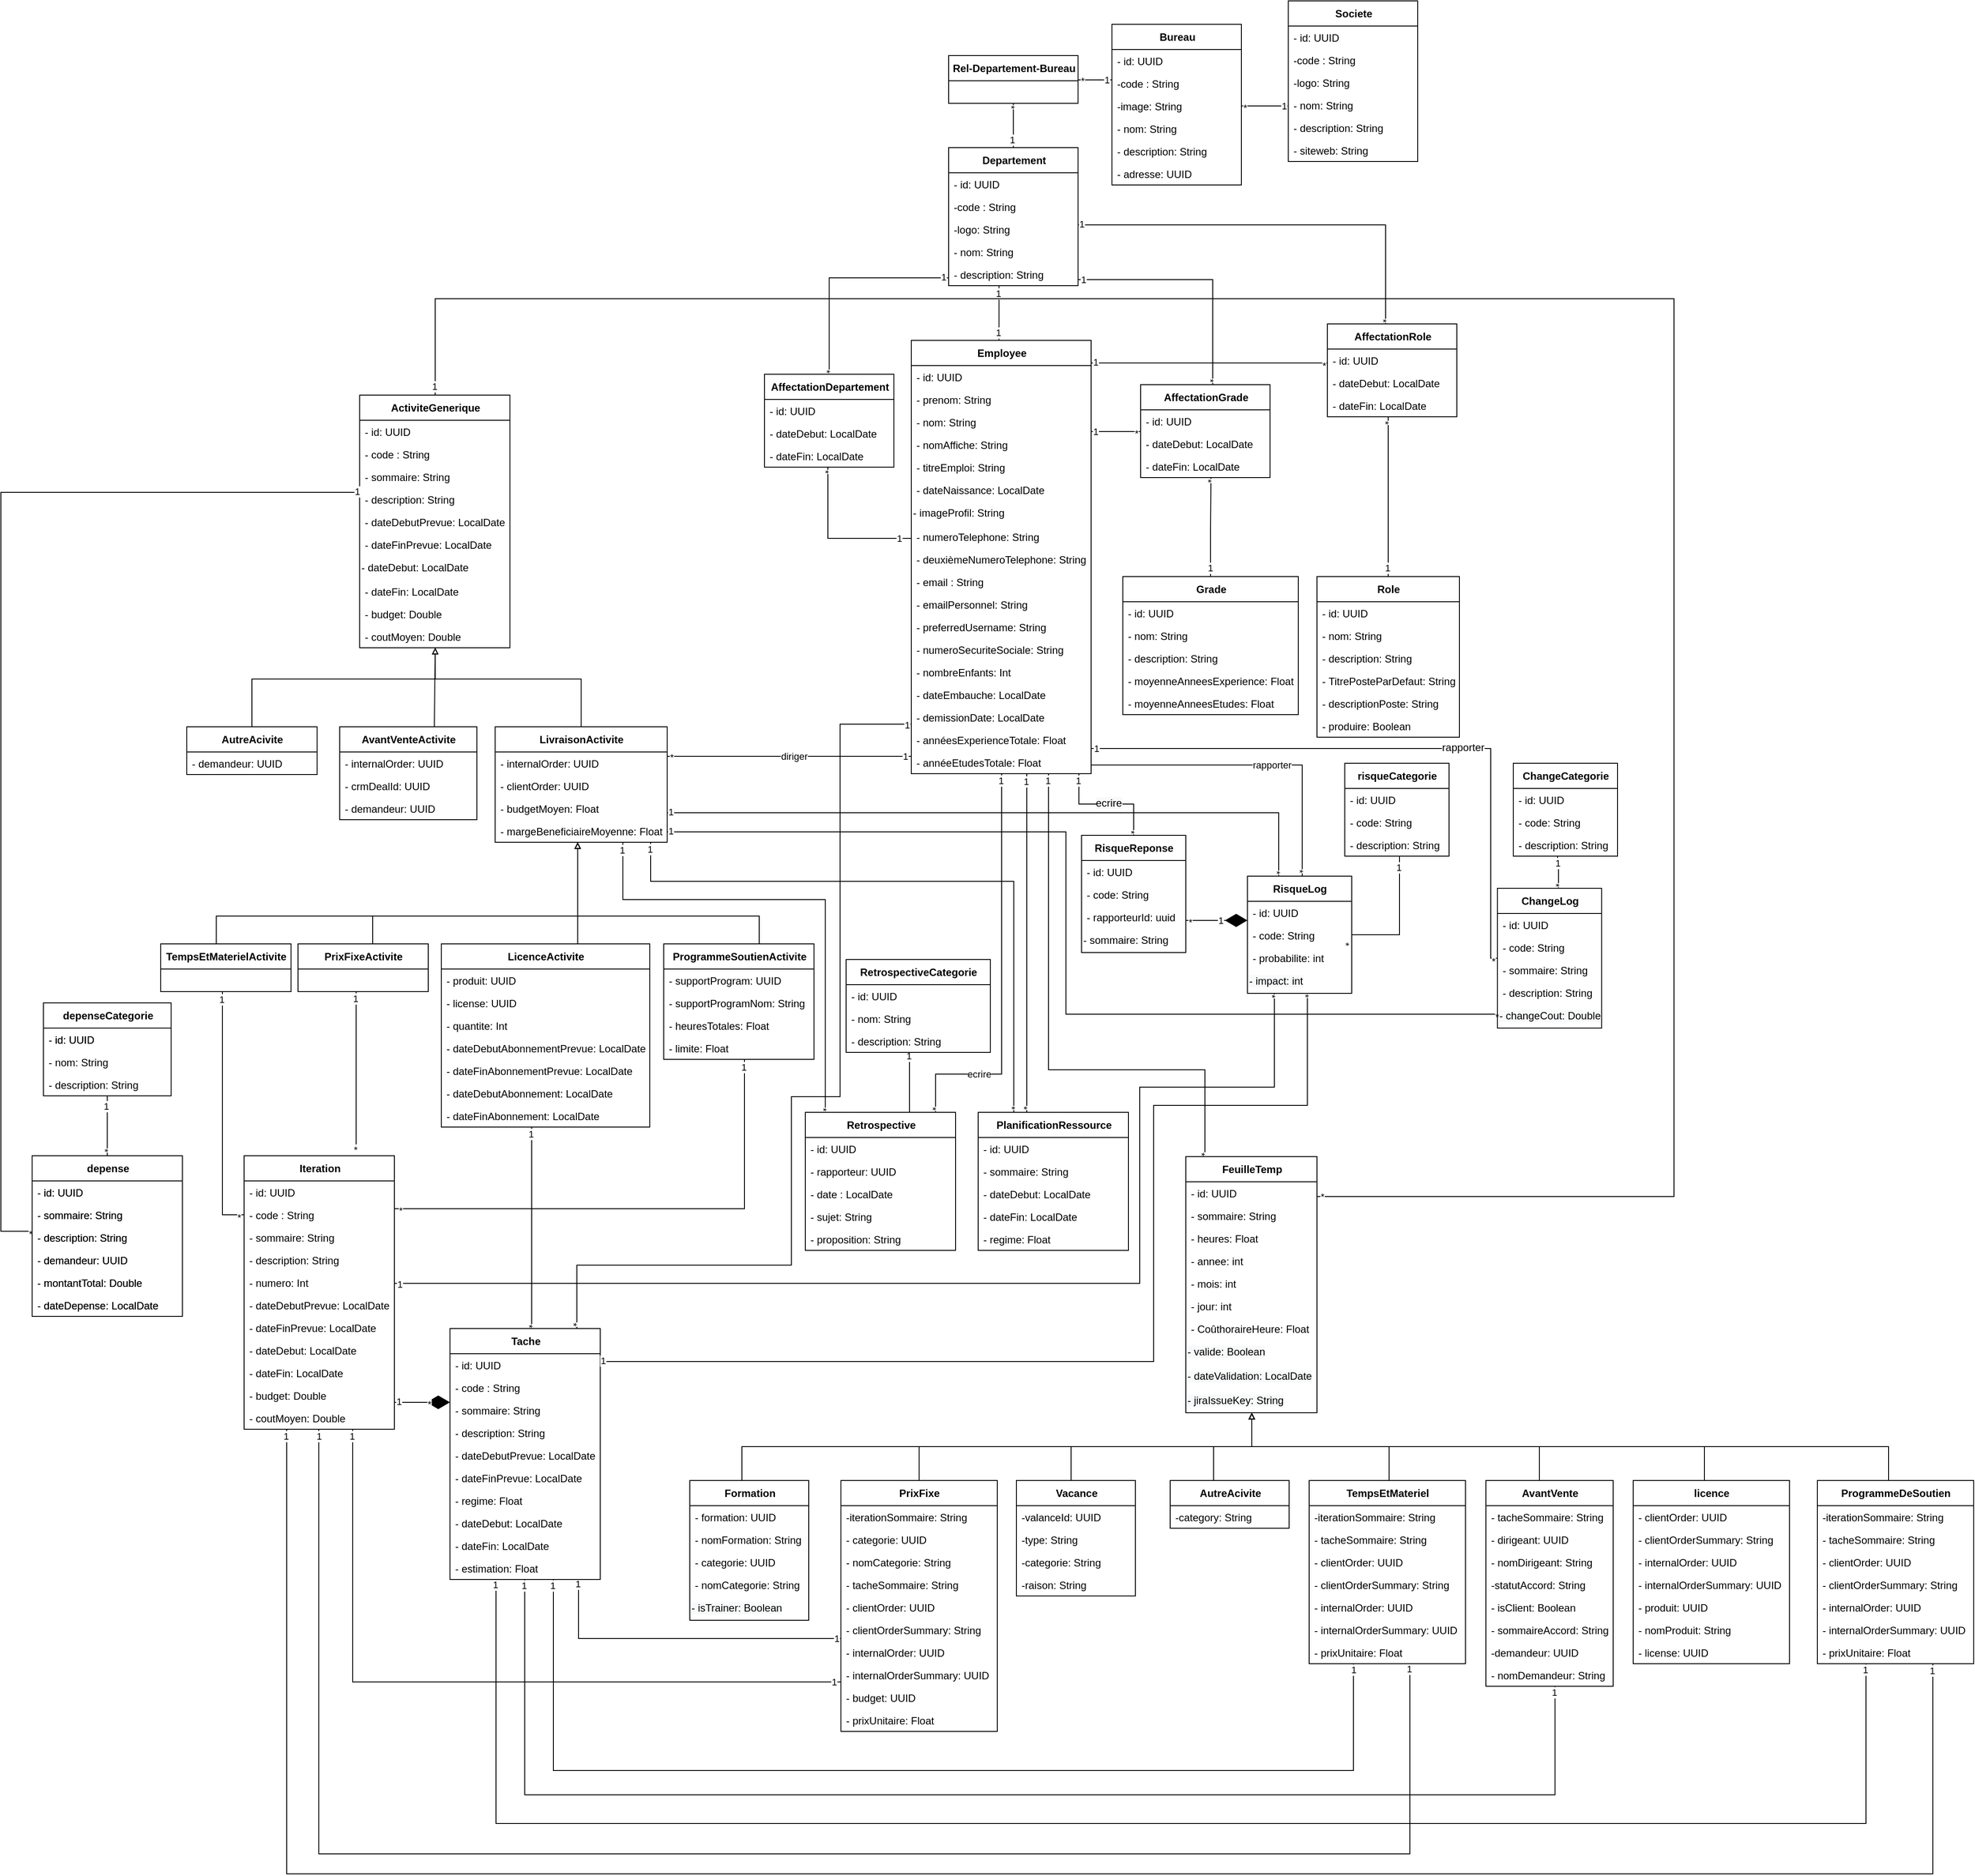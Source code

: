 <mxfile version="20.2.6" type="github" pages="2">
  <diagram id="yUX43J7zxpxCqsSAdDk2" name="Page-1">
    <mxGraphModel dx="2370" dy="2439" grid="0" gridSize="10" guides="1" tooltips="1" connect="1" arrows="1" fold="1" page="1" pageScale="1" pageWidth="827" pageHeight="1169" math="0" shadow="0">
      <root>
        <mxCell id="0" />
        <mxCell id="1" parent="0" />
        <mxCell id="6uL-c8-d4stRNBegZAvO-1711" style="edgeStyle=orthogonalEdgeStyle;rounded=0;orthogonalLoop=1;jettySize=auto;html=1;endArrow=none;endFill=0;strokeColor=#000000;fontColor=#000000;" parent="1" source="6uL-c8-d4stRNBegZAvO-704" target="6uL-c8-d4stRNBegZAvO-1382" edge="1">
          <mxGeometry relative="1" as="geometry">
            <Array as="points">
              <mxPoint x="1573" y="340" />
            </Array>
          </mxGeometry>
        </mxCell>
        <mxCell id="6uL-c8-d4stRNBegZAvO-1712" value="*" style="edgeLabel;html=1;align=center;verticalAlign=middle;resizable=0;points=[];fontColor=#000000;rotation=90;" parent="6uL-c8-d4stRNBegZAvO-1711" vertex="1" connectable="0">
          <mxGeometry x="-0.997" relative="1" as="geometry">
            <mxPoint x="-2" y="-4" as="offset" />
          </mxGeometry>
        </mxCell>
        <mxCell id="6uL-c8-d4stRNBegZAvO-1713" value="1" style="edgeLabel;html=1;align=center;verticalAlign=middle;resizable=0;points=[];fontColor=#000000;" parent="6uL-c8-d4stRNBegZAvO-1711" vertex="1" connectable="0">
          <mxGeometry x="0.995" y="1" relative="1" as="geometry">
            <mxPoint x="2" y="-2" as="offset" />
          </mxGeometry>
        </mxCell>
        <mxCell id="WamgO4_G1v4MaFeW7nkH-1" style="edgeStyle=orthogonalEdgeStyle;rounded=0;orthogonalLoop=1;jettySize=auto;html=1;endArrow=none;endFill=0;fontColor=#000000;" parent="1" source="6uL-c8-d4stRNBegZAvO-704" target="6uL-c8-d4stRNBegZAvO-801" edge="1">
          <mxGeometry relative="1" as="geometry">
            <Array as="points">
              <mxPoint x="1600" y="285" />
            </Array>
          </mxGeometry>
        </mxCell>
        <mxCell id="WamgO4_G1v4MaFeW7nkH-2" value="rapporter" style="edgeLabel;html=1;align=center;verticalAlign=middle;resizable=0;points=[];fontColor=#000000;" parent="WamgO4_G1v4MaFeW7nkH-1" vertex="1" connectable="0">
          <mxGeometry x="-0.118" relative="1" as="geometry">
            <mxPoint as="offset" />
          </mxGeometry>
        </mxCell>
        <mxCell id="TipGmOuB6_8BzDnarN64-5" value="*" style="edgeLabel;html=1;align=center;verticalAlign=middle;resizable=0;points=[];fontColor=#000000;rotation=90;" parent="WamgO4_G1v4MaFeW7nkH-1" vertex="1" connectable="0">
          <mxGeometry x="-0.926" y="1" relative="1" as="geometry">
            <mxPoint x="-1" y="7" as="offset" />
          </mxGeometry>
        </mxCell>
        <mxCell id="6uL-c8-d4stRNBegZAvO-704" value="&lt;b&gt;RisqueLog&lt;/b&gt;" style="swimlane;fontStyle=0;align=center;verticalAlign=middle;childLayout=stackLayout;horizontal=1;startSize=29;horizontalStack=0;resizeParent=1;resizeParentMax=0;resizeLast=0;collapsible=0;marginBottom=0;html=1;fontSize=12;labelPosition=center;verticalLabelPosition=middle;container=0;strokeColor=default;swimlaneLine=1;rounded=0;shadow=0;glass=0;sketch=0;perimeterSpacing=0;fontColor=#000000;" parent="1" vertex="1">
          <mxGeometry x="1537" y="413" width="120" height="135" as="geometry" />
        </mxCell>
        <mxCell id="6uL-c8-d4stRNBegZAvO-705" value="- id: UUID" style="text;strokeColor=none;fillColor=none;align=left;verticalAlign=top;spacingLeft=4;spacingRight=4;overflow=hidden;rotatable=0;points=[[0,0.5],[1,0.5]];portConstraint=eastwest;container=0;fontStyle=0;fontColor=#000000;" parent="6uL-c8-d4stRNBegZAvO-704" vertex="1">
          <mxGeometry y="29" width="120" height="26" as="geometry" />
        </mxCell>
        <mxCell id="6uL-c8-d4stRNBegZAvO-706" value="- code: String " style="text;strokeColor=none;fillColor=none;align=left;verticalAlign=top;spacingLeft=4;spacingRight=4;overflow=hidden;rotatable=0;points=[[0,0.5],[1,0.5]];portConstraint=eastwest;container=0;fontStyle=0;fontColor=#000000;" parent="6uL-c8-d4stRNBegZAvO-704" vertex="1">
          <mxGeometry y="55" width="120" height="26" as="geometry" />
        </mxCell>
        <mxCell id="6uL-c8-d4stRNBegZAvO-708" value="- probabilite: int" style="text;strokeColor=none;fillColor=none;align=left;verticalAlign=top;spacingLeft=4;spacingRight=4;overflow=hidden;rotatable=0;points=[[0,0.5],[1,0.5]];portConstraint=eastwest;container=0;fontStyle=0;fontColor=#000000;" parent="6uL-c8-d4stRNBegZAvO-704" vertex="1">
          <mxGeometry y="81" width="120" height="26" as="geometry" />
        </mxCell>
        <mxCell id="6uL-c8-d4stRNBegZAvO-709" value="&lt;span style=&quot;font-family: helvetica; font-size: 12px; font-style: normal; font-weight: 400; letter-spacing: normal; text-align: left; text-indent: 0px; text-transform: none; word-spacing: 0px; background-color: rgb(248, 249, 250); display: inline; float: none;&quot;&gt;- impact: int&lt;/span&gt;" style="text;whiteSpace=wrap;html=1;fontColor=#000000;" parent="6uL-c8-d4stRNBegZAvO-704" vertex="1">
          <mxGeometry y="107" width="120" height="28" as="geometry" />
        </mxCell>
        <mxCell id="6uL-c8-d4stRNBegZAvO-718" value="&lt;b&gt;risqueCategorie&lt;/b&gt;" style="swimlane;fontStyle=0;align=center;verticalAlign=middle;childLayout=stackLayout;horizontal=1;startSize=29;horizontalStack=0;resizeParent=1;resizeParentMax=0;resizeLast=0;collapsible=0;marginBottom=0;html=1;fontSize=12;labelPosition=center;verticalLabelPosition=middle;container=0;strokeColor=default;swimlaneLine=1;rounded=0;shadow=0;glass=0;sketch=0;perimeterSpacing=0;fontColor=#000000;" parent="1" vertex="1">
          <mxGeometry x="1649" y="283" width="120" height="107" as="geometry" />
        </mxCell>
        <mxCell id="6uL-c8-d4stRNBegZAvO-719" value="- id: UUID" style="text;strokeColor=none;fillColor=none;align=left;verticalAlign=top;spacingLeft=4;spacingRight=4;overflow=hidden;rotatable=0;points=[[0,0.5],[1,0.5]];portConstraint=eastwest;container=0;fontStyle=0;fontColor=#000000;" parent="6uL-c8-d4stRNBegZAvO-718" vertex="1">
          <mxGeometry y="29" width="120" height="26" as="geometry" />
        </mxCell>
        <mxCell id="6uL-c8-d4stRNBegZAvO-720" value="- code: String " style="text;strokeColor=none;fillColor=none;align=left;verticalAlign=top;spacingLeft=4;spacingRight=4;overflow=hidden;rotatable=0;points=[[0,0.5],[1,0.5]];portConstraint=eastwest;container=0;fontStyle=0;fontColor=#000000;" parent="6uL-c8-d4stRNBegZAvO-718" vertex="1">
          <mxGeometry y="55" width="120" height="26" as="geometry" />
        </mxCell>
        <mxCell id="6uL-c8-d4stRNBegZAvO-721" value="- description: String " style="text;strokeColor=none;fillColor=none;align=left;verticalAlign=top;spacingLeft=4;spacingRight=4;overflow=hidden;rotatable=0;points=[[0,0.5],[1,0.5]];portConstraint=eastwest;container=0;fontStyle=0;fontColor=#000000;" parent="6uL-c8-d4stRNBegZAvO-718" vertex="1">
          <mxGeometry y="81" width="120" height="26" as="geometry" />
        </mxCell>
        <mxCell id="6uL-c8-d4stRNBegZAvO-722" style="edgeStyle=orthogonalEdgeStyle;rounded=0;orthogonalLoop=1;jettySize=auto;html=1;startSize=5;endSize=5;endArrow=none;endFill=0;strokeColor=default;fontColor=#000000;" parent="1" source="6uL-c8-d4stRNBegZAvO-704" target="6uL-c8-d4stRNBegZAvO-718" edge="1">
          <mxGeometry relative="1" as="geometry">
            <Array as="points">
              <mxPoint x="1712" y="481" />
            </Array>
          </mxGeometry>
        </mxCell>
        <mxCell id="6uL-c8-d4stRNBegZAvO-723" value="*" style="edgeLabel;html=1;align=center;verticalAlign=middle;resizable=0;points=[];rotation=90;fontColor=#000000;" parent="6uL-c8-d4stRNBegZAvO-722" vertex="1" connectable="0">
          <mxGeometry x="-0.846" relative="1" as="geometry">
            <mxPoint x="-17" y="10" as="offset" />
          </mxGeometry>
        </mxCell>
        <mxCell id="6uL-c8-d4stRNBegZAvO-724" value="1" style="edgeLabel;html=1;align=center;verticalAlign=middle;resizable=0;points=[];fontColor=#000000;" parent="6uL-c8-d4stRNBegZAvO-722" vertex="1" connectable="0">
          <mxGeometry x="0.913" relative="1" as="geometry">
            <mxPoint x="-1" y="6" as="offset" />
          </mxGeometry>
        </mxCell>
        <mxCell id="6uL-c8-d4stRNBegZAvO-729" value="&lt;b&gt;RisqueReponse&lt;/b&gt;" style="swimlane;fontStyle=0;align=center;verticalAlign=middle;childLayout=stackLayout;horizontal=1;startSize=29;horizontalStack=0;resizeParent=1;resizeParentMax=0;resizeLast=0;collapsible=0;marginBottom=0;html=1;fontSize=12;labelPosition=center;verticalLabelPosition=middle;container=0;strokeColor=default;swimlaneLine=1;rounded=0;shadow=0;glass=0;sketch=0;perimeterSpacing=0;fontColor=#000000;" parent="1" vertex="1">
          <mxGeometry x="1346" y="366" width="120" height="135" as="geometry" />
        </mxCell>
        <mxCell id="6uL-c8-d4stRNBegZAvO-730" value="- id: UUID" style="text;strokeColor=none;fillColor=none;align=left;verticalAlign=top;spacingLeft=4;spacingRight=4;overflow=hidden;rotatable=0;points=[[0,0.5],[1,0.5]];portConstraint=eastwest;container=0;fontStyle=0;fontColor=#000000;" parent="6uL-c8-d4stRNBegZAvO-729" vertex="1">
          <mxGeometry y="29" width="120" height="26" as="geometry" />
        </mxCell>
        <mxCell id="6uL-c8-d4stRNBegZAvO-731" value="- code: String " style="text;strokeColor=none;fillColor=none;align=left;verticalAlign=top;spacingLeft=4;spacingRight=4;overflow=hidden;rotatable=0;points=[[0,0.5],[1,0.5]];portConstraint=eastwest;container=0;fontStyle=0;fontColor=#000000;" parent="6uL-c8-d4stRNBegZAvO-729" vertex="1">
          <mxGeometry y="55" width="120" height="26" as="geometry" />
        </mxCell>
        <mxCell id="6uL-c8-d4stRNBegZAvO-732" value="- rapporteurId: uuid" style="text;strokeColor=none;fillColor=none;align=left;verticalAlign=top;spacingLeft=4;spacingRight=4;overflow=hidden;rotatable=0;points=[[0,0.5],[1,0.5]];portConstraint=eastwest;container=0;fontStyle=0;fontColor=#000000;" parent="6uL-c8-d4stRNBegZAvO-729" vertex="1">
          <mxGeometry y="81" width="120" height="26" as="geometry" />
        </mxCell>
        <mxCell id="6uL-c8-d4stRNBegZAvO-734" value="&lt;span style=&quot;&quot;&gt;- sommaire: String&lt;/span&gt;" style="text;whiteSpace=wrap;html=1;align=left;fontColor=#000000;" parent="6uL-c8-d4stRNBegZAvO-729" vertex="1">
          <mxGeometry y="107" width="120" height="28" as="geometry" />
        </mxCell>
        <mxCell id="6uL-c8-d4stRNBegZAvO-736" style="edgeStyle=orthogonalEdgeStyle;rounded=0;orthogonalLoop=1;jettySize=auto;html=1;endArrow=none;endFill=0;startSize=5;endSize=5;strokeColor=default;fontColor=#000000;" parent="1" source="6uL-c8-d4stRNBegZAvO-739" target="6uL-c8-d4stRNBegZAvO-747" edge="1">
          <mxGeometry relative="1" as="geometry">
            <Array as="points">
              <mxPoint x="1895" y="402" />
              <mxPoint x="1894" y="402" />
            </Array>
          </mxGeometry>
        </mxCell>
        <mxCell id="6uL-c8-d4stRNBegZAvO-737" value="*" style="edgeLabel;html=1;align=center;verticalAlign=middle;resizable=0;points=[];rotation=90;fontColor=#000000;" parent="6uL-c8-d4stRNBegZAvO-736" vertex="1" connectable="0">
          <mxGeometry x="-0.648" relative="1" as="geometry">
            <mxPoint x="-2" y="2" as="offset" />
          </mxGeometry>
        </mxCell>
        <mxCell id="6uL-c8-d4stRNBegZAvO-738" value="1" style="edgeLabel;html=1;align=center;verticalAlign=middle;resizable=0;points=[];fontColor=#000000;" parent="6uL-c8-d4stRNBegZAvO-736" vertex="1" connectable="0">
          <mxGeometry x="0.733" y="-1" relative="1" as="geometry">
            <mxPoint x="-1" y="3" as="offset" />
          </mxGeometry>
        </mxCell>
        <mxCell id="6uL-c8-d4stRNBegZAvO-1714" style="edgeStyle=orthogonalEdgeStyle;rounded=0;orthogonalLoop=1;jettySize=auto;html=1;endArrow=none;endFill=0;strokeColor=#000000;fontColor=#000000;" parent="1" source="6uL-c8-d4stRNBegZAvO-739" target="6uL-c8-d4stRNBegZAvO-801" edge="1">
          <mxGeometry relative="1" as="geometry">
            <Array as="points">
              <mxPoint x="1817" y="266" />
            </Array>
          </mxGeometry>
        </mxCell>
        <mxCell id="6uL-c8-d4stRNBegZAvO-1715" value="1" style="edgeLabel;html=1;align=center;verticalAlign=middle;resizable=0;points=[];fontColor=#000000;" parent="6uL-c8-d4stRNBegZAvO-1714" vertex="1" connectable="0">
          <mxGeometry x="0.99" y="1" relative="1" as="geometry">
            <mxPoint x="2" y="-1" as="offset" />
          </mxGeometry>
        </mxCell>
        <mxCell id="6uL-c8-d4stRNBegZAvO-1716" value="*" style="edgeLabel;html=1;align=center;verticalAlign=middle;resizable=0;points=[];rotation=1;fontColor=#000000;" parent="6uL-c8-d4stRNBegZAvO-1714" vertex="1" connectable="0">
          <mxGeometry x="-0.979" relative="1" as="geometry">
            <mxPoint x="3" y="3" as="offset" />
          </mxGeometry>
        </mxCell>
        <mxCell id="6uL-c8-d4stRNBegZAvO-1717" value="&lt;div style=&quot;text-align: left;&quot;&gt;&lt;span style=&quot;font-size: 12px;&quot;&gt;rapporter&lt;/span&gt;&lt;br&gt;&lt;/div&gt;" style="edgeLabel;html=1;align=center;verticalAlign=middle;resizable=0;points=[];fontColor=#000000;" parent="6uL-c8-d4stRNBegZAvO-1714" vertex="1" connectable="0">
          <mxGeometry x="-0.208" relative="1" as="geometry">
            <mxPoint y="-1" as="offset" />
          </mxGeometry>
        </mxCell>
        <mxCell id="6uL-c8-d4stRNBegZAvO-1718" style="edgeStyle=orthogonalEdgeStyle;rounded=0;orthogonalLoop=1;jettySize=auto;html=1;endArrow=none;endFill=0;strokeColor=#000000;fontColor=#000000;" parent="1" source="6uL-c8-d4stRNBegZAvO-739" target="6uL-c8-d4stRNBegZAvO-1382" edge="1">
          <mxGeometry relative="1" as="geometry">
            <Array as="points">
              <mxPoint x="1328" y="572" />
              <mxPoint x="1328" y="362" />
            </Array>
          </mxGeometry>
        </mxCell>
        <mxCell id="6uL-c8-d4stRNBegZAvO-1719" value="*" style="edgeLabel;html=1;align=center;verticalAlign=middle;resizable=0;points=[];fontColor=#000000;" parent="6uL-c8-d4stRNBegZAvO-1718" vertex="1" connectable="0">
          <mxGeometry x="-0.998" y="1" relative="1" as="geometry">
            <mxPoint y="2" as="offset" />
          </mxGeometry>
        </mxCell>
        <mxCell id="6uL-c8-d4stRNBegZAvO-1720" value="1" style="edgeLabel;html=1;align=center;verticalAlign=middle;resizable=0;points=[];fontColor=#000000;" parent="6uL-c8-d4stRNBegZAvO-1718" vertex="1" connectable="0">
          <mxGeometry x="0.994" y="-1" relative="1" as="geometry">
            <mxPoint as="offset" />
          </mxGeometry>
        </mxCell>
        <mxCell id="6uL-c8-d4stRNBegZAvO-739" value="&lt;b&gt;ChangeLog&lt;/b&gt;" style="swimlane;fontStyle=0;align=center;verticalAlign=middle;childLayout=stackLayout;horizontal=1;startSize=29;horizontalStack=0;resizeParent=1;resizeParentMax=0;resizeLast=0;collapsible=0;marginBottom=0;html=1;fontSize=12;labelPosition=center;verticalLabelPosition=middle;container=0;strokeColor=default;swimlaneLine=1;rounded=0;shadow=0;glass=0;sketch=0;perimeterSpacing=0;fontColor=#000000;" parent="1" vertex="1">
          <mxGeometry x="1824.74" y="427" width="120" height="161" as="geometry" />
        </mxCell>
        <mxCell id="6uL-c8-d4stRNBegZAvO-740" value="- id: UUID" style="text;strokeColor=none;fillColor=none;align=left;verticalAlign=top;spacingLeft=4;spacingRight=4;overflow=hidden;rotatable=0;points=[[0,0.5],[1,0.5]];portConstraint=eastwest;container=0;fontStyle=0;fontColor=#000000;" parent="6uL-c8-d4stRNBegZAvO-739" vertex="1">
          <mxGeometry y="29" width="120" height="26" as="geometry" />
        </mxCell>
        <mxCell id="6uL-c8-d4stRNBegZAvO-741" value="- code: String " style="text;strokeColor=none;fillColor=none;align=left;verticalAlign=top;spacingLeft=4;spacingRight=4;overflow=hidden;rotatable=0;points=[[0,0.5],[1,0.5]];portConstraint=eastwest;container=0;fontStyle=0;fontColor=#000000;" parent="6uL-c8-d4stRNBegZAvO-739" vertex="1">
          <mxGeometry y="55" width="120" height="26" as="geometry" />
        </mxCell>
        <mxCell id="6uL-c8-d4stRNBegZAvO-743" value="- sommaire: String" style="text;strokeColor=none;fillColor=none;align=left;verticalAlign=top;spacingLeft=4;spacingRight=4;overflow=hidden;rotatable=0;points=[[0,0.5],[1,0.5]];portConstraint=eastwest;container=0;fontStyle=0;fontColor=#000000;" parent="6uL-c8-d4stRNBegZAvO-739" vertex="1">
          <mxGeometry y="81" width="120" height="26" as="geometry" />
        </mxCell>
        <mxCell id="6uL-c8-d4stRNBegZAvO-744" value="- description: String" style="text;strokeColor=none;fillColor=none;align=left;verticalAlign=top;spacingLeft=4;spacingRight=4;overflow=hidden;rotatable=0;points=[[0,0.5],[1,0.5]];portConstraint=eastwest;container=0;fontStyle=0;fontColor=#000000;" parent="6uL-c8-d4stRNBegZAvO-739" vertex="1">
          <mxGeometry y="107" width="120" height="26" as="geometry" />
        </mxCell>
        <mxCell id="6uL-c8-d4stRNBegZAvO-745" value="&lt;span style=&quot;font-family: helvetica; font-size: 12px; font-style: normal; font-weight: 400; letter-spacing: normal; text-align: left; text-indent: 0px; text-transform: none; word-spacing: 0px; background-color: rgb(248, 249, 250); display: inline; float: none;&quot;&gt;- changeCout: Double&lt;/span&gt;" style="text;whiteSpace=wrap;html=1;fontColor=#000000;" parent="6uL-c8-d4stRNBegZAvO-739" vertex="1">
          <mxGeometry y="133" width="120" height="28" as="geometry" />
        </mxCell>
        <mxCell id="6uL-c8-d4stRNBegZAvO-747" value="&lt;b&gt;ChangeCategorie&lt;/b&gt;" style="swimlane;fontStyle=0;align=center;verticalAlign=middle;childLayout=stackLayout;horizontal=1;startSize=29;horizontalStack=0;resizeParent=1;resizeParentMax=0;resizeLast=0;collapsible=0;marginBottom=0;html=1;fontSize=12;labelPosition=center;verticalLabelPosition=middle;container=0;strokeColor=default;swimlaneLine=1;rounded=0;shadow=0;glass=0;sketch=0;perimeterSpacing=0;fontColor=#000000;" parent="1" vertex="1">
          <mxGeometry x="1843" y="283" width="120" height="107" as="geometry" />
        </mxCell>
        <mxCell id="6uL-c8-d4stRNBegZAvO-748" value="- id: UUID" style="text;strokeColor=none;fillColor=none;align=left;verticalAlign=top;spacingLeft=4;spacingRight=4;overflow=hidden;rotatable=0;points=[[0,0.5],[1,0.5]];portConstraint=eastwest;container=0;fontStyle=0;fontColor=#000000;" parent="6uL-c8-d4stRNBegZAvO-747" vertex="1">
          <mxGeometry y="29" width="120" height="26" as="geometry" />
        </mxCell>
        <mxCell id="6uL-c8-d4stRNBegZAvO-749" value="- code: String " style="text;strokeColor=none;fillColor=none;align=left;verticalAlign=top;spacingLeft=4;spacingRight=4;overflow=hidden;rotatable=0;points=[[0,0.5],[1,0.5]];portConstraint=eastwest;container=0;fontStyle=0;fontColor=#000000;" parent="6uL-c8-d4stRNBegZAvO-747" vertex="1">
          <mxGeometry y="55" width="120" height="26" as="geometry" />
        </mxCell>
        <mxCell id="6uL-c8-d4stRNBegZAvO-750" value="- description: String " style="text;strokeColor=none;fillColor=none;align=left;verticalAlign=top;spacingLeft=4;spacingRight=4;overflow=hidden;rotatable=0;points=[[0,0.5],[1,0.5]];portConstraint=eastwest;container=0;fontStyle=0;fontColor=#000000;" parent="6uL-c8-d4stRNBegZAvO-747" vertex="1">
          <mxGeometry y="81" width="120" height="26" as="geometry" />
        </mxCell>
        <mxCell id="6uL-c8-d4stRNBegZAvO-795" value="" style="endArrow=diamondThin;endFill=1;endSize=23;html=1;rounded=0;strokeColor=default;edgeStyle=orthogonalEdgeStyle;fontColor=#000000;startSize=16;" parent="1" source="6uL-c8-d4stRNBegZAvO-729" target="6uL-c8-d4stRNBegZAvO-704" edge="1">
          <mxGeometry width="160" relative="1" as="geometry">
            <mxPoint x="2248" y="432.0" as="sourcePoint" />
            <mxPoint x="2316" y="432.0" as="targetPoint" />
            <Array as="points">
              <mxPoint x="1502" y="464" />
              <mxPoint x="1502" y="464" />
            </Array>
          </mxGeometry>
        </mxCell>
        <mxCell id="6uL-c8-d4stRNBegZAvO-796" value="1" style="edgeLabel;html=1;align=center;verticalAlign=middle;resizable=0;points=[];fontColor=#000000;" parent="6uL-c8-d4stRNBegZAvO-795" vertex="1" connectable="0">
          <mxGeometry x="-0.714" y="-1" relative="1" as="geometry">
            <mxPoint x="30" y="-1" as="offset" />
          </mxGeometry>
        </mxCell>
        <mxCell id="6uL-c8-d4stRNBegZAvO-797" value="*" style="edgeLabel;html=1;align=center;verticalAlign=middle;resizable=0;points=[];rotation=0;fontColor=#000000;" parent="6uL-c8-d4stRNBegZAvO-795" vertex="1" connectable="0">
          <mxGeometry x="-0.122" relative="1" as="geometry">
            <mxPoint x="-26" y="2" as="offset" />
          </mxGeometry>
        </mxCell>
        <mxCell id="6uL-c8-d4stRNBegZAvO-798" style="edgeStyle=orthogonalEdgeStyle;rounded=0;orthogonalLoop=1;jettySize=auto;html=1;endArrow=none;endFill=0;fontColor=#000000;" parent="1" source="6uL-c8-d4stRNBegZAvO-801" target="6uL-c8-d4stRNBegZAvO-886" edge="1">
          <mxGeometry relative="1" as="geometry">
            <Array as="points">
              <mxPoint x="1251" y="-208" />
              <mxPoint x="1251" y="-208" />
            </Array>
          </mxGeometry>
        </mxCell>
        <mxCell id="6uL-c8-d4stRNBegZAvO-799" value="1" style="edgeLabel;html=1;align=center;verticalAlign=middle;resizable=0;points=[];fontColor=#000000;" parent="6uL-c8-d4stRNBegZAvO-798" vertex="1" connectable="0">
          <mxGeometry x="0.872" y="1" relative="1" as="geometry">
            <mxPoint y="5" as="offset" />
          </mxGeometry>
        </mxCell>
        <mxCell id="6uL-c8-d4stRNBegZAvO-800" value="1" style="edgeLabel;html=1;align=center;verticalAlign=middle;resizable=0;points=[];fontColor=#000000;" parent="6uL-c8-d4stRNBegZAvO-798" vertex="1" connectable="0">
          <mxGeometry x="-0.908" relative="1" as="geometry">
            <mxPoint x="-1" y="-6" as="offset" />
          </mxGeometry>
        </mxCell>
        <mxCell id="6uL-c8-d4stRNBegZAvO-1697" style="edgeStyle=orthogonalEdgeStyle;rounded=0;orthogonalLoop=1;jettySize=auto;html=1;strokeColor=#000000;endArrow=none;endFill=0;fontColor=#000000;" parent="1" source="6uL-c8-d4stRNBegZAvO-801" target="6uL-c8-d4stRNBegZAvO-1382" edge="1">
          <mxGeometry relative="1" as="geometry">
            <Array as="points">
              <mxPoint x="919" y="275" />
              <mxPoint x="919" y="275" />
            </Array>
          </mxGeometry>
        </mxCell>
        <mxCell id="6uL-c8-d4stRNBegZAvO-1698" value="1" style="edgeLabel;html=1;align=center;verticalAlign=middle;resizable=0;points=[];fontColor=#000000;" parent="6uL-c8-d4stRNBegZAvO-1697" vertex="1" connectable="0">
          <mxGeometry x="-0.853" y="3" relative="1" as="geometry">
            <mxPoint x="13" y="-3" as="offset" />
          </mxGeometry>
        </mxCell>
        <mxCell id="6uL-c8-d4stRNBegZAvO-1699" value="*" style="edgeLabel;html=1;align=center;verticalAlign=middle;resizable=0;points=[];fontColor=#000000;" parent="6uL-c8-d4stRNBegZAvO-1697" vertex="1" connectable="0">
          <mxGeometry x="0.893" y="-1" relative="1" as="geometry">
            <mxPoint x="-10" y="2" as="offset" />
          </mxGeometry>
        </mxCell>
        <mxCell id="6uL-c8-d4stRNBegZAvO-1700" value="diriger" style="edgeLabel;html=1;align=center;verticalAlign=middle;resizable=0;points=[];fontColor=#000000;" parent="6uL-c8-d4stRNBegZAvO-1697" vertex="1" connectable="0">
          <mxGeometry x="-0.036" relative="1" as="geometry">
            <mxPoint as="offset" />
          </mxGeometry>
        </mxCell>
        <mxCell id="6uL-c8-d4stRNBegZAvO-801" value="&lt;b&gt;Employee&lt;/b&gt;" style="swimlane;fontStyle=0;align=center;verticalAlign=middle;childLayout=stackLayout;horizontal=1;startSize=29;horizontalStack=0;resizeParent=1;resizeParentMax=0;resizeLast=0;collapsible=0;marginBottom=0;html=1;fontSize=12;labelPosition=center;verticalLabelPosition=middle;container=0;swimlaneLine=1;rounded=0;shadow=0;glass=0;sketch=0;perimeterSpacing=0;strokeColor=default;fontColor=#000000;fillColor=default;" parent="1" vertex="1">
          <mxGeometry x="1150" y="-204" width="207" height="499" as="geometry" />
        </mxCell>
        <mxCell id="6uL-c8-d4stRNBegZAvO-802" value="- id: UUID" style="text;strokeColor=none;fillColor=none;align=left;verticalAlign=top;spacingLeft=4;spacingRight=4;overflow=hidden;rotatable=0;points=[[0,0.5],[1,0.5]];portConstraint=eastwest;container=0;fontStyle=0;fontColor=#000000;" parent="6uL-c8-d4stRNBegZAvO-801" vertex="1">
          <mxGeometry y="29" width="207" height="26" as="geometry" />
        </mxCell>
        <mxCell id="6uL-c8-d4stRNBegZAvO-803" value="- prenom: String" style="text;strokeColor=none;fillColor=none;align=left;verticalAlign=top;spacingLeft=4;spacingRight=4;overflow=hidden;rotatable=0;points=[[0,0.5],[1,0.5]];portConstraint=eastwest;container=0;fontStyle=0;fontColor=#000000;" parent="6uL-c8-d4stRNBegZAvO-801" vertex="1">
          <mxGeometry y="55" width="207" height="26" as="geometry" />
        </mxCell>
        <mxCell id="6uL-c8-d4stRNBegZAvO-804" value="- nom: String" style="text;strokeColor=none;fillColor=none;align=left;verticalAlign=top;spacingLeft=4;spacingRight=4;overflow=hidden;rotatable=0;points=[[0,0.5],[1,0.5]];portConstraint=eastwest;container=0;fontStyle=0;fontColor=#000000;" parent="6uL-c8-d4stRNBegZAvO-801" vertex="1">
          <mxGeometry y="81" width="207" height="26" as="geometry" />
        </mxCell>
        <mxCell id="6uL-c8-d4stRNBegZAvO-805" value="- nomAffiche: String" style="text;strokeColor=none;fillColor=none;align=left;verticalAlign=top;spacingLeft=4;spacingRight=4;overflow=hidden;rotatable=0;points=[[0,0.5],[1,0.5]];portConstraint=eastwest;container=0;fontStyle=0;fontColor=#000000;" parent="6uL-c8-d4stRNBegZAvO-801" vertex="1">
          <mxGeometry y="107" width="207" height="26" as="geometry" />
        </mxCell>
        <mxCell id="6uL-c8-d4stRNBegZAvO-806" value="- titreEmploi: String" style="text;strokeColor=none;fillColor=none;align=left;verticalAlign=top;spacingLeft=4;spacingRight=4;overflow=hidden;rotatable=0;points=[[0,0.5],[1,0.5]];portConstraint=eastwest;container=0;fontStyle=0;fontColor=#000000;" parent="6uL-c8-d4stRNBegZAvO-801" vertex="1">
          <mxGeometry y="133" width="207" height="26" as="geometry" />
        </mxCell>
        <mxCell id="6uL-c8-d4stRNBegZAvO-807" value="- dateNaissance: LocalDate" style="text;strokeColor=none;fillColor=none;align=left;verticalAlign=top;spacingLeft=4;spacingRight=4;overflow=hidden;rotatable=0;points=[[0,0.5],[1,0.5]];portConstraint=eastwest;container=0;fontStyle=0;fontColor=#000000;" parent="6uL-c8-d4stRNBegZAvO-801" vertex="1">
          <mxGeometry y="159" width="207" height="26" as="geometry" />
        </mxCell>
        <mxCell id="6uL-c8-d4stRNBegZAvO-808" value="- imageProfil: String" style="text;whiteSpace=wrap;html=1;fontColor=#000000;" parent="6uL-c8-d4stRNBegZAvO-801" vertex="1">
          <mxGeometry y="185" width="207" height="28" as="geometry" />
        </mxCell>
        <mxCell id="6uL-c8-d4stRNBegZAvO-809" value="- numeroTelephone: String" style="text;strokeColor=none;fillColor=none;align=left;verticalAlign=top;spacingLeft=4;spacingRight=4;overflow=hidden;rotatable=0;points=[[0,0.5],[1,0.5]];portConstraint=eastwest;container=0;fontStyle=0;fontColor=#000000;" parent="6uL-c8-d4stRNBegZAvO-801" vertex="1">
          <mxGeometry y="213" width="207" height="26" as="geometry" />
        </mxCell>
        <mxCell id="6uL-c8-d4stRNBegZAvO-810" value="- deuxièmeNumeroTelephone: String" style="text;strokeColor=none;fillColor=none;align=left;verticalAlign=top;spacingLeft=4;spacingRight=4;overflow=hidden;rotatable=0;points=[[0,0.5],[1,0.5]];portConstraint=eastwest;container=0;fontStyle=0;fontColor=#000000;" parent="6uL-c8-d4stRNBegZAvO-801" vertex="1">
          <mxGeometry y="239" width="207" height="26" as="geometry" />
        </mxCell>
        <mxCell id="6uL-c8-d4stRNBegZAvO-811" value="- email : String" style="text;strokeColor=none;fillColor=none;align=left;verticalAlign=top;spacingLeft=4;spacingRight=4;overflow=hidden;rotatable=0;points=[[0,0.5],[1,0.5]];portConstraint=eastwest;container=0;fontStyle=0;fontColor=#000000;" parent="6uL-c8-d4stRNBegZAvO-801" vertex="1">
          <mxGeometry y="265" width="207" height="26" as="geometry" />
        </mxCell>
        <mxCell id="6uL-c8-d4stRNBegZAvO-812" value="- emailPersonnel: String" style="text;strokeColor=none;fillColor=none;align=left;verticalAlign=top;spacingLeft=4;spacingRight=4;overflow=hidden;rotatable=0;points=[[0,0.5],[1,0.5]];portConstraint=eastwest;container=0;fontStyle=0;fontColor=#000000;" parent="6uL-c8-d4stRNBegZAvO-801" vertex="1">
          <mxGeometry y="291" width="207" height="26" as="geometry" />
        </mxCell>
        <mxCell id="6uL-c8-d4stRNBegZAvO-813" value="- preferredUsername: String" style="text;strokeColor=none;fillColor=none;align=left;verticalAlign=top;spacingLeft=4;spacingRight=4;overflow=hidden;rotatable=0;points=[[0,0.5],[1,0.5]];portConstraint=eastwest;container=0;fontStyle=0;fontColor=#000000;" parent="6uL-c8-d4stRNBegZAvO-801" vertex="1">
          <mxGeometry y="317" width="207" height="26" as="geometry" />
        </mxCell>
        <mxCell id="6uL-c8-d4stRNBegZAvO-814" value="- numeroSecuriteSociale: String" style="text;strokeColor=none;fillColor=none;align=left;verticalAlign=top;spacingLeft=4;spacingRight=4;overflow=hidden;rotatable=0;points=[[0,0.5],[1,0.5]];portConstraint=eastwest;container=0;fontStyle=0;fontColor=#000000;" parent="6uL-c8-d4stRNBegZAvO-801" vertex="1">
          <mxGeometry y="343" width="207" height="26" as="geometry" />
        </mxCell>
        <mxCell id="6uL-c8-d4stRNBegZAvO-815" value="- nombreEnfants: Int" style="text;strokeColor=none;fillColor=none;align=left;verticalAlign=top;spacingLeft=4;spacingRight=4;overflow=hidden;rotatable=0;points=[[0,0.5],[1,0.5]];portConstraint=eastwest;container=0;fontStyle=0;fontColor=#000000;" parent="6uL-c8-d4stRNBegZAvO-801" vertex="1">
          <mxGeometry y="369" width="207" height="26" as="geometry" />
        </mxCell>
        <mxCell id="6uL-c8-d4stRNBegZAvO-816" value="- dateEmbauche: LocalDate" style="text;strokeColor=none;fillColor=none;align=left;verticalAlign=top;spacingLeft=4;spacingRight=4;overflow=hidden;rotatable=0;points=[[0,0.5],[1,0.5]];portConstraint=eastwest;container=0;fontStyle=0;fontColor=#000000;" parent="6uL-c8-d4stRNBegZAvO-801" vertex="1">
          <mxGeometry y="395" width="207" height="26" as="geometry" />
        </mxCell>
        <mxCell id="6uL-c8-d4stRNBegZAvO-817" value="- demissionDate: LocalDate" style="text;strokeColor=none;fillColor=none;align=left;verticalAlign=top;spacingLeft=4;spacingRight=4;overflow=hidden;rotatable=0;points=[[0,0.5],[1,0.5]];portConstraint=eastwest;container=0;fontStyle=0;fontColor=#000000;" parent="6uL-c8-d4stRNBegZAvO-801" vertex="1">
          <mxGeometry y="421" width="207" height="26" as="geometry" />
        </mxCell>
        <mxCell id="6uL-c8-d4stRNBegZAvO-818" value="- annéesExperienceTotale: Float" style="text;strokeColor=none;fillColor=none;align=left;verticalAlign=top;spacingLeft=4;spacingRight=4;overflow=hidden;rotatable=0;points=[[0,0.5],[1,0.5]];portConstraint=eastwest;container=0;fontStyle=0;fontColor=#000000;" parent="6uL-c8-d4stRNBegZAvO-801" vertex="1">
          <mxGeometry y="447" width="207" height="26" as="geometry" />
        </mxCell>
        <mxCell id="6uL-c8-d4stRNBegZAvO-819" value="- annéeEtudesTotale: Float" style="text;strokeColor=none;fillColor=none;align=left;verticalAlign=top;spacingLeft=4;spacingRight=4;overflow=hidden;rotatable=0;points=[[0,0.5],[1,0.5]];portConstraint=eastwest;container=0;fontStyle=0;fontColor=#000000;" parent="6uL-c8-d4stRNBegZAvO-801" vertex="1">
          <mxGeometry y="473" width="207" height="26" as="geometry" />
        </mxCell>
        <mxCell id="6uL-c8-d4stRNBegZAvO-820" style="edgeStyle=orthogonalEdgeStyle;rounded=0;orthogonalLoop=1;jettySize=auto;html=1;endArrow=none;endFill=0;endSize=5;startSize=5;strokeColor=default;fontColor=#000000;" parent="1" source="6uL-c8-d4stRNBegZAvO-826" target="6uL-c8-d4stRNBegZAvO-801" edge="1">
          <mxGeometry relative="1" as="geometry">
            <Array as="points">
              <mxPoint x="1054" y="24" />
            </Array>
          </mxGeometry>
        </mxCell>
        <mxCell id="6uL-c8-d4stRNBegZAvO-821" value="*" style="edgeLabel;html=1;align=center;verticalAlign=middle;resizable=0;points=[];rotation=90;fontColor=#000000;" parent="6uL-c8-d4stRNBegZAvO-820" vertex="1" connectable="0">
          <mxGeometry x="-0.925" relative="1" as="geometry">
            <mxPoint x="-2" y="-2" as="offset" />
          </mxGeometry>
        </mxCell>
        <mxCell id="6uL-c8-d4stRNBegZAvO-822" value="1" style="edgeLabel;html=1;align=center;verticalAlign=middle;resizable=0;points=[];fontColor=#000000;" parent="6uL-c8-d4stRNBegZAvO-820" vertex="1" connectable="0">
          <mxGeometry x="0.884" relative="1" as="geometry">
            <mxPoint x="-4" as="offset" />
          </mxGeometry>
        </mxCell>
        <mxCell id="6uL-c8-d4stRNBegZAvO-823" style="edgeStyle=orthogonalEdgeStyle;rounded=0;orthogonalLoop=1;jettySize=auto;html=1;endArrow=none;endFill=0;strokeColor=default;fontColor=#000000;" parent="1" source="6uL-c8-d4stRNBegZAvO-826" target="6uL-c8-d4stRNBegZAvO-886" edge="1">
          <mxGeometry relative="1" as="geometry">
            <mxPoint x="1182" y="-282" as="targetPoint" />
            <Array as="points">
              <mxPoint x="1056" y="-276" />
            </Array>
          </mxGeometry>
        </mxCell>
        <mxCell id="6uL-c8-d4stRNBegZAvO-824" value="1" style="edgeLabel;html=1;align=center;verticalAlign=middle;resizable=0;points=[];fontColor=#000000;" parent="6uL-c8-d4stRNBegZAvO-823" vertex="1" connectable="0">
          <mxGeometry x="0.935" y="-2" relative="1" as="geometry">
            <mxPoint x="2" y="-3" as="offset" />
          </mxGeometry>
        </mxCell>
        <mxCell id="6uL-c8-d4stRNBegZAvO-825" value="*" style="edgeLabel;html=1;align=center;verticalAlign=middle;resizable=0;points=[];rotation=90;fontColor=#000000;" parent="6uL-c8-d4stRNBegZAvO-823" vertex="1" connectable="0">
          <mxGeometry x="-0.965" relative="1" as="geometry">
            <mxPoint x="-2" y="1" as="offset" />
          </mxGeometry>
        </mxCell>
        <mxCell id="6uL-c8-d4stRNBegZAvO-826" value="&lt;span style=&quot;text-align: left;&quot;&gt;Affectation&lt;/span&gt;&lt;span style=&quot;text-align: left; background-color: initial;&quot;&gt;Departement&lt;/span&gt;&lt;span style=&quot;text-align: left;&quot;&gt;&lt;br&gt;&lt;/span&gt;" style="swimlane;fontStyle=1;align=center;verticalAlign=middle;childLayout=stackLayout;horizontal=1;startSize=29;horizontalStack=0;resizeParent=1;resizeParentMax=0;resizeLast=0;collapsible=0;marginBottom=0;html=1;fontSize=12;labelPosition=center;verticalLabelPosition=middle;container=0;swimlaneLine=1;rounded=0;sketch=0;glass=0;strokeColor=default;fontColor=#000000;" parent="1" vertex="1">
          <mxGeometry x="981" y="-165" width="149" height="107" as="geometry" />
        </mxCell>
        <mxCell id="6uL-c8-d4stRNBegZAvO-827" value="- id: UUID" style="text;strokeColor=none;fillColor=none;align=left;verticalAlign=top;spacingLeft=4;spacingRight=4;overflow=hidden;rotatable=0;points=[[0,0.5],[1,0.5]];portConstraint=eastwest;container=0;fontStyle=0;fontColor=#000000;" parent="6uL-c8-d4stRNBegZAvO-826" vertex="1">
          <mxGeometry y="29" width="149" height="26" as="geometry" />
        </mxCell>
        <mxCell id="6uL-c8-d4stRNBegZAvO-828" value="- dateDebut: LocalDate" style="text;strokeColor=none;fillColor=none;align=left;verticalAlign=top;spacingLeft=4;spacingRight=4;overflow=hidden;rotatable=0;points=[[0,0.5],[1,0.5]];portConstraint=eastwest;container=0;fontStyle=0;fontColor=#000000;" parent="6uL-c8-d4stRNBegZAvO-826" vertex="1">
          <mxGeometry y="55" width="149" height="26" as="geometry" />
        </mxCell>
        <mxCell id="6uL-c8-d4stRNBegZAvO-829" value="- dateFin: LocalDate" style="text;strokeColor=none;fillColor=none;align=left;verticalAlign=top;spacingLeft=4;spacingRight=4;overflow=hidden;rotatable=0;points=[[0,0.5],[1,0.5]];portConstraint=eastwest;container=0;fontStyle=0;fontColor=#000000;" parent="6uL-c8-d4stRNBegZAvO-826" vertex="1">
          <mxGeometry y="81" width="149" height="26" as="geometry" />
        </mxCell>
        <mxCell id="6uL-c8-d4stRNBegZAvO-830" value="&lt;span style=&quot;text-align: left;&quot;&gt;Affectation&lt;/span&gt;&lt;span style=&quot;text-align: left; background-color: initial;&quot;&gt;Grade&lt;/span&gt;&lt;span style=&quot;text-align: left;&quot;&gt;&lt;br&gt;&lt;/span&gt;" style="swimlane;fontStyle=1;align=center;verticalAlign=middle;childLayout=stackLayout;horizontal=1;startSize=29;horizontalStack=0;resizeParent=1;resizeParentMax=0;resizeLast=0;collapsible=0;marginBottom=0;html=1;fontSize=12;labelPosition=center;verticalLabelPosition=middle;container=0;swimlaneLine=1;rounded=0;sketch=0;glass=0;strokeColor=default;fontColor=#000000;fillColor=default;" parent="1" vertex="1">
          <mxGeometry x="1414" y="-153" width="149" height="107" as="geometry" />
        </mxCell>
        <mxCell id="6uL-c8-d4stRNBegZAvO-831" value="- id: UUID" style="text;strokeColor=none;fillColor=none;align=left;verticalAlign=top;spacingLeft=4;spacingRight=4;overflow=hidden;rotatable=0;points=[[0,0.5],[1,0.5]];portConstraint=eastwest;container=0;fontStyle=0;fontColor=#000000;" parent="6uL-c8-d4stRNBegZAvO-830" vertex="1">
          <mxGeometry y="29" width="149" height="26" as="geometry" />
        </mxCell>
        <mxCell id="6uL-c8-d4stRNBegZAvO-832" value="- dateDebut: LocalDate" style="text;strokeColor=none;fillColor=none;align=left;verticalAlign=top;spacingLeft=4;spacingRight=4;overflow=hidden;rotatable=0;points=[[0,0.5],[1,0.5]];portConstraint=eastwest;container=0;fontStyle=0;fontColor=#000000;" parent="6uL-c8-d4stRNBegZAvO-830" vertex="1">
          <mxGeometry y="55" width="149" height="26" as="geometry" />
        </mxCell>
        <mxCell id="6uL-c8-d4stRNBegZAvO-833" value="- dateFin: LocalDate" style="text;strokeColor=none;fillColor=none;align=left;verticalAlign=top;spacingLeft=4;spacingRight=4;overflow=hidden;rotatable=0;points=[[0,0.5],[1,0.5]];portConstraint=eastwest;container=0;fontStyle=0;fontColor=#000000;" parent="6uL-c8-d4stRNBegZAvO-830" vertex="1">
          <mxGeometry y="81" width="149" height="26" as="geometry" />
        </mxCell>
        <mxCell id="6uL-c8-d4stRNBegZAvO-834" style="edgeStyle=orthogonalEdgeStyle;rounded=0;orthogonalLoop=1;jettySize=auto;html=1;endArrow=none;endFill=0;startSize=5;endSize=5;strokeColor=default;fontColor=#000000;" parent="1" source="6uL-c8-d4stRNBegZAvO-801" target="6uL-c8-d4stRNBegZAvO-830" edge="1">
          <mxGeometry relative="1" as="geometry">
            <Array as="points">
              <mxPoint x="1386" y="-99" />
              <mxPoint x="1386" y="-99" />
            </Array>
            <mxPoint x="1351" y="-83.998" as="sourcePoint" />
            <mxPoint x="1476.002" y="-4" as="targetPoint" />
          </mxGeometry>
        </mxCell>
        <mxCell id="6uL-c8-d4stRNBegZAvO-835" value="*" style="edgeLabel;html=1;align=center;verticalAlign=middle;resizable=0;points=[];rotation=0;fontColor=#000000;" parent="6uL-c8-d4stRNBegZAvO-834" vertex="1" connectable="0">
          <mxGeometry x="0.963" relative="1" as="geometry">
            <mxPoint x="-4" y="2" as="offset" />
          </mxGeometry>
        </mxCell>
        <mxCell id="6uL-c8-d4stRNBegZAvO-836" value="1" style="edgeLabel;html=1;align=center;verticalAlign=middle;resizable=0;points=[];fontColor=#000000;" parent="6uL-c8-d4stRNBegZAvO-834" vertex="1" connectable="0">
          <mxGeometry x="-0.962" relative="1" as="geometry">
            <mxPoint x="4" as="offset" />
          </mxGeometry>
        </mxCell>
        <mxCell id="6uL-c8-d4stRNBegZAvO-837" style="rounded=0;orthogonalLoop=1;jettySize=auto;html=1;endArrow=none;endFill=0;startSize=5;endSize=5;strokeColor=default;fontColor=#000000;edgeStyle=orthogonalEdgeStyle;" parent="1" source="6uL-c8-d4stRNBegZAvO-840" target="6uL-c8-d4stRNBegZAvO-830" edge="1">
          <mxGeometry relative="1" as="geometry">
            <mxPoint x="1499.5" y="68" as="sourcePoint" />
            <mxPoint x="1499.5" y="21.0" as="targetPoint" />
            <Array as="points">
              <mxPoint x="1495" y="13" />
              <mxPoint x="1495" y="13" />
            </Array>
          </mxGeometry>
        </mxCell>
        <mxCell id="6uL-c8-d4stRNBegZAvO-838" value="*" style="edgeLabel;html=1;align=center;verticalAlign=middle;resizable=0;points=[];rotation=90;fontColor=#000000;" parent="6uL-c8-d4stRNBegZAvO-837" vertex="1" connectable="0">
          <mxGeometry x="0.773" relative="1" as="geometry">
            <mxPoint x="-3" y="-10" as="offset" />
          </mxGeometry>
        </mxCell>
        <mxCell id="6uL-c8-d4stRNBegZAvO-839" value="1" style="edgeLabel;html=1;align=center;verticalAlign=middle;resizable=0;points=[];fontColor=#000000;" parent="6uL-c8-d4stRNBegZAvO-837" vertex="1" connectable="0">
          <mxGeometry x="-0.63" y="1" relative="1" as="geometry">
            <mxPoint y="11" as="offset" />
          </mxGeometry>
        </mxCell>
        <mxCell id="6uL-c8-d4stRNBegZAvO-840" value="Grade" style="swimlane;fontStyle=1;align=center;verticalAlign=middle;childLayout=stackLayout;horizontal=1;startSize=29;horizontalStack=0;resizeParent=1;resizeParentMax=0;resizeLast=0;collapsible=0;marginBottom=0;html=1;fontSize=12;labelPosition=center;verticalLabelPosition=middle;container=0;swimlaneLine=1;rounded=0;sketch=0;glass=0;strokeColor=default;fontColor=#000000;" parent="1" vertex="1">
          <mxGeometry x="1393.5" y="68" width="202" height="159" as="geometry" />
        </mxCell>
        <mxCell id="6uL-c8-d4stRNBegZAvO-841" value="- id: UUID" style="text;strokeColor=none;fillColor=none;align=left;verticalAlign=top;spacingLeft=4;spacingRight=4;overflow=hidden;rotatable=0;points=[[0,0.5],[1,0.5]];portConstraint=eastwest;container=0;fontStyle=0;fontColor=#000000;" parent="6uL-c8-d4stRNBegZAvO-840" vertex="1">
          <mxGeometry y="29" width="202" height="26" as="geometry" />
        </mxCell>
        <mxCell id="6uL-c8-d4stRNBegZAvO-842" value="- nom: String" style="text;strokeColor=none;fillColor=none;align=left;verticalAlign=top;spacingLeft=4;spacingRight=4;overflow=hidden;rotatable=0;points=[[0,0.5],[1,0.5]];portConstraint=eastwest;container=0;fontStyle=0;fontColor=#000000;" parent="6uL-c8-d4stRNBegZAvO-840" vertex="1">
          <mxGeometry y="55" width="202" height="26" as="geometry" />
        </mxCell>
        <mxCell id="6uL-c8-d4stRNBegZAvO-843" value="- description: String" style="text;strokeColor=none;fillColor=none;align=left;verticalAlign=top;spacingLeft=4;spacingRight=4;overflow=hidden;rotatable=0;points=[[0,0.5],[1,0.5]];portConstraint=eastwest;container=0;fontStyle=0;fontColor=#000000;" parent="6uL-c8-d4stRNBegZAvO-840" vertex="1">
          <mxGeometry y="81" width="202" height="26" as="geometry" />
        </mxCell>
        <mxCell id="6uL-c8-d4stRNBegZAvO-844" value="- moyenneAnneesExperience: Float" style="text;strokeColor=none;fillColor=none;align=left;verticalAlign=top;spacingLeft=4;spacingRight=4;overflow=hidden;rotatable=0;points=[[0,0.5],[1,0.5]];portConstraint=eastwest;container=0;fontStyle=0;fontColor=#000000;" parent="6uL-c8-d4stRNBegZAvO-840" vertex="1">
          <mxGeometry y="107" width="202" height="26" as="geometry" />
        </mxCell>
        <mxCell id="6uL-c8-d4stRNBegZAvO-845" value="- moyenneAnneesEtudes: Float" style="text;strokeColor=none;fillColor=none;align=left;verticalAlign=top;spacingLeft=4;spacingRight=4;overflow=hidden;rotatable=0;points=[[0,0.5],[1,0.5]];portConstraint=eastwest;container=0;fontStyle=0;fontColor=#000000;" parent="6uL-c8-d4stRNBegZAvO-840" vertex="1">
          <mxGeometry y="133" width="202" height="26" as="geometry" />
        </mxCell>
        <mxCell id="6uL-c8-d4stRNBegZAvO-846" style="edgeStyle=orthogonalEdgeStyle;rounded=0;orthogonalLoop=1;jettySize=auto;html=1;endArrow=none;endFill=0;startSize=5;endSize=5;strokeColor=default;fontColor=#000000;" parent="1" source="6uL-c8-d4stRNBegZAvO-849" target="6uL-c8-d4stRNBegZAvO-801" edge="1">
          <mxGeometry relative="1" as="geometry">
            <Array as="points">
              <mxPoint x="1553" y="-178" />
              <mxPoint x="1553" y="-178" />
            </Array>
            <mxPoint x="1722" y="6" as="sourcePoint" />
            <mxPoint x="1352" y="-143" as="targetPoint" />
          </mxGeometry>
        </mxCell>
        <mxCell id="6uL-c8-d4stRNBegZAvO-847" value="*" style="edgeLabel;html=1;align=center;verticalAlign=middle;resizable=0;points=[];rotation=0;fontColor=#000000;" parent="6uL-c8-d4stRNBegZAvO-846" vertex="1" connectable="0">
          <mxGeometry x="-0.956" relative="1" as="geometry">
            <mxPoint x="2" y="3" as="offset" />
          </mxGeometry>
        </mxCell>
        <mxCell id="6uL-c8-d4stRNBegZAvO-848" value="1" style="edgeLabel;html=1;align=center;verticalAlign=middle;resizable=0;points=[];fontColor=#000000;" parent="6uL-c8-d4stRNBegZAvO-846" vertex="1" connectable="0">
          <mxGeometry x="0.966" y="-1" relative="1" as="geometry">
            <mxPoint as="offset" />
          </mxGeometry>
        </mxCell>
        <mxCell id="6uL-c8-d4stRNBegZAvO-849" value="&lt;span style=&quot;text-align: left;&quot;&gt;Affectation&lt;/span&gt;Role" style="swimlane;fontStyle=1;align=center;verticalAlign=middle;childLayout=stackLayout;horizontal=1;startSize=29;horizontalStack=0;resizeParent=1;resizeParentMax=0;resizeLast=0;collapsible=0;marginBottom=0;html=1;fontSize=12;labelPosition=center;verticalLabelPosition=middle;container=0;swimlaneLine=1;rounded=0;sketch=0;glass=0;strokeColor=default;fontColor=#000000;fillColor=default;" parent="1" vertex="1">
          <mxGeometry x="1629" y="-223" width="149" height="107" as="geometry" />
        </mxCell>
        <mxCell id="6uL-c8-d4stRNBegZAvO-850" value="- id: UUID" style="text;strokeColor=none;fillColor=none;align=left;verticalAlign=top;spacingLeft=4;spacingRight=4;overflow=hidden;rotatable=0;points=[[0,0.5],[1,0.5]];portConstraint=eastwest;container=0;fontStyle=0;fontColor=#000000;" parent="6uL-c8-d4stRNBegZAvO-849" vertex="1">
          <mxGeometry y="29" width="149" height="26" as="geometry" />
        </mxCell>
        <mxCell id="6uL-c8-d4stRNBegZAvO-851" value="- dateDebut: LocalDate" style="text;strokeColor=none;fillColor=none;align=left;verticalAlign=top;spacingLeft=4;spacingRight=4;overflow=hidden;rotatable=0;points=[[0,0.5],[1,0.5]];portConstraint=eastwest;container=0;fontStyle=0;fontColor=#000000;" parent="6uL-c8-d4stRNBegZAvO-849" vertex="1">
          <mxGeometry y="55" width="149" height="26" as="geometry" />
        </mxCell>
        <mxCell id="6uL-c8-d4stRNBegZAvO-852" value="- dateFin: LocalDate" style="text;strokeColor=none;fillColor=none;align=left;verticalAlign=top;spacingLeft=4;spacingRight=4;overflow=hidden;rotatable=0;points=[[0,0.5],[1,0.5]];portConstraint=eastwest;container=0;fontStyle=0;fontColor=#000000;" parent="6uL-c8-d4stRNBegZAvO-849" vertex="1">
          <mxGeometry y="81" width="149" height="26" as="geometry" />
        </mxCell>
        <mxCell id="6uL-c8-d4stRNBegZAvO-853" style="edgeStyle=orthogonalEdgeStyle;rounded=0;orthogonalLoop=1;jettySize=auto;html=1;endSize=5;startSize=5;endArrow=none;endFill=0;strokeColor=default;fontColor=#000000;" parent="1" source="6uL-c8-d4stRNBegZAvO-856" target="6uL-c8-d4stRNBegZAvO-849" edge="1">
          <mxGeometry relative="1" as="geometry">
            <Array as="points">
              <mxPoint x="1699" y="-23" />
              <mxPoint x="1699" y="-23" />
            </Array>
          </mxGeometry>
        </mxCell>
        <mxCell id="6uL-c8-d4stRNBegZAvO-854" value="*" style="edgeLabel;html=1;align=center;verticalAlign=middle;resizable=0;points=[];rotation=90;fontColor=#000000;" parent="6uL-c8-d4stRNBegZAvO-853" vertex="1" connectable="0">
          <mxGeometry x="0.74" relative="1" as="geometry">
            <mxPoint x="-3" y="-18" as="offset" />
          </mxGeometry>
        </mxCell>
        <mxCell id="6uL-c8-d4stRNBegZAvO-855" value="1" style="edgeLabel;html=1;align=center;verticalAlign=middle;resizable=0;points=[];fontColor=#000000;" parent="6uL-c8-d4stRNBegZAvO-853" vertex="1" connectable="0">
          <mxGeometry x="-0.725" y="1" relative="1" as="geometry">
            <mxPoint y="15" as="offset" />
          </mxGeometry>
        </mxCell>
        <mxCell id="6uL-c8-d4stRNBegZAvO-856" value="Role" style="swimlane;fontStyle=1;align=center;verticalAlign=middle;childLayout=stackLayout;horizontal=1;startSize=29;horizontalStack=0;resizeParent=1;resizeParentMax=0;resizeLast=0;collapsible=0;marginBottom=0;html=1;fontSize=12;labelPosition=center;verticalLabelPosition=middle;container=0;swimlaneLine=1;rounded=0;sketch=0;glass=0;strokeColor=default;fontColor=#000000;" parent="1" vertex="1">
          <mxGeometry x="1617" y="68" width="164" height="185" as="geometry" />
        </mxCell>
        <mxCell id="6uL-c8-d4stRNBegZAvO-857" value="- id: UUID" style="text;strokeColor=none;fillColor=none;align=left;verticalAlign=top;spacingLeft=4;spacingRight=4;overflow=hidden;rotatable=0;points=[[0,0.5],[1,0.5]];portConstraint=eastwest;container=0;fontStyle=0;fontColor=#000000;" parent="6uL-c8-d4stRNBegZAvO-856" vertex="1">
          <mxGeometry y="29" width="164" height="26" as="geometry" />
        </mxCell>
        <mxCell id="6uL-c8-d4stRNBegZAvO-858" value="- nom: String" style="text;strokeColor=none;fillColor=none;align=left;verticalAlign=top;spacingLeft=4;spacingRight=4;overflow=hidden;rotatable=0;points=[[0,0.5],[1,0.5]];portConstraint=eastwest;container=0;fontStyle=0;fontColor=#000000;" parent="6uL-c8-d4stRNBegZAvO-856" vertex="1">
          <mxGeometry y="55" width="164" height="26" as="geometry" />
        </mxCell>
        <mxCell id="6uL-c8-d4stRNBegZAvO-859" value="- description: String" style="text;strokeColor=none;fillColor=none;align=left;verticalAlign=top;spacingLeft=4;spacingRight=4;overflow=hidden;rotatable=0;points=[[0,0.5],[1,0.5]];portConstraint=eastwest;container=0;fontStyle=0;fontColor=#000000;" parent="6uL-c8-d4stRNBegZAvO-856" vertex="1">
          <mxGeometry y="81" width="164" height="26" as="geometry" />
        </mxCell>
        <mxCell id="6uL-c8-d4stRNBegZAvO-860" value="- TitrePosteParDefaut: String" style="text;strokeColor=none;fillColor=none;align=left;verticalAlign=top;spacingLeft=4;spacingRight=4;overflow=hidden;rotatable=0;points=[[0,0.5],[1,0.5]];portConstraint=eastwest;container=0;fontStyle=0;fontColor=#000000;" parent="6uL-c8-d4stRNBegZAvO-856" vertex="1">
          <mxGeometry y="107" width="164" height="26" as="geometry" />
        </mxCell>
        <mxCell id="6uL-c8-d4stRNBegZAvO-861" value="- descriptionPoste: String" style="text;strokeColor=none;fillColor=none;align=left;verticalAlign=top;spacingLeft=4;spacingRight=4;overflow=hidden;rotatable=0;points=[[0,0.5],[1,0.5]];portConstraint=eastwest;container=0;fontStyle=0;fontColor=#000000;" parent="6uL-c8-d4stRNBegZAvO-856" vertex="1">
          <mxGeometry y="133" width="164" height="26" as="geometry" />
        </mxCell>
        <mxCell id="6uL-c8-d4stRNBegZAvO-862" value="- produire: Boolean" style="text;strokeColor=none;fillColor=none;align=left;verticalAlign=top;spacingLeft=4;spacingRight=4;overflow=hidden;rotatable=0;points=[[0,0.5],[1,0.5]];portConstraint=eastwest;container=0;fontStyle=0;fontColor=#000000;" parent="6uL-c8-d4stRNBegZAvO-856" vertex="1">
          <mxGeometry y="159" width="164" height="26" as="geometry" />
        </mxCell>
        <mxCell id="6uL-c8-d4stRNBegZAvO-886" value="&lt;div style=&quot;text-align: left&quot;&gt;&lt;span style=&quot;text-align: center;&quot;&gt;Departement&lt;/span&gt;&lt;br&gt;&lt;/div&gt;" style="swimlane;fontStyle=1;align=center;verticalAlign=middle;childLayout=stackLayout;horizontal=1;startSize=29;horizontalStack=0;resizeParent=1;resizeParentMax=0;resizeLast=0;collapsible=0;marginBottom=0;html=1;fontSize=12;labelPosition=center;verticalLabelPosition=middle;container=0;swimlaneLine=1;rounded=0;sketch=0;glass=0;strokeColor=#000000;fontColor=#000000;" parent="1" vertex="1">
          <mxGeometry x="1193" y="-426" width="149" height="159" as="geometry" />
        </mxCell>
        <mxCell id="6uL-c8-d4stRNBegZAvO-887" value="- id: UUID" style="text;strokeColor=none;fillColor=none;align=left;verticalAlign=top;spacingLeft=4;spacingRight=4;overflow=hidden;rotatable=0;points=[[0,0.5],[1,0.5]];portConstraint=eastwest;container=0;fontStyle=0;fontColor=#000000;" parent="6uL-c8-d4stRNBegZAvO-886" vertex="1">
          <mxGeometry y="29" width="149" height="26" as="geometry" />
        </mxCell>
        <mxCell id="6uL-c8-d4stRNBegZAvO-888" value="-code : String   " style="text;strokeColor=none;fillColor=none;align=left;verticalAlign=top;spacingLeft=4;spacingRight=4;overflow=hidden;rotatable=0;points=[[0,0.5],[1,0.5]];portConstraint=eastwest;container=0;fontStyle=0;fontColor=#000000;" parent="6uL-c8-d4stRNBegZAvO-886" vertex="1">
          <mxGeometry y="55" width="149" height="26" as="geometry" />
        </mxCell>
        <mxCell id="6uL-c8-d4stRNBegZAvO-889" value="-logo: String" style="text;strokeColor=none;fillColor=none;align=left;verticalAlign=top;spacingLeft=4;spacingRight=4;overflow=hidden;rotatable=0;points=[[0,0.5],[1,0.5]];portConstraint=eastwest;container=0;fontStyle=0;fontColor=#000000;" parent="6uL-c8-d4stRNBegZAvO-886" vertex="1">
          <mxGeometry y="81" width="149" height="26" as="geometry" />
        </mxCell>
        <mxCell id="6uL-c8-d4stRNBegZAvO-890" value="- nom: String" style="text;strokeColor=none;fillColor=none;align=left;verticalAlign=top;spacingLeft=4;spacingRight=4;overflow=hidden;rotatable=0;points=[[0,0.5],[1,0.5]];portConstraint=eastwest;container=0;fontStyle=0;fontColor=#000000;" parent="6uL-c8-d4stRNBegZAvO-886" vertex="1">
          <mxGeometry y="107" width="149" height="26" as="geometry" />
        </mxCell>
        <mxCell id="6uL-c8-d4stRNBegZAvO-891" value="- description: String" style="text;strokeColor=none;fillColor=none;align=left;verticalAlign=top;spacingLeft=4;spacingRight=4;overflow=hidden;rotatable=0;points=[[0,0.5],[1,0.5]];portConstraint=eastwest;container=0;fontStyle=0;fontColor=#000000;" parent="6uL-c8-d4stRNBegZAvO-886" vertex="1">
          <mxGeometry y="133" width="149" height="26" as="geometry" />
        </mxCell>
        <mxCell id="6uL-c8-d4stRNBegZAvO-892" style="edgeStyle=orthogonalEdgeStyle;rounded=0;orthogonalLoop=1;jettySize=auto;html=1;endArrow=none;endFill=0;strokeColor=default;fontColor=#000000;" parent="1" source="6uL-c8-d4stRNBegZAvO-886" target="6uL-c8-d4stRNBegZAvO-830" edge="1">
          <mxGeometry relative="1" as="geometry">
            <mxPoint x="1496" y="-145" as="targetPoint" />
            <mxPoint x="1332" y="-430" as="sourcePoint" />
            <Array as="points">
              <mxPoint x="1497" y="-274" />
            </Array>
          </mxGeometry>
        </mxCell>
        <mxCell id="6uL-c8-d4stRNBegZAvO-893" value="1" style="edgeLabel;html=1;align=center;verticalAlign=middle;resizable=0;points=[];fontColor=#000000;" parent="6uL-c8-d4stRNBegZAvO-892" vertex="1" connectable="0">
          <mxGeometry x="-0.957" y="-3" relative="1" as="geometry">
            <mxPoint y="-3" as="offset" />
          </mxGeometry>
        </mxCell>
        <mxCell id="TipGmOuB6_8BzDnarN64-2" value="*" style="edgeLabel;html=1;align=center;verticalAlign=middle;resizable=0;points=[];fontColor=#000000;rotation=90;" parent="6uL-c8-d4stRNBegZAvO-892" vertex="1" connectable="0">
          <mxGeometry x="0.946" relative="1" as="geometry">
            <mxPoint x="-2" y="2" as="offset" />
          </mxGeometry>
        </mxCell>
        <mxCell id="6uL-c8-d4stRNBegZAvO-896" style="edgeStyle=orthogonalEdgeStyle;rounded=0;orthogonalLoop=1;jettySize=auto;html=1;endArrow=none;endFill=0;fontColor=#000000;" parent="1" source="6uL-c8-d4stRNBegZAvO-899" target="6uL-c8-d4stRNBegZAvO-906" edge="1">
          <mxGeometry relative="1" as="geometry">
            <Array as="points">
              <mxPoint x="1554" y="-474" />
              <mxPoint x="1554" y="-474" />
            </Array>
          </mxGeometry>
        </mxCell>
        <mxCell id="6uL-c8-d4stRNBegZAvO-897" value="*" style="edgeLabel;html=1;align=center;verticalAlign=middle;resizable=0;points=[];rotation=0;fontColor=#000000;" parent="6uL-c8-d4stRNBegZAvO-896" vertex="1" connectable="0">
          <mxGeometry x="-0.791" relative="1" as="geometry">
            <mxPoint x="-2" y="2" as="offset" />
          </mxGeometry>
        </mxCell>
        <mxCell id="6uL-c8-d4stRNBegZAvO-898" value="1" style="edgeLabel;html=1;align=center;verticalAlign=middle;resizable=0;points=[];fontColor=#000000;" parent="6uL-c8-d4stRNBegZAvO-896" vertex="1" connectable="0">
          <mxGeometry x="0.816" y="1" relative="1" as="geometry">
            <mxPoint y="1" as="offset" />
          </mxGeometry>
        </mxCell>
        <mxCell id="6uL-c8-d4stRNBegZAvO-1778" style="edgeStyle=orthogonalEdgeStyle;rounded=0;orthogonalLoop=1;jettySize=auto;html=1;endArrow=none;endFill=0;strokeColor=#000000;fontColor=#000000;" parent="1" source="6uL-c8-d4stRNBegZAvO-899" target="6uL-c8-d4stRNBegZAvO-914" edge="1">
          <mxGeometry relative="1" as="geometry">
            <Array as="points">
              <mxPoint x="1369" y="-504" />
              <mxPoint x="1369" y="-504" />
            </Array>
          </mxGeometry>
        </mxCell>
        <mxCell id="6uL-c8-d4stRNBegZAvO-1779" value="1" style="edgeLabel;html=1;align=center;verticalAlign=middle;resizable=0;points=[];fontColor=#000000;" parent="6uL-c8-d4stRNBegZAvO-1778" vertex="1" connectable="0">
          <mxGeometry x="-0.868" relative="1" as="geometry">
            <mxPoint x="-4" as="offset" />
          </mxGeometry>
        </mxCell>
        <mxCell id="6uL-c8-d4stRNBegZAvO-1780" value="*" style="edgeLabel;html=1;align=center;verticalAlign=middle;resizable=0;points=[];fontColor=#000000;" parent="6uL-c8-d4stRNBegZAvO-1778" vertex="1" connectable="0">
          <mxGeometry x="0.781" relative="1" as="geometry">
            <mxPoint y="1" as="offset" />
          </mxGeometry>
        </mxCell>
        <mxCell id="6uL-c8-d4stRNBegZAvO-899" value="&lt;div style=&quot;text-align: left&quot;&gt;Bureau&lt;br&gt;&lt;/div&gt;" style="swimlane;fontStyle=1;align=center;verticalAlign=middle;childLayout=stackLayout;horizontal=1;startSize=29;horizontalStack=0;resizeParent=1;resizeParentMax=0;resizeLast=0;collapsible=0;marginBottom=0;html=1;fontSize=12;labelPosition=center;verticalLabelPosition=middle;container=0;swimlaneLine=1;rounded=0;sketch=0;glass=0;strokeColor=#000000;fontColor=#000000;" parent="1" vertex="1">
          <mxGeometry x="1381" y="-568" width="149" height="185" as="geometry" />
        </mxCell>
        <mxCell id="6uL-c8-d4stRNBegZAvO-900" value="- id: UUID" style="text;strokeColor=none;fillColor=none;align=left;verticalAlign=top;spacingLeft=4;spacingRight=4;overflow=hidden;rotatable=0;points=[[0,0.5],[1,0.5]];portConstraint=eastwest;container=0;fontStyle=0;fontColor=#000000;" parent="6uL-c8-d4stRNBegZAvO-899" vertex="1">
          <mxGeometry y="29" width="149" height="26" as="geometry" />
        </mxCell>
        <mxCell id="6uL-c8-d4stRNBegZAvO-901" value="-code : String   " style="text;strokeColor=none;fillColor=none;align=left;verticalAlign=top;spacingLeft=4;spacingRight=4;overflow=hidden;rotatable=0;points=[[0,0.5],[1,0.5]];portConstraint=eastwest;container=0;fontStyle=0;fontColor=#000000;" parent="6uL-c8-d4stRNBegZAvO-899" vertex="1">
          <mxGeometry y="55" width="149" height="26" as="geometry" />
        </mxCell>
        <mxCell id="6uL-c8-d4stRNBegZAvO-902" value="-image: String" style="text;strokeColor=none;fillColor=none;align=left;verticalAlign=top;spacingLeft=4;spacingRight=4;overflow=hidden;rotatable=0;points=[[0,0.5],[1,0.5]];portConstraint=eastwest;container=0;fontStyle=0;fontColor=#000000;" parent="6uL-c8-d4stRNBegZAvO-899" vertex="1">
          <mxGeometry y="81" width="149" height="26" as="geometry" />
        </mxCell>
        <mxCell id="6uL-c8-d4stRNBegZAvO-903" value="- nom: String" style="text;strokeColor=none;fillColor=none;align=left;verticalAlign=top;spacingLeft=4;spacingRight=4;overflow=hidden;rotatable=0;points=[[0,0.5],[1,0.5]];portConstraint=eastwest;container=0;fontStyle=0;fontColor=#000000;" parent="6uL-c8-d4stRNBegZAvO-899" vertex="1">
          <mxGeometry y="107" width="149" height="26" as="geometry" />
        </mxCell>
        <mxCell id="6uL-c8-d4stRNBegZAvO-904" value="- description: String" style="text;strokeColor=none;fillColor=none;align=left;verticalAlign=top;spacingLeft=4;spacingRight=4;overflow=hidden;rotatable=0;points=[[0,0.5],[1,0.5]];portConstraint=eastwest;container=0;fontStyle=0;fontColor=#000000;" parent="6uL-c8-d4stRNBegZAvO-899" vertex="1">
          <mxGeometry y="133" width="149" height="26" as="geometry" />
        </mxCell>
        <mxCell id="6uL-c8-d4stRNBegZAvO-905" value="- adresse: UUID" style="text;strokeColor=none;fillColor=none;align=left;verticalAlign=top;spacingLeft=4;spacingRight=4;overflow=hidden;rotatable=0;points=[[0,0.5],[1,0.5]];portConstraint=eastwest;container=0;fontStyle=0;fontColor=#000000;" parent="6uL-c8-d4stRNBegZAvO-899" vertex="1">
          <mxGeometry y="159" width="149" height="26" as="geometry" />
        </mxCell>
        <mxCell id="6uL-c8-d4stRNBegZAvO-906" value="&lt;div style=&quot;text-align: left&quot;&gt;Societe&lt;br&gt;&lt;/div&gt;" style="swimlane;fontStyle=1;align=center;verticalAlign=middle;childLayout=stackLayout;horizontal=1;startSize=29;horizontalStack=0;resizeParent=1;resizeParentMax=0;resizeLast=0;collapsible=0;marginBottom=0;html=1;fontSize=12;labelPosition=center;verticalLabelPosition=middle;container=0;swimlaneLine=1;rounded=0;sketch=0;glass=0;strokeColor=#000000;fontColor=#000000;" parent="1" vertex="1">
          <mxGeometry x="1584" y="-595" width="149" height="185" as="geometry" />
        </mxCell>
        <mxCell id="6uL-c8-d4stRNBegZAvO-907" value="- id: UUID" style="text;strokeColor=none;fillColor=none;align=left;verticalAlign=top;spacingLeft=4;spacingRight=4;overflow=hidden;rotatable=0;points=[[0,0.5],[1,0.5]];portConstraint=eastwest;container=0;fontStyle=0;fontColor=#000000;" parent="6uL-c8-d4stRNBegZAvO-906" vertex="1">
          <mxGeometry y="29" width="149" height="26" as="geometry" />
        </mxCell>
        <mxCell id="6uL-c8-d4stRNBegZAvO-908" value="-code : String   " style="text;strokeColor=none;fillColor=none;align=left;verticalAlign=top;spacingLeft=4;spacingRight=4;overflow=hidden;rotatable=0;points=[[0,0.5],[1,0.5]];portConstraint=eastwest;container=0;fontStyle=0;fontColor=#000000;" parent="6uL-c8-d4stRNBegZAvO-906" vertex="1">
          <mxGeometry y="55" width="149" height="26" as="geometry" />
        </mxCell>
        <mxCell id="6uL-c8-d4stRNBegZAvO-909" value="-logo: String" style="text;strokeColor=none;fillColor=none;align=left;verticalAlign=top;spacingLeft=4;spacingRight=4;overflow=hidden;rotatable=0;points=[[0,0.5],[1,0.5]];portConstraint=eastwest;container=0;fontStyle=0;fontColor=#000000;" parent="6uL-c8-d4stRNBegZAvO-906" vertex="1">
          <mxGeometry y="81" width="149" height="26" as="geometry" />
        </mxCell>
        <mxCell id="6uL-c8-d4stRNBegZAvO-910" value="- nom: String" style="text;strokeColor=none;fillColor=none;align=left;verticalAlign=top;spacingLeft=4;spacingRight=4;overflow=hidden;rotatable=0;points=[[0,0.5],[1,0.5]];portConstraint=eastwest;container=0;fontStyle=0;fontColor=#000000;" parent="6uL-c8-d4stRNBegZAvO-906" vertex="1">
          <mxGeometry y="107" width="149" height="26" as="geometry" />
        </mxCell>
        <mxCell id="6uL-c8-d4stRNBegZAvO-911" value="- description: String" style="text;strokeColor=none;fillColor=none;align=left;verticalAlign=top;spacingLeft=4;spacingRight=4;overflow=hidden;rotatable=0;points=[[0,0.5],[1,0.5]];portConstraint=eastwest;container=0;fontStyle=0;fontColor=#000000;" parent="6uL-c8-d4stRNBegZAvO-906" vertex="1">
          <mxGeometry y="133" width="149" height="26" as="geometry" />
        </mxCell>
        <mxCell id="6uL-c8-d4stRNBegZAvO-912" value="- siteweb: String" style="text;strokeColor=none;fillColor=none;align=left;verticalAlign=top;spacingLeft=4;spacingRight=4;overflow=hidden;rotatable=0;points=[[0,0.5],[1,0.5]];portConstraint=eastwest;container=0;fontStyle=0;fontColor=#000000;" parent="6uL-c8-d4stRNBegZAvO-906" vertex="1">
          <mxGeometry y="159" width="149" height="26" as="geometry" />
        </mxCell>
        <mxCell id="6uL-c8-d4stRNBegZAvO-913" style="rounded=0;orthogonalLoop=1;jettySize=auto;html=1;fontColor=#000000;endArrow=none;endFill=0;" parent="1" source="6uL-c8-d4stRNBegZAvO-914" target="6uL-c8-d4stRNBegZAvO-886" edge="1">
          <mxGeometry relative="1" as="geometry">
            <mxPoint x="1274" y="-416.714" as="targetPoint" />
            <mxPoint x="1274.24" y="-442" as="sourcePoint" />
          </mxGeometry>
        </mxCell>
        <mxCell id="6uL-c8-d4stRNBegZAvO-1781" value="1" style="edgeLabel;html=1;align=center;verticalAlign=middle;resizable=0;points=[];fontColor=#000000;" parent="6uL-c8-d4stRNBegZAvO-913" vertex="1" connectable="0">
          <mxGeometry x="0.726" relative="1" as="geometry">
            <mxPoint x="-2" y="-2" as="offset" />
          </mxGeometry>
        </mxCell>
        <mxCell id="6uL-c8-d4stRNBegZAvO-1782" value="*" style="edgeLabel;html=1;align=center;verticalAlign=middle;resizable=0;points=[];rotation=90;fontColor=#000000;" parent="6uL-c8-d4stRNBegZAvO-913" vertex="1" connectable="0">
          <mxGeometry x="-0.805" relative="1" as="geometry">
            <mxPoint x="-2" y="-1" as="offset" />
          </mxGeometry>
        </mxCell>
        <mxCell id="6uL-c8-d4stRNBegZAvO-914" value="Rel-Departement-&lt;span style=&quot;text-align: left;&quot;&gt;Bureau&lt;/span&gt;" style="swimlane;fontStyle=1;align=center;verticalAlign=middle;childLayout=stackLayout;horizontal=1;startSize=29;horizontalStack=0;resizeParent=1;resizeParentMax=0;resizeLast=0;collapsible=0;marginBottom=0;html=1;fontSize=12;labelPosition=center;verticalLabelPosition=middle;container=0;swimlaneLine=1;rounded=0;sketch=0;glass=0;strokeColor=#000000;fontColor=#000000;" parent="1" vertex="1">
          <mxGeometry x="1193" y="-532" width="149" height="55" as="geometry" />
        </mxCell>
        <mxCell id="6uL-c8-d4stRNBegZAvO-916" style="edgeStyle=orthogonalEdgeStyle;rounded=0;orthogonalLoop=1;jettySize=auto;html=1;endArrow=none;endFill=0;startSize=5;endSize=5;strokeColor=default;fontColor=#000000;" parent="1" source="6uL-c8-d4stRNBegZAvO-849" target="6uL-c8-d4stRNBegZAvO-886" edge="1">
          <mxGeometry relative="1" as="geometry">
            <Array as="points">
              <mxPoint x="1696" y="-337" />
            </Array>
            <mxPoint x="1695" y="-184" as="sourcePoint" />
            <mxPoint x="1367" y="-174.0" as="targetPoint" />
          </mxGeometry>
        </mxCell>
        <mxCell id="6uL-c8-d4stRNBegZAvO-918" value="1" style="edgeLabel;html=1;align=center;verticalAlign=middle;resizable=0;points=[];fontColor=#000000;" parent="6uL-c8-d4stRNBegZAvO-916" vertex="1" connectable="0">
          <mxGeometry x="0.966" y="-1" relative="1" as="geometry">
            <mxPoint x="-4" as="offset" />
          </mxGeometry>
        </mxCell>
        <mxCell id="TipGmOuB6_8BzDnarN64-3" value="*" style="edgeLabel;html=1;align=center;verticalAlign=middle;resizable=0;points=[];fontColor=#000000;rotation=90;" parent="6uL-c8-d4stRNBegZAvO-916" vertex="1" connectable="0">
          <mxGeometry x="-0.98" y="1" relative="1" as="geometry">
            <mxPoint x="-1" as="offset" />
          </mxGeometry>
        </mxCell>
        <mxCell id="6uL-c8-d4stRNBegZAvO-1733" style="edgeStyle=orthogonalEdgeStyle;rounded=0;orthogonalLoop=1;jettySize=auto;html=1;endArrow=none;endFill=0;strokeColor=#000000;fontColor=#000000;" parent="1" source="6uL-c8-d4stRNBegZAvO-1027" target="6uL-c8-d4stRNBegZAvO-801" edge="1">
          <mxGeometry relative="1" as="geometry">
            <Array as="points">
              <mxPoint x="1488" y="636" />
              <mxPoint x="1308" y="636" />
            </Array>
          </mxGeometry>
        </mxCell>
        <mxCell id="6uL-c8-d4stRNBegZAvO-1734" value="*" style="edgeLabel;html=1;align=center;verticalAlign=middle;resizable=0;points=[];rotation=90;fontColor=#000000;" parent="6uL-c8-d4stRNBegZAvO-1733" vertex="1" connectable="0">
          <mxGeometry x="-0.986" y="1" relative="1" as="geometry">
            <mxPoint x="-2" y="1" as="offset" />
          </mxGeometry>
        </mxCell>
        <mxCell id="6uL-c8-d4stRNBegZAvO-1735" value="1" style="edgeLabel;html=1;align=center;verticalAlign=middle;resizable=0;points=[];fontColor=#000000;" parent="6uL-c8-d4stRNBegZAvO-1733" vertex="1" connectable="0">
          <mxGeometry x="0.985" relative="1" as="geometry">
            <mxPoint x="-1" y="3" as="offset" />
          </mxGeometry>
        </mxCell>
        <mxCell id="6uL-c8-d4stRNBegZAvO-1027" value="&lt;b&gt;FeuilleTemp&lt;/b&gt;" style="swimlane;fontStyle=0;align=center;verticalAlign=middle;childLayout=stackLayout;horizontal=1;startSize=29;horizontalStack=0;resizeParent=1;resizeParentMax=0;resizeLast=0;collapsible=0;marginBottom=0;html=1;fontSize=12;labelPosition=center;verticalLabelPosition=middle;container=0;swimlaneLine=1;rounded=0;shadow=0;glass=0;sketch=0;perimeterSpacing=0;strokeColor=default;fontColor=#000000;" parent="1" vertex="1">
          <mxGeometry x="1466" y="736" width="151" height="295" as="geometry" />
        </mxCell>
        <mxCell id="6uL-c8-d4stRNBegZAvO-1028" value="- id: UUID" style="text;strokeColor=none;fillColor=none;align=left;verticalAlign=top;spacingLeft=4;spacingRight=4;overflow=hidden;rotatable=0;points=[[0,0.5],[1,0.5]];portConstraint=eastwest;container=0;fontStyle=0;fontColor=#000000;" parent="6uL-c8-d4stRNBegZAvO-1027" vertex="1">
          <mxGeometry y="29" width="151" height="26" as="geometry" />
        </mxCell>
        <mxCell id="6uL-c8-d4stRNBegZAvO-1031" value="- sommaire: String " style="text;strokeColor=none;fillColor=none;align=left;verticalAlign=top;spacingLeft=4;spacingRight=4;overflow=hidden;rotatable=0;points=[[0,0.5],[1,0.5]];portConstraint=eastwest;container=0;fontStyle=0;fontColor=#000000;" parent="6uL-c8-d4stRNBegZAvO-1027" vertex="1">
          <mxGeometry y="55" width="151" height="26" as="geometry" />
        </mxCell>
        <mxCell id="6uL-c8-d4stRNBegZAvO-1032" value="- heures: Float" style="text;strokeColor=none;fillColor=none;align=left;verticalAlign=top;spacingLeft=4;spacingRight=4;overflow=hidden;rotatable=0;points=[[0,0.5],[1,0.5]];portConstraint=eastwest;container=0;fontStyle=0;fontColor=#000000;" parent="6uL-c8-d4stRNBegZAvO-1027" vertex="1">
          <mxGeometry y="81" width="151" height="26" as="geometry" />
        </mxCell>
        <mxCell id="6uL-c8-d4stRNBegZAvO-1033" value="- annee: int" style="text;strokeColor=none;fillColor=none;align=left;verticalAlign=top;spacingLeft=4;spacingRight=4;overflow=hidden;rotatable=0;points=[[0,0.5],[1,0.5]];portConstraint=eastwest;container=0;fontStyle=0;fontColor=#000000;" parent="6uL-c8-d4stRNBegZAvO-1027" vertex="1">
          <mxGeometry y="107" width="151" height="26" as="geometry" />
        </mxCell>
        <mxCell id="6uL-c8-d4stRNBegZAvO-1034" value="- mois: int" style="text;strokeColor=none;fillColor=none;align=left;verticalAlign=top;spacingLeft=4;spacingRight=4;overflow=hidden;rotatable=0;points=[[0,0.5],[1,0.5]];portConstraint=eastwest;container=0;fontStyle=0;fontColor=#000000;" parent="6uL-c8-d4stRNBegZAvO-1027" vertex="1">
          <mxGeometry y="133" width="151" height="26" as="geometry" />
        </mxCell>
        <mxCell id="6uL-c8-d4stRNBegZAvO-1035" value="- jour: int" style="text;strokeColor=none;fillColor=none;align=left;verticalAlign=top;spacingLeft=4;spacingRight=4;overflow=hidden;rotatable=0;points=[[0,0.5],[1,0.5]];portConstraint=eastwest;container=0;fontStyle=0;fontColor=#000000;" parent="6uL-c8-d4stRNBegZAvO-1027" vertex="1">
          <mxGeometry y="159" width="151" height="26" as="geometry" />
        </mxCell>
        <mxCell id="6uL-c8-d4stRNBegZAvO-1036" value="- CoûthoraireHeure: Float" style="text;strokeColor=none;fillColor=none;align=left;verticalAlign=top;spacingLeft=4;spacingRight=4;overflow=hidden;rotatable=0;points=[[0,0.5],[1,0.5]];portConstraint=eastwest;container=0;fontStyle=0;fontColor=#000000;" parent="6uL-c8-d4stRNBegZAvO-1027" vertex="1">
          <mxGeometry y="185" width="151" height="26" as="geometry" />
        </mxCell>
        <mxCell id="6uL-c8-d4stRNBegZAvO-1037" value="&lt;span style=&quot;text-align: left; text-indent: 0px; background-color: rgb(248, 249, 250); display: inline; float: none;&quot;&gt;&lt;font face=&quot;helvetica&quot;&gt;- valide: Boolean&lt;/font&gt;&lt;/span&gt;" style="text;whiteSpace=wrap;html=1;fontColor=#000000;" parent="6uL-c8-d4stRNBegZAvO-1027" vertex="1">
          <mxGeometry y="211" width="151" height="28" as="geometry" />
        </mxCell>
        <mxCell id="6uL-c8-d4stRNBegZAvO-1038" value="&lt;span style=&quot;text-align: left ; text-indent: 0px ; background-color: rgb(248 , 249 , 250) ; display: inline ; float: none&quot;&gt;&lt;font face=&quot;helvetica&quot;&gt;- dateValidation: LocalDate&lt;/font&gt;&lt;/span&gt;" style="text;whiteSpace=wrap;html=1;fontColor=#000000;" parent="6uL-c8-d4stRNBegZAvO-1027" vertex="1">
          <mxGeometry y="239" width="151" height="28" as="geometry" />
        </mxCell>
        <mxCell id="6uL-c8-d4stRNBegZAvO-1039" value="&lt;span style=&quot;text-align: left ; text-indent: 0px ; background-color: rgb(248 , 249 , 250) ; display: inline ; float: none&quot;&gt;&lt;font face=&quot;helvetica&quot;&gt;-&amp;nbsp;&lt;/font&gt;jiraIssueKey&lt;font face=&quot;helvetica&quot;&gt;: String&lt;/font&gt;&lt;/span&gt;" style="text;whiteSpace=wrap;html=1;fontColor=#000000;" parent="6uL-c8-d4stRNBegZAvO-1027" vertex="1">
          <mxGeometry y="267" width="151" height="28" as="geometry" />
        </mxCell>
        <mxCell id="6uL-c8-d4stRNBegZAvO-1054" value="&lt;b&gt;Formation&lt;/b&gt;" style="swimlane;fontStyle=0;align=center;verticalAlign=middle;childLayout=stackLayout;horizontal=1;startSize=29;horizontalStack=0;resizeParent=1;resizeParentMax=0;resizeLast=0;collapsible=0;marginBottom=0;html=1;fontSize=12;labelPosition=center;verticalLabelPosition=middle;container=0;swimlaneLine=1;rounded=0;shadow=0;glass=0;sketch=0;perimeterSpacing=0;strokeColor=default;fontColor=#000000;" parent="1" vertex="1">
          <mxGeometry x="895" y="1109" width="137" height="161" as="geometry" />
        </mxCell>
        <mxCell id="6uL-c8-d4stRNBegZAvO-1055" value="- formation: UUID" style="text;strokeColor=none;fillColor=none;align=left;verticalAlign=top;spacingLeft=4;spacingRight=4;overflow=hidden;rotatable=0;points=[[0,0.5],[1,0.5]];portConstraint=eastwest;container=0;fontStyle=0;fontColor=#000000;" parent="6uL-c8-d4stRNBegZAvO-1054" vertex="1">
          <mxGeometry y="29" width="137" height="26" as="geometry" />
        </mxCell>
        <mxCell id="6uL-c8-d4stRNBegZAvO-1056" value="- nomFormation: String " style="text;strokeColor=none;fillColor=none;align=left;verticalAlign=top;spacingLeft=4;spacingRight=4;overflow=hidden;rotatable=0;points=[[0,0.5],[1,0.5]];portConstraint=eastwest;container=0;fontStyle=0;fontColor=#000000;" parent="6uL-c8-d4stRNBegZAvO-1054" vertex="1">
          <mxGeometry y="55" width="137" height="26" as="geometry" />
        </mxCell>
        <mxCell id="6uL-c8-d4stRNBegZAvO-1057" value="- categorie: UUID" style="text;strokeColor=none;fillColor=none;align=left;verticalAlign=top;spacingLeft=4;spacingRight=4;overflow=hidden;rotatable=0;points=[[0,0.5],[1,0.5]];portConstraint=eastwest;container=0;fontStyle=0;fontColor=#000000;" parent="6uL-c8-d4stRNBegZAvO-1054" vertex="1">
          <mxGeometry y="81" width="137" height="26" as="geometry" />
        </mxCell>
        <mxCell id="6uL-c8-d4stRNBegZAvO-1058" value="- nomCategorie: String" style="text;strokeColor=none;fillColor=none;align=left;verticalAlign=top;spacingLeft=4;spacingRight=4;overflow=hidden;rotatable=0;points=[[0,0.5],[1,0.5]];portConstraint=eastwest;container=0;fontStyle=0;fontColor=#000000;" parent="6uL-c8-d4stRNBegZAvO-1054" vertex="1">
          <mxGeometry y="107" width="137" height="26" as="geometry" />
        </mxCell>
        <mxCell id="6uL-c8-d4stRNBegZAvO-1059" value="&lt;span style=&quot;font-family: helvetica; font-size: 12px; font-style: normal; font-weight: 400; letter-spacing: normal; text-align: left; text-indent: 0px; text-transform: none; word-spacing: 0px; background-color: rgb(248, 249, 250); display: inline; float: none;&quot;&gt;-&amp;nbsp;&lt;span style=&quot;font-family: &amp;quot;helvetica&amp;quot;&quot;&gt;isTrainer&lt;/span&gt;: Boolean&lt;/span&gt;" style="text;whiteSpace=wrap;html=1;fontColor=#000000;" parent="6uL-c8-d4stRNBegZAvO-1054" vertex="1">
          <mxGeometry y="133" width="137" height="28" as="geometry" />
        </mxCell>
        <mxCell id="6uL-c8-d4stRNBegZAvO-1064" style="edgeStyle=orthogonalEdgeStyle;rounded=0;orthogonalLoop=1;jettySize=auto;html=1;startArrow=none;startFill=0;endArrow=block;endFill=0;startSize=5;endSize=5;strokeColor=default;fontColor=#000000;" parent="1" source="6uL-c8-d4stRNBegZAvO-1065" target="6uL-c8-d4stRNBegZAvO-1027" edge="1">
          <mxGeometry relative="1" as="geometry">
            <Array as="points">
              <mxPoint x="1159" y="1070" />
              <mxPoint x="1542" y="1070" />
            </Array>
            <mxPoint x="1159.003" y="1109" as="sourcePoint" />
            <mxPoint x="1443" y="1031" as="targetPoint" />
          </mxGeometry>
        </mxCell>
        <mxCell id="6uL-c8-d4stRNBegZAvO-1756" style="edgeStyle=orthogonalEdgeStyle;rounded=0;orthogonalLoop=1;jettySize=auto;html=1;endArrow=none;endFill=0;strokeColor=#000000;fontColor=#000000;" parent="1" source="6uL-c8-d4stRNBegZAvO-1065" target="6uL-c8-d4stRNBegZAvO-1421" edge="1">
          <mxGeometry relative="1" as="geometry">
            <Array as="points">
              <mxPoint x="507" y="1341" />
            </Array>
          </mxGeometry>
        </mxCell>
        <mxCell id="6uL-c8-d4stRNBegZAvO-1757" value="1" style="edgeLabel;html=1;align=center;verticalAlign=middle;resizable=0;points=[];fontColor=#000000;" parent="6uL-c8-d4stRNBegZAvO-1756" vertex="1" connectable="0">
          <mxGeometry x="-0.983" relative="1" as="geometry">
            <mxPoint x="-1" as="offset" />
          </mxGeometry>
        </mxCell>
        <mxCell id="6uL-c8-d4stRNBegZAvO-1759" value="1" style="edgeLabel;html=1;align=center;verticalAlign=middle;resizable=0;points=[];fontColor=#000000;" parent="6uL-c8-d4stRNBegZAvO-1756" vertex="1" connectable="0">
          <mxGeometry x="0.988" relative="1" as="geometry">
            <mxPoint x="-1" y="3" as="offset" />
          </mxGeometry>
        </mxCell>
        <mxCell id="6uL-c8-d4stRNBegZAvO-1760" style="edgeStyle=orthogonalEdgeStyle;rounded=0;orthogonalLoop=1;jettySize=auto;html=1;endArrow=none;endFill=0;strokeColor=#000000;fontColor=#000000;" parent="1" source="6uL-c8-d4stRNBegZAvO-1065" target="6uL-c8-d4stRNBegZAvO-1485" edge="1">
          <mxGeometry relative="1" as="geometry">
            <Array as="points">
              <mxPoint x="767" y="1291" />
            </Array>
          </mxGeometry>
        </mxCell>
        <mxCell id="6uL-c8-d4stRNBegZAvO-1761" value="1" style="edgeLabel;html=1;align=center;verticalAlign=middle;resizable=0;points=[];fontColor=#000000;" parent="6uL-c8-d4stRNBegZAvO-1760" vertex="1" connectable="0">
          <mxGeometry x="-0.969" y="-1" relative="1" as="geometry">
            <mxPoint y="1" as="offset" />
          </mxGeometry>
        </mxCell>
        <mxCell id="6uL-c8-d4stRNBegZAvO-1762" value="1" style="edgeLabel;html=1;align=center;verticalAlign=middle;resizable=0;points=[];fontColor=#000000;" parent="6uL-c8-d4stRNBegZAvO-1760" vertex="1" connectable="0">
          <mxGeometry x="0.968" y="1" relative="1" as="geometry">
            <mxPoint y="-1" as="offset" />
          </mxGeometry>
        </mxCell>
        <mxCell id="6uL-c8-d4stRNBegZAvO-1065" value="&lt;b&gt;PrixFixe&lt;/b&gt;" style="swimlane;fontStyle=0;align=center;verticalAlign=middle;childLayout=stackLayout;horizontal=1;startSize=29;horizontalStack=0;resizeParent=1;resizeParentMax=0;resizeLast=0;collapsible=0;marginBottom=0;html=1;fontSize=12;labelPosition=center;verticalLabelPosition=middle;container=0;swimlaneLine=1;rounded=0;shadow=0;glass=0;sketch=0;perimeterSpacing=0;strokeColor=default;fontColor=#000000;" parent="1" vertex="1">
          <mxGeometry x="1069" y="1109" width="180" height="289" as="geometry" />
        </mxCell>
        <mxCell id="6uL-c8-d4stRNBegZAvO-1067" value="-iterationSommaire: String " style="text;strokeColor=none;fillColor=none;align=left;verticalAlign=top;spacingLeft=4;spacingRight=4;overflow=hidden;rotatable=0;points=[[0,0.5],[1,0.5]];portConstraint=eastwest;container=0;fontStyle=0;fontColor=#000000;" parent="6uL-c8-d4stRNBegZAvO-1065" vertex="1">
          <mxGeometry y="29" width="180" height="26" as="geometry" />
        </mxCell>
        <mxCell id="6uL-c8-d4stRNBegZAvO-1068" value="- categorie: UUID" style="text;strokeColor=none;fillColor=none;align=left;verticalAlign=top;spacingLeft=4;spacingRight=4;overflow=hidden;rotatable=0;points=[[0,0.5],[1,0.5]];portConstraint=eastwest;container=0;fontStyle=0;fontColor=#000000;" parent="6uL-c8-d4stRNBegZAvO-1065" vertex="1">
          <mxGeometry y="55" width="180" height="26" as="geometry" />
        </mxCell>
        <mxCell id="6uL-c8-d4stRNBegZAvO-1069" value="- nomCategorie: String" style="text;strokeColor=none;fillColor=none;align=left;verticalAlign=top;spacingLeft=4;spacingRight=4;overflow=hidden;rotatable=0;points=[[0,0.5],[1,0.5]];portConstraint=eastwest;container=0;fontStyle=0;fontColor=#000000;" parent="6uL-c8-d4stRNBegZAvO-1065" vertex="1">
          <mxGeometry y="81" width="180" height="26" as="geometry" />
        </mxCell>
        <mxCell id="6uL-c8-d4stRNBegZAvO-1070" value="- tacheSommaire: String" style="text;strokeColor=none;fillColor=none;align=left;verticalAlign=top;spacingLeft=4;spacingRight=4;overflow=hidden;rotatable=0;points=[[0,0.5],[1,0.5]];portConstraint=eastwest;container=0;fontStyle=0;fontColor=#000000;" parent="6uL-c8-d4stRNBegZAvO-1065" vertex="1">
          <mxGeometry y="107" width="180" height="26" as="geometry" />
        </mxCell>
        <mxCell id="6uL-c8-d4stRNBegZAvO-1071" value="- clientOrder: UUID" style="text;strokeColor=none;fillColor=none;align=left;verticalAlign=top;spacingLeft=4;spacingRight=4;overflow=hidden;rotatable=0;points=[[0,0.5],[1,0.5]];portConstraint=eastwest;container=0;fontStyle=0;fontColor=#000000;" parent="6uL-c8-d4stRNBegZAvO-1065" vertex="1">
          <mxGeometry y="133" width="180" height="26" as="geometry" />
        </mxCell>
        <mxCell id="6uL-c8-d4stRNBegZAvO-1072" value="- clientOrderSummary: String" style="text;strokeColor=none;fillColor=none;align=left;verticalAlign=top;spacingLeft=4;spacingRight=4;overflow=hidden;rotatable=0;points=[[0,0.5],[1,0.5]];portConstraint=eastwest;container=0;fontStyle=0;fontColor=#000000;" parent="6uL-c8-d4stRNBegZAvO-1065" vertex="1">
          <mxGeometry y="159" width="180" height="26" as="geometry" />
        </mxCell>
        <mxCell id="6uL-c8-d4stRNBegZAvO-1073" value="- internalOrder: UUID" style="text;strokeColor=none;fillColor=none;align=left;verticalAlign=top;spacingLeft=4;spacingRight=4;overflow=hidden;rotatable=0;points=[[0,0.5],[1,0.5]];portConstraint=eastwest;container=0;fontStyle=0;fontColor=#000000;" parent="6uL-c8-d4stRNBegZAvO-1065" vertex="1">
          <mxGeometry y="185" width="180" height="26" as="geometry" />
        </mxCell>
        <mxCell id="6uL-c8-d4stRNBegZAvO-1074" value="- internalOrderSummary: UUID" style="text;strokeColor=none;fillColor=none;align=left;verticalAlign=top;spacingLeft=4;spacingRight=4;overflow=hidden;rotatable=0;points=[[0,0.5],[1,0.5]];portConstraint=eastwest;container=0;fontStyle=0;fontColor=#000000;" parent="6uL-c8-d4stRNBegZAvO-1065" vertex="1">
          <mxGeometry y="211" width="180" height="26" as="geometry" />
        </mxCell>
        <mxCell id="6uL-c8-d4stRNBegZAvO-1075" value="- budget: UUID" style="text;strokeColor=none;fillColor=none;align=left;verticalAlign=top;spacingLeft=4;spacingRight=4;overflow=hidden;rotatable=0;points=[[0,0.5],[1,0.5]];portConstraint=eastwest;container=0;fontStyle=0;fontColor=#000000;" parent="6uL-c8-d4stRNBegZAvO-1065" vertex="1">
          <mxGeometry y="237" width="180" height="26" as="geometry" />
        </mxCell>
        <mxCell id="6uL-c8-d4stRNBegZAvO-1076" value="- prixUnitaire: Float" style="text;strokeColor=none;fillColor=none;align=left;verticalAlign=top;spacingLeft=4;spacingRight=4;overflow=hidden;rotatable=0;points=[[0,0.5],[1,0.5]];portConstraint=eastwest;container=0;fontStyle=0;fontColor=#000000;" parent="6uL-c8-d4stRNBegZAvO-1065" vertex="1">
          <mxGeometry y="263" width="180" height="26" as="geometry" />
        </mxCell>
        <mxCell id="6uL-c8-d4stRNBegZAvO-1078" value="&lt;div style=&quot;text-align: left;&quot;&gt;&lt;span style=&quot;background-color: initial;&quot;&gt;&lt;b&gt;Vacance&lt;/b&gt;&lt;/span&gt;&lt;/div&gt;" style="swimlane;fontStyle=0;align=center;verticalAlign=middle;childLayout=stackLayout;horizontal=1;startSize=29;horizontalStack=0;resizeParent=1;resizeParentMax=0;resizeLast=0;collapsible=0;marginBottom=0;html=1;fontSize=12;labelPosition=center;verticalLabelPosition=middle;container=0;swimlaneLine=1;rounded=0;shadow=0;glass=0;sketch=0;perimeterSpacing=0;strokeColor=default;fontColor=#000000;" parent="1" vertex="1">
          <mxGeometry x="1271" y="1109" width="137" height="133" as="geometry" />
        </mxCell>
        <mxCell id="6uL-c8-d4stRNBegZAvO-1079" value="-valanceId: UUID" style="text;strokeColor=none;fillColor=none;align=left;verticalAlign=top;spacingLeft=4;spacingRight=4;overflow=hidden;rotatable=0;points=[[0,0.5],[1,0.5]];portConstraint=eastwest;container=0;fontStyle=0;fontColor=#000000;" parent="6uL-c8-d4stRNBegZAvO-1078" vertex="1">
          <mxGeometry y="29" width="137" height="26" as="geometry" />
        </mxCell>
        <mxCell id="5pToXL5aAMicgtOsHGnL-1" value="-type: String" style="text;strokeColor=none;fillColor=none;align=left;verticalAlign=top;spacingLeft=4;spacingRight=4;overflow=hidden;rotatable=0;points=[[0,0.5],[1,0.5]];portConstraint=eastwest;container=0;fontStyle=0;fontColor=#000000;" parent="6uL-c8-d4stRNBegZAvO-1078" vertex="1">
          <mxGeometry y="55" width="137" height="26" as="geometry" />
        </mxCell>
        <mxCell id="5pToXL5aAMicgtOsHGnL-3" value="-categorie: String" style="text;strokeColor=none;fillColor=none;align=left;verticalAlign=top;spacingLeft=4;spacingRight=4;overflow=hidden;rotatable=0;points=[[0,0.5],[1,0.5]];portConstraint=eastwest;container=0;fontStyle=0;fontColor=#000000;" parent="6uL-c8-d4stRNBegZAvO-1078" vertex="1">
          <mxGeometry y="81" width="137" height="26" as="geometry" />
        </mxCell>
        <mxCell id="5pToXL5aAMicgtOsHGnL-2" value="-raison: String" style="text;strokeColor=none;fillColor=none;align=left;verticalAlign=top;spacingLeft=4;spacingRight=4;overflow=hidden;rotatable=0;points=[[0,0.5],[1,0.5]];portConstraint=eastwest;container=0;fontStyle=0;fontColor=#000000;" parent="6uL-c8-d4stRNBegZAvO-1078" vertex="1">
          <mxGeometry y="107" width="137" height="26" as="geometry" />
        </mxCell>
        <mxCell id="6uL-c8-d4stRNBegZAvO-1084" style="edgeStyle=orthogonalEdgeStyle;rounded=0;orthogonalLoop=1;jettySize=auto;html=1;endSize=5;startSize=5;endArrow=block;endFill=0;strokeColor=default;fontColor=#000000;" parent="1" source="6uL-c8-d4stRNBegZAvO-1085" target="6uL-c8-d4stRNBegZAvO-1027" edge="1">
          <mxGeometry relative="1" as="geometry">
            <Array as="points">
              <mxPoint x="1498" y="1070" />
              <mxPoint x="1542" y="1070" />
            </Array>
            <mxPoint x="1498" y="1109" as="sourcePoint" />
            <mxPoint x="1443" y="1031" as="targetPoint" />
          </mxGeometry>
        </mxCell>
        <mxCell id="6uL-c8-d4stRNBegZAvO-1085" value="&lt;div style=&quot;text-align: left&quot;&gt;&lt;b&gt;AutreAcivite&lt;/b&gt;&lt;br&gt;&lt;/div&gt;" style="swimlane;fontStyle=0;align=center;verticalAlign=middle;childLayout=stackLayout;horizontal=1;startSize=29;horizontalStack=0;resizeParent=1;resizeParentMax=0;resizeLast=0;collapsible=0;marginBottom=0;html=1;fontSize=12;labelPosition=center;verticalLabelPosition=middle;container=0;swimlaneLine=1;rounded=0;shadow=0;glass=0;sketch=0;perimeterSpacing=0;strokeColor=default;fontColor=#000000;" parent="1" vertex="1">
          <mxGeometry x="1448" y="1109" width="137" height="55" as="geometry" />
        </mxCell>
        <mxCell id="6uL-c8-d4stRNBegZAvO-1086" value="-category: String" style="text;strokeColor=none;fillColor=none;align=left;verticalAlign=top;spacingLeft=4;spacingRight=4;overflow=hidden;rotatable=0;points=[[0,0.5],[1,0.5]];portConstraint=eastwest;container=0;fontStyle=0;fontColor=#000000;" parent="6uL-c8-d4stRNBegZAvO-1085" vertex="1">
          <mxGeometry y="29" width="137" height="26" as="geometry" />
        </mxCell>
        <mxCell id="6uL-c8-d4stRNBegZAvO-1087" style="edgeStyle=orthogonalEdgeStyle;rounded=0;orthogonalLoop=1;jettySize=auto;html=1;endArrow=block;startArrow=none;startFill=0;endFill=0;startSize=5;endSize=5;strokeColor=default;fontColor=#000000;" parent="1" target="6uL-c8-d4stRNBegZAvO-1027" edge="1">
          <mxGeometry relative="1" as="geometry">
            <Array as="points">
              <mxPoint x="1700" y="1070" />
              <mxPoint x="1542" y="1070" />
            </Array>
            <mxPoint x="1700.003" y="1109" as="sourcePoint" />
            <mxPoint x="1443" y="1031" as="targetPoint" />
          </mxGeometry>
        </mxCell>
        <mxCell id="6uL-c8-d4stRNBegZAvO-1763" style="edgeStyle=orthogonalEdgeStyle;rounded=0;orthogonalLoop=1;jettySize=auto;html=1;endArrow=none;endFill=0;strokeColor=#000000;fontColor=#000000;" parent="1" source="6uL-c8-d4stRNBegZAvO-1088" target="6uL-c8-d4stRNBegZAvO-1421" edge="1">
          <mxGeometry relative="1" as="geometry">
            <mxPoint x="1007.16" y="875.904" as="targetPoint" />
            <Array as="points">
              <mxPoint x="1724" y="1539" />
              <mxPoint x="468" y="1539" />
            </Array>
          </mxGeometry>
        </mxCell>
        <mxCell id="6uL-c8-d4stRNBegZAvO-1764" value="1" style="edgeLabel;html=1;align=center;verticalAlign=middle;resizable=0;points=[];fontColor=#000000;" parent="6uL-c8-d4stRNBegZAvO-1763" vertex="1" connectable="0">
          <mxGeometry x="0.993" y="1" relative="1" as="geometry">
            <mxPoint x="1" y="1" as="offset" />
          </mxGeometry>
        </mxCell>
        <mxCell id="6uL-c8-d4stRNBegZAvO-1765" value="1" style="edgeLabel;html=1;align=center;verticalAlign=middle;resizable=0;points=[];fontColor=#000000;" parent="6uL-c8-d4stRNBegZAvO-1763" vertex="1" connectable="0">
          <mxGeometry x="-0.977" y="3" relative="1" as="geometry">
            <mxPoint x="-4" y="-17" as="offset" />
          </mxGeometry>
        </mxCell>
        <mxCell id="6uL-c8-d4stRNBegZAvO-1766" style="edgeStyle=orthogonalEdgeStyle;rounded=0;orthogonalLoop=1;jettySize=auto;html=1;endArrow=none;endFill=0;strokeColor=#000000;fontColor=#000000;" parent="1" source="6uL-c8-d4stRNBegZAvO-1088" target="6uL-c8-d4stRNBegZAvO-1485" edge="1">
          <mxGeometry relative="1" as="geometry">
            <Array as="points">
              <mxPoint x="1659" y="1443" />
              <mxPoint x="738" y="1443" />
            </Array>
          </mxGeometry>
        </mxCell>
        <mxCell id="6uL-c8-d4stRNBegZAvO-1767" value="1" style="edgeLabel;html=1;align=center;verticalAlign=middle;resizable=0;points=[];fontColor=#000000;" parent="6uL-c8-d4stRNBegZAvO-1766" vertex="1" connectable="0">
          <mxGeometry x="0.99" relative="1" as="geometry">
            <mxPoint x="-1" as="offset" />
          </mxGeometry>
        </mxCell>
        <mxCell id="6uL-c8-d4stRNBegZAvO-1768" value="1" style="edgeLabel;html=1;align=center;verticalAlign=middle;resizable=0;points=[];fontColor=#000000;" parent="6uL-c8-d4stRNBegZAvO-1766" vertex="1" connectable="0">
          <mxGeometry x="-0.989" relative="1" as="geometry">
            <mxPoint as="offset" />
          </mxGeometry>
        </mxCell>
        <mxCell id="6uL-c8-d4stRNBegZAvO-1769" style="edgeStyle=orthogonalEdgeStyle;rounded=0;orthogonalLoop=1;jettySize=auto;html=1;endArrow=none;endFill=0;strokeColor=#000000;fontColor=#000000;" parent="1" source="6uL-c8-d4stRNBegZAvO-1098" target="6uL-c8-d4stRNBegZAvO-1485" edge="1">
          <mxGeometry relative="1" as="geometry">
            <Array as="points">
              <mxPoint x="1891" y="1471" />
              <mxPoint x="705" y="1471" />
            </Array>
          </mxGeometry>
        </mxCell>
        <mxCell id="6uL-c8-d4stRNBegZAvO-1770" value="1" style="edgeLabel;html=1;align=center;verticalAlign=middle;resizable=0;points=[];fontColor=#000000;" parent="6uL-c8-d4stRNBegZAvO-1769" vertex="1" connectable="0">
          <mxGeometry x="0.989" y="-1" relative="1" as="geometry">
            <mxPoint x="-2" y="-2" as="offset" />
          </mxGeometry>
        </mxCell>
        <mxCell id="6uL-c8-d4stRNBegZAvO-1771" value="1" style="edgeLabel;html=1;align=center;verticalAlign=middle;resizable=0;points=[];fontColor=#000000;" parent="6uL-c8-d4stRNBegZAvO-1769" vertex="1" connectable="0">
          <mxGeometry x="-0.989" relative="1" as="geometry">
            <mxPoint x="-1" y="-2" as="offset" />
          </mxGeometry>
        </mxCell>
        <mxCell id="6uL-c8-d4stRNBegZAvO-1088" value="&lt;b&gt;TempsEtMateriel&lt;/b&gt;" style="swimlane;fontStyle=0;align=center;verticalAlign=middle;childLayout=stackLayout;horizontal=1;startSize=29;horizontalStack=0;resizeParent=1;resizeParentMax=0;resizeLast=0;collapsible=0;marginBottom=0;html=1;fontSize=12;labelPosition=center;verticalLabelPosition=middle;container=0;swimlaneLine=1;rounded=0;shadow=0;glass=0;sketch=0;perimeterSpacing=0;strokeColor=default;fontColor=#000000;" parent="1" vertex="1">
          <mxGeometry x="1608" y="1109" width="180" height="211" as="geometry" />
        </mxCell>
        <mxCell id="6uL-c8-d4stRNBegZAvO-1090" value="-iterationSommaire: String " style="text;strokeColor=none;fillColor=none;align=left;verticalAlign=top;spacingLeft=4;spacingRight=4;overflow=hidden;rotatable=0;points=[[0,0.5],[1,0.5]];portConstraint=eastwest;container=0;fontStyle=0;fontColor=#000000;" parent="6uL-c8-d4stRNBegZAvO-1088" vertex="1">
          <mxGeometry y="29" width="180" height="26" as="geometry" />
        </mxCell>
        <mxCell id="6uL-c8-d4stRNBegZAvO-1091" value="- tacheSommaire: String" style="text;strokeColor=none;fillColor=none;align=left;verticalAlign=top;spacingLeft=4;spacingRight=4;overflow=hidden;rotatable=0;points=[[0,0.5],[1,0.5]];portConstraint=eastwest;container=0;fontStyle=0;fontColor=#000000;" parent="6uL-c8-d4stRNBegZAvO-1088" vertex="1">
          <mxGeometry y="55" width="180" height="26" as="geometry" />
        </mxCell>
        <mxCell id="6uL-c8-d4stRNBegZAvO-1092" value="- clientOrder: UUID" style="text;strokeColor=none;fillColor=none;align=left;verticalAlign=top;spacingLeft=4;spacingRight=4;overflow=hidden;rotatable=0;points=[[0,0.5],[1,0.5]];portConstraint=eastwest;container=0;fontStyle=0;fontColor=#000000;" parent="6uL-c8-d4stRNBegZAvO-1088" vertex="1">
          <mxGeometry y="81" width="180" height="26" as="geometry" />
        </mxCell>
        <mxCell id="6uL-c8-d4stRNBegZAvO-1093" value="- clientOrderSummary: String" style="text;strokeColor=none;fillColor=none;align=left;verticalAlign=top;spacingLeft=4;spacingRight=4;overflow=hidden;rotatable=0;points=[[0,0.5],[1,0.5]];portConstraint=eastwest;container=0;fontStyle=0;fontColor=#000000;" parent="6uL-c8-d4stRNBegZAvO-1088" vertex="1">
          <mxGeometry y="107" width="180" height="26" as="geometry" />
        </mxCell>
        <mxCell id="6uL-c8-d4stRNBegZAvO-1094" value="- internalOrder: UUID" style="text;strokeColor=none;fillColor=none;align=left;verticalAlign=top;spacingLeft=4;spacingRight=4;overflow=hidden;rotatable=0;points=[[0,0.5],[1,0.5]];portConstraint=eastwest;container=0;fontStyle=0;fontColor=#000000;" parent="6uL-c8-d4stRNBegZAvO-1088" vertex="1">
          <mxGeometry y="133" width="180" height="26" as="geometry" />
        </mxCell>
        <mxCell id="6uL-c8-d4stRNBegZAvO-1095" value="- internalOrderSummary: UUID" style="text;strokeColor=none;fillColor=none;align=left;verticalAlign=top;spacingLeft=4;spacingRight=4;overflow=hidden;rotatable=0;points=[[0,0.5],[1,0.5]];portConstraint=eastwest;container=0;fontStyle=0;fontColor=#000000;" parent="6uL-c8-d4stRNBegZAvO-1088" vertex="1">
          <mxGeometry y="159" width="180" height="26" as="geometry" />
        </mxCell>
        <mxCell id="6uL-c8-d4stRNBegZAvO-1096" value="- prixUnitaire: Float" style="text;strokeColor=none;fillColor=none;align=left;verticalAlign=top;spacingLeft=4;spacingRight=4;overflow=hidden;rotatable=0;points=[[0,0.5],[1,0.5]];portConstraint=eastwest;container=0;fontStyle=0;fontColor=#000000;" parent="6uL-c8-d4stRNBegZAvO-1088" vertex="1">
          <mxGeometry y="185" width="180" height="26" as="geometry" />
        </mxCell>
        <mxCell id="6uL-c8-d4stRNBegZAvO-1097" style="edgeStyle=orthogonalEdgeStyle;rounded=0;orthogonalLoop=1;jettySize=auto;html=1;endArrow=block;startArrow=none;startFill=0;endFill=0;startSize=5;endSize=5;strokeColor=default;fontColor=#000000;" parent="1" target="6uL-c8-d4stRNBegZAvO-1027" edge="1">
          <mxGeometry relative="1" as="geometry">
            <mxPoint x="1873.0" y="1109" as="sourcePoint" />
            <mxPoint x="1443" y="1031" as="targetPoint" />
            <Array as="points">
              <mxPoint x="1873" y="1070" />
              <mxPoint x="1542" y="1070" />
            </Array>
          </mxGeometry>
        </mxCell>
        <mxCell id="6uL-c8-d4stRNBegZAvO-1098" value="&lt;div style=&quot;text-align: left&quot;&gt;&lt;b style=&quot;text-align: center;&quot;&gt;AvantVente&lt;/b&gt;&lt;br&gt;&lt;/div&gt;" style="swimlane;fontStyle=0;align=center;verticalAlign=middle;childLayout=stackLayout;horizontal=1;startSize=29;horizontalStack=0;resizeParent=1;resizeParentMax=0;resizeLast=0;collapsible=0;marginBottom=0;html=1;fontSize=12;labelPosition=center;verticalLabelPosition=middle;container=0;swimlaneLine=1;rounded=0;shadow=0;glass=0;sketch=0;perimeterSpacing=0;strokeColor=default;fontColor=#000000;" parent="1" vertex="1">
          <mxGeometry x="1811.49" y="1109" width="146.51" height="237" as="geometry" />
        </mxCell>
        <mxCell id="6uL-c8-d4stRNBegZAvO-1099" value="- tacheSommaire: String" style="text;strokeColor=none;fillColor=none;align=left;verticalAlign=top;spacingLeft=4;spacingRight=4;overflow=hidden;rotatable=0;points=[[0,0.5],[1,0.5]];portConstraint=eastwest;container=0;fontStyle=0;fontColor=#000000;" parent="6uL-c8-d4stRNBegZAvO-1098" vertex="1">
          <mxGeometry y="29" width="146.51" height="26" as="geometry" />
        </mxCell>
        <mxCell id="6uL-c8-d4stRNBegZAvO-1100" value="- dirigeant: UUID" style="text;strokeColor=none;fillColor=none;align=left;verticalAlign=top;spacingLeft=4;spacingRight=4;overflow=hidden;rotatable=0;points=[[0,0.5],[1,0.5]];portConstraint=eastwest;container=0;fontStyle=0;fontColor=#000000;" parent="6uL-c8-d4stRNBegZAvO-1098" vertex="1">
          <mxGeometry y="55" width="146.51" height="26" as="geometry" />
        </mxCell>
        <mxCell id="6uL-c8-d4stRNBegZAvO-1101" value="- nomDirigeant: String" style="text;strokeColor=none;fillColor=none;align=left;verticalAlign=top;spacingLeft=4;spacingRight=4;overflow=hidden;rotatable=0;points=[[0,0.5],[1,0.5]];portConstraint=eastwest;container=0;fontStyle=0;fontColor=#000000;" parent="6uL-c8-d4stRNBegZAvO-1098" vertex="1">
          <mxGeometry y="81" width="146.51" height="26" as="geometry" />
        </mxCell>
        <mxCell id="6uL-c8-d4stRNBegZAvO-1102" value="-statutAccord: String" style="text;strokeColor=none;fillColor=none;align=left;verticalAlign=top;spacingLeft=4;spacingRight=4;overflow=hidden;rotatable=0;points=[[0,0.5],[1,0.5]];portConstraint=eastwest;container=0;fontStyle=0;fontColor=#000000;" parent="6uL-c8-d4stRNBegZAvO-1098" vertex="1">
          <mxGeometry y="107" width="146.51" height="26" as="geometry" />
        </mxCell>
        <mxCell id="6uL-c8-d4stRNBegZAvO-1103" value="- isClient: Boolean" style="text;strokeColor=none;fillColor=none;align=left;verticalAlign=top;spacingLeft=4;spacingRight=4;overflow=hidden;rotatable=0;points=[[0,0.5],[1,0.5]];portConstraint=eastwest;container=0;fontStyle=0;fontColor=#000000;" parent="6uL-c8-d4stRNBegZAvO-1098" vertex="1">
          <mxGeometry y="133" width="146.51" height="26" as="geometry" />
        </mxCell>
        <mxCell id="6uL-c8-d4stRNBegZAvO-1104" value="- sommaireAccord: String" style="text;strokeColor=none;fillColor=none;align=left;verticalAlign=top;spacingLeft=4;spacingRight=4;overflow=hidden;rotatable=0;points=[[0,0.5],[1,0.5]];portConstraint=eastwest;container=0;fontStyle=0;fontColor=#000000;" parent="6uL-c8-d4stRNBegZAvO-1098" vertex="1">
          <mxGeometry y="159" width="146.51" height="26" as="geometry" />
        </mxCell>
        <mxCell id="6uL-c8-d4stRNBegZAvO-1105" value="-demandeur: UUID" style="text;strokeColor=none;fillColor=none;align=left;verticalAlign=top;spacingLeft=4;spacingRight=4;overflow=hidden;rotatable=0;points=[[0,0.5],[1,0.5]];portConstraint=eastwest;container=0;fontStyle=0;fontColor=#000000;" parent="6uL-c8-d4stRNBegZAvO-1098" vertex="1">
          <mxGeometry y="185" width="146.51" height="26" as="geometry" />
        </mxCell>
        <mxCell id="6uL-c8-d4stRNBegZAvO-1106" value="- nomDemandeur: String" style="text;strokeColor=none;fillColor=none;align=left;verticalAlign=top;spacingLeft=4;spacingRight=4;overflow=hidden;rotatable=0;points=[[0,0.5],[1,0.5]];portConstraint=eastwest;container=0;fontStyle=0;fontColor=#000000;" parent="6uL-c8-d4stRNBegZAvO-1098" vertex="1">
          <mxGeometry y="211" width="146.51" height="26" as="geometry" />
        </mxCell>
        <mxCell id="6uL-c8-d4stRNBegZAvO-1107" style="edgeStyle=orthogonalEdgeStyle;rounded=0;orthogonalLoop=1;jettySize=auto;html=1;endArrow=block;startArrow=none;startFill=0;endFill=0;startSize=5;endSize=5;strokeColor=default;fontColor=#000000;" parent="1" target="6uL-c8-d4stRNBegZAvO-1027" edge="1">
          <mxGeometry relative="1" as="geometry">
            <mxPoint x="2063.003" y="1109" as="sourcePoint" />
            <mxPoint x="1443" y="1031" as="targetPoint" />
            <Array as="points">
              <mxPoint x="2063" y="1070" />
              <mxPoint x="1542" y="1070" />
            </Array>
          </mxGeometry>
        </mxCell>
        <mxCell id="6uL-c8-d4stRNBegZAvO-1108" value="&lt;b&gt;licence&lt;/b&gt;" style="swimlane;fontStyle=0;align=center;verticalAlign=middle;childLayout=stackLayout;horizontal=1;startSize=29;horizontalStack=0;resizeParent=1;resizeParentMax=0;resizeLast=0;collapsible=0;marginBottom=0;html=1;fontSize=12;labelPosition=center;verticalLabelPosition=middle;container=0;swimlaneLine=1;rounded=0;shadow=0;glass=0;sketch=0;perimeterSpacing=0;strokeColor=default;fontColor=#000000;" parent="1" vertex="1">
          <mxGeometry x="1981" y="1109" width="180" height="211" as="geometry" />
        </mxCell>
        <mxCell id="6uL-c8-d4stRNBegZAvO-1112" value="- clientOrder: UUID" style="text;strokeColor=none;fillColor=none;align=left;verticalAlign=top;spacingLeft=4;spacingRight=4;overflow=hidden;rotatable=0;points=[[0,0.5],[1,0.5]];portConstraint=eastwest;container=0;fontStyle=0;fontColor=#000000;" parent="6uL-c8-d4stRNBegZAvO-1108" vertex="1">
          <mxGeometry y="29" width="180" height="26" as="geometry" />
        </mxCell>
        <mxCell id="6uL-c8-d4stRNBegZAvO-1113" value="- clientOrderSummary: String" style="text;strokeColor=none;fillColor=none;align=left;verticalAlign=top;spacingLeft=4;spacingRight=4;overflow=hidden;rotatable=0;points=[[0,0.5],[1,0.5]];portConstraint=eastwest;container=0;fontStyle=0;fontColor=#000000;" parent="6uL-c8-d4stRNBegZAvO-1108" vertex="1">
          <mxGeometry y="55" width="180" height="26" as="geometry" />
        </mxCell>
        <mxCell id="6uL-c8-d4stRNBegZAvO-1114" value="- internalOrder: UUID" style="text;strokeColor=none;fillColor=none;align=left;verticalAlign=top;spacingLeft=4;spacingRight=4;overflow=hidden;rotatable=0;points=[[0,0.5],[1,0.5]];portConstraint=eastwest;container=0;fontStyle=0;fontColor=#000000;" parent="6uL-c8-d4stRNBegZAvO-1108" vertex="1">
          <mxGeometry y="81" width="180" height="26" as="geometry" />
        </mxCell>
        <mxCell id="6uL-c8-d4stRNBegZAvO-1115" value="- internalOrderSummary: UUID" style="text;strokeColor=none;fillColor=none;align=left;verticalAlign=top;spacingLeft=4;spacingRight=4;overflow=hidden;rotatable=0;points=[[0,0.5],[1,0.5]];portConstraint=eastwest;container=0;fontStyle=0;fontColor=#000000;" parent="6uL-c8-d4stRNBegZAvO-1108" vertex="1">
          <mxGeometry y="107" width="180" height="26" as="geometry" />
        </mxCell>
        <mxCell id="6uL-c8-d4stRNBegZAvO-1116" value="- produit: UUID" style="text;strokeColor=none;fillColor=none;align=left;verticalAlign=top;spacingLeft=4;spacingRight=4;overflow=hidden;rotatable=0;points=[[0,0.5],[1,0.5]];portConstraint=eastwest;container=0;fontStyle=0;fontColor=#000000;" parent="6uL-c8-d4stRNBegZAvO-1108" vertex="1">
          <mxGeometry y="133" width="180" height="26" as="geometry" />
        </mxCell>
        <mxCell id="6uL-c8-d4stRNBegZAvO-1117" value="- nomProduit: String" style="text;strokeColor=none;fillColor=none;align=left;verticalAlign=top;spacingLeft=4;spacingRight=4;overflow=hidden;rotatable=0;points=[[0,0.5],[1,0.5]];portConstraint=eastwest;container=0;fontStyle=0;fontColor=#000000;" parent="6uL-c8-d4stRNBegZAvO-1108" vertex="1">
          <mxGeometry y="159" width="180" height="26" as="geometry" />
        </mxCell>
        <mxCell id="6uL-c8-d4stRNBegZAvO-1118" value="- license: UUID" style="text;strokeColor=none;fillColor=none;align=left;verticalAlign=top;spacingLeft=4;spacingRight=4;overflow=hidden;rotatable=0;points=[[0,0.5],[1,0.5]];portConstraint=eastwest;container=0;fontStyle=0;fontColor=#000000;" parent="6uL-c8-d4stRNBegZAvO-1108" vertex="1">
          <mxGeometry y="185" width="180" height="26" as="geometry" />
        </mxCell>
        <mxCell id="6uL-c8-d4stRNBegZAvO-1119" style="edgeStyle=orthogonalEdgeStyle;rounded=0;orthogonalLoop=1;jettySize=auto;html=1;startArrow=none;startFill=0;endArrow=block;endFill=0;startSize=5;endSize=5;strokeColor=default;fontColor=#000000;" parent="1" target="6uL-c8-d4stRNBegZAvO-1027" edge="1">
          <mxGeometry relative="1" as="geometry">
            <Array as="points">
              <mxPoint x="2275" y="1070" />
              <mxPoint x="1542" y="1070" />
            </Array>
            <mxPoint x="2275" y="1109" as="sourcePoint" />
            <mxPoint x="1443" y="1031" as="targetPoint" />
          </mxGeometry>
        </mxCell>
        <mxCell id="6uL-c8-d4stRNBegZAvO-1772" style="edgeStyle=orthogonalEdgeStyle;rounded=0;orthogonalLoop=1;jettySize=auto;html=1;endArrow=none;endFill=0;strokeColor=#000000;fontColor=#000000;" parent="1" source="6uL-c8-d4stRNBegZAvO-1120" target="6uL-c8-d4stRNBegZAvO-1421" edge="1">
          <mxGeometry relative="1" as="geometry">
            <mxPoint x="891.976" y="947.991" as="targetPoint" />
            <Array as="points">
              <mxPoint x="2326" y="1562" />
              <mxPoint x="431" y="1562" />
            </Array>
          </mxGeometry>
        </mxCell>
        <mxCell id="6uL-c8-d4stRNBegZAvO-1773" value="1" style="edgeLabel;html=1;align=center;verticalAlign=middle;resizable=0;points=[];fontColor=#000000;" parent="6uL-c8-d4stRNBegZAvO-1772" vertex="1" connectable="0">
          <mxGeometry x="0.995" relative="1" as="geometry">
            <mxPoint x="-1" y="1" as="offset" />
          </mxGeometry>
        </mxCell>
        <mxCell id="6uL-c8-d4stRNBegZAvO-1774" value="1" style="edgeLabel;html=1;align=center;verticalAlign=middle;resizable=0;points=[];fontColor=#000000;" parent="6uL-c8-d4stRNBegZAvO-1772" vertex="1" connectable="0">
          <mxGeometry x="-0.994" y="1" relative="1" as="geometry">
            <mxPoint x="-2" as="offset" />
          </mxGeometry>
        </mxCell>
        <mxCell id="6uL-c8-d4stRNBegZAvO-1775" style="edgeStyle=orthogonalEdgeStyle;rounded=0;orthogonalLoop=1;jettySize=auto;html=1;endArrow=none;endFill=0;strokeColor=#000000;fontColor=#000000;" parent="1" source="6uL-c8-d4stRNBegZAvO-1120" target="6uL-c8-d4stRNBegZAvO-1485" edge="1">
          <mxGeometry relative="1" as="geometry">
            <Array as="points">
              <mxPoint x="2249" y="1504" />
              <mxPoint x="672" y="1504" />
            </Array>
          </mxGeometry>
        </mxCell>
        <mxCell id="6uL-c8-d4stRNBegZAvO-1776" value="1" style="edgeLabel;html=1;align=center;verticalAlign=middle;resizable=0;points=[];fontColor=#000000;" parent="6uL-c8-d4stRNBegZAvO-1775" vertex="1" connectable="0">
          <mxGeometry x="0.993" relative="1" as="geometry">
            <mxPoint x="-1" y="-1" as="offset" />
          </mxGeometry>
        </mxCell>
        <mxCell id="6uL-c8-d4stRNBegZAvO-1777" value="1" style="edgeLabel;html=1;align=center;verticalAlign=middle;resizable=0;points=[];fontColor=#000000;" parent="6uL-c8-d4stRNBegZAvO-1775" vertex="1" connectable="0">
          <mxGeometry x="-0.986" y="2" relative="1" as="geometry">
            <mxPoint x="-3" y="-8" as="offset" />
          </mxGeometry>
        </mxCell>
        <mxCell id="6uL-c8-d4stRNBegZAvO-1120" value="&lt;b&gt;ProgrammeDeSoutien&lt;/b&gt;" style="swimlane;fontStyle=0;align=center;verticalAlign=middle;childLayout=stackLayout;horizontal=1;startSize=29;horizontalStack=0;resizeParent=1;resizeParentMax=0;resizeLast=0;collapsible=0;marginBottom=0;html=1;fontSize=12;labelPosition=center;verticalLabelPosition=middle;container=0;swimlaneLine=1;rounded=0;shadow=0;glass=0;sketch=0;perimeterSpacing=0;strokeColor=default;fontColor=#000000;" parent="1" vertex="1">
          <mxGeometry x="2193" y="1109" width="180" height="211" as="geometry" />
        </mxCell>
        <mxCell id="6uL-c8-d4stRNBegZAvO-1122" value="-iterationSommaire: String " style="text;strokeColor=none;fillColor=none;align=left;verticalAlign=top;spacingLeft=4;spacingRight=4;overflow=hidden;rotatable=0;points=[[0,0.5],[1,0.5]];portConstraint=eastwest;container=0;fontStyle=0;fontColor=#000000;" parent="6uL-c8-d4stRNBegZAvO-1120" vertex="1">
          <mxGeometry y="29" width="180" height="26" as="geometry" />
        </mxCell>
        <mxCell id="6uL-c8-d4stRNBegZAvO-1123" value="- tacheSommaire: String" style="text;strokeColor=none;fillColor=none;align=left;verticalAlign=top;spacingLeft=4;spacingRight=4;overflow=hidden;rotatable=0;points=[[0,0.5],[1,0.5]];portConstraint=eastwest;container=0;fontStyle=0;fontColor=#000000;" parent="6uL-c8-d4stRNBegZAvO-1120" vertex="1">
          <mxGeometry y="55" width="180" height="26" as="geometry" />
        </mxCell>
        <mxCell id="6uL-c8-d4stRNBegZAvO-1124" value="- clientOrder: UUID" style="text;strokeColor=none;fillColor=none;align=left;verticalAlign=top;spacingLeft=4;spacingRight=4;overflow=hidden;rotatable=0;points=[[0,0.5],[1,0.5]];portConstraint=eastwest;container=0;fontStyle=0;fontColor=#000000;" parent="6uL-c8-d4stRNBegZAvO-1120" vertex="1">
          <mxGeometry y="81" width="180" height="26" as="geometry" />
        </mxCell>
        <mxCell id="6uL-c8-d4stRNBegZAvO-1125" value="- clientOrderSummary: String" style="text;strokeColor=none;fillColor=none;align=left;verticalAlign=top;spacingLeft=4;spacingRight=4;overflow=hidden;rotatable=0;points=[[0,0.5],[1,0.5]];portConstraint=eastwest;container=0;fontStyle=0;fontColor=#000000;" parent="6uL-c8-d4stRNBegZAvO-1120" vertex="1">
          <mxGeometry y="107" width="180" height="26" as="geometry" />
        </mxCell>
        <mxCell id="6uL-c8-d4stRNBegZAvO-1126" value="- internalOrder: UUID" style="text;strokeColor=none;fillColor=none;align=left;verticalAlign=top;spacingLeft=4;spacingRight=4;overflow=hidden;rotatable=0;points=[[0,0.5],[1,0.5]];portConstraint=eastwest;container=0;fontStyle=0;fontColor=#000000;" parent="6uL-c8-d4stRNBegZAvO-1120" vertex="1">
          <mxGeometry y="133" width="180" height="26" as="geometry" />
        </mxCell>
        <mxCell id="6uL-c8-d4stRNBegZAvO-1127" value="- internalOrderSummary: UUID" style="text;strokeColor=none;fillColor=none;align=left;verticalAlign=top;spacingLeft=4;spacingRight=4;overflow=hidden;rotatable=0;points=[[0,0.5],[1,0.5]];portConstraint=eastwest;container=0;fontStyle=0;fontColor=#000000;" parent="6uL-c8-d4stRNBegZAvO-1120" vertex="1">
          <mxGeometry y="159" width="180" height="26" as="geometry" />
        </mxCell>
        <mxCell id="6uL-c8-d4stRNBegZAvO-1128" value="- prixUnitaire: Float" style="text;strokeColor=none;fillColor=none;align=left;verticalAlign=top;spacingLeft=4;spacingRight=4;overflow=hidden;rotatable=0;points=[[0,0.5],[1,0.5]];portConstraint=eastwest;container=0;fontStyle=0;fontColor=#000000;" parent="6uL-c8-d4stRNBegZAvO-1120" vertex="1">
          <mxGeometry y="185" width="180" height="26" as="geometry" />
        </mxCell>
        <mxCell id="6uL-c8-d4stRNBegZAvO-1130" style="edgeStyle=orthogonalEdgeStyle;rounded=0;orthogonalLoop=1;jettySize=auto;html=1;startArrow=none;startFill=0;endArrow=block;endFill=0;startSize=5;endSize=5;strokeColor=default;fontColor=#000000;" parent="1" source="6uL-c8-d4stRNBegZAvO-1078" target="6uL-c8-d4stRNBegZAvO-1027" edge="1">
          <mxGeometry relative="1" as="geometry">
            <Array as="points">
              <mxPoint x="1334" y="1070" />
              <mxPoint x="1542" y="1070" />
            </Array>
            <mxPoint x="1319" y="1109" as="sourcePoint" />
            <mxPoint x="1443" y="1031" as="targetPoint" />
          </mxGeometry>
        </mxCell>
        <mxCell id="6uL-c8-d4stRNBegZAvO-1131" style="edgeStyle=orthogonalEdgeStyle;rounded=0;orthogonalLoop=1;jettySize=auto;html=1;startArrow=none;startFill=0;endArrow=block;endFill=0;startSize=5;endSize=5;strokeColor=default;fontColor=#000000;" parent="1" source="6uL-c8-d4stRNBegZAvO-1054" target="6uL-c8-d4stRNBegZAvO-1027" edge="1">
          <mxGeometry relative="1" as="geometry">
            <Array as="points">
              <mxPoint x="955" y="1070" />
              <mxPoint x="1542" y="1070" />
            </Array>
            <mxPoint x="955.003" y="1109" as="sourcePoint" />
            <mxPoint x="1443" y="1031" as="targetPoint" />
          </mxGeometry>
        </mxCell>
        <mxCell id="6uL-c8-d4stRNBegZAvO-1355" value="&lt;b&gt;ActiviteGenerique&lt;/b&gt;" style="swimlane;fontStyle=0;align=center;verticalAlign=middle;childLayout=stackLayout;horizontal=1;startSize=29;horizontalStack=0;resizeParent=1;resizeParentMax=0;resizeLast=0;collapsible=0;marginBottom=0;html=1;fontSize=12;labelPosition=center;verticalLabelPosition=middle;container=0;strokeColor=default;swimlaneLine=1;rounded=0;shadow=0;glass=0;sketch=0;perimeterSpacing=0;fontColor=#000000;" parent="1" vertex="1">
          <mxGeometry x="515" y="-141" width="173" height="291" as="geometry" />
        </mxCell>
        <mxCell id="6uL-c8-d4stRNBegZAvO-1356" value="- id: UUID" style="text;strokeColor=none;fillColor=none;align=left;verticalAlign=top;spacingLeft=4;spacingRight=4;overflow=hidden;rotatable=0;points=[[0,0.5],[1,0.5]];portConstraint=eastwest;container=0;fontStyle=0;fontColor=#000000;" parent="6uL-c8-d4stRNBegZAvO-1355" vertex="1">
          <mxGeometry y="29" width="173" height="26" as="geometry" />
        </mxCell>
        <mxCell id="6uL-c8-d4stRNBegZAvO-1357" value="- code : String" style="text;strokeColor=none;fillColor=none;align=left;verticalAlign=top;spacingLeft=4;spacingRight=4;overflow=hidden;rotatable=0;points=[[0,0.5],[1,0.5]];portConstraint=eastwest;container=0;fontStyle=0;fontColor=#000000;" parent="6uL-c8-d4stRNBegZAvO-1355" vertex="1">
          <mxGeometry y="55" width="173" height="26" as="geometry" />
        </mxCell>
        <mxCell id="6uL-c8-d4stRNBegZAvO-1358" value="- sommaire: String" style="text;strokeColor=none;fillColor=none;align=left;verticalAlign=top;spacingLeft=4;spacingRight=4;overflow=hidden;rotatable=0;points=[[0,0.5],[1,0.5]];portConstraint=eastwest;container=0;fontStyle=0;fontColor=#000000;" parent="6uL-c8-d4stRNBegZAvO-1355" vertex="1">
          <mxGeometry y="81" width="173" height="26" as="geometry" />
        </mxCell>
        <mxCell id="6uL-c8-d4stRNBegZAvO-1359" value="- description: String" style="text;strokeColor=none;fillColor=none;align=left;verticalAlign=top;spacingLeft=4;spacingRight=4;overflow=hidden;rotatable=0;points=[[0,0.5],[1,0.5]];portConstraint=eastwest;container=0;fontStyle=0;fontColor=#000000;" parent="6uL-c8-d4stRNBegZAvO-1355" vertex="1">
          <mxGeometry y="107" width="173" height="26" as="geometry" />
        </mxCell>
        <mxCell id="6uL-c8-d4stRNBegZAvO-1360" value="- dateDebutPrevue: LocalDate" style="text;strokeColor=none;fillColor=none;align=left;verticalAlign=top;spacingLeft=4;spacingRight=4;overflow=hidden;rotatable=0;points=[[0,0.5],[1,0.5]];portConstraint=eastwest;container=0;fontStyle=0;fontColor=#000000;" parent="6uL-c8-d4stRNBegZAvO-1355" vertex="1">
          <mxGeometry y="133" width="173" height="26" as="geometry" />
        </mxCell>
        <mxCell id="6uL-c8-d4stRNBegZAvO-1361" value="- dateFinPrevue: LocalDate" style="text;strokeColor=none;fillColor=none;align=left;verticalAlign=top;spacingLeft=4;spacingRight=4;overflow=hidden;rotatable=0;points=[[0,0.5],[1,0.5]];portConstraint=eastwest;container=0;fontStyle=0;fontColor=#000000;" parent="6uL-c8-d4stRNBegZAvO-1355" vertex="1">
          <mxGeometry y="159" width="173" height="26" as="geometry" />
        </mxCell>
        <mxCell id="6uL-c8-d4stRNBegZAvO-1362" value="&lt;span style=&quot;&quot;&gt;- dateDebut: LocalDate&lt;/span&gt;" style="text;whiteSpace=wrap;html=1;fontColor=#000000;" parent="6uL-c8-d4stRNBegZAvO-1355" vertex="1">
          <mxGeometry y="185" width="173" height="28" as="geometry" />
        </mxCell>
        <mxCell id="6uL-c8-d4stRNBegZAvO-1363" value="- dateFin: LocalDate" style="text;strokeColor=none;fillColor=none;align=left;verticalAlign=top;spacingLeft=4;spacingRight=4;overflow=hidden;rotatable=0;points=[[0,0.5],[1,0.5]];portConstraint=eastwest;container=0;fontStyle=0;fontColor=#000000;" parent="6uL-c8-d4stRNBegZAvO-1355" vertex="1">
          <mxGeometry y="213" width="173" height="26" as="geometry" />
        </mxCell>
        <mxCell id="6uL-c8-d4stRNBegZAvO-1364" value="- budget: Double" style="text;strokeColor=none;fillColor=none;align=left;verticalAlign=top;spacingLeft=4;spacingRight=4;overflow=hidden;rotatable=0;points=[[0,0.5],[1,0.5]];portConstraint=eastwest;container=0;fontStyle=0;fontColor=#000000;" parent="6uL-c8-d4stRNBegZAvO-1355" vertex="1">
          <mxGeometry y="239" width="173" height="26" as="geometry" />
        </mxCell>
        <mxCell id="6uL-c8-d4stRNBegZAvO-1365" value="- coutMoyen: Double" style="text;strokeColor=none;fillColor=none;align=left;verticalAlign=top;spacingLeft=4;spacingRight=4;overflow=hidden;rotatable=0;points=[[0,0.5],[1,0.5]];portConstraint=eastwest;container=0;fontStyle=0;fontColor=#000000;" parent="6uL-c8-d4stRNBegZAvO-1355" vertex="1">
          <mxGeometry y="265" width="173" height="26" as="geometry" />
        </mxCell>
        <mxCell id="6uL-c8-d4stRNBegZAvO-1378" style="edgeStyle=orthogonalEdgeStyle;rounded=0;orthogonalLoop=1;jettySize=auto;html=1;startSize=5;endSize=5;endArrow=block;endFill=0;strokeColor=default;fontColor=#000000;" parent="1" source="6uL-c8-d4stRNBegZAvO-1379" target="6uL-c8-d4stRNBegZAvO-1355" edge="1">
          <mxGeometry relative="1" as="geometry">
            <Array as="points">
              <mxPoint x="391" y="186" />
              <mxPoint x="602" y="186" />
            </Array>
            <mxPoint x="493.007" y="254" as="sourcePoint" />
            <mxPoint x="690.0" y="150.0" as="targetPoint" />
          </mxGeometry>
        </mxCell>
        <mxCell id="6uL-c8-d4stRNBegZAvO-1379" value="&lt;b style=&quot;text-align: left;&quot;&gt;AutreAcivite&lt;/b&gt;" style="swimlane;fontStyle=0;align=center;verticalAlign=middle;childLayout=stackLayout;horizontal=1;startSize=29;horizontalStack=0;resizeParent=1;resizeParentMax=0;resizeLast=0;collapsible=0;marginBottom=0;html=1;fontSize=12;labelPosition=center;verticalLabelPosition=middle;container=0;swimlaneLine=1;rounded=0;sketch=0;glass=0;strokeColor=default;fontColor=#000000;" parent="1" vertex="1">
          <mxGeometry x="316" y="241" width="150" height="55" as="geometry" />
        </mxCell>
        <mxCell id="6uL-c8-d4stRNBegZAvO-1380" value="- demandeur: UUID" style="text;strokeColor=none;fillColor=none;align=left;verticalAlign=top;spacingLeft=4;spacingRight=4;overflow=hidden;rotatable=0;points=[[0,0.5],[1,0.5]];portConstraint=eastwest;container=0;fontStyle=0;fontColor=#000000;" parent="6uL-c8-d4stRNBegZAvO-1379" vertex="1">
          <mxGeometry y="29" width="150" height="26" as="geometry" />
        </mxCell>
        <mxCell id="6uL-c8-d4stRNBegZAvO-1381" style="edgeStyle=orthogonalEdgeStyle;rounded=0;orthogonalLoop=1;jettySize=auto;html=1;endArrow=block;endFill=0;startSize=5;endSize=5;strokeColor=default;fontColor=#000000;" parent="1" source="6uL-c8-d4stRNBegZAvO-1382" target="6uL-c8-d4stRNBegZAvO-1355" edge="1">
          <mxGeometry relative="1" as="geometry">
            <Array as="points">
              <mxPoint x="770" y="186" />
              <mxPoint x="602" y="186" />
            </Array>
          </mxGeometry>
        </mxCell>
        <mxCell id="6uL-c8-d4stRNBegZAvO-1382" value="LivraisonActivite" style="swimlane;fontStyle=1;align=center;verticalAlign=middle;childLayout=stackLayout;horizontal=1;startSize=29;horizontalStack=0;resizeParent=1;resizeParentMax=0;resizeLast=0;collapsible=0;marginBottom=0;html=1;fontSize=12;labelPosition=center;verticalLabelPosition=middle;container=0;swimlaneLine=1;rounded=0;sketch=0;glass=0;strokeColor=default;fontColor=#000000;" parent="1" vertex="1">
          <mxGeometry x="671" y="241" width="198" height="133" as="geometry" />
        </mxCell>
        <mxCell id="6uL-c8-d4stRNBegZAvO-1383" value="- internalOrder: UUID" style="text;strokeColor=none;fillColor=none;align=left;verticalAlign=top;spacingLeft=4;spacingRight=4;overflow=hidden;rotatable=0;points=[[0,0.5],[1,0.5]];portConstraint=eastwest;container=0;fontStyle=0;fontColor=#000000;" parent="6uL-c8-d4stRNBegZAvO-1382" vertex="1">
          <mxGeometry y="29" width="198" height="26" as="geometry" />
        </mxCell>
        <mxCell id="6uL-c8-d4stRNBegZAvO-1384" value="- clientOrder: UUID" style="text;strokeColor=none;fillColor=none;align=left;verticalAlign=top;spacingLeft=4;spacingRight=4;overflow=hidden;rotatable=0;points=[[0,0.5],[1,0.5]];portConstraint=eastwest;container=0;fontStyle=0;fontColor=#000000;" parent="6uL-c8-d4stRNBegZAvO-1382" vertex="1">
          <mxGeometry y="55" width="198" height="26" as="geometry" />
        </mxCell>
        <mxCell id="6uL-c8-d4stRNBegZAvO-1386" value="- budgetMoyen: Float" style="text;strokeColor=none;fillColor=none;align=left;verticalAlign=top;spacingLeft=4;spacingRight=4;overflow=hidden;rotatable=0;points=[[0,0.5],[1,0.5]];portConstraint=eastwest;container=0;fontStyle=0;fontColor=#000000;" parent="6uL-c8-d4stRNBegZAvO-1382" vertex="1">
          <mxGeometry y="81" width="198" height="26" as="geometry" />
        </mxCell>
        <mxCell id="6uL-c8-d4stRNBegZAvO-1387" value="- margeBeneficiaireMoyenne: Float" style="text;strokeColor=none;fillColor=none;align=left;verticalAlign=top;spacingLeft=4;spacingRight=4;overflow=hidden;rotatable=0;points=[[0,0.5],[1,0.5]];portConstraint=eastwest;container=0;fontStyle=0;fontColor=#000000;" parent="6uL-c8-d4stRNBegZAvO-1382" vertex="1">
          <mxGeometry y="107" width="198" height="26" as="geometry" />
        </mxCell>
        <mxCell id="6uL-c8-d4stRNBegZAvO-1388" style="rounded=0;orthogonalLoop=1;jettySize=auto;html=1;endArrow=block;endFill=0;startSize=5;endSize=5;strokeColor=default;fontColor=#000000;" parent="1" edge="1">
          <mxGeometry relative="1" as="geometry">
            <mxPoint x="601" y="241" as="sourcePoint" />
            <mxPoint x="602" y="150" as="targetPoint" />
          </mxGeometry>
        </mxCell>
        <mxCell id="6uL-c8-d4stRNBegZAvO-1389" value="&lt;b&gt;AvantVente&lt;/b&gt;&lt;b&gt;Activite&lt;/b&gt;" style="swimlane;fontStyle=1;align=center;verticalAlign=middle;childLayout=stackLayout;horizontal=1;startSize=29;horizontalStack=0;resizeParent=1;resizeParentMax=0;resizeLast=0;collapsible=0;marginBottom=0;html=1;fontSize=12;labelPosition=center;verticalLabelPosition=middle;container=0;swimlaneLine=1;rounded=0;sketch=0;glass=0;strokeColor=default;fontColor=#000000;" parent="1" vertex="1">
          <mxGeometry x="492" y="241" width="158" height="107" as="geometry" />
        </mxCell>
        <mxCell id="6uL-c8-d4stRNBegZAvO-1390" value="- internalOrder: UUID" style="text;strokeColor=none;fillColor=none;align=left;verticalAlign=top;spacingLeft=4;spacingRight=4;overflow=hidden;rotatable=0;points=[[0,0.5],[1,0.5]];portConstraint=eastwest;container=0;fontStyle=0;fontColor=#000000;" parent="6uL-c8-d4stRNBegZAvO-1389" vertex="1">
          <mxGeometry y="29" width="158" height="26" as="geometry" />
        </mxCell>
        <mxCell id="6uL-c8-d4stRNBegZAvO-1391" value="- crmDealId: UUID" style="text;strokeColor=none;fillColor=none;align=left;verticalAlign=top;spacingLeft=4;spacingRight=4;overflow=hidden;rotatable=0;points=[[0,0.5],[1,0.5]];portConstraint=eastwest;container=0;fontStyle=0;fontColor=#000000;" parent="6uL-c8-d4stRNBegZAvO-1389" vertex="1">
          <mxGeometry y="55" width="158" height="26" as="geometry" />
        </mxCell>
        <mxCell id="6uL-c8-d4stRNBegZAvO-1392" value="- demandeur: UUID" style="text;strokeColor=none;fillColor=none;align=left;verticalAlign=top;spacingLeft=4;spacingRight=4;overflow=hidden;rotatable=0;points=[[0,0.5],[1,0.5]];portConstraint=eastwest;container=0;fontStyle=0;fontColor=#000000;" parent="6uL-c8-d4stRNBegZAvO-1389" vertex="1">
          <mxGeometry y="81" width="158" height="26" as="geometry" />
        </mxCell>
        <mxCell id="6uL-c8-d4stRNBegZAvO-1393" style="edgeStyle=orthogonalEdgeStyle;rounded=0;orthogonalLoop=1;jettySize=auto;html=1;endArrow=block;endFill=0;startSize=5;endSize=5;strokeColor=default;fontColor=#000000;" parent="1" source="6uL-c8-d4stRNBegZAvO-1397" target="6uL-c8-d4stRNBegZAvO-1382" edge="1">
          <mxGeometry relative="1" as="geometry">
            <Array as="points">
              <mxPoint x="530" y="459" />
              <mxPoint x="766" y="459" />
            </Array>
            <mxPoint x="530" y="491" as="sourcePoint" />
            <mxPoint x="766" y="400.0" as="targetPoint" />
          </mxGeometry>
        </mxCell>
        <mxCell id="6uL-c8-d4stRNBegZAvO-1394" value="" style="edgeStyle=orthogonalEdgeStyle;rounded=0;orthogonalLoop=1;jettySize=auto;html=1;endArrow=none;endFill=0;startSize=5;endSize=5;strokeColor=default;fontColor=#000000;" parent="1" source="6uL-c8-d4stRNBegZAvO-1402" target="6uL-c8-d4stRNBegZAvO-1421" edge="1">
          <mxGeometry relative="1" as="geometry">
            <mxPoint x="372" y="779" as="targetPoint" />
            <Array as="points">
              <mxPoint x="357" y="803" />
            </Array>
          </mxGeometry>
        </mxCell>
        <mxCell id="6uL-c8-d4stRNBegZAvO-1395" value="1" style="edgeLabel;html=1;align=center;verticalAlign=middle;resizable=0;points=[];fontColor=#000000;" parent="6uL-c8-d4stRNBegZAvO-1394" vertex="1" connectable="0">
          <mxGeometry x="-0.944" y="-1" relative="1" as="geometry">
            <mxPoint y="1" as="offset" />
          </mxGeometry>
        </mxCell>
        <mxCell id="6uL-c8-d4stRNBegZAvO-1396" value="*" style="edgeLabel;html=1;align=center;verticalAlign=middle;resizable=0;points=[];fontColor=#000000;" parent="6uL-c8-d4stRNBegZAvO-1394" vertex="1" connectable="0">
          <mxGeometry x="0.931" relative="1" as="geometry">
            <mxPoint x="3" y="3" as="offset" />
          </mxGeometry>
        </mxCell>
        <mxCell id="6uL-c8-d4stRNBegZAvO-1397" value="&lt;b&gt;PrixFixe&lt;/b&gt;&lt;b&gt;Activite&lt;/b&gt;" style="swimlane;fontStyle=1;align=center;verticalAlign=middle;childLayout=stackLayout;horizontal=1;startSize=29;horizontalStack=0;resizeParent=1;resizeParentMax=0;resizeLast=0;collapsible=0;marginBottom=0;html=1;fontSize=12;labelPosition=center;verticalLabelPosition=middle;container=0;swimlaneLine=1;rounded=0;sketch=0;glass=0;strokeColor=default;fontColor=#000000;" parent="1" vertex="1">
          <mxGeometry x="444" y="491" width="150" height="55" as="geometry" />
        </mxCell>
        <mxCell id="6uL-c8-d4stRNBegZAvO-1398" style="edgeStyle=orthogonalEdgeStyle;rounded=0;orthogonalLoop=1;jettySize=auto;html=1;endArrow=block;endFill=0;startSize=5;endSize=5;strokeColor=default;fontColor=#000000;" parent="1" source="6uL-c8-d4stRNBegZAvO-1402" target="6uL-c8-d4stRNBegZAvO-1382" edge="1">
          <mxGeometry relative="1" as="geometry">
            <Array as="points">
              <mxPoint x="350" y="459" />
              <mxPoint x="766" y="459" />
            </Array>
            <mxPoint x="350" y="491" as="sourcePoint" />
            <mxPoint x="766" y="400.0" as="targetPoint" />
          </mxGeometry>
        </mxCell>
        <mxCell id="6uL-c8-d4stRNBegZAvO-1399" style="edgeStyle=orthogonalEdgeStyle;rounded=0;orthogonalLoop=1;jettySize=auto;html=1;endArrow=none;endFill=0;startSize=5;endSize=5;strokeColor=default;fontColor=#000000;" parent="1" source="6uL-c8-d4stRNBegZAvO-1397" target="6uL-c8-d4stRNBegZAvO-1421" edge="1">
          <mxGeometry relative="1" as="geometry">
            <Array as="points">
              <mxPoint x="511" y="636" />
              <mxPoint x="511" y="636" />
            </Array>
          </mxGeometry>
        </mxCell>
        <mxCell id="6uL-c8-d4stRNBegZAvO-1400" value="*" style="edgeLabel;html=1;align=center;verticalAlign=middle;resizable=0;points=[];fontColor=#000000;" parent="6uL-c8-d4stRNBegZAvO-1399" vertex="1" connectable="0">
          <mxGeometry x="0.927" y="-2" relative="1" as="geometry">
            <mxPoint x="1" as="offset" />
          </mxGeometry>
        </mxCell>
        <mxCell id="6uL-c8-d4stRNBegZAvO-1401" value="1" style="edgeLabel;html=1;align=center;verticalAlign=middle;resizable=0;points=[];fontColor=#000000;" parent="6uL-c8-d4stRNBegZAvO-1399" vertex="1" connectable="0">
          <mxGeometry x="-0.924" y="1" relative="1" as="geometry">
            <mxPoint x="-2" y="1" as="offset" />
          </mxGeometry>
        </mxCell>
        <mxCell id="6uL-c8-d4stRNBegZAvO-1402" value="&lt;b&gt;TempsEtMateriel&lt;/b&gt;&lt;b&gt;Activite&lt;/b&gt;" style="swimlane;fontStyle=1;align=center;verticalAlign=middle;childLayout=stackLayout;horizontal=1;startSize=29;horizontalStack=0;resizeParent=1;resizeParentMax=0;resizeLast=0;collapsible=0;marginBottom=0;html=1;fontSize=12;labelPosition=center;verticalLabelPosition=middle;container=0;swimlaneLine=1;rounded=0;sketch=0;glass=0;strokeColor=default;fontColor=#000000;" parent="1" vertex="1">
          <mxGeometry x="286" y="491" width="150" height="55" as="geometry" />
        </mxCell>
        <mxCell id="6uL-c8-d4stRNBegZAvO-1403" style="edgeStyle=orthogonalEdgeStyle;rounded=0;orthogonalLoop=1;jettySize=auto;html=1;endArrow=block;endFill=0;startSize=5;endSize=5;strokeColor=default;fontColor=#000000;" parent="1" source="6uL-c8-d4stRNBegZAvO-1404" target="6uL-c8-d4stRNBegZAvO-1382" edge="1">
          <mxGeometry relative="1" as="geometry">
            <Array as="points">
              <mxPoint x="766" y="403" />
              <mxPoint x="766" y="403" />
            </Array>
            <mxPoint x="766" y="488" as="sourcePoint" />
            <mxPoint x="766" y="407" as="targetPoint" />
          </mxGeometry>
        </mxCell>
        <mxCell id="6uL-c8-d4stRNBegZAvO-1404" value="Licence&lt;b&gt;Activite&lt;/b&gt;" style="swimlane;fontStyle=1;align=center;verticalAlign=middle;childLayout=stackLayout;horizontal=1;startSize=29;horizontalStack=0;resizeParent=1;resizeParentMax=0;resizeLast=0;collapsible=0;marginBottom=0;html=1;fontSize=12;labelPosition=center;verticalLabelPosition=middle;container=0;swimlaneLine=1;rounded=0;sketch=0;glass=0;strokeColor=default;fontColor=#000000;" parent="1" vertex="1">
          <mxGeometry x="609" y="491" width="240" height="211" as="geometry" />
        </mxCell>
        <mxCell id="6uL-c8-d4stRNBegZAvO-1405" value="- produit: UUID" style="text;strokeColor=none;fillColor=none;align=left;verticalAlign=top;spacingLeft=4;spacingRight=4;overflow=hidden;rotatable=0;points=[[0,0.5],[1,0.5]];portConstraint=eastwest;container=0;fontStyle=0;fontColor=#000000;" parent="6uL-c8-d4stRNBegZAvO-1404" vertex="1">
          <mxGeometry y="29" width="240" height="26" as="geometry" />
        </mxCell>
        <mxCell id="6uL-c8-d4stRNBegZAvO-1406" value="- license: UUID" style="text;strokeColor=none;fillColor=none;align=left;verticalAlign=top;spacingLeft=4;spacingRight=4;overflow=hidden;rotatable=0;points=[[0,0.5],[1,0.5]];portConstraint=eastwest;container=0;fontStyle=0;fontColor=#000000;" parent="6uL-c8-d4stRNBegZAvO-1404" vertex="1">
          <mxGeometry y="55" width="240" height="26" as="geometry" />
        </mxCell>
        <mxCell id="6uL-c8-d4stRNBegZAvO-1407" value="- quantite: Int" style="text;strokeColor=none;fillColor=none;align=left;verticalAlign=top;spacingLeft=4;spacingRight=4;overflow=hidden;rotatable=0;points=[[0,0.5],[1,0.5]];portConstraint=eastwest;container=0;fontStyle=0;fontColor=#000000;" parent="6uL-c8-d4stRNBegZAvO-1404" vertex="1">
          <mxGeometry y="81" width="240" height="26" as="geometry" />
        </mxCell>
        <mxCell id="6uL-c8-d4stRNBegZAvO-1408" value="- dateDebutAbonnementPrevue: LocalDate" style="text;strokeColor=none;fillColor=none;align=left;verticalAlign=top;spacingLeft=4;spacingRight=4;overflow=hidden;rotatable=0;points=[[0,0.5],[1,0.5]];portConstraint=eastwest;container=0;fontStyle=0;fontColor=#000000;" parent="6uL-c8-d4stRNBegZAvO-1404" vertex="1">
          <mxGeometry y="107" width="240" height="26" as="geometry" />
        </mxCell>
        <mxCell id="6uL-c8-d4stRNBegZAvO-1409" value="- dateFinAbonnementPrevue: LocalDate" style="text;strokeColor=none;fillColor=none;align=left;verticalAlign=top;spacingLeft=4;spacingRight=4;overflow=hidden;rotatable=0;points=[[0,0.5],[1,0.5]];portConstraint=eastwest;container=0;fontStyle=0;fontColor=#000000;" parent="6uL-c8-d4stRNBegZAvO-1404" vertex="1">
          <mxGeometry y="133" width="240" height="26" as="geometry" />
        </mxCell>
        <mxCell id="6uL-c8-d4stRNBegZAvO-1410" value="- dateDebutAbonnement: LocalDate" style="text;strokeColor=none;fillColor=none;align=left;verticalAlign=top;spacingLeft=4;spacingRight=4;overflow=hidden;rotatable=0;points=[[0,0.5],[1,0.5]];portConstraint=eastwest;container=0;fontStyle=0;fontColor=#000000;" parent="6uL-c8-d4stRNBegZAvO-1404" vertex="1">
          <mxGeometry y="159" width="240" height="26" as="geometry" />
        </mxCell>
        <mxCell id="6uL-c8-d4stRNBegZAvO-1411" value="- dateFinAbonnement: LocalDate" style="text;strokeColor=none;fillColor=none;align=left;verticalAlign=top;spacingLeft=4;spacingRight=4;overflow=hidden;rotatable=0;points=[[0,0.5],[1,0.5]];portConstraint=eastwest;container=0;fontStyle=0;fontColor=#000000;" parent="6uL-c8-d4stRNBegZAvO-1404" vertex="1">
          <mxGeometry y="185" width="240" height="26" as="geometry" />
        </mxCell>
        <mxCell id="6uL-c8-d4stRNBegZAvO-1412" style="edgeStyle=orthogonalEdgeStyle;rounded=0;orthogonalLoop=1;jettySize=auto;html=1;endArrow=block;endFill=0;startSize=5;endSize=5;strokeColor=default;fontColor=#000000;" parent="1" source="6uL-c8-d4stRNBegZAvO-1416" target="6uL-c8-d4stRNBegZAvO-1382" edge="1">
          <mxGeometry relative="1" as="geometry">
            <Array as="points">
              <mxPoint x="975" y="459" />
              <mxPoint x="766" y="459" />
            </Array>
            <mxPoint x="975" y="490" as="sourcePoint" />
            <mxPoint x="766.008" y="400" as="targetPoint" />
          </mxGeometry>
        </mxCell>
        <mxCell id="6uL-c8-d4stRNBegZAvO-1413" style="edgeStyle=orthogonalEdgeStyle;rounded=0;orthogonalLoop=1;jettySize=auto;html=1;endArrow=none;endFill=0;startSize=5;endSize=5;strokeColor=default;fontColor=#000000;" parent="1" source="6uL-c8-d4stRNBegZAvO-1416" target="6uL-c8-d4stRNBegZAvO-1421" edge="1">
          <mxGeometry relative="1" as="geometry">
            <Array as="points">
              <mxPoint x="958" y="796" />
            </Array>
          </mxGeometry>
        </mxCell>
        <mxCell id="6uL-c8-d4stRNBegZAvO-1414" value="1" style="edgeLabel;html=1;align=center;verticalAlign=middle;resizable=0;points=[];fontColor=#000000;" parent="6uL-c8-d4stRNBegZAvO-1413" vertex="1" connectable="0">
          <mxGeometry x="-0.972" y="2" relative="1" as="geometry">
            <mxPoint x="-3" y="1" as="offset" />
          </mxGeometry>
        </mxCell>
        <mxCell id="6uL-c8-d4stRNBegZAvO-1415" value="*" style="edgeLabel;html=1;align=center;verticalAlign=middle;resizable=0;points=[];fontColor=#000000;" parent="6uL-c8-d4stRNBegZAvO-1413" vertex="1" connectable="0">
          <mxGeometry x="0.986" y="-1" relative="1" as="geometry">
            <mxPoint x="3" y="3" as="offset" />
          </mxGeometry>
        </mxCell>
        <mxCell id="6uL-c8-d4stRNBegZAvO-1416" value="&lt;b&gt;ProgrammeSoutien&lt;/b&gt;&lt;b&gt;Activite&lt;/b&gt;" style="swimlane;fontStyle=1;align=center;verticalAlign=middle;childLayout=stackLayout;horizontal=1;startSize=29;horizontalStack=0;resizeParent=1;resizeParentMax=0;resizeLast=0;collapsible=0;marginBottom=0;html=1;fontSize=12;labelPosition=center;verticalLabelPosition=middle;container=0;swimlaneLine=1;rounded=0;sketch=0;glass=0;strokeColor=default;fontColor=#000000;" parent="1" vertex="1">
          <mxGeometry x="865" y="491" width="173" height="133" as="geometry" />
        </mxCell>
        <mxCell id="6uL-c8-d4stRNBegZAvO-1417" value="- supportProgram: UUID" style="text;strokeColor=none;fillColor=none;align=left;verticalAlign=top;spacingLeft=4;spacingRight=4;overflow=hidden;rotatable=0;points=[[0,0.5],[1,0.5]];portConstraint=eastwest;container=0;fontStyle=0;fontColor=#000000;" parent="6uL-c8-d4stRNBegZAvO-1416" vertex="1">
          <mxGeometry y="29" width="173" height="26" as="geometry" />
        </mxCell>
        <mxCell id="6uL-c8-d4stRNBegZAvO-1418" value="- supportProgramNom: String" style="text;strokeColor=none;fillColor=none;align=left;verticalAlign=top;spacingLeft=4;spacingRight=4;overflow=hidden;rotatable=0;points=[[0,0.5],[1,0.5]];portConstraint=eastwest;container=0;fontStyle=0;fontColor=#000000;" parent="6uL-c8-d4stRNBegZAvO-1416" vertex="1">
          <mxGeometry y="55" width="173" height="26" as="geometry" />
        </mxCell>
        <mxCell id="6uL-c8-d4stRNBegZAvO-1419" value="- heuresTotales: Float" style="text;strokeColor=none;fillColor=none;align=left;verticalAlign=top;spacingLeft=4;spacingRight=4;overflow=hidden;rotatable=0;points=[[0,0.5],[1,0.5]];portConstraint=eastwest;container=0;fontStyle=0;fontColor=#000000;" parent="6uL-c8-d4stRNBegZAvO-1416" vertex="1">
          <mxGeometry y="81" width="173" height="26" as="geometry" />
        </mxCell>
        <mxCell id="6uL-c8-d4stRNBegZAvO-1420" value="- limite: Float" style="text;strokeColor=none;fillColor=none;align=left;verticalAlign=top;spacingLeft=4;spacingRight=4;overflow=hidden;rotatable=0;points=[[0,0.5],[1,0.5]];portConstraint=eastwest;container=0;fontStyle=0;fontColor=#000000;" parent="6uL-c8-d4stRNBegZAvO-1416" vertex="1">
          <mxGeometry y="107" width="173" height="26" as="geometry" />
        </mxCell>
        <mxCell id="6uL-c8-d4stRNBegZAvO-1421" value="&lt;b&gt;Iteration&lt;/b&gt;" style="swimlane;fontStyle=0;align=center;verticalAlign=middle;childLayout=stackLayout;horizontal=1;startSize=29;horizontalStack=0;resizeParent=1;resizeParentMax=0;resizeLast=0;collapsible=0;marginBottom=0;html=1;fontSize=12;labelPosition=center;verticalLabelPosition=middle;container=0;strokeColor=default;swimlaneLine=1;rounded=0;shadow=0;glass=0;sketch=0;perimeterSpacing=0;fontColor=#000000;" parent="1" vertex="1">
          <mxGeometry x="382" y="735" width="173" height="315" as="geometry" />
        </mxCell>
        <mxCell id="6uL-c8-d4stRNBegZAvO-1422" value="- id: UUID" style="text;strokeColor=none;fillColor=none;align=left;verticalAlign=top;spacingLeft=4;spacingRight=4;overflow=hidden;rotatable=0;points=[[0,0.5],[1,0.5]];portConstraint=eastwest;container=0;fontStyle=0;fontColor=#000000;" parent="6uL-c8-d4stRNBegZAvO-1421" vertex="1">
          <mxGeometry y="29" width="173" height="26" as="geometry" />
        </mxCell>
        <mxCell id="6uL-c8-d4stRNBegZAvO-1423" value="- code : String" style="text;strokeColor=none;fillColor=none;align=left;verticalAlign=top;spacingLeft=4;spacingRight=4;overflow=hidden;rotatable=0;points=[[0,0.5],[1,0.5]];portConstraint=eastwest;container=0;fontStyle=0;fontColor=#000000;" parent="6uL-c8-d4stRNBegZAvO-1421" vertex="1">
          <mxGeometry y="55" width="173" height="26" as="geometry" />
        </mxCell>
        <mxCell id="6uL-c8-d4stRNBegZAvO-1424" value="- sommaire: String" style="text;strokeColor=none;fillColor=none;align=left;verticalAlign=top;spacingLeft=4;spacingRight=4;overflow=hidden;rotatable=0;points=[[0,0.5],[1,0.5]];portConstraint=eastwest;container=0;fontStyle=0;fontColor=#000000;" parent="6uL-c8-d4stRNBegZAvO-1421" vertex="1">
          <mxGeometry y="81" width="173" height="26" as="geometry" />
        </mxCell>
        <mxCell id="6uL-c8-d4stRNBegZAvO-1425" value="- description: String" style="text;strokeColor=none;fillColor=none;align=left;verticalAlign=top;spacingLeft=4;spacingRight=4;overflow=hidden;rotatable=0;points=[[0,0.5],[1,0.5]];portConstraint=eastwest;container=0;fontStyle=0;fontColor=#000000;" parent="6uL-c8-d4stRNBegZAvO-1421" vertex="1">
          <mxGeometry y="107" width="173" height="26" as="geometry" />
        </mxCell>
        <mxCell id="6uL-c8-d4stRNBegZAvO-1426" value="- numero: Int" style="text;strokeColor=none;fillColor=none;align=left;verticalAlign=top;spacingLeft=4;spacingRight=4;overflow=hidden;rotatable=0;points=[[0,0.5],[1,0.5]];portConstraint=eastwest;container=0;fontStyle=0;fontColor=#000000;" parent="6uL-c8-d4stRNBegZAvO-1421" vertex="1">
          <mxGeometry y="133" width="173" height="26" as="geometry" />
        </mxCell>
        <mxCell id="6uL-c8-d4stRNBegZAvO-1427" value="- dateDebutPrevue: LocalDate" style="text;strokeColor=none;fillColor=none;align=left;verticalAlign=top;spacingLeft=4;spacingRight=4;overflow=hidden;rotatable=0;points=[[0,0.5],[1,0.5]];portConstraint=eastwest;container=0;fontStyle=0;fontColor=#000000;" parent="6uL-c8-d4stRNBegZAvO-1421" vertex="1">
          <mxGeometry y="159" width="173" height="26" as="geometry" />
        </mxCell>
        <mxCell id="6uL-c8-d4stRNBegZAvO-1428" value="- dateFinPrevue: LocalDate" style="text;strokeColor=none;fillColor=none;align=left;verticalAlign=top;spacingLeft=4;spacingRight=4;overflow=hidden;rotatable=0;points=[[0,0.5],[1,0.5]];portConstraint=eastwest;container=0;fontStyle=0;fontColor=#000000;" parent="6uL-c8-d4stRNBegZAvO-1421" vertex="1">
          <mxGeometry y="185" width="173" height="26" as="geometry" />
        </mxCell>
        <mxCell id="6uL-c8-d4stRNBegZAvO-1429" value="- dateDebut: LocalDate" style="text;strokeColor=none;fillColor=none;align=left;verticalAlign=top;spacingLeft=4;spacingRight=4;overflow=hidden;rotatable=0;points=[[0,0.5],[1,0.5]];portConstraint=eastwest;container=0;fontStyle=0;fontColor=#000000;" parent="6uL-c8-d4stRNBegZAvO-1421" vertex="1">
          <mxGeometry y="211" width="173" height="26" as="geometry" />
        </mxCell>
        <mxCell id="6uL-c8-d4stRNBegZAvO-1430" value="- dateFin: LocalDate" style="text;strokeColor=none;fillColor=none;align=left;verticalAlign=top;spacingLeft=4;spacingRight=4;overflow=hidden;rotatable=0;points=[[0,0.5],[1,0.5]];portConstraint=eastwest;container=0;fontStyle=0;fontColor=#000000;" parent="6uL-c8-d4stRNBegZAvO-1421" vertex="1">
          <mxGeometry y="237" width="173" height="26" as="geometry" />
        </mxCell>
        <mxCell id="6uL-c8-d4stRNBegZAvO-1431" value="- budget: Double" style="text;strokeColor=none;fillColor=none;align=left;verticalAlign=top;spacingLeft=4;spacingRight=4;overflow=hidden;rotatable=0;points=[[0,0.5],[1,0.5]];portConstraint=eastwest;container=0;fontStyle=0;fontColor=#000000;" parent="6uL-c8-d4stRNBegZAvO-1421" vertex="1">
          <mxGeometry y="263" width="173" height="26" as="geometry" />
        </mxCell>
        <mxCell id="6uL-c8-d4stRNBegZAvO-1432" value="- coutMoyen: Double" style="text;strokeColor=none;fillColor=none;align=left;verticalAlign=top;spacingLeft=4;spacingRight=4;overflow=hidden;rotatable=0;points=[[0,0.5],[1,0.5]];portConstraint=eastwest;container=0;fontStyle=0;fontColor=#000000;" parent="6uL-c8-d4stRNBegZAvO-1421" vertex="1">
          <mxGeometry y="289" width="173" height="26" as="geometry" />
        </mxCell>
        <mxCell id="6uL-c8-d4stRNBegZAvO-1434" style="edgeStyle=orthogonalEdgeStyle;rounded=0;orthogonalLoop=1;jettySize=auto;html=1;endArrow=none;endFill=0;startSize=5;endSize=5;strokeColor=default;fontColor=#000000;" parent="1" source="6uL-c8-d4stRNBegZAvO-1440" target="6uL-c8-d4stRNBegZAvO-1382" edge="1">
          <mxGeometry relative="1" as="geometry">
            <Array as="points">
              <mxPoint x="1051" y="440" />
              <mxPoint x="818" y="440" />
            </Array>
            <mxPoint x="1171.0" y="732" as="sourcePoint" />
            <mxPoint x="736" y="396" as="targetPoint" />
          </mxGeometry>
        </mxCell>
        <mxCell id="6uL-c8-d4stRNBegZAvO-1435" value="*" style="edgeLabel;html=1;align=center;verticalAlign=middle;resizable=0;points=[];rotation=90;fontColor=#000000;" parent="6uL-c8-d4stRNBegZAvO-1434" vertex="1" connectable="0">
          <mxGeometry x="-0.96" y="1" relative="1" as="geometry">
            <mxPoint x="-1" y="7" as="offset" />
          </mxGeometry>
        </mxCell>
        <mxCell id="6uL-c8-d4stRNBegZAvO-1436" value="1" style="edgeLabel;html=1;align=center;verticalAlign=middle;resizable=0;points=[];fontColor=#000000;" parent="6uL-c8-d4stRNBegZAvO-1434" vertex="1" connectable="0">
          <mxGeometry x="0.913" y="-1" relative="1" as="geometry">
            <mxPoint x="-2" y="-15" as="offset" />
          </mxGeometry>
        </mxCell>
        <mxCell id="6uL-c8-d4stRNBegZAvO-1437" style="edgeStyle=orthogonalEdgeStyle;rounded=0;orthogonalLoop=1;jettySize=auto;html=1;endArrow=none;endFill=0;startSize=5;endSize=5;strokeColor=default;fontColor=#000000;" parent="1" source="6uL-c8-d4stRNBegZAvO-1440" target="6uL-c8-d4stRNBegZAvO-1548" edge="1">
          <mxGeometry relative="1" as="geometry">
            <Array as="points">
              <mxPoint x="1148" y="646" />
              <mxPoint x="1148" y="646" />
            </Array>
          </mxGeometry>
        </mxCell>
        <mxCell id="6uL-c8-d4stRNBegZAvO-1438" value="*" style="edgeLabel;html=1;align=center;verticalAlign=middle;resizable=0;points=[];rotation=90;fontColor=#000000;" parent="6uL-c8-d4stRNBegZAvO-1437" vertex="1" connectable="0">
          <mxGeometry x="-0.709" relative="1" as="geometry">
            <mxPoint x="-2" y="11" as="offset" />
          </mxGeometry>
        </mxCell>
        <mxCell id="6uL-c8-d4stRNBegZAvO-1439" value="1" style="edgeLabel;html=1;align=center;verticalAlign=middle;resizable=0;points=[];fontColor=#000000;" parent="6uL-c8-d4stRNBegZAvO-1437" vertex="1" connectable="0">
          <mxGeometry x="0.747" y="1" relative="1" as="geometry">
            <mxPoint y="-5" as="offset" />
          </mxGeometry>
        </mxCell>
        <mxCell id="6uL-c8-d4stRNBegZAvO-1745" style="edgeStyle=orthogonalEdgeStyle;rounded=0;orthogonalLoop=1;jettySize=auto;html=1;endArrow=none;endFill=0;strokeColor=#000000;fontColor=#000000;" parent="1" source="6uL-c8-d4stRNBegZAvO-1440" target="6uL-c8-d4stRNBegZAvO-801" edge="1">
          <mxGeometry relative="1" as="geometry">
            <Array as="points">
              <mxPoint x="1178" y="641" />
              <mxPoint x="1254" y="641" />
            </Array>
          </mxGeometry>
        </mxCell>
        <mxCell id="6uL-c8-d4stRNBegZAvO-1746" value="*" style="edgeLabel;html=1;align=center;verticalAlign=middle;resizable=0;points=[];rotation=90;fontColor=#000000;" parent="6uL-c8-d4stRNBegZAvO-1745" vertex="1" connectable="0">
          <mxGeometry x="-0.952" relative="1" as="geometry">
            <mxPoint x="-3" y="6" as="offset" />
          </mxGeometry>
        </mxCell>
        <mxCell id="6uL-c8-d4stRNBegZAvO-1747" value="1" style="edgeLabel;html=1;align=center;verticalAlign=middle;resizable=0;points=[];fontColor=#000000;" parent="6uL-c8-d4stRNBegZAvO-1745" vertex="1" connectable="0">
          <mxGeometry x="0.961" relative="1" as="geometry">
            <mxPoint x="-1" y="-1" as="offset" />
          </mxGeometry>
        </mxCell>
        <mxCell id="6uL-c8-d4stRNBegZAvO-1748" value="ecrire" style="edgeLabel;html=1;align=center;verticalAlign=middle;resizable=0;points=[];fontColor=#000000;" parent="6uL-c8-d4stRNBegZAvO-1745" vertex="1" connectable="0">
          <mxGeometry x="-0.586" y="-1" relative="1" as="geometry">
            <mxPoint x="-3" y="-1" as="offset" />
          </mxGeometry>
        </mxCell>
        <mxCell id="6uL-c8-d4stRNBegZAvO-1440" value="Retrospective" style="swimlane;fontStyle=1;align=center;verticalAlign=middle;childLayout=stackLayout;horizontal=1;startSize=29;horizontalStack=0;resizeParent=1;resizeParentMax=0;resizeLast=0;collapsible=0;marginBottom=0;html=1;fontSize=12;labelPosition=center;verticalLabelPosition=middle;container=0;swimlaneLine=1;rounded=0;sketch=0;glass=0;strokeColor=default;fontColor=#000000;" parent="1" vertex="1">
          <mxGeometry x="1028" y="685" width="173" height="159" as="geometry" />
        </mxCell>
        <mxCell id="6uL-c8-d4stRNBegZAvO-1441" value="- id: UUID" style="text;strokeColor=none;fillColor=none;align=left;verticalAlign=top;spacingLeft=4;spacingRight=4;overflow=hidden;rotatable=0;points=[[0,0.5],[1,0.5]];portConstraint=eastwest;container=0;fontStyle=0;fontColor=#000000;" parent="6uL-c8-d4stRNBegZAvO-1440" vertex="1">
          <mxGeometry y="29" width="173" height="26" as="geometry" />
        </mxCell>
        <mxCell id="6uL-c8-d4stRNBegZAvO-1442" value="- rapporteur: UUID" style="text;strokeColor=none;fillColor=none;align=left;verticalAlign=top;spacingLeft=4;spacingRight=4;overflow=hidden;rotatable=0;points=[[0,0.5],[1,0.5]];portConstraint=eastwest;container=0;fontStyle=0;fontColor=#000000;" parent="6uL-c8-d4stRNBegZAvO-1440" vertex="1">
          <mxGeometry y="55" width="173" height="26" as="geometry" />
        </mxCell>
        <mxCell id="6uL-c8-d4stRNBegZAvO-1443" value="- date : LocalDate" style="text;strokeColor=none;fillColor=none;align=left;verticalAlign=top;spacingLeft=4;spacingRight=4;overflow=hidden;rotatable=0;points=[[0,0.5],[1,0.5]];portConstraint=eastwest;container=0;fontStyle=0;fontColor=#000000;" parent="6uL-c8-d4stRNBegZAvO-1440" vertex="1">
          <mxGeometry y="81" width="173" height="26" as="geometry" />
        </mxCell>
        <mxCell id="6uL-c8-d4stRNBegZAvO-1444" value="- sujet: String" style="text;strokeColor=none;fillColor=none;align=left;verticalAlign=top;spacingLeft=4;spacingRight=4;overflow=hidden;rotatable=0;points=[[0,0.5],[1,0.5]];portConstraint=eastwest;container=0;fontStyle=0;fontColor=#000000;" parent="6uL-c8-d4stRNBegZAvO-1440" vertex="1">
          <mxGeometry y="107" width="173" height="26" as="geometry" />
        </mxCell>
        <mxCell id="6uL-c8-d4stRNBegZAvO-1445" value="- proposition: String" style="text;strokeColor=none;fillColor=none;align=left;verticalAlign=top;spacingLeft=4;spacingRight=4;overflow=hidden;rotatable=0;points=[[0,0.5],[1,0.5]];portConstraint=eastwest;container=0;fontStyle=0;fontColor=#000000;" parent="6uL-c8-d4stRNBegZAvO-1440" vertex="1">
          <mxGeometry y="133" width="173" height="26" as="geometry" />
        </mxCell>
        <mxCell id="6uL-c8-d4stRNBegZAvO-1455" style="edgeStyle=orthogonalEdgeStyle;rounded=0;orthogonalLoop=1;jettySize=auto;html=1;endArrow=none;endFill=0;startSize=5;endSize=5;strokeColor=default;fontColor=#000000;" parent="1" source="6uL-c8-d4stRNBegZAvO-1459" target="6uL-c8-d4stRNBegZAvO-1382" edge="1">
          <mxGeometry relative="1" as="geometry">
            <Array as="points">
              <mxPoint x="1268" y="419" />
              <mxPoint x="850" y="419" />
            </Array>
            <mxPoint x="1391.493" y="722" as="sourcePoint" />
            <mxPoint x="748" y="390" as="targetPoint" />
          </mxGeometry>
        </mxCell>
        <mxCell id="6uL-c8-d4stRNBegZAvO-1456" value="*" style="edgeLabel;html=1;align=center;verticalAlign=middle;resizable=0;points=[];rotation=90;fontColor=#000000;" parent="6uL-c8-d4stRNBegZAvO-1455" vertex="1" connectable="0">
          <mxGeometry x="-0.981" y="1" relative="1" as="geometry">
            <mxPoint x="-1" y="1" as="offset" />
          </mxGeometry>
        </mxCell>
        <mxCell id="6uL-c8-d4stRNBegZAvO-1457" value="1" style="edgeLabel;html=1;align=center;verticalAlign=middle;resizable=0;points=[];fontColor=#000000;" parent="6uL-c8-d4stRNBegZAvO-1455" vertex="1" connectable="0">
          <mxGeometry x="0.979" y="1" relative="1" as="geometry">
            <mxPoint as="offset" />
          </mxGeometry>
        </mxCell>
        <mxCell id="6uL-c8-d4stRNBegZAvO-1753" style="edgeStyle=orthogonalEdgeStyle;rounded=0;orthogonalLoop=1;jettySize=auto;html=1;endArrow=none;endFill=0;strokeColor=#000000;fontColor=#000000;" parent="1" source="6uL-c8-d4stRNBegZAvO-1459" target="6uL-c8-d4stRNBegZAvO-801" edge="1">
          <mxGeometry relative="1" as="geometry">
            <Array as="points">
              <mxPoint x="1283" y="328" />
              <mxPoint x="1283" y="328" />
            </Array>
          </mxGeometry>
        </mxCell>
        <mxCell id="6uL-c8-d4stRNBegZAvO-1754" value="1" style="edgeLabel;html=1;align=center;verticalAlign=middle;resizable=0;points=[];fontColor=#000000;" parent="6uL-c8-d4stRNBegZAvO-1753" vertex="1" connectable="0">
          <mxGeometry x="0.962" relative="1" as="geometry">
            <mxPoint x="-1" y="1" as="offset" />
          </mxGeometry>
        </mxCell>
        <mxCell id="6uL-c8-d4stRNBegZAvO-1755" value="*" style="edgeLabel;html=1;align=center;verticalAlign=middle;resizable=0;points=[];rotation=90;fontColor=#000000;" parent="6uL-c8-d4stRNBegZAvO-1753" vertex="1" connectable="0">
          <mxGeometry x="-0.912" y="-2" relative="1" as="geometry">
            <mxPoint x="-5" y="11" as="offset" />
          </mxGeometry>
        </mxCell>
        <mxCell id="6uL-c8-d4stRNBegZAvO-1459" value="PlanificationRessource" style="swimlane;fontStyle=1;align=center;verticalAlign=middle;childLayout=stackLayout;horizontal=1;startSize=29;horizontalStack=0;resizeParent=1;resizeParentMax=0;resizeLast=0;collapsible=0;marginBottom=0;html=1;fontSize=12;labelPosition=center;verticalLabelPosition=middle;container=0;swimlaneLine=1;rounded=0;sketch=0;glass=0;strokeColor=default;fontColor=#000000;" parent="1" vertex="1">
          <mxGeometry x="1227" y="685" width="173" height="159" as="geometry" />
        </mxCell>
        <mxCell id="6uL-c8-d4stRNBegZAvO-1460" value="- id: UUID" style="text;strokeColor=none;fillColor=none;align=left;verticalAlign=top;spacingLeft=4;spacingRight=4;overflow=hidden;rotatable=0;points=[[0,0.5],[1,0.5]];portConstraint=eastwest;container=0;fontStyle=0;fontColor=#000000;" parent="6uL-c8-d4stRNBegZAvO-1459" vertex="1">
          <mxGeometry y="29" width="173" height="26" as="geometry" />
        </mxCell>
        <mxCell id="6uL-c8-d4stRNBegZAvO-1461" value="- sommaire: String" style="text;strokeColor=none;fillColor=none;align=left;verticalAlign=top;spacingLeft=4;spacingRight=4;overflow=hidden;rotatable=0;points=[[0,0.5],[1,0.5]];portConstraint=eastwest;container=0;fontStyle=0;fontColor=#000000;" parent="6uL-c8-d4stRNBegZAvO-1459" vertex="1">
          <mxGeometry y="55" width="173" height="26" as="geometry" />
        </mxCell>
        <mxCell id="6uL-c8-d4stRNBegZAvO-1463" value="- dateDebut: LocalDate" style="text;strokeColor=none;fillColor=none;align=left;verticalAlign=top;spacingLeft=4;spacingRight=4;overflow=hidden;rotatable=0;points=[[0,0.5],[1,0.5]];portConstraint=eastwest;container=0;fontStyle=0;fontColor=#000000;" parent="6uL-c8-d4stRNBegZAvO-1459" vertex="1">
          <mxGeometry y="81" width="173" height="26" as="geometry" />
        </mxCell>
        <mxCell id="6uL-c8-d4stRNBegZAvO-1464" value="- dateFin: LocalDate" style="text;strokeColor=none;fillColor=none;align=left;verticalAlign=top;spacingLeft=4;spacingRight=4;overflow=hidden;rotatable=0;points=[[0,0.5],[1,0.5]];portConstraint=eastwest;container=0;fontStyle=0;fontColor=#000000;" parent="6uL-c8-d4stRNBegZAvO-1459" vertex="1">
          <mxGeometry y="107" width="173" height="26" as="geometry" />
        </mxCell>
        <mxCell id="6uL-c8-d4stRNBegZAvO-1465" value="- regime: Float" style="text;strokeColor=none;fillColor=none;align=left;verticalAlign=top;spacingLeft=4;spacingRight=4;overflow=hidden;rotatable=0;points=[[0,0.5],[1,0.5]];portConstraint=eastwest;container=0;fontStyle=0;fontColor=#000000;" parent="6uL-c8-d4stRNBegZAvO-1459" vertex="1">
          <mxGeometry y="133" width="173" height="26" as="geometry" />
        </mxCell>
        <mxCell id="6uL-c8-d4stRNBegZAvO-1479" style="edgeStyle=orthogonalEdgeStyle;rounded=0;orthogonalLoop=1;jettySize=auto;html=1;endArrow=none;endFill=0;startSize=5;endSize=5;strokeColor=default;fontColor=#000000;" parent="1" source="6uL-c8-d4stRNBegZAvO-1485" target="6uL-c8-d4stRNBegZAvO-1404" edge="1">
          <mxGeometry relative="1" as="geometry">
            <Array as="points">
              <mxPoint x="713" y="815" />
              <mxPoint x="713" y="815" />
            </Array>
          </mxGeometry>
        </mxCell>
        <mxCell id="6uL-c8-d4stRNBegZAvO-1480" value="*" style="edgeLabel;html=1;align=center;verticalAlign=middle;resizable=0;points=[];rotation=90;fontColor=#000000;" parent="6uL-c8-d4stRNBegZAvO-1479" vertex="1" connectable="0">
          <mxGeometry x="-0.951" y="1" relative="1" as="geometry">
            <mxPoint x="-1" y="2" as="offset" />
          </mxGeometry>
        </mxCell>
        <mxCell id="6uL-c8-d4stRNBegZAvO-1481" value="1" style="edgeLabel;html=1;align=center;verticalAlign=middle;resizable=0;points=[];fontColor=#000000;" parent="6uL-c8-d4stRNBegZAvO-1479" vertex="1" connectable="0">
          <mxGeometry x="0.973" relative="1" as="geometry">
            <mxPoint x="-1" y="5" as="offset" />
          </mxGeometry>
        </mxCell>
        <mxCell id="6uL-c8-d4stRNBegZAvO-1485" value="&lt;b&gt;Tache&lt;br&gt;&lt;/b&gt;" style="swimlane;fontStyle=0;align=center;verticalAlign=middle;childLayout=stackLayout;horizontal=1;startSize=29;horizontalStack=0;resizeParent=1;resizeParentMax=0;resizeLast=0;collapsible=0;marginBottom=0;html=1;fontSize=12;labelPosition=center;verticalLabelPosition=middle;container=0;strokeColor=default;swimlaneLine=1;rounded=0;shadow=0;glass=0;sketch=0;perimeterSpacing=0;fontColor=#000000;" parent="1" vertex="1">
          <mxGeometry x="619" y="934" width="173" height="289" as="geometry" />
        </mxCell>
        <mxCell id="6uL-c8-d4stRNBegZAvO-1486" value="- id: UUID" style="text;strokeColor=none;fillColor=none;align=left;verticalAlign=top;spacingLeft=4;spacingRight=4;overflow=hidden;rotatable=0;points=[[0,0.5],[1,0.5]];portConstraint=eastwest;container=0;fontStyle=0;fontColor=#000000;" parent="6uL-c8-d4stRNBegZAvO-1485" vertex="1">
          <mxGeometry y="29" width="173" height="26" as="geometry" />
        </mxCell>
        <mxCell id="6uL-c8-d4stRNBegZAvO-1487" value="- code : String" style="text;strokeColor=none;fillColor=none;align=left;verticalAlign=top;spacingLeft=4;spacingRight=4;overflow=hidden;rotatable=0;points=[[0,0.5],[1,0.5]];portConstraint=eastwest;container=0;fontStyle=0;fontColor=#000000;" parent="6uL-c8-d4stRNBegZAvO-1485" vertex="1">
          <mxGeometry y="55" width="173" height="26" as="geometry" />
        </mxCell>
        <mxCell id="6uL-c8-d4stRNBegZAvO-1488" value="- sommaire: String" style="text;strokeColor=none;fillColor=none;align=left;verticalAlign=top;spacingLeft=4;spacingRight=4;overflow=hidden;rotatable=0;points=[[0,0.5],[1,0.5]];portConstraint=eastwest;container=0;fontStyle=0;fontColor=#000000;" parent="6uL-c8-d4stRNBegZAvO-1485" vertex="1">
          <mxGeometry y="81" width="173" height="26" as="geometry" />
        </mxCell>
        <mxCell id="6uL-c8-d4stRNBegZAvO-1489" value="- description: String" style="text;strokeColor=none;fillColor=none;align=left;verticalAlign=top;spacingLeft=4;spacingRight=4;overflow=hidden;rotatable=0;points=[[0,0.5],[1,0.5]];portConstraint=eastwest;container=0;fontStyle=0;fontColor=#000000;" parent="6uL-c8-d4stRNBegZAvO-1485" vertex="1">
          <mxGeometry y="107" width="173" height="26" as="geometry" />
        </mxCell>
        <mxCell id="6uL-c8-d4stRNBegZAvO-1490" value="- dateDebutPrevue: LocalDate" style="text;strokeColor=none;fillColor=none;align=left;verticalAlign=top;spacingLeft=4;spacingRight=4;overflow=hidden;rotatable=0;points=[[0,0.5],[1,0.5]];portConstraint=eastwest;container=0;fontStyle=0;fontColor=#000000;" parent="6uL-c8-d4stRNBegZAvO-1485" vertex="1">
          <mxGeometry y="133" width="173" height="26" as="geometry" />
        </mxCell>
        <mxCell id="6uL-c8-d4stRNBegZAvO-1491" value="- dateFinPrevue: LocalDate" style="text;strokeColor=none;fillColor=none;align=left;verticalAlign=top;spacingLeft=4;spacingRight=4;overflow=hidden;rotatable=0;points=[[0,0.5],[1,0.5]];portConstraint=eastwest;container=0;fontStyle=0;fontColor=#000000;" parent="6uL-c8-d4stRNBegZAvO-1485" vertex="1">
          <mxGeometry y="159" width="173" height="26" as="geometry" />
        </mxCell>
        <mxCell id="6uL-c8-d4stRNBegZAvO-1492" value="- regime: Float" style="text;strokeColor=none;fillColor=none;align=left;verticalAlign=top;spacingLeft=4;spacingRight=4;overflow=hidden;rotatable=0;points=[[0,0.5],[1,0.5]];portConstraint=eastwest;container=0;fontStyle=0;fontColor=#000000;" parent="6uL-c8-d4stRNBegZAvO-1485" vertex="1">
          <mxGeometry y="185" width="173" height="26" as="geometry" />
        </mxCell>
        <mxCell id="6uL-c8-d4stRNBegZAvO-1493" value="- dateDebut: LocalDate" style="text;strokeColor=none;fillColor=none;align=left;verticalAlign=top;spacingLeft=4;spacingRight=4;overflow=hidden;rotatable=0;points=[[0,0.5],[1,0.5]];portConstraint=eastwest;container=0;fontStyle=0;fontColor=#000000;" parent="6uL-c8-d4stRNBegZAvO-1485" vertex="1">
          <mxGeometry y="211" width="173" height="26" as="geometry" />
        </mxCell>
        <mxCell id="6uL-c8-d4stRNBegZAvO-1494" value="- dateFin: LocalDate" style="text;strokeColor=none;fillColor=none;align=left;verticalAlign=top;spacingLeft=4;spacingRight=4;overflow=hidden;rotatable=0;points=[[0,0.5],[1,0.5]];portConstraint=eastwest;container=0;fontStyle=0;fontColor=#000000;" parent="6uL-c8-d4stRNBegZAvO-1485" vertex="1">
          <mxGeometry y="237" width="173" height="26" as="geometry" />
        </mxCell>
        <mxCell id="6uL-c8-d4stRNBegZAvO-1496" value="- estimation: Float" style="text;strokeColor=none;fillColor=none;align=left;verticalAlign=top;spacingLeft=4;spacingRight=4;overflow=hidden;rotatable=0;points=[[0,0.5],[1,0.5]];portConstraint=eastwest;container=0;fontStyle=0;fontColor=#000000;" parent="6uL-c8-d4stRNBegZAvO-1485" vertex="1">
          <mxGeometry y="263" width="173" height="26" as="geometry" />
        </mxCell>
        <mxCell id="6uL-c8-d4stRNBegZAvO-1548" value="RetrospectiveCategorie" style="swimlane;fontStyle=1;align=center;verticalAlign=middle;childLayout=stackLayout;horizontal=1;startSize=29;horizontalStack=0;resizeParent=1;resizeParentMax=0;resizeLast=0;collapsible=0;marginBottom=0;html=1;fontSize=12;labelPosition=center;verticalLabelPosition=middle;container=0;swimlaneLine=1;rounded=0;sketch=0;glass=0;strokeColor=default;fontColor=#000000;" parent="1" vertex="1">
          <mxGeometry x="1075" y="509" width="166" height="107" as="geometry" />
        </mxCell>
        <mxCell id="6uL-c8-d4stRNBegZAvO-1549" value="- id: UUID" style="text;strokeColor=none;fillColor=none;align=left;verticalAlign=top;spacingLeft=4;spacingRight=4;overflow=hidden;rotatable=0;points=[[0,0.5],[1,0.5]];portConstraint=eastwest;container=0;fontStyle=0;fontColor=#000000;" parent="6uL-c8-d4stRNBegZAvO-1548" vertex="1">
          <mxGeometry y="29" width="166" height="26" as="geometry" />
        </mxCell>
        <mxCell id="6uL-c8-d4stRNBegZAvO-1550" value="- nom: String" style="text;strokeColor=none;fillColor=none;align=left;verticalAlign=top;spacingLeft=4;spacingRight=4;overflow=hidden;rotatable=0;points=[[0,0.5],[1,0.5]];portConstraint=eastwest;container=0;fontStyle=0;fontColor=#000000;" parent="6uL-c8-d4stRNBegZAvO-1548" vertex="1">
          <mxGeometry y="55" width="166" height="26" as="geometry" />
        </mxCell>
        <mxCell id="6uL-c8-d4stRNBegZAvO-1551" value="- description: String" style="text;strokeColor=none;fillColor=none;align=left;verticalAlign=top;spacingLeft=4;spacingRight=4;overflow=hidden;rotatable=0;points=[[0,0.5],[1,0.5]];portConstraint=eastwest;container=0;fontStyle=0;fontColor=#000000;" parent="6uL-c8-d4stRNBegZAvO-1548" vertex="1">
          <mxGeometry y="81" width="166" height="26" as="geometry" />
        </mxCell>
        <mxCell id="6uL-c8-d4stRNBegZAvO-1569" value="" style="endArrow=diamondThin;endFill=1;endSize=24;html=1;rounded=0;strokeColor=default;edgeStyle=orthogonalEdgeStyle;fontColor=#000000;" parent="1" source="6uL-c8-d4stRNBegZAvO-1421" target="6uL-c8-d4stRNBegZAvO-1485" edge="1">
          <mxGeometry width="160" relative="1" as="geometry">
            <mxPoint x="682.89" y="1104" as="sourcePoint" />
            <mxPoint x="682.89" y="1158" as="targetPoint" />
            <Array as="points">
              <mxPoint x="571" y="1019" />
              <mxPoint x="571" y="1019" />
            </Array>
          </mxGeometry>
        </mxCell>
        <mxCell id="6uL-c8-d4stRNBegZAvO-1570" value="1" style="edgeLabel;html=1;align=center;verticalAlign=middle;resizable=0;points=[];fontColor=#000000;" parent="6uL-c8-d4stRNBegZAvO-1569" vertex="1" connectable="0">
          <mxGeometry x="-0.714" y="-1" relative="1" as="geometry">
            <mxPoint x="-4" y="-2" as="offset" />
          </mxGeometry>
        </mxCell>
        <mxCell id="6uL-c8-d4stRNBegZAvO-1571" value="*" style="edgeLabel;html=1;align=center;verticalAlign=middle;resizable=0;points=[];rotation=0;fontColor=#000000;" parent="6uL-c8-d4stRNBegZAvO-1569" vertex="1" connectable="0">
          <mxGeometry x="-0.122" relative="1" as="geometry">
            <mxPoint x="12" y="2" as="offset" />
          </mxGeometry>
        </mxCell>
        <mxCell id="6uL-c8-d4stRNBegZAvO-1701" style="edgeStyle=orthogonalEdgeStyle;rounded=0;orthogonalLoop=1;jettySize=auto;html=1;endArrow=none;endFill=0;strokeColor=#000000;fontColor=#000000;" parent="1" source="6uL-c8-d4stRNBegZAvO-801" target="6uL-c8-d4stRNBegZAvO-729" edge="1">
          <mxGeometry relative="1" as="geometry">
            <Array as="points">
              <mxPoint x="1343" y="330" />
              <mxPoint x="1406" y="330" />
            </Array>
            <mxPoint x="1327" y="295" as="sourcePoint" />
            <mxPoint x="1656" y="367" as="targetPoint" />
          </mxGeometry>
        </mxCell>
        <mxCell id="6uL-c8-d4stRNBegZAvO-1702" value="&lt;span style=&quot;font-family: helvetica; font-size: 12px; text-align: left; background-color: rgb(248, 249, 250);&quot;&gt;ecrire&lt;/span&gt;" style="edgeLabel;html=1;align=center;verticalAlign=middle;resizable=0;points=[];fontColor=#000000;" parent="6uL-c8-d4stRNBegZAvO-1701" vertex="1" connectable="0">
          <mxGeometry x="0.079" y="-3" relative="1" as="geometry">
            <mxPoint x="-4" y="-4" as="offset" />
          </mxGeometry>
        </mxCell>
        <mxCell id="6uL-c8-d4stRNBegZAvO-1703" value="*" style="edgeLabel;html=1;align=center;verticalAlign=middle;resizable=0;points=[];rotation=90;fontColor=#000000;" parent="6uL-c8-d4stRNBegZAvO-1701" vertex="1" connectable="0">
          <mxGeometry x="0.961" y="2" relative="1" as="geometry">
            <mxPoint x="-4" y="-2" as="offset" />
          </mxGeometry>
        </mxCell>
        <mxCell id="6uL-c8-d4stRNBegZAvO-1704" value="1" style="edgeLabel;html=1;align=center;verticalAlign=middle;resizable=0;points=[];fontColor=#000000;" parent="6uL-c8-d4stRNBegZAvO-1701" vertex="1" connectable="0">
          <mxGeometry x="-0.982" relative="1" as="geometry">
            <mxPoint x="-1" y="7" as="offset" />
          </mxGeometry>
        </mxCell>
        <mxCell id="6uL-c8-d4stRNBegZAvO-1705" style="edgeStyle=orthogonalEdgeStyle;rounded=0;orthogonalLoop=1;jettySize=auto;html=1;endArrow=none;endFill=0;strokeColor=#000000;fontColor=#000000;" parent="1" source="6uL-c8-d4stRNBegZAvO-704" target="6uL-c8-d4stRNBegZAvO-1485" edge="1">
          <mxGeometry relative="1" as="geometry">
            <Array as="points">
              <mxPoint x="1606" y="677" />
              <mxPoint x="1429" y="677" />
              <mxPoint x="1429" y="972" />
            </Array>
          </mxGeometry>
        </mxCell>
        <mxCell id="6uL-c8-d4stRNBegZAvO-1706" value="1" style="edgeLabel;html=1;align=center;verticalAlign=middle;resizable=0;points=[];fontColor=#000000;" parent="6uL-c8-d4stRNBegZAvO-1705" vertex="1" connectable="0">
          <mxGeometry x="0.992" y="-1" relative="1" as="geometry">
            <mxPoint x="-2" as="offset" />
          </mxGeometry>
        </mxCell>
        <mxCell id="6uL-c8-d4stRNBegZAvO-1707" value="*" style="edgeLabel;html=1;align=center;verticalAlign=middle;resizable=0;points=[];rotation=90;fontColor=#000000;" parent="6uL-c8-d4stRNBegZAvO-1705" vertex="1" connectable="0">
          <mxGeometry x="-0.99" y="-1" relative="1" as="geometry">
            <mxPoint x="-1" y="-4" as="offset" />
          </mxGeometry>
        </mxCell>
        <mxCell id="6uL-c8-d4stRNBegZAvO-1708" style="edgeStyle=orthogonalEdgeStyle;rounded=0;orthogonalLoop=1;jettySize=auto;html=1;endArrow=none;endFill=0;strokeColor=#000000;fontColor=#000000;" parent="1" source="6uL-c8-d4stRNBegZAvO-704" target="6uL-c8-d4stRNBegZAvO-1421" edge="1">
          <mxGeometry relative="1" as="geometry">
            <Array as="points">
              <mxPoint x="1568" y="656" />
              <mxPoint x="1413" y="656" />
              <mxPoint x="1413" y="882" />
            </Array>
          </mxGeometry>
        </mxCell>
        <mxCell id="6uL-c8-d4stRNBegZAvO-1709" value="1" style="edgeLabel;html=1;align=center;verticalAlign=middle;resizable=0;points=[];fontColor=#000000;" parent="6uL-c8-d4stRNBegZAvO-1708" vertex="1" connectable="0">
          <mxGeometry x="0.992" y="1" relative="1" as="geometry">
            <mxPoint as="offset" />
          </mxGeometry>
        </mxCell>
        <mxCell id="6uL-c8-d4stRNBegZAvO-1710" value="*" style="edgeLabel;html=1;align=center;verticalAlign=middle;resizable=0;points=[];rotation=90;fontColor=#000000;" parent="6uL-c8-d4stRNBegZAvO-1708" vertex="1" connectable="0">
          <mxGeometry x="-0.993" relative="1" as="geometry">
            <mxPoint x="-2" y="-2" as="offset" />
          </mxGeometry>
        </mxCell>
        <mxCell id="6uL-c8-d4stRNBegZAvO-1730" style="edgeStyle=orthogonalEdgeStyle;rounded=0;orthogonalLoop=1;jettySize=auto;html=1;endArrow=none;endFill=0;strokeColor=#000000;fontColor=#000000;" parent="1" source="6uL-c8-d4stRNBegZAvO-1027" target="6uL-c8-d4stRNBegZAvO-1355" edge="1">
          <mxGeometry relative="1" as="geometry">
            <Array as="points">
              <mxPoint x="2028" y="782" />
              <mxPoint x="2028" y="-252" />
              <mxPoint x="602" y="-252" />
            </Array>
          </mxGeometry>
        </mxCell>
        <mxCell id="6uL-c8-d4stRNBegZAvO-1731" value="*" style="edgeLabel;html=1;align=center;verticalAlign=middle;resizable=0;points=[];fontColor=#000000;" parent="6uL-c8-d4stRNBegZAvO-1730" vertex="1" connectable="0">
          <mxGeometry x="-0.996" relative="1" as="geometry">
            <mxPoint as="offset" />
          </mxGeometry>
        </mxCell>
        <mxCell id="6uL-c8-d4stRNBegZAvO-1732" value="1" style="edgeLabel;html=1;align=center;verticalAlign=middle;resizable=0;points=[];fontColor=#000000;" parent="6uL-c8-d4stRNBegZAvO-1730" vertex="1" connectable="0">
          <mxGeometry x="0.998" relative="1" as="geometry">
            <mxPoint x="-1" y="-7" as="offset" />
          </mxGeometry>
        </mxCell>
        <mxCell id="6uL-c8-d4stRNBegZAvO-1749" style="edgeStyle=orthogonalEdgeStyle;rounded=0;orthogonalLoop=1;jettySize=auto;html=1;endArrow=none;endFill=0;strokeColor=#000000;fontColor=#000000;" parent="1" source="6uL-c8-d4stRNBegZAvO-1485" target="6uL-c8-d4stRNBegZAvO-801" edge="1">
          <mxGeometry relative="1" as="geometry">
            <Array as="points">
              <mxPoint x="765" y="861" />
              <mxPoint x="1012" y="861" />
              <mxPoint x="1012" y="667" />
              <mxPoint x="1068" y="667" />
              <mxPoint x="1068" y="238" />
            </Array>
          </mxGeometry>
        </mxCell>
        <mxCell id="6uL-c8-d4stRNBegZAvO-1750" value="*" style="edgeLabel;html=1;align=center;verticalAlign=middle;resizable=0;points=[];rotation=90;fontColor=#000000;" parent="6uL-c8-d4stRNBegZAvO-1749" vertex="1" connectable="0">
          <mxGeometry x="-0.988" relative="1" as="geometry">
            <mxPoint x="-3" y="1" as="offset" />
          </mxGeometry>
        </mxCell>
        <mxCell id="6uL-c8-d4stRNBegZAvO-1751" value="1" style="edgeLabel;html=1;align=center;verticalAlign=middle;resizable=0;points=[];fontColor=#000000;" parent="6uL-c8-d4stRNBegZAvO-1749" vertex="1" connectable="0">
          <mxGeometry x="0.984" relative="1" as="geometry">
            <mxPoint x="3" y="1" as="offset" />
          </mxGeometry>
        </mxCell>
        <mxCell id="XMtkkC7MOJsrCQvUUZCI-1" style="edgeStyle=orthogonalEdgeStyle;rounded=0;orthogonalLoop=1;jettySize=auto;html=1;endArrow=none;endFill=0;strokeColor=default;fontColor=#000000;" parent="1" source="XMtkkC7MOJsrCQvUUZCI-7" target="XMtkkC7MOJsrCQvUUZCI-14" edge="1">
          <mxGeometry relative="1" as="geometry" />
        </mxCell>
        <mxCell id="XMtkkC7MOJsrCQvUUZCI-2" value="1" style="edgeLabel;html=1;align=center;verticalAlign=middle;resizable=0;points=[];fontColor=#000000;" parent="XMtkkC7MOJsrCQvUUZCI-1" vertex="1" connectable="0">
          <mxGeometry x="0.727" relative="1" as="geometry">
            <mxPoint x="-2" y="2" as="offset" />
          </mxGeometry>
        </mxCell>
        <mxCell id="XMtkkC7MOJsrCQvUUZCI-3" value="*" style="edgeLabel;html=1;align=center;verticalAlign=middle;resizable=0;points=[];rotation=90;fontColor=#000000;" parent="XMtkkC7MOJsrCQvUUZCI-1" vertex="1" connectable="0">
          <mxGeometry x="-0.839" y="1" relative="1" as="geometry">
            <mxPoint x="-1" y="-1" as="offset" />
          </mxGeometry>
        </mxCell>
        <mxCell id="XMtkkC7MOJsrCQvUUZCI-4" style="edgeStyle=orthogonalEdgeStyle;rounded=0;orthogonalLoop=1;jettySize=auto;html=1;endArrow=none;endFill=0;strokeColor=default;fontColor=#000000;" parent="1" source="XMtkkC7MOJsrCQvUUZCI-7" target="6uL-c8-d4stRNBegZAvO-1355" edge="1">
          <mxGeometry relative="1" as="geometry">
            <mxPoint x="-417" y="158" as="targetPoint" />
            <Array as="points">
              <mxPoint x="102" y="822" />
              <mxPoint x="102" y="-29" />
            </Array>
          </mxGeometry>
        </mxCell>
        <mxCell id="XMtkkC7MOJsrCQvUUZCI-5" value="1" style="edgeLabel;html=1;align=center;verticalAlign=middle;resizable=0;points=[];fontColor=#000000;" parent="XMtkkC7MOJsrCQvUUZCI-4" vertex="1" connectable="0">
          <mxGeometry x="0.982" y="-1" relative="1" as="geometry">
            <mxPoint x="8" y="-2" as="offset" />
          </mxGeometry>
        </mxCell>
        <mxCell id="XMtkkC7MOJsrCQvUUZCI-6" value="*" style="edgeLabel;html=1;align=center;verticalAlign=middle;resizable=0;points=[];fontColor=#000000;" parent="XMtkkC7MOJsrCQvUUZCI-4" vertex="1" connectable="0">
          <mxGeometry x="-0.981" y="1" relative="1" as="geometry">
            <mxPoint x="10" y="2" as="offset" />
          </mxGeometry>
        </mxCell>
        <mxCell id="XMtkkC7MOJsrCQvUUZCI-7" value="depense" style="swimlane;fontStyle=1;align=center;verticalAlign=middle;childLayout=stackLayout;horizontal=1;startSize=29;horizontalStack=0;resizeParent=1;resizeParentMax=0;resizeLast=0;collapsible=0;marginBottom=0;html=1;fontSize=12;labelPosition=center;verticalLabelPosition=middle;container=0;swimlaneLine=1;rounded=0;sketch=0;glass=0;strokeColor=default;fontColor=#000000;" parent="1" vertex="1">
          <mxGeometry x="138" y="735" width="173" height="185" as="geometry" />
        </mxCell>
        <mxCell id="XMtkkC7MOJsrCQvUUZCI-8" value="- id: UUID" style="text;strokeColor=none;fillColor=none;align=left;verticalAlign=top;spacingLeft=4;spacingRight=4;overflow=hidden;rotatable=0;points=[[0,0.5],[1,0.5]];portConstraint=eastwest;container=0;fontStyle=0;fontColor=#000000;" parent="XMtkkC7MOJsrCQvUUZCI-7" vertex="1">
          <mxGeometry y="29" width="173" height="26" as="geometry" />
        </mxCell>
        <mxCell id="XMtkkC7MOJsrCQvUUZCI-9" value="- sommaire: String" style="text;strokeColor=none;fillColor=none;align=left;verticalAlign=top;spacingLeft=4;spacingRight=4;overflow=hidden;rotatable=0;points=[[0,0.5],[1,0.5]];portConstraint=eastwest;container=0;fontStyle=0;fontColor=#000000;" parent="XMtkkC7MOJsrCQvUUZCI-7" vertex="1">
          <mxGeometry y="55" width="173" height="26" as="geometry" />
        </mxCell>
        <mxCell id="XMtkkC7MOJsrCQvUUZCI-10" value="- description: String" style="text;strokeColor=none;fillColor=none;align=left;verticalAlign=top;spacingLeft=4;spacingRight=4;overflow=hidden;rotatable=0;points=[[0,0.5],[1,0.5]];portConstraint=eastwest;container=0;fontStyle=0;fontColor=#000000;" parent="XMtkkC7MOJsrCQvUUZCI-7" vertex="1">
          <mxGeometry y="81" width="173" height="26" as="geometry" />
        </mxCell>
        <mxCell id="XMtkkC7MOJsrCQvUUZCI-11" value="- demandeur: UUID" style="text;strokeColor=none;fillColor=none;align=left;verticalAlign=top;spacingLeft=4;spacingRight=4;overflow=hidden;rotatable=0;points=[[0,0.5],[1,0.5]];portConstraint=eastwest;container=0;fontStyle=0;fontColor=#000000;" parent="XMtkkC7MOJsrCQvUUZCI-7" vertex="1">
          <mxGeometry y="107" width="173" height="26" as="geometry" />
        </mxCell>
        <mxCell id="XMtkkC7MOJsrCQvUUZCI-12" value="- montantTotal: Double" style="text;strokeColor=none;fillColor=none;align=left;verticalAlign=top;spacingLeft=4;spacingRight=4;overflow=hidden;rotatable=0;points=[[0,0.5],[1,0.5]];portConstraint=eastwest;container=0;fontStyle=0;fontColor=#000000;" parent="XMtkkC7MOJsrCQvUUZCI-7" vertex="1">
          <mxGeometry y="133" width="173" height="26" as="geometry" />
        </mxCell>
        <mxCell id="XMtkkC7MOJsrCQvUUZCI-13" value="- dateDepense: LocalDate" style="text;strokeColor=none;fillColor=none;align=left;verticalAlign=top;spacingLeft=4;spacingRight=4;overflow=hidden;rotatable=0;points=[[0,0.5],[1,0.5]];portConstraint=eastwest;container=0;fontStyle=0;fontColor=#000000;" parent="XMtkkC7MOJsrCQvUUZCI-7" vertex="1">
          <mxGeometry y="159" width="173" height="26" as="geometry" />
        </mxCell>
        <mxCell id="XMtkkC7MOJsrCQvUUZCI-14" value="depenseCategorie" style="swimlane;fontStyle=1;align=center;verticalAlign=middle;childLayout=stackLayout;horizontal=1;startSize=29;horizontalStack=0;resizeParent=1;resizeParentMax=0;resizeLast=0;collapsible=0;marginBottom=0;html=1;fontSize=12;labelPosition=center;verticalLabelPosition=middle;container=0;swimlaneLine=1;rounded=0;sketch=0;glass=0;strokeColor=default;fontColor=#000000;" parent="1" vertex="1">
          <mxGeometry x="151" y="559" width="147" height="107" as="geometry" />
        </mxCell>
        <mxCell id="XMtkkC7MOJsrCQvUUZCI-15" value="- id: UUID" style="text;strokeColor=none;fillColor=none;align=left;verticalAlign=top;spacingLeft=4;spacingRight=4;overflow=hidden;rotatable=0;points=[[0,0.5],[1,0.5]];portConstraint=eastwest;container=0;fontStyle=0;fontColor=#000000;" parent="XMtkkC7MOJsrCQvUUZCI-14" vertex="1">
          <mxGeometry y="29" width="147" height="26" as="geometry" />
        </mxCell>
        <mxCell id="XMtkkC7MOJsrCQvUUZCI-16" value="- nom: String" style="text;strokeColor=none;fillColor=none;align=left;verticalAlign=top;spacingLeft=4;spacingRight=4;overflow=hidden;rotatable=0;points=[[0,0.5],[1,0.5]];portConstraint=eastwest;container=0;fontStyle=0;fontColor=#000000;" parent="XMtkkC7MOJsrCQvUUZCI-14" vertex="1">
          <mxGeometry y="55" width="147" height="26" as="geometry" />
        </mxCell>
        <mxCell id="XMtkkC7MOJsrCQvUUZCI-17" value="- description: String" style="text;strokeColor=none;fillColor=none;align=left;verticalAlign=top;spacingLeft=4;spacingRight=4;overflow=hidden;rotatable=0;points=[[0,0.5],[1,0.5]];portConstraint=eastwest;container=0;fontStyle=0;fontColor=#000000;" parent="XMtkkC7MOJsrCQvUUZCI-14" vertex="1">
          <mxGeometry y="81" width="147" height="26" as="geometry" />
        </mxCell>
        <mxCell id="ThBXTbtMxxgP9Oxswx9P-1" value="depense" style="swimlane;fontStyle=1;align=center;verticalAlign=middle;childLayout=stackLayout;horizontal=1;startSize=29;horizontalStack=0;resizeParent=1;resizeParentMax=0;resizeLast=0;collapsible=0;marginBottom=0;html=1;fontSize=12;labelPosition=center;verticalLabelPosition=middle;container=0;swimlaneLine=1;rounded=0;sketch=0;glass=0;strokeColor=default;fontColor=#000000;" parent="1" vertex="1">
          <mxGeometry x="138" y="735" width="173" height="185" as="geometry" />
        </mxCell>
        <mxCell id="ThBXTbtMxxgP9Oxswx9P-2" value="- id: UUID" style="text;strokeColor=none;fillColor=none;align=left;verticalAlign=top;spacingLeft=4;spacingRight=4;overflow=hidden;rotatable=0;points=[[0,0.5],[1,0.5]];portConstraint=eastwest;container=0;fontStyle=0;fontColor=#000000;" parent="ThBXTbtMxxgP9Oxswx9P-1" vertex="1">
          <mxGeometry y="29" width="173" height="26" as="geometry" />
        </mxCell>
        <mxCell id="ThBXTbtMxxgP9Oxswx9P-3" value="- sommaire: String" style="text;strokeColor=none;fillColor=none;align=left;verticalAlign=top;spacingLeft=4;spacingRight=4;overflow=hidden;rotatable=0;points=[[0,0.5],[1,0.5]];portConstraint=eastwest;container=0;fontStyle=0;fontColor=#000000;" parent="ThBXTbtMxxgP9Oxswx9P-1" vertex="1">
          <mxGeometry y="55" width="173" height="26" as="geometry" />
        </mxCell>
        <mxCell id="ThBXTbtMxxgP9Oxswx9P-4" value="- description: String" style="text;strokeColor=none;fillColor=none;align=left;verticalAlign=top;spacingLeft=4;spacingRight=4;overflow=hidden;rotatable=0;points=[[0,0.5],[1,0.5]];portConstraint=eastwest;container=0;fontStyle=0;fontColor=#000000;" parent="ThBXTbtMxxgP9Oxswx9P-1" vertex="1">
          <mxGeometry y="81" width="173" height="26" as="geometry" />
        </mxCell>
        <mxCell id="ThBXTbtMxxgP9Oxswx9P-5" value="- demandeur: UUID" style="text;strokeColor=none;fillColor=none;align=left;verticalAlign=top;spacingLeft=4;spacingRight=4;overflow=hidden;rotatable=0;points=[[0,0.5],[1,0.5]];portConstraint=eastwest;container=0;fontStyle=0;fontColor=#000000;" parent="ThBXTbtMxxgP9Oxswx9P-1" vertex="1">
          <mxGeometry y="107" width="173" height="26" as="geometry" />
        </mxCell>
        <mxCell id="ThBXTbtMxxgP9Oxswx9P-6" value="- montantTotal: Double" style="text;strokeColor=none;fillColor=none;align=left;verticalAlign=top;spacingLeft=4;spacingRight=4;overflow=hidden;rotatable=0;points=[[0,0.5],[1,0.5]];portConstraint=eastwest;container=0;fontStyle=0;fontColor=#000000;" parent="ThBXTbtMxxgP9Oxswx9P-1" vertex="1">
          <mxGeometry y="133" width="173" height="26" as="geometry" />
        </mxCell>
        <mxCell id="ThBXTbtMxxgP9Oxswx9P-7" value="- dateDepense: LocalDate" style="text;strokeColor=none;fillColor=none;align=left;verticalAlign=top;spacingLeft=4;spacingRight=4;overflow=hidden;rotatable=0;points=[[0,0.5],[1,0.5]];portConstraint=eastwest;container=0;fontStyle=0;fontColor=#000000;" parent="ThBXTbtMxxgP9Oxswx9P-1" vertex="1">
          <mxGeometry y="159" width="173" height="26" as="geometry" />
        </mxCell>
        <mxCell id="ThBXTbtMxxgP9Oxswx9P-8" value="- id: UUID" style="text;strokeColor=none;fillColor=none;align=left;verticalAlign=top;spacingLeft=4;spacingRight=4;overflow=hidden;rotatable=0;points=[[0,0.5],[1,0.5]];portConstraint=eastwest;container=0;fontStyle=0;fontColor=#000000;" parent="1" vertex="1">
          <mxGeometry x="151" y="588" width="147" height="26" as="geometry" />
        </mxCell>
      </root>
    </mxGraphModel>
  </diagram>
  <diagram id="2mN-UVwn-VzQxK2OXoDS" name="Page-2">
    <mxGraphModel dx="3412" dy="2554" grid="1" gridSize="10" guides="1" tooltips="1" connect="1" arrows="1" fold="1" page="1" pageScale="1" pageWidth="827" pageHeight="1169" math="0" shadow="0">
      <root>
        <mxCell id="0" />
        <mxCell id="1" parent="0" />
        <mxCell id="s9ow2253pWSG94RoST63-1" value="&lt;b&gt;RisqueLog&lt;/b&gt;" style="swimlane;fontStyle=0;align=center;verticalAlign=middle;childLayout=stackLayout;horizontal=1;startSize=29;horizontalStack=0;resizeParent=1;resizeParentMax=0;resizeLast=0;collapsible=0;marginBottom=0;html=1;fontSize=12;labelPosition=center;verticalLabelPosition=middle;container=0;strokeColor=default;swimlaneLine=1;rounded=0;shadow=0;glass=0;sketch=0;perimeterSpacing=0;fontColor=#000000;" parent="1" vertex="1">
          <mxGeometry x="991" y="477" width="120" height="135" as="geometry" />
        </mxCell>
        <mxCell id="s9ow2253pWSG94RoST63-2" value="- id: UUID" style="text;strokeColor=none;fillColor=none;align=left;verticalAlign=top;spacingLeft=4;spacingRight=4;overflow=hidden;rotatable=0;points=[[0,0.5],[1,0.5]];portConstraint=eastwest;container=0;fontStyle=0;fontColor=#000000;" parent="s9ow2253pWSG94RoST63-1" vertex="1">
          <mxGeometry y="29" width="120" height="26" as="geometry" />
        </mxCell>
        <mxCell id="s9ow2253pWSG94RoST63-3" value="- code: String " style="text;strokeColor=none;fillColor=none;align=left;verticalAlign=top;spacingLeft=4;spacingRight=4;overflow=hidden;rotatable=0;points=[[0,0.5],[1,0.5]];portConstraint=eastwest;container=0;fontStyle=0;fontColor=#000000;" parent="s9ow2253pWSG94RoST63-1" vertex="1">
          <mxGeometry y="55" width="120" height="26" as="geometry" />
        </mxCell>
        <mxCell id="s9ow2253pWSG94RoST63-4" value="- probabilite: int" style="text;strokeColor=none;fillColor=none;align=left;verticalAlign=top;spacingLeft=4;spacingRight=4;overflow=hidden;rotatable=0;points=[[0,0.5],[1,0.5]];portConstraint=eastwest;container=0;fontStyle=0;fontColor=#000000;" parent="s9ow2253pWSG94RoST63-1" vertex="1">
          <mxGeometry y="81" width="120" height="26" as="geometry" />
        </mxCell>
        <mxCell id="s9ow2253pWSG94RoST63-5" value="&lt;span style=&quot;font-family: helvetica; font-size: 12px; font-style: normal; font-weight: 400; letter-spacing: normal; text-align: left; text-indent: 0px; text-transform: none; word-spacing: 0px; background-color: rgb(248, 249, 250); display: inline; float: none;&quot;&gt;- impact: int&lt;/span&gt;" style="text;whiteSpace=wrap;html=1;fontColor=#000000;" parent="s9ow2253pWSG94RoST63-1" vertex="1">
          <mxGeometry y="107" width="120" height="28" as="geometry" />
        </mxCell>
        <mxCell id="s9ow2253pWSG94RoST63-6" value="&lt;b&gt;risqueCategorie&lt;/b&gt;" style="swimlane;fontStyle=0;align=center;verticalAlign=middle;childLayout=stackLayout;horizontal=1;startSize=29;horizontalStack=0;resizeParent=1;resizeParentMax=0;resizeLast=0;collapsible=0;marginBottom=0;html=1;fontSize=12;labelPosition=center;verticalLabelPosition=middle;container=0;strokeColor=default;swimlaneLine=1;rounded=0;shadow=0;glass=0;sketch=0;perimeterSpacing=0;fontColor=#000000;" parent="1" vertex="1">
          <mxGeometry x="991" y="315" width="120" height="107" as="geometry" />
        </mxCell>
        <mxCell id="s9ow2253pWSG94RoST63-7" value="- id: UUID" style="text;strokeColor=none;fillColor=none;align=left;verticalAlign=top;spacingLeft=4;spacingRight=4;overflow=hidden;rotatable=0;points=[[0,0.5],[1,0.5]];portConstraint=eastwest;container=0;fontStyle=0;fontColor=#000000;" parent="s9ow2253pWSG94RoST63-6" vertex="1">
          <mxGeometry y="29" width="120" height="26" as="geometry" />
        </mxCell>
        <mxCell id="s9ow2253pWSG94RoST63-8" value="- code: String " style="text;strokeColor=none;fillColor=none;align=left;verticalAlign=top;spacingLeft=4;spacingRight=4;overflow=hidden;rotatable=0;points=[[0,0.5],[1,0.5]];portConstraint=eastwest;container=0;fontStyle=0;fontColor=#000000;" parent="s9ow2253pWSG94RoST63-6" vertex="1">
          <mxGeometry y="55" width="120" height="26" as="geometry" />
        </mxCell>
        <mxCell id="s9ow2253pWSG94RoST63-9" value="- description: String " style="text;strokeColor=none;fillColor=none;align=left;verticalAlign=top;spacingLeft=4;spacingRight=4;overflow=hidden;rotatable=0;points=[[0,0.5],[1,0.5]];portConstraint=eastwest;container=0;fontStyle=0;fontColor=#000000;" parent="s9ow2253pWSG94RoST63-6" vertex="1">
          <mxGeometry y="81" width="120" height="26" as="geometry" />
        </mxCell>
        <mxCell id="s9ow2253pWSG94RoST63-10" style="edgeStyle=orthogonalEdgeStyle;rounded=0;orthogonalLoop=1;jettySize=auto;html=1;startSize=5;endSize=5;endArrow=none;endFill=0;strokeColor=default;fontColor=#000000;" parent="1" source="s9ow2253pWSG94RoST63-1" target="s9ow2253pWSG94RoST63-6" edge="1">
          <mxGeometry relative="1" as="geometry">
            <Array as="points">
              <mxPoint x="1051" y="416" />
            </Array>
          </mxGeometry>
        </mxCell>
        <mxCell id="s9ow2253pWSG94RoST63-11" value="*" style="edgeLabel;html=1;align=center;verticalAlign=middle;resizable=0;points=[];rotation=90;fontColor=#000000;" parent="s9ow2253pWSG94RoST63-10" vertex="1" connectable="0">
          <mxGeometry x="-0.846" relative="1" as="geometry">
            <mxPoint x="-2" y="-1" as="offset" />
          </mxGeometry>
        </mxCell>
        <mxCell id="s9ow2253pWSG94RoST63-12" value="1" style="edgeLabel;html=1;align=center;verticalAlign=middle;resizable=0;points=[];fontColor=#000000;" parent="s9ow2253pWSG94RoST63-10" vertex="1" connectable="0">
          <mxGeometry x="0.913" relative="1" as="geometry">
            <mxPoint x="-1" y="6" as="offset" />
          </mxGeometry>
        </mxCell>
        <mxCell id="s9ow2253pWSG94RoST63-13" style="edgeStyle=orthogonalEdgeStyle;rounded=0;orthogonalLoop=1;jettySize=auto;html=1;endArrow=none;endFill=0;startSize=5;endSize=5;strokeColor=default;fontColor=#000000;" parent="1" source="s9ow2253pWSG94RoST63-16" target="s9ow2253pWSG94RoST63-22" edge="1">
          <mxGeometry relative="1" as="geometry">
            <Array as="points">
              <mxPoint x="1211" y="366" />
              <mxPoint x="1211" y="366" />
            </Array>
          </mxGeometry>
        </mxCell>
        <mxCell id="s9ow2253pWSG94RoST63-14" value="*" style="edgeLabel;html=1;align=center;verticalAlign=middle;resizable=0;points=[];rotation=90;fontColor=#000000;" parent="s9ow2253pWSG94RoST63-13" vertex="1" connectable="0">
          <mxGeometry x="-0.648" relative="1" as="geometry">
            <mxPoint x="-2" y="3" as="offset" />
          </mxGeometry>
        </mxCell>
        <mxCell id="s9ow2253pWSG94RoST63-15" value="1" style="edgeLabel;html=1;align=center;verticalAlign=middle;resizable=0;points=[];fontColor=#000000;" parent="s9ow2253pWSG94RoST63-13" vertex="1" connectable="0">
          <mxGeometry x="0.733" y="-1" relative="1" as="geometry">
            <mxPoint x="-2" y="2" as="offset" />
          </mxGeometry>
        </mxCell>
        <mxCell id="s9ow2253pWSG94RoST63-16" value="&lt;b&gt;ChangeLog&lt;/b&gt;" style="swimlane;fontStyle=0;align=center;verticalAlign=middle;childLayout=stackLayout;horizontal=1;startSize=29;horizontalStack=0;resizeParent=1;resizeParentMax=0;resizeLast=0;collapsible=0;marginBottom=0;html=1;fontSize=12;labelPosition=center;verticalLabelPosition=middle;container=0;strokeColor=default;swimlaneLine=1;rounded=0;shadow=0;glass=0;sketch=0;perimeterSpacing=0;fontColor=#000000;" parent="1" vertex="1">
          <mxGeometry x="1151" y="477" width="120" height="161" as="geometry" />
        </mxCell>
        <mxCell id="s9ow2253pWSG94RoST63-17" value="- id: UUID" style="text;strokeColor=none;fillColor=none;align=left;verticalAlign=top;spacingLeft=4;spacingRight=4;overflow=hidden;rotatable=0;points=[[0,0.5],[1,0.5]];portConstraint=eastwest;container=0;fontStyle=0;fontColor=#000000;" parent="s9ow2253pWSG94RoST63-16" vertex="1">
          <mxGeometry y="29" width="120" height="26" as="geometry" />
        </mxCell>
        <mxCell id="s9ow2253pWSG94RoST63-18" value="- code: String " style="text;strokeColor=none;fillColor=none;align=left;verticalAlign=top;spacingLeft=4;spacingRight=4;overflow=hidden;rotatable=0;points=[[0,0.5],[1,0.5]];portConstraint=eastwest;container=0;fontStyle=0;fontColor=#000000;" parent="s9ow2253pWSG94RoST63-16" vertex="1">
          <mxGeometry y="55" width="120" height="26" as="geometry" />
        </mxCell>
        <mxCell id="s9ow2253pWSG94RoST63-19" value="- sommaire: String" style="text;strokeColor=none;fillColor=none;align=left;verticalAlign=top;spacingLeft=4;spacingRight=4;overflow=hidden;rotatable=0;points=[[0,0.5],[1,0.5]];portConstraint=eastwest;container=0;fontStyle=0;fontColor=#000000;" parent="s9ow2253pWSG94RoST63-16" vertex="1">
          <mxGeometry y="81" width="120" height="26" as="geometry" />
        </mxCell>
        <mxCell id="s9ow2253pWSG94RoST63-20" value="- description: String" style="text;strokeColor=none;fillColor=none;align=left;verticalAlign=top;spacingLeft=4;spacingRight=4;overflow=hidden;rotatable=0;points=[[0,0.5],[1,0.5]];portConstraint=eastwest;container=0;fontStyle=0;fontColor=#000000;" parent="s9ow2253pWSG94RoST63-16" vertex="1">
          <mxGeometry y="107" width="120" height="26" as="geometry" />
        </mxCell>
        <mxCell id="s9ow2253pWSG94RoST63-21" value="&lt;span style=&quot;font-family: helvetica; font-size: 12px; font-style: normal; font-weight: 400; letter-spacing: normal; text-align: left; text-indent: 0px; text-transform: none; word-spacing: 0px; background-color: rgb(248, 249, 250); display: inline; float: none;&quot;&gt;- changeCout: Double&lt;/span&gt;" style="text;whiteSpace=wrap;html=1;fontColor=#000000;" parent="s9ow2253pWSG94RoST63-16" vertex="1">
          <mxGeometry y="133" width="120" height="28" as="geometry" />
        </mxCell>
        <mxCell id="s9ow2253pWSG94RoST63-22" value="&lt;b&gt;ChangeCategorie&lt;/b&gt;" style="swimlane;fontStyle=0;align=center;verticalAlign=middle;childLayout=stackLayout;horizontal=1;startSize=29;horizontalStack=0;resizeParent=1;resizeParentMax=0;resizeLast=0;collapsible=0;marginBottom=0;html=1;fontSize=12;labelPosition=center;verticalLabelPosition=middle;container=0;strokeColor=default;swimlaneLine=1;rounded=0;shadow=0;glass=0;sketch=0;perimeterSpacing=0;fontColor=#000000;" parent="1" vertex="1">
          <mxGeometry x="1151" y="316" width="120" height="107" as="geometry" />
        </mxCell>
        <mxCell id="s9ow2253pWSG94RoST63-23" value="- id: UUID" style="text;strokeColor=none;fillColor=none;align=left;verticalAlign=top;spacingLeft=4;spacingRight=4;overflow=hidden;rotatable=0;points=[[0,0.5],[1,0.5]];portConstraint=eastwest;container=0;fontStyle=0;fontColor=#000000;" parent="s9ow2253pWSG94RoST63-22" vertex="1">
          <mxGeometry y="29" width="120" height="26" as="geometry" />
        </mxCell>
        <mxCell id="s9ow2253pWSG94RoST63-24" value="- code: String " style="text;strokeColor=none;fillColor=none;align=left;verticalAlign=top;spacingLeft=4;spacingRight=4;overflow=hidden;rotatable=0;points=[[0,0.5],[1,0.5]];portConstraint=eastwest;container=0;fontStyle=0;fontColor=#000000;" parent="s9ow2253pWSG94RoST63-22" vertex="1">
          <mxGeometry y="55" width="120" height="26" as="geometry" />
        </mxCell>
        <mxCell id="s9ow2253pWSG94RoST63-25" value="- description: String " style="text;strokeColor=none;fillColor=none;align=left;verticalAlign=top;spacingLeft=4;spacingRight=4;overflow=hidden;rotatable=0;points=[[0,0.5],[1,0.5]];portConstraint=eastwest;container=0;fontStyle=0;fontColor=#000000;" parent="s9ow2253pWSG94RoST63-22" vertex="1">
          <mxGeometry y="81" width="120" height="26" as="geometry" />
        </mxCell>
        <mxCell id="HJHJinwWPLAJS7VdaozZ-1" style="edgeStyle=orthogonalEdgeStyle;rounded=0;orthogonalLoop=1;jettySize=auto;html=1;fontColor=#000000;endArrow=none;endFill=0;startSize=16;endSize=23;strokeColor=default;" parent="1" source="s9ow2253pWSG94RoST63-26" target="sXI8EZes4axQuN0vC-aV-1" edge="1">
          <mxGeometry relative="1" as="geometry">
            <Array as="points">
              <mxPoint x="1350" y="710" />
              <mxPoint x="1350" y="-310" />
            </Array>
          </mxGeometry>
        </mxCell>
        <mxCell id="HJHJinwWPLAJS7VdaozZ-2" value="*" style="edgeLabel;html=1;align=center;verticalAlign=middle;resizable=0;points=[];fontColor=#000000;" parent="HJHJinwWPLAJS7VdaozZ-1" vertex="1" connectable="0">
          <mxGeometry x="-0.994" relative="1" as="geometry">
            <mxPoint as="offset" />
          </mxGeometry>
        </mxCell>
        <mxCell id="HJHJinwWPLAJS7VdaozZ-3" value="1" style="edgeLabel;html=1;align=center;verticalAlign=middle;resizable=0;points=[];fontColor=#000000;" parent="HJHJinwWPLAJS7VdaozZ-1" vertex="1" connectable="0">
          <mxGeometry x="0.991" y="-1" relative="1" as="geometry">
            <mxPoint x="-5" y="1" as="offset" />
          </mxGeometry>
        </mxCell>
        <mxCell id="s9ow2253pWSG94RoST63-26" value="&lt;b&gt;FeuilleTemp&lt;/b&gt;" style="swimlane;fontStyle=0;align=center;verticalAlign=middle;childLayout=stackLayout;horizontal=1;startSize=29;horizontalStack=0;resizeParent=1;resizeParentMax=0;resizeLast=0;collapsible=0;marginBottom=0;html=1;fontSize=12;labelPosition=center;verticalLabelPosition=middle;container=0;swimlaneLine=1;rounded=0;shadow=0;glass=0;sketch=0;perimeterSpacing=0;strokeColor=default;fontColor=#000000;" parent="1" vertex="1">
          <mxGeometry x="560" y="477" width="160" height="295" as="geometry" />
        </mxCell>
        <mxCell id="s9ow2253pWSG94RoST63-27" value="- id: UUID" style="text;strokeColor=none;fillColor=none;align=left;verticalAlign=top;spacingLeft=4;spacingRight=4;overflow=hidden;rotatable=0;points=[[0,0.5],[1,0.5]];portConstraint=eastwest;container=0;fontStyle=0;fontColor=#000000;" parent="s9ow2253pWSG94RoST63-26" vertex="1">
          <mxGeometry y="29" width="160" height="26" as="geometry" />
        </mxCell>
        <mxCell id="s9ow2253pWSG94RoST63-28" value="- sommaire: String " style="text;strokeColor=none;fillColor=none;align=left;verticalAlign=top;spacingLeft=4;spacingRight=4;overflow=hidden;rotatable=0;points=[[0,0.5],[1,0.5]];portConstraint=eastwest;container=0;fontStyle=0;fontColor=#000000;" parent="s9ow2253pWSG94RoST63-26" vertex="1">
          <mxGeometry y="55" width="160" height="26" as="geometry" />
        </mxCell>
        <mxCell id="s9ow2253pWSG94RoST63-29" value="- heures: Float" style="text;strokeColor=none;fillColor=none;align=left;verticalAlign=top;spacingLeft=4;spacingRight=4;overflow=hidden;rotatable=0;points=[[0,0.5],[1,0.5]];portConstraint=eastwest;container=0;fontStyle=0;fontColor=#000000;" parent="s9ow2253pWSG94RoST63-26" vertex="1">
          <mxGeometry y="81" width="160" height="26" as="geometry" />
        </mxCell>
        <mxCell id="s9ow2253pWSG94RoST63-30" value="- annee: int" style="text;strokeColor=none;fillColor=none;align=left;verticalAlign=top;spacingLeft=4;spacingRight=4;overflow=hidden;rotatable=0;points=[[0,0.5],[1,0.5]];portConstraint=eastwest;container=0;fontStyle=0;fontColor=#000000;" parent="s9ow2253pWSG94RoST63-26" vertex="1">
          <mxGeometry y="107" width="160" height="26" as="geometry" />
        </mxCell>
        <mxCell id="s9ow2253pWSG94RoST63-31" value="- mois: int" style="text;strokeColor=none;fillColor=none;align=left;verticalAlign=top;spacingLeft=4;spacingRight=4;overflow=hidden;rotatable=0;points=[[0,0.5],[1,0.5]];portConstraint=eastwest;container=0;fontStyle=0;fontColor=#000000;" parent="s9ow2253pWSG94RoST63-26" vertex="1">
          <mxGeometry y="133" width="160" height="26" as="geometry" />
        </mxCell>
        <mxCell id="s9ow2253pWSG94RoST63-32" value="- jour: int" style="text;strokeColor=none;fillColor=none;align=left;verticalAlign=top;spacingLeft=4;spacingRight=4;overflow=hidden;rotatable=0;points=[[0,0.5],[1,0.5]];portConstraint=eastwest;container=0;fontStyle=0;fontColor=#000000;" parent="s9ow2253pWSG94RoST63-26" vertex="1">
          <mxGeometry y="159" width="160" height="26" as="geometry" />
        </mxCell>
        <mxCell id="s9ow2253pWSG94RoST63-33" value="- CoûthoraireHeure: Float" style="text;strokeColor=none;fillColor=none;align=left;verticalAlign=top;spacingLeft=4;spacingRight=4;overflow=hidden;rotatable=0;points=[[0,0.5],[1,0.5]];portConstraint=eastwest;container=0;fontStyle=0;fontColor=#000000;" parent="s9ow2253pWSG94RoST63-26" vertex="1">
          <mxGeometry y="185" width="160" height="26" as="geometry" />
        </mxCell>
        <mxCell id="s9ow2253pWSG94RoST63-34" value="&lt;span style=&quot;text-align: left; text-indent: 0px; background-color: rgb(248, 249, 250); display: inline; float: none;&quot;&gt;&lt;font face=&quot;helvetica&quot;&gt;- valide: Boolean&lt;/font&gt;&lt;/span&gt;" style="text;whiteSpace=wrap;html=1;fontColor=#000000;" parent="s9ow2253pWSG94RoST63-26" vertex="1">
          <mxGeometry y="211" width="160" height="28" as="geometry" />
        </mxCell>
        <mxCell id="s9ow2253pWSG94RoST63-35" value="&lt;span style=&quot;text-align: left ; text-indent: 0px ; background-color: rgb(248 , 249 , 250) ; display: inline ; float: none&quot;&gt;&lt;font face=&quot;helvetica&quot;&gt;- dateValidation: LocalDate&lt;/font&gt;&lt;/span&gt;" style="text;whiteSpace=wrap;html=1;fontColor=#000000;" parent="s9ow2253pWSG94RoST63-26" vertex="1">
          <mxGeometry y="239" width="160" height="28" as="geometry" />
        </mxCell>
        <mxCell id="s9ow2253pWSG94RoST63-36" value="&lt;span style=&quot;text-align: left ; text-indent: 0px ; background-color: rgb(248 , 249 , 250) ; display: inline ; float: none&quot;&gt;&lt;font face=&quot;helvetica&quot;&gt;-&amp;nbsp;&lt;/font&gt;jiraIssueKey&lt;font face=&quot;helvetica&quot;&gt;: String&lt;/font&gt;&lt;/span&gt;" style="text;whiteSpace=wrap;html=1;fontColor=#000000;" parent="s9ow2253pWSG94RoST63-26" vertex="1">
          <mxGeometry y="267" width="160" height="28" as="geometry" />
        </mxCell>
        <mxCell id="s9ow2253pWSG94RoST63-49" style="edgeStyle=orthogonalEdgeStyle;rounded=0;orthogonalLoop=1;jettySize=auto;html=1;endArrow=none;endFill=0;startSize=5;endSize=5;strokeColor=default;fontColor=#000000;" parent="1" source="s9ow2253pWSG94RoST63-52" target="s9ow2253pWSG94RoST63-64" edge="1">
          <mxGeometry relative="1" as="geometry">
            <Array as="points">
              <mxPoint x="481" y="402" />
            </Array>
          </mxGeometry>
        </mxCell>
        <mxCell id="s9ow2253pWSG94RoST63-50" value="*" style="edgeLabel;html=1;align=center;verticalAlign=middle;resizable=0;points=[];rotation=90;fontColor=#000000;" parent="s9ow2253pWSG94RoST63-49" vertex="1" connectable="0">
          <mxGeometry x="-0.709" relative="1" as="geometry">
            <mxPoint x="-2" y="11" as="offset" />
          </mxGeometry>
        </mxCell>
        <mxCell id="s9ow2253pWSG94RoST63-51" value="1" style="edgeLabel;html=1;align=center;verticalAlign=middle;resizable=0;points=[];fontColor=#000000;" parent="s9ow2253pWSG94RoST63-49" vertex="1" connectable="0">
          <mxGeometry x="0.747" y="1" relative="1" as="geometry">
            <mxPoint y="1" as="offset" />
          </mxGeometry>
        </mxCell>
        <mxCell id="-LWbYD12qr4lYFX5Za2H-181" value="*" style="edgeLabel;html=1;align=center;verticalAlign=middle;resizable=0;points=[];fontColor=#000000;rotation=90;" parent="s9ow2253pWSG94RoST63-49" vertex="1" connectable="0">
          <mxGeometry x="-0.801" relative="1" as="geometry">
            <mxPoint x="-2" as="offset" />
          </mxGeometry>
        </mxCell>
        <mxCell id="s9ow2253pWSG94RoST63-52" value="Retrospective" style="swimlane;fontStyle=1;align=center;verticalAlign=middle;childLayout=stackLayout;horizontal=1;startSize=29;horizontalStack=0;resizeParent=1;resizeParentMax=0;resizeLast=0;collapsible=0;marginBottom=0;html=1;fontSize=12;labelPosition=center;verticalLabelPosition=middle;container=0;swimlaneLine=1;rounded=0;sketch=0;glass=0;strokeColor=default;fontColor=#000000;" parent="1" vertex="1">
          <mxGeometry x="354" y="477" width="160" height="159" as="geometry" />
        </mxCell>
        <mxCell id="s9ow2253pWSG94RoST63-53" value="- id: UUID" style="text;strokeColor=none;fillColor=none;align=left;verticalAlign=top;spacingLeft=4;spacingRight=4;overflow=hidden;rotatable=0;points=[[0,0.5],[1,0.5]];portConstraint=eastwest;container=0;fontStyle=0;fontColor=#000000;" parent="s9ow2253pWSG94RoST63-52" vertex="1">
          <mxGeometry y="29" width="160" height="26" as="geometry" />
        </mxCell>
        <mxCell id="s9ow2253pWSG94RoST63-54" value="- rapporteur: UUID" style="text;strokeColor=none;fillColor=none;align=left;verticalAlign=top;spacingLeft=4;spacingRight=4;overflow=hidden;rotatable=0;points=[[0,0.5],[1,0.5]];portConstraint=eastwest;container=0;fontStyle=0;fontColor=#000000;" parent="s9ow2253pWSG94RoST63-52" vertex="1">
          <mxGeometry y="55" width="160" height="26" as="geometry" />
        </mxCell>
        <mxCell id="s9ow2253pWSG94RoST63-55" value="- date : LocalDate" style="text;strokeColor=none;fillColor=none;align=left;verticalAlign=top;spacingLeft=4;spacingRight=4;overflow=hidden;rotatable=0;points=[[0,0.5],[1,0.5]];portConstraint=eastwest;container=0;fontStyle=0;fontColor=#000000;" parent="s9ow2253pWSG94RoST63-52" vertex="1">
          <mxGeometry y="81" width="160" height="26" as="geometry" />
        </mxCell>
        <mxCell id="s9ow2253pWSG94RoST63-56" value="- sujet: String" style="text;strokeColor=none;fillColor=none;align=left;verticalAlign=top;spacingLeft=4;spacingRight=4;overflow=hidden;rotatable=0;points=[[0,0.5],[1,0.5]];portConstraint=eastwest;container=0;fontStyle=0;fontColor=#000000;" parent="s9ow2253pWSG94RoST63-52" vertex="1">
          <mxGeometry y="107" width="160" height="26" as="geometry" />
        </mxCell>
        <mxCell id="s9ow2253pWSG94RoST63-57" value="- proposition: String" style="text;strokeColor=none;fillColor=none;align=left;verticalAlign=top;spacingLeft=4;spacingRight=4;overflow=hidden;rotatable=0;points=[[0,0.5],[1,0.5]];portConstraint=eastwest;container=0;fontStyle=0;fontColor=#000000;" parent="s9ow2253pWSG94RoST63-52" vertex="1">
          <mxGeometry y="133" width="160" height="26" as="geometry" />
        </mxCell>
        <mxCell id="s9ow2253pWSG94RoST63-58" value="PlanificationRessource" style="swimlane;fontStyle=1;align=center;verticalAlign=middle;childLayout=stackLayout;horizontal=1;startSize=29;horizontalStack=0;resizeParent=1;resizeParentMax=0;resizeLast=0;collapsible=0;marginBottom=0;html=1;fontSize=12;labelPosition=center;verticalLabelPosition=middle;container=0;swimlaneLine=1;rounded=0;sketch=0;glass=0;strokeColor=default;fontColor=#000000;" parent="1" vertex="1">
          <mxGeometry x="760" y="477" width="160" height="159" as="geometry" />
        </mxCell>
        <mxCell id="s9ow2253pWSG94RoST63-59" value="- id: UUID" style="text;strokeColor=none;fillColor=none;align=left;verticalAlign=top;spacingLeft=4;spacingRight=4;overflow=hidden;rotatable=0;points=[[0,0.5],[1,0.5]];portConstraint=eastwest;container=0;fontStyle=0;fontColor=#000000;" parent="s9ow2253pWSG94RoST63-58" vertex="1">
          <mxGeometry y="29" width="160" height="26" as="geometry" />
        </mxCell>
        <mxCell id="s9ow2253pWSG94RoST63-60" value="- sommaire: String" style="text;strokeColor=none;fillColor=none;align=left;verticalAlign=top;spacingLeft=4;spacingRight=4;overflow=hidden;rotatable=0;points=[[0,0.5],[1,0.5]];portConstraint=eastwest;container=0;fontStyle=0;fontColor=#000000;" parent="s9ow2253pWSG94RoST63-58" vertex="1">
          <mxGeometry y="55" width="160" height="26" as="geometry" />
        </mxCell>
        <mxCell id="s9ow2253pWSG94RoST63-61" value="- dateDebut: LocalDate" style="text;strokeColor=none;fillColor=none;align=left;verticalAlign=top;spacingLeft=4;spacingRight=4;overflow=hidden;rotatable=0;points=[[0,0.5],[1,0.5]];portConstraint=eastwest;container=0;fontStyle=0;fontColor=#000000;" parent="s9ow2253pWSG94RoST63-58" vertex="1">
          <mxGeometry y="81" width="160" height="26" as="geometry" />
        </mxCell>
        <mxCell id="s9ow2253pWSG94RoST63-62" value="- dateFin: LocalDate" style="text;strokeColor=none;fillColor=none;align=left;verticalAlign=top;spacingLeft=4;spacingRight=4;overflow=hidden;rotatable=0;points=[[0,0.5],[1,0.5]];portConstraint=eastwest;container=0;fontStyle=0;fontColor=#000000;" parent="s9ow2253pWSG94RoST63-58" vertex="1">
          <mxGeometry y="107" width="160" height="26" as="geometry" />
        </mxCell>
        <mxCell id="s9ow2253pWSG94RoST63-63" value="- regime: Float" style="text;strokeColor=none;fillColor=none;align=left;verticalAlign=top;spacingLeft=4;spacingRight=4;overflow=hidden;rotatable=0;points=[[0,0.5],[1,0.5]];portConstraint=eastwest;container=0;fontStyle=0;fontColor=#000000;" parent="s9ow2253pWSG94RoST63-58" vertex="1">
          <mxGeometry y="133" width="160" height="26" as="geometry" />
        </mxCell>
        <mxCell id="s9ow2253pWSG94RoST63-64" value="RetrospectiveCategorie" style="swimlane;fontStyle=1;align=center;verticalAlign=middle;childLayout=stackLayout;horizontal=1;startSize=29;horizontalStack=0;resizeParent=1;resizeParentMax=0;resizeLast=0;collapsible=0;marginBottom=0;html=1;fontSize=12;labelPosition=center;verticalLabelPosition=middle;container=0;swimlaneLine=1;rounded=0;sketch=0;glass=0;strokeColor=default;fontColor=#000000;" parent="1" vertex="1">
          <mxGeometry x="348" y="315" width="166" height="107" as="geometry" />
        </mxCell>
        <mxCell id="s9ow2253pWSG94RoST63-65" value="- id: UUID" style="text;strokeColor=none;fillColor=none;align=left;verticalAlign=top;spacingLeft=4;spacingRight=4;overflow=hidden;rotatable=0;points=[[0,0.5],[1,0.5]];portConstraint=eastwest;container=0;fontStyle=0;fontColor=#000000;" parent="s9ow2253pWSG94RoST63-64" vertex="1">
          <mxGeometry y="29" width="166" height="26" as="geometry" />
        </mxCell>
        <mxCell id="s9ow2253pWSG94RoST63-66" value="- nom: String" style="text;strokeColor=none;fillColor=none;align=left;verticalAlign=top;spacingLeft=4;spacingRight=4;overflow=hidden;rotatable=0;points=[[0,0.5],[1,0.5]];portConstraint=eastwest;container=0;fontStyle=0;fontColor=#000000;" parent="s9ow2253pWSG94RoST63-64" vertex="1">
          <mxGeometry y="55" width="166" height="26" as="geometry" />
        </mxCell>
        <mxCell id="s9ow2253pWSG94RoST63-67" value="- description: String" style="text;strokeColor=none;fillColor=none;align=left;verticalAlign=top;spacingLeft=4;spacingRight=4;overflow=hidden;rotatable=0;points=[[0,0.5],[1,0.5]];portConstraint=eastwest;container=0;fontStyle=0;fontColor=#000000;" parent="s9ow2253pWSG94RoST63-64" vertex="1">
          <mxGeometry y="81" width="166" height="26" as="geometry" />
        </mxCell>
        <mxCell id="s9ow2253pWSG94RoST63-68" style="edgeStyle=orthogonalEdgeStyle;rounded=0;orthogonalLoop=1;jettySize=auto;html=1;endArrow=none;endFill=0;strokeColor=default;fontColor=#000000;" parent="1" source="s9ow2253pWSG94RoST63-75" target="s9ow2253pWSG94RoST63-71" edge="1">
          <mxGeometry relative="1" as="geometry">
            <mxPoint x="216.5" y="491" as="sourcePoint" />
            <Array as="points" />
          </mxGeometry>
        </mxCell>
        <mxCell id="s9ow2253pWSG94RoST63-69" value="1" style="edgeLabel;html=1;align=center;verticalAlign=middle;resizable=0;points=[];fontColor=#000000;" parent="s9ow2253pWSG94RoST63-68" vertex="1" connectable="0">
          <mxGeometry x="0.727" relative="1" as="geometry">
            <mxPoint x="-2" y="2" as="offset" />
          </mxGeometry>
        </mxCell>
        <mxCell id="s9ow2253pWSG94RoST63-70" value="*" style="edgeLabel;html=1;align=center;verticalAlign=middle;resizable=0;points=[];rotation=90;fontColor=#000000;" parent="s9ow2253pWSG94RoST63-68" vertex="1" connectable="0">
          <mxGeometry x="-0.839" y="1" relative="1" as="geometry">
            <mxPoint x="-1" y="-1" as="offset" />
          </mxGeometry>
        </mxCell>
        <mxCell id="s9ow2253pWSG94RoST63-71" value="depenseCategorie" style="swimlane;fontStyle=1;align=center;verticalAlign=middle;childLayout=stackLayout;horizontal=1;startSize=29;horizontalStack=0;resizeParent=1;resizeParentMax=0;resizeLast=0;collapsible=0;marginBottom=0;html=1;fontSize=12;labelPosition=center;verticalLabelPosition=middle;container=0;swimlaneLine=1;rounded=0;sketch=0;glass=0;strokeColor=default;fontColor=#000000;" parent="1" vertex="1">
          <mxGeometry x="151" y="315" width="147" height="107" as="geometry" />
        </mxCell>
        <mxCell id="s9ow2253pWSG94RoST63-72" value="- id: UUID" style="text;strokeColor=none;fillColor=none;align=left;verticalAlign=top;spacingLeft=4;spacingRight=4;overflow=hidden;rotatable=0;points=[[0,0.5],[1,0.5]];portConstraint=eastwest;container=0;fontStyle=0;fontColor=#000000;" parent="s9ow2253pWSG94RoST63-71" vertex="1">
          <mxGeometry y="29" width="147" height="26" as="geometry" />
        </mxCell>
        <mxCell id="s9ow2253pWSG94RoST63-73" value="- nom: String" style="text;strokeColor=none;fillColor=none;align=left;verticalAlign=top;spacingLeft=4;spacingRight=4;overflow=hidden;rotatable=0;points=[[0,0.5],[1,0.5]];portConstraint=eastwest;container=0;fontStyle=0;fontColor=#000000;" parent="s9ow2253pWSG94RoST63-71" vertex="1">
          <mxGeometry y="55" width="147" height="26" as="geometry" />
        </mxCell>
        <mxCell id="s9ow2253pWSG94RoST63-74" value="- description: String" style="text;strokeColor=none;fillColor=none;align=left;verticalAlign=top;spacingLeft=4;spacingRight=4;overflow=hidden;rotatable=0;points=[[0,0.5],[1,0.5]];portConstraint=eastwest;container=0;fontStyle=0;fontColor=#000000;" parent="s9ow2253pWSG94RoST63-71" vertex="1">
          <mxGeometry y="81" width="147" height="26" as="geometry" />
        </mxCell>
        <mxCell id="GSBlqlSEWYlJNYQLVZYm-1" style="edgeStyle=orthogonalEdgeStyle;rounded=0;orthogonalLoop=1;jettySize=auto;html=1;fontColor=#000000;endArrow=none;endFill=0;startSize=16;endSize=23;strokeColor=default;" parent="1" source="s9ow2253pWSG94RoST63-75" target="sXI8EZes4axQuN0vC-aV-1" edge="1">
          <mxGeometry relative="1" as="geometry">
            <Array as="points">
              <mxPoint x="225" y="810" />
              <mxPoint x="1380" y="810" />
              <mxPoint x="1380" y="-340" />
            </Array>
          </mxGeometry>
        </mxCell>
        <mxCell id="GSBlqlSEWYlJNYQLVZYm-2" value="1" style="edgeLabel;html=1;align=center;verticalAlign=middle;resizable=0;points=[];fontColor=#000000;" parent="GSBlqlSEWYlJNYQLVZYm-1" vertex="1" connectable="0">
          <mxGeometry x="0.996" y="-1" relative="1" as="geometry">
            <mxPoint x="-1" y="1" as="offset" />
          </mxGeometry>
        </mxCell>
        <mxCell id="GSBlqlSEWYlJNYQLVZYm-5" value="*" style="edgeLabel;html=1;align=center;verticalAlign=middle;resizable=0;points=[];fontColor=#000000;rotation=90;" parent="GSBlqlSEWYlJNYQLVZYm-1" vertex="1" connectable="0">
          <mxGeometry x="-0.995" y="2" relative="1" as="geometry">
            <mxPoint x="-4" y="-1" as="offset" />
          </mxGeometry>
        </mxCell>
        <mxCell id="s9ow2253pWSG94RoST63-75" value="depense" style="swimlane;fontStyle=1;align=center;verticalAlign=middle;childLayout=stackLayout;horizontal=1;startSize=29;horizontalStack=0;resizeParent=1;resizeParentMax=0;resizeLast=0;collapsible=0;marginBottom=0;html=1;fontSize=12;labelPosition=center;verticalLabelPosition=middle;container=0;swimlaneLine=1;rounded=0;sketch=0;glass=0;strokeColor=default;fontColor=#000000;" parent="1" vertex="1">
          <mxGeometry x="138" y="477" width="173" height="185" as="geometry" />
        </mxCell>
        <mxCell id="s9ow2253pWSG94RoST63-76" value="- id: UUID" style="text;strokeColor=none;fillColor=none;align=left;verticalAlign=top;spacingLeft=4;spacingRight=4;overflow=hidden;rotatable=0;points=[[0,0.5],[1,0.5]];portConstraint=eastwest;container=0;fontStyle=0;fontColor=#000000;" parent="s9ow2253pWSG94RoST63-75" vertex="1">
          <mxGeometry y="29" width="173" height="26" as="geometry" />
        </mxCell>
        <mxCell id="s9ow2253pWSG94RoST63-77" value="- sommaire: String" style="text;strokeColor=none;fillColor=none;align=left;verticalAlign=top;spacingLeft=4;spacingRight=4;overflow=hidden;rotatable=0;points=[[0,0.5],[1,0.5]];portConstraint=eastwest;container=0;fontStyle=0;fontColor=#000000;" parent="s9ow2253pWSG94RoST63-75" vertex="1">
          <mxGeometry y="55" width="173" height="26" as="geometry" />
        </mxCell>
        <mxCell id="s9ow2253pWSG94RoST63-78" value="- description: String" style="text;strokeColor=none;fillColor=none;align=left;verticalAlign=top;spacingLeft=4;spacingRight=4;overflow=hidden;rotatable=0;points=[[0,0.5],[1,0.5]];portConstraint=eastwest;container=0;fontStyle=0;fontColor=#000000;" parent="s9ow2253pWSG94RoST63-75" vertex="1">
          <mxGeometry y="81" width="173" height="26" as="geometry" />
        </mxCell>
        <mxCell id="s9ow2253pWSG94RoST63-79" value="- demandeur: UUID" style="text;strokeColor=none;fillColor=none;align=left;verticalAlign=top;spacingLeft=4;spacingRight=4;overflow=hidden;rotatable=0;points=[[0,0.5],[1,0.5]];portConstraint=eastwest;container=0;fontStyle=0;fontColor=#000000;" parent="s9ow2253pWSG94RoST63-75" vertex="1">
          <mxGeometry y="107" width="173" height="26" as="geometry" />
        </mxCell>
        <mxCell id="s9ow2253pWSG94RoST63-80" value="- montantTotal: Double" style="text;strokeColor=none;fillColor=none;align=left;verticalAlign=top;spacingLeft=4;spacingRight=4;overflow=hidden;rotatable=0;points=[[0,0.5],[1,0.5]];portConstraint=eastwest;container=0;fontStyle=0;fontColor=#000000;" parent="s9ow2253pWSG94RoST63-75" vertex="1">
          <mxGeometry y="133" width="173" height="26" as="geometry" />
        </mxCell>
        <mxCell id="s9ow2253pWSG94RoST63-81" value="- dateDepense: LocalDate" style="text;strokeColor=none;fillColor=none;align=left;verticalAlign=top;spacingLeft=4;spacingRight=4;overflow=hidden;rotatable=0;points=[[0,0.5],[1,0.5]];portConstraint=eastwest;container=0;fontStyle=0;fontColor=#000000;" parent="s9ow2253pWSG94RoST63-75" vertex="1">
          <mxGeometry y="159" width="173" height="26" as="geometry" />
        </mxCell>
        <mxCell id="-LWbYD12qr4lYFX5Za2H-66" value="&lt;b&gt;Formation&lt;/b&gt;" style="swimlane;fontStyle=0;align=center;verticalAlign=middle;childLayout=stackLayout;horizontal=1;startSize=29;horizontalStack=0;resizeParent=1;resizeParentMax=0;resizeLast=0;collapsible=0;marginBottom=0;html=1;fontSize=12;labelPosition=center;verticalLabelPosition=middle;container=0;swimlaneLine=1;rounded=0;shadow=0;glass=0;sketch=0;perimeterSpacing=0;strokeColor=default;fontColor=#000000;" parent="1" vertex="1">
          <mxGeometry x="-60" y="910" width="137" height="161" as="geometry" />
        </mxCell>
        <mxCell id="-LWbYD12qr4lYFX5Za2H-67" value="- formation: UUID" style="text;strokeColor=none;fillColor=none;align=left;verticalAlign=top;spacingLeft=4;spacingRight=4;overflow=hidden;rotatable=0;points=[[0,0.5],[1,0.5]];portConstraint=eastwest;container=0;fontStyle=0;fontColor=#000000;" parent="-LWbYD12qr4lYFX5Za2H-66" vertex="1">
          <mxGeometry y="29" width="137" height="26" as="geometry" />
        </mxCell>
        <mxCell id="-LWbYD12qr4lYFX5Za2H-68" value="- nomFormation: String " style="text;strokeColor=none;fillColor=none;align=left;verticalAlign=top;spacingLeft=4;spacingRight=4;overflow=hidden;rotatable=0;points=[[0,0.5],[1,0.5]];portConstraint=eastwest;container=0;fontStyle=0;fontColor=#000000;" parent="-LWbYD12qr4lYFX5Za2H-66" vertex="1">
          <mxGeometry y="55" width="137" height="26" as="geometry" />
        </mxCell>
        <mxCell id="-LWbYD12qr4lYFX5Za2H-69" value="- categorie: UUID" style="text;strokeColor=none;fillColor=none;align=left;verticalAlign=top;spacingLeft=4;spacingRight=4;overflow=hidden;rotatable=0;points=[[0,0.5],[1,0.5]];portConstraint=eastwest;container=0;fontStyle=0;fontColor=#000000;" parent="-LWbYD12qr4lYFX5Za2H-66" vertex="1">
          <mxGeometry y="81" width="137" height="26" as="geometry" />
        </mxCell>
        <mxCell id="-LWbYD12qr4lYFX5Za2H-70" value="- nomCategorie: String" style="text;strokeColor=none;fillColor=none;align=left;verticalAlign=top;spacingLeft=4;spacingRight=4;overflow=hidden;rotatable=0;points=[[0,0.5],[1,0.5]];portConstraint=eastwest;container=0;fontStyle=0;fontColor=#000000;" parent="-LWbYD12qr4lYFX5Za2H-66" vertex="1">
          <mxGeometry y="107" width="137" height="26" as="geometry" />
        </mxCell>
        <mxCell id="-LWbYD12qr4lYFX5Za2H-71" value="&lt;span style=&quot;font-family: helvetica; font-size: 12px; font-style: normal; font-weight: 400; letter-spacing: normal; text-align: left; text-indent: 0px; text-transform: none; word-spacing: 0px; background-color: rgb(248, 249, 250); display: inline; float: none;&quot;&gt;-&amp;nbsp;&lt;span style=&quot;font-family: &amp;quot;helvetica&amp;quot;&quot;&gt;isTrainer&lt;/span&gt;: Boolean&lt;/span&gt;" style="text;whiteSpace=wrap;html=1;fontColor=#000000;" parent="-LWbYD12qr4lYFX5Za2H-66" vertex="1">
          <mxGeometry y="133" width="137" height="28" as="geometry" />
        </mxCell>
        <mxCell id="-LWbYD12qr4lYFX5Za2H-72" style="edgeStyle=orthogonalEdgeStyle;rounded=0;orthogonalLoop=1;jettySize=auto;html=1;startArrow=none;startFill=0;endArrow=block;endFill=0;startSize=5;endSize=5;strokeColor=default;fontColor=#000000;" parent="1" source="-LWbYD12qr4lYFX5Za2H-73" target="s9ow2253pWSG94RoST63-26" edge="1">
          <mxGeometry relative="1" as="geometry">
            <Array as="points">
              <mxPoint x="204" y="869" />
              <mxPoint x="640" y="869" />
            </Array>
            <mxPoint x="-665.997" y="908" as="sourcePoint" />
            <mxPoint x="-282.941" y="830" as="targetPoint" />
          </mxGeometry>
        </mxCell>
        <mxCell id="HJHJinwWPLAJS7VdaozZ-4" style="edgeStyle=orthogonalEdgeStyle;rounded=0;orthogonalLoop=1;jettySize=auto;html=1;fontColor=#000000;endArrow=none;endFill=0;startSize=16;endSize=23;strokeColor=default;" parent="1" source="-LWbYD12qr4lYFX5Za2H-73" target="sXI8EZes4axQuN0vC-aV-64" edge="1">
          <mxGeometry relative="1" as="geometry">
            <Array as="points">
              <mxPoint x="160" y="760" />
            </Array>
          </mxGeometry>
        </mxCell>
        <mxCell id="HJHJinwWPLAJS7VdaozZ-5" value="*" style="edgeLabel;html=1;align=center;verticalAlign=middle;resizable=0;points=[];fontColor=#000000;rotation=90;" parent="HJHJinwWPLAJS7VdaozZ-4" vertex="1" connectable="0">
          <mxGeometry x="-0.914" y="1" relative="1" as="geometry">
            <mxPoint y="5" as="offset" />
          </mxGeometry>
        </mxCell>
        <mxCell id="HJHJinwWPLAJS7VdaozZ-6" value="1" style="edgeLabel;html=1;align=center;verticalAlign=middle;resizable=0;points=[];fontColor=#000000;" parent="HJHJinwWPLAJS7VdaozZ-4" vertex="1" connectable="0">
          <mxGeometry x="0.923" y="1" relative="1" as="geometry">
            <mxPoint x="-4" as="offset" />
          </mxGeometry>
        </mxCell>
        <mxCell id="HJHJinwWPLAJS7VdaozZ-7" style="edgeStyle=orthogonalEdgeStyle;rounded=0;orthogonalLoop=1;jettySize=auto;html=1;fontColor=#000000;endArrow=none;endFill=0;startSize=16;endSize=23;strokeColor=default;" parent="1" source="-LWbYD12qr4lYFX5Za2H-73" target="sXI8EZes4axQuN0vC-aV-76" edge="1">
          <mxGeometry relative="1" as="geometry">
            <Array as="points">
              <mxPoint x="-220" y="1120" />
            </Array>
          </mxGeometry>
        </mxCell>
        <mxCell id="HJHJinwWPLAJS7VdaozZ-8" value="1" style="edgeLabel;html=1;align=center;verticalAlign=middle;resizable=0;points=[];fontColor=#000000;" parent="HJHJinwWPLAJS7VdaozZ-7" vertex="1" connectable="0">
          <mxGeometry x="-0.958" y="1" relative="1" as="geometry">
            <mxPoint x="3" as="offset" />
          </mxGeometry>
        </mxCell>
        <mxCell id="HJHJinwWPLAJS7VdaozZ-9" value="1" style="edgeLabel;html=1;align=center;verticalAlign=middle;resizable=0;points=[];fontColor=#000000;" parent="HJHJinwWPLAJS7VdaozZ-7" vertex="1" connectable="0">
          <mxGeometry x="0.95" y="2" relative="1" as="geometry">
            <mxPoint x="1" y="-3" as="offset" />
          </mxGeometry>
        </mxCell>
        <mxCell id="-LWbYD12qr4lYFX5Za2H-73" value="&lt;b&gt;PrixFixe&lt;/b&gt;" style="swimlane;fontStyle=0;align=center;verticalAlign=middle;childLayout=stackLayout;horizontal=1;startSize=29;horizontalStack=0;resizeParent=1;resizeParentMax=0;resizeLast=0;collapsible=0;marginBottom=0;html=1;fontSize=12;labelPosition=center;verticalLabelPosition=middle;container=0;swimlaneLine=1;rounded=0;shadow=0;glass=0;sketch=0;perimeterSpacing=0;strokeColor=default;fontColor=#000000;" parent="1" vertex="1">
          <mxGeometry x="114" y="910" width="180" height="289" as="geometry" />
        </mxCell>
        <mxCell id="-LWbYD12qr4lYFX5Za2H-74" value="-iterationSommaire: String " style="text;strokeColor=none;fillColor=none;align=left;verticalAlign=top;spacingLeft=4;spacingRight=4;overflow=hidden;rotatable=0;points=[[0,0.5],[1,0.5]];portConstraint=eastwest;container=0;fontStyle=0;fontColor=#000000;" parent="-LWbYD12qr4lYFX5Za2H-73" vertex="1">
          <mxGeometry y="29" width="180" height="26" as="geometry" />
        </mxCell>
        <mxCell id="-LWbYD12qr4lYFX5Za2H-75" value="- categorie: UUID" style="text;strokeColor=none;fillColor=none;align=left;verticalAlign=top;spacingLeft=4;spacingRight=4;overflow=hidden;rotatable=0;points=[[0,0.5],[1,0.5]];portConstraint=eastwest;container=0;fontStyle=0;fontColor=#000000;" parent="-LWbYD12qr4lYFX5Za2H-73" vertex="1">
          <mxGeometry y="55" width="180" height="26" as="geometry" />
        </mxCell>
        <mxCell id="-LWbYD12qr4lYFX5Za2H-76" value="- nomCategorie: String" style="text;strokeColor=none;fillColor=none;align=left;verticalAlign=top;spacingLeft=4;spacingRight=4;overflow=hidden;rotatable=0;points=[[0,0.5],[1,0.5]];portConstraint=eastwest;container=0;fontStyle=0;fontColor=#000000;" parent="-LWbYD12qr4lYFX5Za2H-73" vertex="1">
          <mxGeometry y="81" width="180" height="26" as="geometry" />
        </mxCell>
        <mxCell id="-LWbYD12qr4lYFX5Za2H-77" value="- tacheSommaire: String" style="text;strokeColor=none;fillColor=none;align=left;verticalAlign=top;spacingLeft=4;spacingRight=4;overflow=hidden;rotatable=0;points=[[0,0.5],[1,0.5]];portConstraint=eastwest;container=0;fontStyle=0;fontColor=#000000;" parent="-LWbYD12qr4lYFX5Za2H-73" vertex="1">
          <mxGeometry y="107" width="180" height="26" as="geometry" />
        </mxCell>
        <mxCell id="-LWbYD12qr4lYFX5Za2H-78" value="- clientOrder: UUID" style="text;strokeColor=none;fillColor=none;align=left;verticalAlign=top;spacingLeft=4;spacingRight=4;overflow=hidden;rotatable=0;points=[[0,0.5],[1,0.5]];portConstraint=eastwest;container=0;fontStyle=0;fontColor=#000000;" parent="-LWbYD12qr4lYFX5Za2H-73" vertex="1">
          <mxGeometry y="133" width="180" height="26" as="geometry" />
        </mxCell>
        <mxCell id="-LWbYD12qr4lYFX5Za2H-79" value="- clientOrderSummary: String" style="text;strokeColor=none;fillColor=none;align=left;verticalAlign=top;spacingLeft=4;spacingRight=4;overflow=hidden;rotatable=0;points=[[0,0.5],[1,0.5]];portConstraint=eastwest;container=0;fontStyle=0;fontColor=#000000;" parent="-LWbYD12qr4lYFX5Za2H-73" vertex="1">
          <mxGeometry y="159" width="180" height="26" as="geometry" />
        </mxCell>
        <mxCell id="-LWbYD12qr4lYFX5Za2H-80" value="- internalOrder: UUID" style="text;strokeColor=none;fillColor=none;align=left;verticalAlign=top;spacingLeft=4;spacingRight=4;overflow=hidden;rotatable=0;points=[[0,0.5],[1,0.5]];portConstraint=eastwest;container=0;fontStyle=0;fontColor=#000000;" parent="-LWbYD12qr4lYFX5Za2H-73" vertex="1">
          <mxGeometry y="185" width="180" height="26" as="geometry" />
        </mxCell>
        <mxCell id="-LWbYD12qr4lYFX5Za2H-81" value="- internalOrderSummary: UUID" style="text;strokeColor=none;fillColor=none;align=left;verticalAlign=top;spacingLeft=4;spacingRight=4;overflow=hidden;rotatable=0;points=[[0,0.5],[1,0.5]];portConstraint=eastwest;container=0;fontStyle=0;fontColor=#000000;" parent="-LWbYD12qr4lYFX5Za2H-73" vertex="1">
          <mxGeometry y="211" width="180" height="26" as="geometry" />
        </mxCell>
        <mxCell id="-LWbYD12qr4lYFX5Za2H-82" value="- budget: UUID" style="text;strokeColor=none;fillColor=none;align=left;verticalAlign=top;spacingLeft=4;spacingRight=4;overflow=hidden;rotatable=0;points=[[0,0.5],[1,0.5]];portConstraint=eastwest;container=0;fontStyle=0;fontColor=#000000;" parent="-LWbYD12qr4lYFX5Za2H-73" vertex="1">
          <mxGeometry y="237" width="180" height="26" as="geometry" />
        </mxCell>
        <mxCell id="-LWbYD12qr4lYFX5Za2H-83" value="- prixUnitaire: Float" style="text;strokeColor=none;fillColor=none;align=left;verticalAlign=top;spacingLeft=4;spacingRight=4;overflow=hidden;rotatable=0;points=[[0,0.5],[1,0.5]];portConstraint=eastwest;container=0;fontStyle=0;fontColor=#000000;" parent="-LWbYD12qr4lYFX5Za2H-73" vertex="1">
          <mxGeometry y="263" width="180" height="26" as="geometry" />
        </mxCell>
        <mxCell id="-LWbYD12qr4lYFX5Za2H-84" value="&lt;div style=&quot;text-align: left;&quot;&gt;&lt;span style=&quot;background-color: initial;&quot;&gt;&lt;b&gt;Vacance&lt;/b&gt;&lt;/span&gt;&lt;/div&gt;" style="swimlane;fontStyle=0;align=center;verticalAlign=middle;childLayout=stackLayout;horizontal=1;startSize=29;horizontalStack=0;resizeParent=1;resizeParentMax=0;resizeLast=0;collapsible=0;marginBottom=0;html=1;fontSize=12;labelPosition=center;verticalLabelPosition=middle;container=0;swimlaneLine=1;rounded=0;shadow=0;glass=0;sketch=0;perimeterSpacing=0;strokeColor=default;fontColor=#000000;" parent="1" vertex="1">
          <mxGeometry x="316" y="910" width="137" height="133" as="geometry" />
        </mxCell>
        <mxCell id="-LWbYD12qr4lYFX5Za2H-85" value="-valanceId: UUID" style="text;strokeColor=none;fillColor=none;align=left;verticalAlign=top;spacingLeft=4;spacingRight=4;overflow=hidden;rotatable=0;points=[[0,0.5],[1,0.5]];portConstraint=eastwest;container=0;fontStyle=0;fontColor=#000000;" parent="-LWbYD12qr4lYFX5Za2H-84" vertex="1">
          <mxGeometry y="29" width="137" height="26" as="geometry" />
        </mxCell>
        <mxCell id="-LWbYD12qr4lYFX5Za2H-86" value="-type: String" style="text;strokeColor=none;fillColor=none;align=left;verticalAlign=top;spacingLeft=4;spacingRight=4;overflow=hidden;rotatable=0;points=[[0,0.5],[1,0.5]];portConstraint=eastwest;container=0;fontStyle=0;fontColor=#000000;" parent="-LWbYD12qr4lYFX5Za2H-84" vertex="1">
          <mxGeometry y="55" width="137" height="26" as="geometry" />
        </mxCell>
        <mxCell id="-LWbYD12qr4lYFX5Za2H-87" value="-categorie: String" style="text;strokeColor=none;fillColor=none;align=left;verticalAlign=top;spacingLeft=4;spacingRight=4;overflow=hidden;rotatable=0;points=[[0,0.5],[1,0.5]];portConstraint=eastwest;container=0;fontStyle=0;fontColor=#000000;" parent="-LWbYD12qr4lYFX5Za2H-84" vertex="1">
          <mxGeometry y="81" width="137" height="26" as="geometry" />
        </mxCell>
        <mxCell id="-LWbYD12qr4lYFX5Za2H-88" value="-raison: String" style="text;strokeColor=none;fillColor=none;align=left;verticalAlign=top;spacingLeft=4;spacingRight=4;overflow=hidden;rotatable=0;points=[[0,0.5],[1,0.5]];portConstraint=eastwest;container=0;fontStyle=0;fontColor=#000000;" parent="-LWbYD12qr4lYFX5Za2H-84" vertex="1">
          <mxGeometry y="107" width="137" height="26" as="geometry" />
        </mxCell>
        <mxCell id="-LWbYD12qr4lYFX5Za2H-89" style="edgeStyle=orthogonalEdgeStyle;rounded=0;orthogonalLoop=1;jettySize=auto;html=1;endSize=5;startSize=5;endArrow=block;endFill=0;strokeColor=default;fontColor=#000000;" parent="1" source="-LWbYD12qr4lYFX5Za2H-90" target="s9ow2253pWSG94RoST63-26" edge="1">
          <mxGeometry relative="1" as="geometry">
            <Array as="points">
              <mxPoint x="500" y="870" />
              <mxPoint x="640" y="870" />
            </Array>
            <mxPoint x="-327" y="908" as="sourcePoint" />
            <mxPoint x="-282.941" y="830" as="targetPoint" />
          </mxGeometry>
        </mxCell>
        <mxCell id="-LWbYD12qr4lYFX5Za2H-90" value="&lt;div style=&quot;text-align: left&quot;&gt;&lt;b&gt;AutreAcivite&lt;/b&gt;&lt;br&gt;&lt;/div&gt;" style="swimlane;fontStyle=0;align=center;verticalAlign=middle;childLayout=stackLayout;horizontal=1;startSize=29;horizontalStack=0;resizeParent=1;resizeParentMax=0;resizeLast=0;collapsible=0;marginBottom=0;html=1;fontSize=12;labelPosition=center;verticalLabelPosition=middle;container=0;swimlaneLine=1;rounded=0;shadow=0;glass=0;sketch=0;perimeterSpacing=0;strokeColor=default;fontColor=#000000;" parent="1" vertex="1">
          <mxGeometry x="493" y="910" width="137" height="55" as="geometry" />
        </mxCell>
        <mxCell id="-LWbYD12qr4lYFX5Za2H-91" value="-category: String" style="text;strokeColor=none;fillColor=none;align=left;verticalAlign=top;spacingLeft=4;spacingRight=4;overflow=hidden;rotatable=0;points=[[0,0.5],[1,0.5]];portConstraint=eastwest;container=0;fontStyle=0;fontColor=#000000;" parent="-LWbYD12qr4lYFX5Za2H-90" vertex="1">
          <mxGeometry y="29" width="137" height="26" as="geometry" />
        </mxCell>
        <mxCell id="-LWbYD12qr4lYFX5Za2H-92" style="edgeStyle=orthogonalEdgeStyle;rounded=0;orthogonalLoop=1;jettySize=auto;html=1;endArrow=block;startArrow=none;startFill=0;endFill=0;startSize=5;endSize=5;strokeColor=default;fontColor=#000000;" parent="1" source="-LWbYD12qr4lYFX5Za2H-93" target="s9ow2253pWSG94RoST63-26" edge="1">
          <mxGeometry relative="1" as="geometry">
            <Array as="points">
              <mxPoint x="743" y="870" />
              <mxPoint x="640" y="870" />
            </Array>
            <mxPoint x="-124.997" y="908" as="sourcePoint" />
            <mxPoint x="-282.941" y="830" as="targetPoint" />
          </mxGeometry>
        </mxCell>
        <mxCell id="HJHJinwWPLAJS7VdaozZ-10" style="edgeStyle=orthogonalEdgeStyle;rounded=0;orthogonalLoop=1;jettySize=auto;html=1;fontColor=#000000;endArrow=none;endFill=0;startSize=16;endSize=23;strokeColor=default;" parent="1" source="-LWbYD12qr4lYFX5Za2H-93" target="sXI8EZes4axQuN0vC-aV-64" edge="1">
          <mxGeometry relative="1" as="geometry">
            <Array as="points">
              <mxPoint x="690" y="1210" />
              <mxPoint x="-110" y="1210" />
              <mxPoint x="-110" y="700" />
            </Array>
          </mxGeometry>
        </mxCell>
        <mxCell id="HJHJinwWPLAJS7VdaozZ-11" value="*" style="edgeLabel;html=1;align=center;verticalAlign=middle;resizable=0;points=[];fontColor=#000000;rotation=90;" parent="HJHJinwWPLAJS7VdaozZ-10" vertex="1" connectable="0">
          <mxGeometry x="-0.983" relative="1" as="geometry">
            <mxPoint x="-2" y="-8" as="offset" />
          </mxGeometry>
        </mxCell>
        <mxCell id="HJHJinwWPLAJS7VdaozZ-12" value="1" style="edgeLabel;html=1;align=center;verticalAlign=middle;resizable=0;points=[];fontColor=#000000;" parent="HJHJinwWPLAJS7VdaozZ-10" vertex="1" connectable="0">
          <mxGeometry x="0.985" relative="1" as="geometry">
            <mxPoint x="4" as="offset" />
          </mxGeometry>
        </mxCell>
        <mxCell id="HJHJinwWPLAJS7VdaozZ-13" style="edgeStyle=orthogonalEdgeStyle;rounded=0;orthogonalLoop=1;jettySize=auto;html=1;fontColor=#000000;endArrow=none;endFill=0;startSize=16;endSize=23;strokeColor=default;" parent="1" source="-LWbYD12qr4lYFX5Za2H-93" target="sXI8EZes4axQuN0vC-aV-76" edge="1">
          <mxGeometry relative="1" as="geometry">
            <Array as="points">
              <mxPoint x="743" y="1230" />
              <mxPoint x="-250" y="1230" />
            </Array>
          </mxGeometry>
        </mxCell>
        <mxCell id="HJHJinwWPLAJS7VdaozZ-14" value="1" style="edgeLabel;html=1;align=center;verticalAlign=middle;resizable=0;points=[];fontColor=#000000;" parent="HJHJinwWPLAJS7VdaozZ-13" vertex="1" connectable="0">
          <mxGeometry x="0.982" y="1" relative="1" as="geometry">
            <mxPoint y="-3" as="offset" />
          </mxGeometry>
        </mxCell>
        <mxCell id="HJHJinwWPLAJS7VdaozZ-15" value="1" style="edgeLabel;html=1;align=center;verticalAlign=middle;resizable=0;points=[];fontColor=#000000;rotation=0;" parent="HJHJinwWPLAJS7VdaozZ-13" vertex="1" connectable="0">
          <mxGeometry x="-0.987" y="2" relative="1" as="geometry">
            <mxPoint x="-3" as="offset" />
          </mxGeometry>
        </mxCell>
        <mxCell id="-LWbYD12qr4lYFX5Za2H-93" value="&lt;b&gt;TempsEtMateriel&lt;/b&gt;" style="swimlane;fontStyle=0;align=center;verticalAlign=middle;childLayout=stackLayout;horizontal=1;startSize=29;horizontalStack=0;resizeParent=1;resizeParentMax=0;resizeLast=0;collapsible=0;marginBottom=0;html=1;fontSize=12;labelPosition=center;verticalLabelPosition=middle;container=0;swimlaneLine=1;rounded=0;shadow=0;glass=0;sketch=0;perimeterSpacing=0;strokeColor=default;fontColor=#000000;" parent="1" vertex="1">
          <mxGeometry x="653" y="910" width="180" height="211" as="geometry" />
        </mxCell>
        <mxCell id="-LWbYD12qr4lYFX5Za2H-94" value="-iterationSommaire: String " style="text;strokeColor=none;fillColor=none;align=left;verticalAlign=top;spacingLeft=4;spacingRight=4;overflow=hidden;rotatable=0;points=[[0,0.5],[1,0.5]];portConstraint=eastwest;container=0;fontStyle=0;fontColor=#000000;" parent="-LWbYD12qr4lYFX5Za2H-93" vertex="1">
          <mxGeometry y="29" width="180" height="26" as="geometry" />
        </mxCell>
        <mxCell id="-LWbYD12qr4lYFX5Za2H-95" value="- tacheSommaire: String" style="text;strokeColor=none;fillColor=none;align=left;verticalAlign=top;spacingLeft=4;spacingRight=4;overflow=hidden;rotatable=0;points=[[0,0.5],[1,0.5]];portConstraint=eastwest;container=0;fontStyle=0;fontColor=#000000;" parent="-LWbYD12qr4lYFX5Za2H-93" vertex="1">
          <mxGeometry y="55" width="180" height="26" as="geometry" />
        </mxCell>
        <mxCell id="-LWbYD12qr4lYFX5Za2H-96" value="- clientOrder: UUID" style="text;strokeColor=none;fillColor=none;align=left;verticalAlign=top;spacingLeft=4;spacingRight=4;overflow=hidden;rotatable=0;points=[[0,0.5],[1,0.5]];portConstraint=eastwest;container=0;fontStyle=0;fontColor=#000000;" parent="-LWbYD12qr4lYFX5Za2H-93" vertex="1">
          <mxGeometry y="81" width="180" height="26" as="geometry" />
        </mxCell>
        <mxCell id="-LWbYD12qr4lYFX5Za2H-97" value="- clientOrderSummary: String" style="text;strokeColor=none;fillColor=none;align=left;verticalAlign=top;spacingLeft=4;spacingRight=4;overflow=hidden;rotatable=0;points=[[0,0.5],[1,0.5]];portConstraint=eastwest;container=0;fontStyle=0;fontColor=#000000;" parent="-LWbYD12qr4lYFX5Za2H-93" vertex="1">
          <mxGeometry y="107" width="180" height="26" as="geometry" />
        </mxCell>
        <mxCell id="-LWbYD12qr4lYFX5Za2H-98" value="- internalOrder: UUID" style="text;strokeColor=none;fillColor=none;align=left;verticalAlign=top;spacingLeft=4;spacingRight=4;overflow=hidden;rotatable=0;points=[[0,0.5],[1,0.5]];portConstraint=eastwest;container=0;fontStyle=0;fontColor=#000000;" parent="-LWbYD12qr4lYFX5Za2H-93" vertex="1">
          <mxGeometry y="133" width="180" height="26" as="geometry" />
        </mxCell>
        <mxCell id="-LWbYD12qr4lYFX5Za2H-99" value="- internalOrderSummary: UUID" style="text;strokeColor=none;fillColor=none;align=left;verticalAlign=top;spacingLeft=4;spacingRight=4;overflow=hidden;rotatable=0;points=[[0,0.5],[1,0.5]];portConstraint=eastwest;container=0;fontStyle=0;fontColor=#000000;" parent="-LWbYD12qr4lYFX5Za2H-93" vertex="1">
          <mxGeometry y="159" width="180" height="26" as="geometry" />
        </mxCell>
        <mxCell id="-LWbYD12qr4lYFX5Za2H-100" value="- prixUnitaire: Float" style="text;strokeColor=none;fillColor=none;align=left;verticalAlign=top;spacingLeft=4;spacingRight=4;overflow=hidden;rotatable=0;points=[[0,0.5],[1,0.5]];portConstraint=eastwest;container=0;fontStyle=0;fontColor=#000000;" parent="-LWbYD12qr4lYFX5Za2H-93" vertex="1">
          <mxGeometry y="185" width="180" height="26" as="geometry" />
        </mxCell>
        <mxCell id="-LWbYD12qr4lYFX5Za2H-101" style="edgeStyle=orthogonalEdgeStyle;rounded=0;orthogonalLoop=1;jettySize=auto;html=1;endArrow=block;startArrow=none;startFill=0;endFill=0;startSize=5;endSize=5;strokeColor=default;fontColor=#000000;" parent="1" source="-LWbYD12qr4lYFX5Za2H-102" target="s9ow2253pWSG94RoST63-26" edge="1">
          <mxGeometry relative="1" as="geometry">
            <mxPoint x="224.762" y="907" as="sourcePoint" />
            <mxPoint x="30" y="771" as="targetPoint" />
            <Array as="points">
              <mxPoint x="225" y="869" />
              <mxPoint x="30" y="869" />
            </Array>
          </mxGeometry>
        </mxCell>
        <mxCell id="HJHJinwWPLAJS7VdaozZ-16" style="edgeStyle=orthogonalEdgeStyle;rounded=0;orthogonalLoop=1;jettySize=auto;html=1;fontColor=#000000;endArrow=none;endFill=0;startSize=16;endSize=23;strokeColor=default;" parent="1" source="-LWbYD12qr4lYFX5Za2H-102" target="sXI8EZes4axQuN0vC-aV-76" edge="1">
          <mxGeometry relative="1" as="geometry">
            <Array as="points">
              <mxPoint x="930" y="1250" />
              <mxPoint x="-280" y="1250" />
            </Array>
          </mxGeometry>
        </mxCell>
        <mxCell id="HJHJinwWPLAJS7VdaozZ-17" value="1" style="edgeLabel;html=1;align=center;verticalAlign=middle;resizable=0;points=[];fontColor=#000000;" parent="HJHJinwWPLAJS7VdaozZ-16" vertex="1" connectable="0">
          <mxGeometry x="0.988" y="1" relative="1" as="geometry">
            <mxPoint y="-1" as="offset" />
          </mxGeometry>
        </mxCell>
        <mxCell id="HJHJinwWPLAJS7VdaozZ-18" value="1" style="edgeLabel;html=1;align=center;verticalAlign=middle;resizable=0;points=[];fontColor=#000000;rotation=0;" parent="HJHJinwWPLAJS7VdaozZ-16" vertex="1" connectable="0">
          <mxGeometry x="-0.99" y="-1" relative="1" as="geometry">
            <mxPoint y="1" as="offset" />
          </mxGeometry>
        </mxCell>
        <mxCell id="-LWbYD12qr4lYFX5Za2H-102" value="&lt;div style=&quot;text-align: left&quot;&gt;&lt;b style=&quot;text-align: center;&quot;&gt;AvantVente&lt;/b&gt;&lt;br&gt;&lt;/div&gt;" style="swimlane;fontStyle=0;align=center;verticalAlign=middle;childLayout=stackLayout;horizontal=1;startSize=29;horizontalStack=0;resizeParent=1;resizeParentMax=0;resizeLast=0;collapsible=0;marginBottom=0;html=1;fontSize=12;labelPosition=center;verticalLabelPosition=middle;container=0;swimlaneLine=1;rounded=0;shadow=0;glass=0;sketch=0;perimeterSpacing=0;strokeColor=default;fontColor=#000000;" parent="1" vertex="1">
          <mxGeometry x="856.49" y="910" width="146.51" height="237" as="geometry" />
        </mxCell>
        <mxCell id="-LWbYD12qr4lYFX5Za2H-103" value="- tacheSommaire: String" style="text;strokeColor=none;fillColor=none;align=left;verticalAlign=top;spacingLeft=4;spacingRight=4;overflow=hidden;rotatable=0;points=[[0,0.5],[1,0.5]];portConstraint=eastwest;container=0;fontStyle=0;fontColor=#000000;" parent="-LWbYD12qr4lYFX5Za2H-102" vertex="1">
          <mxGeometry y="29" width="146.51" height="26" as="geometry" />
        </mxCell>
        <mxCell id="-LWbYD12qr4lYFX5Za2H-104" value="- dirigeant: UUID" style="text;strokeColor=none;fillColor=none;align=left;verticalAlign=top;spacingLeft=4;spacingRight=4;overflow=hidden;rotatable=0;points=[[0,0.5],[1,0.5]];portConstraint=eastwest;container=0;fontStyle=0;fontColor=#000000;" parent="-LWbYD12qr4lYFX5Za2H-102" vertex="1">
          <mxGeometry y="55" width="146.51" height="26" as="geometry" />
        </mxCell>
        <mxCell id="-LWbYD12qr4lYFX5Za2H-105" value="- nomDirigeant: String" style="text;strokeColor=none;fillColor=none;align=left;verticalAlign=top;spacingLeft=4;spacingRight=4;overflow=hidden;rotatable=0;points=[[0,0.5],[1,0.5]];portConstraint=eastwest;container=0;fontStyle=0;fontColor=#000000;" parent="-LWbYD12qr4lYFX5Za2H-102" vertex="1">
          <mxGeometry y="81" width="146.51" height="26" as="geometry" />
        </mxCell>
        <mxCell id="-LWbYD12qr4lYFX5Za2H-106" value="-statutAccord: String" style="text;strokeColor=none;fillColor=none;align=left;verticalAlign=top;spacingLeft=4;spacingRight=4;overflow=hidden;rotatable=0;points=[[0,0.5],[1,0.5]];portConstraint=eastwest;container=0;fontStyle=0;fontColor=#000000;" parent="-LWbYD12qr4lYFX5Za2H-102" vertex="1">
          <mxGeometry y="107" width="146.51" height="26" as="geometry" />
        </mxCell>
        <mxCell id="-LWbYD12qr4lYFX5Za2H-107" value="- isClient: Boolean" style="text;strokeColor=none;fillColor=none;align=left;verticalAlign=top;spacingLeft=4;spacingRight=4;overflow=hidden;rotatable=0;points=[[0,0.5],[1,0.5]];portConstraint=eastwest;container=0;fontStyle=0;fontColor=#000000;" parent="-LWbYD12qr4lYFX5Za2H-102" vertex="1">
          <mxGeometry y="133" width="146.51" height="26" as="geometry" />
        </mxCell>
        <mxCell id="-LWbYD12qr4lYFX5Za2H-108" value="- sommaireAccord: String" style="text;strokeColor=none;fillColor=none;align=left;verticalAlign=top;spacingLeft=4;spacingRight=4;overflow=hidden;rotatable=0;points=[[0,0.5],[1,0.5]];portConstraint=eastwest;container=0;fontStyle=0;fontColor=#000000;" parent="-LWbYD12qr4lYFX5Za2H-102" vertex="1">
          <mxGeometry y="159" width="146.51" height="26" as="geometry" />
        </mxCell>
        <mxCell id="-LWbYD12qr4lYFX5Za2H-109" value="-demandeur: UUID" style="text;strokeColor=none;fillColor=none;align=left;verticalAlign=top;spacingLeft=4;spacingRight=4;overflow=hidden;rotatable=0;points=[[0,0.5],[1,0.5]];portConstraint=eastwest;container=0;fontStyle=0;fontColor=#000000;" parent="-LWbYD12qr4lYFX5Za2H-102" vertex="1">
          <mxGeometry y="185" width="146.51" height="26" as="geometry" />
        </mxCell>
        <mxCell id="-LWbYD12qr4lYFX5Za2H-110" value="- nomDemandeur: String" style="text;strokeColor=none;fillColor=none;align=left;verticalAlign=top;spacingLeft=4;spacingRight=4;overflow=hidden;rotatable=0;points=[[0,0.5],[1,0.5]];portConstraint=eastwest;container=0;fontStyle=0;fontColor=#000000;" parent="-LWbYD12qr4lYFX5Za2H-102" vertex="1">
          <mxGeometry y="211" width="146.51" height="26" as="geometry" />
        </mxCell>
        <mxCell id="-LWbYD12qr4lYFX5Za2H-111" style="edgeStyle=orthogonalEdgeStyle;rounded=0;orthogonalLoop=1;jettySize=auto;html=1;endArrow=block;startArrow=none;startFill=0;endFill=0;startSize=5;endSize=5;strokeColor=default;fontColor=#000000;" parent="1" source="-LWbYD12qr4lYFX5Za2H-112" target="s9ow2253pWSG94RoST63-26" edge="1">
          <mxGeometry relative="1" as="geometry">
            <mxPoint x="238.003" y="908" as="sourcePoint" />
            <mxPoint x="-282.941" y="830" as="targetPoint" />
            <Array as="points">
              <mxPoint x="420" y="869" />
              <mxPoint x="30" y="869" />
            </Array>
          </mxGeometry>
        </mxCell>
        <mxCell id="-LWbYD12qr4lYFX5Za2H-112" value="&lt;b&gt;licence&lt;/b&gt;" style="swimlane;fontStyle=0;align=center;verticalAlign=middle;childLayout=stackLayout;horizontal=1;startSize=29;horizontalStack=0;resizeParent=1;resizeParentMax=0;resizeLast=0;collapsible=0;marginBottom=0;html=1;fontSize=12;labelPosition=center;verticalLabelPosition=middle;container=0;swimlaneLine=1;rounded=0;shadow=0;glass=0;sketch=0;perimeterSpacing=0;strokeColor=default;fontColor=#000000;" parent="1" vertex="1">
          <mxGeometry x="1026" y="910" width="180" height="211" as="geometry" />
        </mxCell>
        <mxCell id="-LWbYD12qr4lYFX5Za2H-113" value="- clientOrder: UUID" style="text;strokeColor=none;fillColor=none;align=left;verticalAlign=top;spacingLeft=4;spacingRight=4;overflow=hidden;rotatable=0;points=[[0,0.5],[1,0.5]];portConstraint=eastwest;container=0;fontStyle=0;fontColor=#000000;" parent="-LWbYD12qr4lYFX5Za2H-112" vertex="1">
          <mxGeometry y="29" width="180" height="26" as="geometry" />
        </mxCell>
        <mxCell id="-LWbYD12qr4lYFX5Za2H-114" value="- clientOrderSummary: String" style="text;strokeColor=none;fillColor=none;align=left;verticalAlign=top;spacingLeft=4;spacingRight=4;overflow=hidden;rotatable=0;points=[[0,0.5],[1,0.5]];portConstraint=eastwest;container=0;fontStyle=0;fontColor=#000000;" parent="-LWbYD12qr4lYFX5Za2H-112" vertex="1">
          <mxGeometry y="55" width="180" height="26" as="geometry" />
        </mxCell>
        <mxCell id="-LWbYD12qr4lYFX5Za2H-115" value="- internalOrder: UUID" style="text;strokeColor=none;fillColor=none;align=left;verticalAlign=top;spacingLeft=4;spacingRight=4;overflow=hidden;rotatable=0;points=[[0,0.5],[1,0.5]];portConstraint=eastwest;container=0;fontStyle=0;fontColor=#000000;" parent="-LWbYD12qr4lYFX5Za2H-112" vertex="1">
          <mxGeometry y="81" width="180" height="26" as="geometry" />
        </mxCell>
        <mxCell id="-LWbYD12qr4lYFX5Za2H-116" value="- internalOrderSummary: UUID" style="text;strokeColor=none;fillColor=none;align=left;verticalAlign=top;spacingLeft=4;spacingRight=4;overflow=hidden;rotatable=0;points=[[0,0.5],[1,0.5]];portConstraint=eastwest;container=0;fontStyle=0;fontColor=#000000;" parent="-LWbYD12qr4lYFX5Za2H-112" vertex="1">
          <mxGeometry y="107" width="180" height="26" as="geometry" />
        </mxCell>
        <mxCell id="-LWbYD12qr4lYFX5Za2H-117" value="- produit: UUID" style="text;strokeColor=none;fillColor=none;align=left;verticalAlign=top;spacingLeft=4;spacingRight=4;overflow=hidden;rotatable=0;points=[[0,0.5],[1,0.5]];portConstraint=eastwest;container=0;fontStyle=0;fontColor=#000000;" parent="-LWbYD12qr4lYFX5Za2H-112" vertex="1">
          <mxGeometry y="133" width="180" height="26" as="geometry" />
        </mxCell>
        <mxCell id="-LWbYD12qr4lYFX5Za2H-118" value="- nomProduit: String" style="text;strokeColor=none;fillColor=none;align=left;verticalAlign=top;spacingLeft=4;spacingRight=4;overflow=hidden;rotatable=0;points=[[0,0.5],[1,0.5]];portConstraint=eastwest;container=0;fontStyle=0;fontColor=#000000;" parent="-LWbYD12qr4lYFX5Za2H-112" vertex="1">
          <mxGeometry y="159" width="180" height="26" as="geometry" />
        </mxCell>
        <mxCell id="-LWbYD12qr4lYFX5Za2H-119" value="- license: UUID" style="text;strokeColor=none;fillColor=none;align=left;verticalAlign=top;spacingLeft=4;spacingRight=4;overflow=hidden;rotatable=0;points=[[0,0.5],[1,0.5]];portConstraint=eastwest;container=0;fontStyle=0;fontColor=#000000;" parent="-LWbYD12qr4lYFX5Za2H-112" vertex="1">
          <mxGeometry y="185" width="180" height="26" as="geometry" />
        </mxCell>
        <mxCell id="-LWbYD12qr4lYFX5Za2H-120" style="edgeStyle=orthogonalEdgeStyle;rounded=0;orthogonalLoop=1;jettySize=auto;html=1;startArrow=none;startFill=0;endArrow=block;endFill=0;startSize=5;endSize=5;strokeColor=default;fontColor=#000000;" parent="1" source="-LWbYD12qr4lYFX5Za2H-121" target="s9ow2253pWSG94RoST63-26" edge="1">
          <mxGeometry relative="1" as="geometry">
            <Array as="points">
              <mxPoint x="630" y="869" />
              <mxPoint x="30" y="869" />
            </Array>
            <mxPoint x="450" y="908" as="sourcePoint" />
            <mxPoint x="-282.941" y="830" as="targetPoint" />
          </mxGeometry>
        </mxCell>
        <mxCell id="HJHJinwWPLAJS7VdaozZ-21" style="edgeStyle=orthogonalEdgeStyle;rounded=0;orthogonalLoop=1;jettySize=auto;html=1;fontColor=#000000;endArrow=none;endFill=0;startSize=16;endSize=23;strokeColor=default;" parent="1" source="-LWbYD12qr4lYFX5Za2H-121" target="sXI8EZes4axQuN0vC-aV-76" edge="1">
          <mxGeometry relative="1" as="geometry">
            <Array as="points">
              <mxPoint x="1350" y="1290" />
              <mxPoint x="-310" y="1290" />
            </Array>
          </mxGeometry>
        </mxCell>
        <mxCell id="HJHJinwWPLAJS7VdaozZ-23" value="1" style="edgeLabel;html=1;align=center;verticalAlign=middle;resizable=0;points=[];fontColor=#000000;rotation=0;" parent="HJHJinwWPLAJS7VdaozZ-21" vertex="1" connectable="0">
          <mxGeometry x="-0.994" y="-1" relative="1" as="geometry">
            <mxPoint y="2" as="offset" />
          </mxGeometry>
        </mxCell>
        <mxCell id="1eD-ZvK_M2FSHtSuCGR3-1" value="1" style="edgeLabel;html=1;align=center;verticalAlign=middle;resizable=0;points=[];fontColor=#000000;" parent="HJHJinwWPLAJS7VdaozZ-21" vertex="1" connectable="0">
          <mxGeometry x="0.98" y="-1" relative="1" as="geometry">
            <mxPoint x="-2" y="-13" as="offset" />
          </mxGeometry>
        </mxCell>
        <mxCell id="HJHJinwWPLAJS7VdaozZ-22" style="edgeStyle=orthogonalEdgeStyle;rounded=0;orthogonalLoop=1;jettySize=auto;html=1;fontColor=#000000;endArrow=none;endFill=0;startSize=16;endSize=23;strokeColor=default;" parent="1" source="-LWbYD12qr4lYFX5Za2H-121" target="sXI8EZes4axQuN0vC-aV-64" edge="1">
          <mxGeometry relative="1" as="geometry">
            <Array as="points">
              <mxPoint x="1290" y="1270" />
              <mxPoint x="-130" y="1270" />
              <mxPoint x="-130" y="680" />
            </Array>
          </mxGeometry>
        </mxCell>
        <mxCell id="HJHJinwWPLAJS7VdaozZ-24" value="*" style="edgeLabel;html=1;align=center;verticalAlign=middle;resizable=0;points=[];fontColor=#000000;rotation=90;" parent="HJHJinwWPLAJS7VdaozZ-22" vertex="1" connectable="0">
          <mxGeometry x="-0.994" y="1" relative="1" as="geometry">
            <mxPoint x="-4" y="-2" as="offset" />
          </mxGeometry>
        </mxCell>
        <mxCell id="-LWbYD12qr4lYFX5Za2H-121" value="&lt;b&gt;ProgrammeDeSoutien&lt;/b&gt;" style="swimlane;fontStyle=0;align=center;verticalAlign=middle;childLayout=stackLayout;horizontal=1;startSize=29;horizontalStack=0;resizeParent=1;resizeParentMax=0;resizeLast=0;collapsible=0;marginBottom=0;html=1;fontSize=12;labelPosition=center;verticalLabelPosition=middle;container=0;swimlaneLine=1;rounded=0;shadow=0;glass=0;sketch=0;perimeterSpacing=0;strokeColor=default;fontColor=#000000;" parent="1" vertex="1">
          <mxGeometry x="1238" y="910" width="180" height="211" as="geometry" />
        </mxCell>
        <mxCell id="-LWbYD12qr4lYFX5Za2H-122" value="-iterationSommaire: String " style="text;strokeColor=none;fillColor=none;align=left;verticalAlign=top;spacingLeft=4;spacingRight=4;overflow=hidden;rotatable=0;points=[[0,0.5],[1,0.5]];portConstraint=eastwest;container=0;fontStyle=0;fontColor=#000000;" parent="-LWbYD12qr4lYFX5Za2H-121" vertex="1">
          <mxGeometry y="29" width="180" height="26" as="geometry" />
        </mxCell>
        <mxCell id="-LWbYD12qr4lYFX5Za2H-123" value="- tacheSommaire: String" style="text;strokeColor=none;fillColor=none;align=left;verticalAlign=top;spacingLeft=4;spacingRight=4;overflow=hidden;rotatable=0;points=[[0,0.5],[1,0.5]];portConstraint=eastwest;container=0;fontStyle=0;fontColor=#000000;" parent="-LWbYD12qr4lYFX5Za2H-121" vertex="1">
          <mxGeometry y="55" width="180" height="26" as="geometry" />
        </mxCell>
        <mxCell id="-LWbYD12qr4lYFX5Za2H-124" value="- clientOrder: UUID" style="text;strokeColor=none;fillColor=none;align=left;verticalAlign=top;spacingLeft=4;spacingRight=4;overflow=hidden;rotatable=0;points=[[0,0.5],[1,0.5]];portConstraint=eastwest;container=0;fontStyle=0;fontColor=#000000;" parent="-LWbYD12qr4lYFX5Za2H-121" vertex="1">
          <mxGeometry y="81" width="180" height="26" as="geometry" />
        </mxCell>
        <mxCell id="-LWbYD12qr4lYFX5Za2H-125" value="- clientOrderSummary: String" style="text;strokeColor=none;fillColor=none;align=left;verticalAlign=top;spacingLeft=4;spacingRight=4;overflow=hidden;rotatable=0;points=[[0,0.5],[1,0.5]];portConstraint=eastwest;container=0;fontStyle=0;fontColor=#000000;" parent="-LWbYD12qr4lYFX5Za2H-121" vertex="1">
          <mxGeometry y="107" width="180" height="26" as="geometry" />
        </mxCell>
        <mxCell id="-LWbYD12qr4lYFX5Za2H-126" value="- internalOrder: UUID" style="text;strokeColor=none;fillColor=none;align=left;verticalAlign=top;spacingLeft=4;spacingRight=4;overflow=hidden;rotatable=0;points=[[0,0.5],[1,0.5]];portConstraint=eastwest;container=0;fontStyle=0;fontColor=#000000;" parent="-LWbYD12qr4lYFX5Za2H-121" vertex="1">
          <mxGeometry y="133" width="180" height="26" as="geometry" />
        </mxCell>
        <mxCell id="-LWbYD12qr4lYFX5Za2H-127" value="- internalOrderSummary: UUID" style="text;strokeColor=none;fillColor=none;align=left;verticalAlign=top;spacingLeft=4;spacingRight=4;overflow=hidden;rotatable=0;points=[[0,0.5],[1,0.5]];portConstraint=eastwest;container=0;fontStyle=0;fontColor=#000000;" parent="-LWbYD12qr4lYFX5Za2H-121" vertex="1">
          <mxGeometry y="159" width="180" height="26" as="geometry" />
        </mxCell>
        <mxCell id="-LWbYD12qr4lYFX5Za2H-128" value="- prixUnitaire: Float" style="text;strokeColor=none;fillColor=none;align=left;verticalAlign=top;spacingLeft=4;spacingRight=4;overflow=hidden;rotatable=0;points=[[0,0.5],[1,0.5]];portConstraint=eastwest;container=0;fontStyle=0;fontColor=#000000;" parent="-LWbYD12qr4lYFX5Za2H-121" vertex="1">
          <mxGeometry y="185" width="180" height="26" as="geometry" />
        </mxCell>
        <mxCell id="-LWbYD12qr4lYFX5Za2H-129" style="edgeStyle=orthogonalEdgeStyle;rounded=0;orthogonalLoop=1;jettySize=auto;html=1;startArrow=none;startFill=0;endArrow=block;endFill=0;startSize=5;endSize=5;strokeColor=default;fontColor=#000000;" parent="1" source="-LWbYD12qr4lYFX5Za2H-84" target="s9ow2253pWSG94RoST63-26" edge="1">
          <mxGeometry relative="1" as="geometry">
            <Array as="points">
              <mxPoint x="385" y="869" />
              <mxPoint x="640" y="869" />
            </Array>
            <mxPoint x="-506" y="908" as="sourcePoint" />
            <mxPoint x="-282.941" y="830" as="targetPoint" />
          </mxGeometry>
        </mxCell>
        <mxCell id="-LWbYD12qr4lYFX5Za2H-130" style="edgeStyle=orthogonalEdgeStyle;rounded=0;orthogonalLoop=1;jettySize=auto;html=1;startArrow=none;startFill=0;endArrow=block;endFill=0;startSize=5;endSize=5;strokeColor=default;fontColor=#000000;" parent="1" source="-LWbYD12qr4lYFX5Za2H-66" target="s9ow2253pWSG94RoST63-26" edge="1">
          <mxGeometry relative="1" as="geometry">
            <Array as="points">
              <mxPoint x="9" y="870" />
              <mxPoint x="640" y="870" />
            </Array>
            <mxPoint x="-869.997" y="908" as="sourcePoint" />
            <mxPoint x="-282.941" y="830" as="targetPoint" />
          </mxGeometry>
        </mxCell>
        <mxCell id="sXI8EZes4axQuN0vC-aV-1" value="&lt;b&gt;ActiviteGenerique&lt;/b&gt;" style="swimlane;fontStyle=0;align=center;verticalAlign=middle;childLayout=stackLayout;horizontal=1;startSize=29;horizontalStack=0;resizeParent=1;resizeParentMax=0;resizeLast=0;collapsible=0;marginBottom=0;html=1;fontSize=12;labelPosition=center;verticalLabelPosition=middle;container=0;strokeColor=default;swimlaneLine=1;rounded=0;shadow=0;glass=0;sketch=0;perimeterSpacing=0;fontColor=#000000;" parent="1" vertex="1">
          <mxGeometry x="633.5" y="-565" width="173" height="291" as="geometry" />
        </mxCell>
        <mxCell id="sXI8EZes4axQuN0vC-aV-2" value="- id: UUID" style="text;strokeColor=none;fillColor=none;align=left;verticalAlign=top;spacingLeft=4;spacingRight=4;overflow=hidden;rotatable=0;points=[[0,0.5],[1,0.5]];portConstraint=eastwest;container=0;fontStyle=0;fontColor=#000000;" parent="sXI8EZes4axQuN0vC-aV-1" vertex="1">
          <mxGeometry y="29" width="173" height="26" as="geometry" />
        </mxCell>
        <mxCell id="sXI8EZes4axQuN0vC-aV-3" value="- code : String" style="text;strokeColor=none;fillColor=none;align=left;verticalAlign=top;spacingLeft=4;spacingRight=4;overflow=hidden;rotatable=0;points=[[0,0.5],[1,0.5]];portConstraint=eastwest;container=0;fontStyle=0;fontColor=#000000;" parent="sXI8EZes4axQuN0vC-aV-1" vertex="1">
          <mxGeometry y="55" width="173" height="26" as="geometry" />
        </mxCell>
        <mxCell id="sXI8EZes4axQuN0vC-aV-4" value="- sommaire: String" style="text;strokeColor=none;fillColor=none;align=left;verticalAlign=top;spacingLeft=4;spacingRight=4;overflow=hidden;rotatable=0;points=[[0,0.5],[1,0.5]];portConstraint=eastwest;container=0;fontStyle=0;fontColor=#000000;" parent="sXI8EZes4axQuN0vC-aV-1" vertex="1">
          <mxGeometry y="81" width="173" height="26" as="geometry" />
        </mxCell>
        <mxCell id="sXI8EZes4axQuN0vC-aV-5" value="- description: String" style="text;strokeColor=none;fillColor=none;align=left;verticalAlign=top;spacingLeft=4;spacingRight=4;overflow=hidden;rotatable=0;points=[[0,0.5],[1,0.5]];portConstraint=eastwest;container=0;fontStyle=0;fontColor=#000000;" parent="sXI8EZes4axQuN0vC-aV-1" vertex="1">
          <mxGeometry y="107" width="173" height="26" as="geometry" />
        </mxCell>
        <mxCell id="sXI8EZes4axQuN0vC-aV-6" value="- dateDebutPrevue: LocalDate" style="text;strokeColor=none;fillColor=none;align=left;verticalAlign=top;spacingLeft=4;spacingRight=4;overflow=hidden;rotatable=0;points=[[0,0.5],[1,0.5]];portConstraint=eastwest;container=0;fontStyle=0;fontColor=#000000;" parent="sXI8EZes4axQuN0vC-aV-1" vertex="1">
          <mxGeometry y="133" width="173" height="26" as="geometry" />
        </mxCell>
        <mxCell id="sXI8EZes4axQuN0vC-aV-7" value="- dateFinPrevue: LocalDate" style="text;strokeColor=none;fillColor=none;align=left;verticalAlign=top;spacingLeft=4;spacingRight=4;overflow=hidden;rotatable=0;points=[[0,0.5],[1,0.5]];portConstraint=eastwest;container=0;fontStyle=0;fontColor=#000000;" parent="sXI8EZes4axQuN0vC-aV-1" vertex="1">
          <mxGeometry y="159" width="173" height="26" as="geometry" />
        </mxCell>
        <mxCell id="sXI8EZes4axQuN0vC-aV-8" value="&lt;span style=&quot;&quot;&gt;- dateDebut: LocalDate&lt;/span&gt;" style="text;whiteSpace=wrap;html=1;fontColor=#000000;" parent="sXI8EZes4axQuN0vC-aV-1" vertex="1">
          <mxGeometry y="185" width="173" height="28" as="geometry" />
        </mxCell>
        <mxCell id="sXI8EZes4axQuN0vC-aV-9" value="- dateFin: LocalDate" style="text;strokeColor=none;fillColor=none;align=left;verticalAlign=top;spacingLeft=4;spacingRight=4;overflow=hidden;rotatable=0;points=[[0,0.5],[1,0.5]];portConstraint=eastwest;container=0;fontStyle=0;fontColor=#000000;" parent="sXI8EZes4axQuN0vC-aV-1" vertex="1">
          <mxGeometry y="213" width="173" height="26" as="geometry" />
        </mxCell>
        <mxCell id="sXI8EZes4axQuN0vC-aV-10" value="- budget: Double" style="text;strokeColor=none;fillColor=none;align=left;verticalAlign=top;spacingLeft=4;spacingRight=4;overflow=hidden;rotatable=0;points=[[0,0.5],[1,0.5]];portConstraint=eastwest;container=0;fontStyle=0;fontColor=#000000;" parent="sXI8EZes4axQuN0vC-aV-1" vertex="1">
          <mxGeometry y="239" width="173" height="26" as="geometry" />
        </mxCell>
        <mxCell id="sXI8EZes4axQuN0vC-aV-11" value="- coutMoyen: Double" style="text;strokeColor=none;fillColor=none;align=left;verticalAlign=top;spacingLeft=4;spacingRight=4;overflow=hidden;rotatable=0;points=[[0,0.5],[1,0.5]];portConstraint=eastwest;container=0;fontStyle=0;fontColor=#000000;" parent="sXI8EZes4axQuN0vC-aV-1" vertex="1">
          <mxGeometry y="265" width="173" height="26" as="geometry" />
        </mxCell>
        <mxCell id="sXI8EZes4axQuN0vC-aV-12" style="edgeStyle=orthogonalEdgeStyle;rounded=0;orthogonalLoop=1;jettySize=auto;html=1;startSize=5;endSize=5;endArrow=block;endFill=0;strokeColor=default;fontColor=#000000;" parent="1" source="sXI8EZes4axQuN0vC-aV-13" target="sXI8EZes4axQuN0vC-aV-1" edge="1">
          <mxGeometry relative="1" as="geometry">
            <Array as="points">
              <mxPoint x="570" y="-240" />
              <mxPoint x="720" y="-240" />
            </Array>
            <mxPoint x="447.007" y="-170" as="sourcePoint" />
            <mxPoint x="644.0" y="-274.0" as="targetPoint" />
          </mxGeometry>
        </mxCell>
        <mxCell id="sXI8EZes4axQuN0vC-aV-13" value="&lt;b style=&quot;text-align: left;&quot;&gt;AutreAcivite&lt;/b&gt;" style="swimlane;fontStyle=0;align=center;verticalAlign=middle;childLayout=stackLayout;horizontal=1;startSize=29;horizontalStack=0;resizeParent=1;resizeParentMax=0;resizeLast=0;collapsible=0;marginBottom=0;html=1;fontSize=12;labelPosition=center;verticalLabelPosition=middle;container=0;swimlaneLine=1;rounded=0;sketch=0;glass=0;strokeColor=default;fontColor=#000000;" parent="1" vertex="1">
          <mxGeometry x="482" y="-167" width="150" height="55" as="geometry" />
        </mxCell>
        <mxCell id="sXI8EZes4axQuN0vC-aV-14" value="- demandeur: UUID" style="text;strokeColor=none;fillColor=none;align=left;verticalAlign=top;spacingLeft=4;spacingRight=4;overflow=hidden;rotatable=0;points=[[0,0.5],[1,0.5]];portConstraint=eastwest;container=0;fontStyle=0;fontColor=#000000;" parent="sXI8EZes4axQuN0vC-aV-13" vertex="1">
          <mxGeometry y="29" width="150" height="26" as="geometry" />
        </mxCell>
        <mxCell id="sXI8EZes4axQuN0vC-aV-15" style="edgeStyle=orthogonalEdgeStyle;rounded=0;orthogonalLoop=1;jettySize=auto;html=1;endArrow=block;endFill=0;startSize=5;endSize=5;strokeColor=default;fontColor=#000000;" parent="1" source="sXI8EZes4axQuN0vC-aV-16" target="sXI8EZes4axQuN0vC-aV-1" edge="1">
          <mxGeometry relative="1" as="geometry">
            <Array as="points">
              <mxPoint x="967" y="-240" />
              <mxPoint x="720" y="-240" />
            </Array>
          </mxGeometry>
        </mxCell>
        <mxCell id="GSBlqlSEWYlJNYQLVZYm-6" style="edgeStyle=orthogonalEdgeStyle;rounded=0;orthogonalLoop=1;jettySize=auto;html=1;fontColor=#000000;endArrow=none;endFill=0;startSize=16;endSize=23;strokeColor=default;" parent="1" source="sXI8EZes4axQuN0vC-aV-16" target="s9ow2253pWSG94RoST63-16" edge="1">
          <mxGeometry relative="1" as="geometry">
            <Array as="points">
              <mxPoint x="1320" y="-120" />
              <mxPoint x="1320" y="540" />
            </Array>
          </mxGeometry>
        </mxCell>
        <mxCell id="GSBlqlSEWYlJNYQLVZYm-9" value="*" style="edgeLabel;html=1;align=center;verticalAlign=middle;resizable=0;points=[];fontColor=#000000;" parent="GSBlqlSEWYlJNYQLVZYm-6" vertex="1" connectable="0">
          <mxGeometry x="0.989" y="1" relative="1" as="geometry">
            <mxPoint x="-3" as="offset" />
          </mxGeometry>
        </mxCell>
        <mxCell id="GSBlqlSEWYlJNYQLVZYm-11" value="1" style="edgeLabel;html=1;align=center;verticalAlign=middle;resizable=0;points=[];fontColor=#000000;" parent="GSBlqlSEWYlJNYQLVZYm-6" vertex="1" connectable="0">
          <mxGeometry x="-0.987" y="-1" relative="1" as="geometry">
            <mxPoint x="-1" as="offset" />
          </mxGeometry>
        </mxCell>
        <mxCell id="GSBlqlSEWYlJNYQLVZYm-7" style="edgeStyle=orthogonalEdgeStyle;rounded=0;orthogonalLoop=1;jettySize=auto;html=1;fontColor=#000000;endArrow=none;endFill=0;startSize=16;endSize=23;strokeColor=default;" parent="1" source="sXI8EZes4axQuN0vC-aV-16" target="s9ow2253pWSG94RoST63-1" edge="1">
          <mxGeometry relative="1" as="geometry">
            <Array as="points">
              <mxPoint x="1290" y="-90" />
              <mxPoint x="1290" y="460" />
              <mxPoint x="1070" y="460" />
            </Array>
          </mxGeometry>
        </mxCell>
        <mxCell id="GSBlqlSEWYlJNYQLVZYm-8" value="*" style="edgeLabel;html=1;align=center;verticalAlign=middle;resizable=0;points=[];fontColor=#000000;rotation=90;" parent="GSBlqlSEWYlJNYQLVZYm-7" vertex="1" connectable="0">
          <mxGeometry x="0.99" relative="1" as="geometry">
            <mxPoint x="-3" as="offset" />
          </mxGeometry>
        </mxCell>
        <mxCell id="GSBlqlSEWYlJNYQLVZYm-10" value="1" style="edgeLabel;html=1;align=center;verticalAlign=middle;resizable=0;points=[];fontColor=#000000;" parent="GSBlqlSEWYlJNYQLVZYm-7" vertex="1" connectable="0">
          <mxGeometry x="-0.989" relative="1" as="geometry">
            <mxPoint as="offset" />
          </mxGeometry>
        </mxCell>
        <mxCell id="GSBlqlSEWYlJNYQLVZYm-12" style="edgeStyle=orthogonalEdgeStyle;rounded=0;orthogonalLoop=1;jettySize=auto;html=1;fontColor=#000000;endArrow=none;endFill=0;startSize=16;endSize=23;strokeColor=default;" parent="1" source="sXI8EZes4axQuN0vC-aV-16" target="s9ow2253pWSG94RoST63-58" edge="1">
          <mxGeometry relative="1" as="geometry">
            <Array as="points">
              <mxPoint x="920" y="-30" />
              <mxPoint x="800" y="-30" />
            </Array>
          </mxGeometry>
        </mxCell>
        <mxCell id="GSBlqlSEWYlJNYQLVZYm-13" value="1" style="edgeLabel;html=1;align=center;verticalAlign=middle;resizable=0;points=[];fontColor=#000000;" parent="GSBlqlSEWYlJNYQLVZYm-12" vertex="1" connectable="0">
          <mxGeometry x="-0.973" relative="1" as="geometry">
            <mxPoint as="offset" />
          </mxGeometry>
        </mxCell>
        <mxCell id="GSBlqlSEWYlJNYQLVZYm-14" value="*" style="edgeLabel;html=1;align=center;verticalAlign=middle;resizable=0;points=[];fontColor=#000000;rotation=90;" parent="GSBlqlSEWYlJNYQLVZYm-12" vertex="1" connectable="0">
          <mxGeometry x="0.985" y="-1" relative="1" as="geometry">
            <mxPoint x="-2" as="offset" />
          </mxGeometry>
        </mxCell>
        <mxCell id="SmRWp10qr597T4VIEhQL-1" style="edgeStyle=orthogonalEdgeStyle;rounded=0;orthogonalLoop=1;jettySize=auto;html=1;fontColor=#000000;endArrow=none;endFill=0;startSize=16;endSize=23;strokeColor=default;" parent="1" source="sXI8EZes4axQuN0vC-aV-16" target="s9ow2253pWSG94RoST63-52" edge="1">
          <mxGeometry relative="1" as="geometry">
            <Array as="points">
              <mxPoint x="840" y="-133" />
              <mxPoint x="840" y="-40" />
              <mxPoint x="620" y="-40" />
              <mxPoint x="620" y="450" />
              <mxPoint x="480" y="450" />
            </Array>
          </mxGeometry>
        </mxCell>
        <mxCell id="SmRWp10qr597T4VIEhQL-2" value="1" style="edgeLabel;html=1;align=center;verticalAlign=middle;resizable=0;points=[];fontColor=#000000;" parent="SmRWp10qr597T4VIEhQL-1" vertex="1" connectable="0">
          <mxGeometry x="0.985" relative="1" as="geometry">
            <mxPoint x="-1" y="-1" as="offset" />
          </mxGeometry>
        </mxCell>
        <mxCell id="SmRWp10qr597T4VIEhQL-3" value="1" style="edgeLabel;html=1;align=center;verticalAlign=middle;resizable=0;points=[];fontColor=#000000;" parent="SmRWp10qr597T4VIEhQL-1" vertex="1" connectable="0">
          <mxGeometry x="-0.988" relative="1" as="geometry">
            <mxPoint x="-1" as="offset" />
          </mxGeometry>
        </mxCell>
        <mxCell id="sXI8EZes4axQuN0vC-aV-16" value="LivraisonActivite" style="swimlane;fontStyle=1;align=center;verticalAlign=middle;childLayout=stackLayout;horizontal=1;startSize=29;horizontalStack=0;resizeParent=1;resizeParentMax=0;resizeLast=0;collapsible=0;marginBottom=0;html=1;fontSize=12;labelPosition=center;verticalLabelPosition=middle;container=0;swimlaneLine=1;rounded=0;sketch=0;glass=0;strokeColor=default;fontColor=#000000;" parent="1" vertex="1">
          <mxGeometry x="867.5" y="-200" width="198" height="133" as="geometry" />
        </mxCell>
        <mxCell id="sXI8EZes4axQuN0vC-aV-17" value="- internalOrder: UUID" style="text;strokeColor=none;fillColor=none;align=left;verticalAlign=top;spacingLeft=4;spacingRight=4;overflow=hidden;rotatable=0;points=[[0,0.5],[1,0.5]];portConstraint=eastwest;container=0;fontStyle=0;fontColor=#000000;" parent="sXI8EZes4axQuN0vC-aV-16" vertex="1">
          <mxGeometry y="29" width="198" height="26" as="geometry" />
        </mxCell>
        <mxCell id="sXI8EZes4axQuN0vC-aV-18" value="- clientOrder: UUID" style="text;strokeColor=none;fillColor=none;align=left;verticalAlign=top;spacingLeft=4;spacingRight=4;overflow=hidden;rotatable=0;points=[[0,0.5],[1,0.5]];portConstraint=eastwest;container=0;fontStyle=0;fontColor=#000000;" parent="sXI8EZes4axQuN0vC-aV-16" vertex="1">
          <mxGeometry y="55" width="198" height="26" as="geometry" />
        </mxCell>
        <mxCell id="sXI8EZes4axQuN0vC-aV-19" value="- budgetMoyen: Float" style="text;strokeColor=none;fillColor=none;align=left;verticalAlign=top;spacingLeft=4;spacingRight=4;overflow=hidden;rotatable=0;points=[[0,0.5],[1,0.5]];portConstraint=eastwest;container=0;fontStyle=0;fontColor=#000000;" parent="sXI8EZes4axQuN0vC-aV-16" vertex="1">
          <mxGeometry y="81" width="198" height="26" as="geometry" />
        </mxCell>
        <mxCell id="sXI8EZes4axQuN0vC-aV-20" value="- margeBeneficiaireMoyenne: Float" style="text;strokeColor=none;fillColor=none;align=left;verticalAlign=top;spacingLeft=4;spacingRight=4;overflow=hidden;rotatable=0;points=[[0,0.5],[1,0.5]];portConstraint=eastwest;container=0;fontStyle=0;fontColor=#000000;" parent="sXI8EZes4axQuN0vC-aV-16" vertex="1">
          <mxGeometry y="107" width="198" height="26" as="geometry" />
        </mxCell>
        <mxCell id="sXI8EZes4axQuN0vC-aV-21" style="rounded=0;orthogonalLoop=1;jettySize=auto;html=1;endArrow=block;endFill=0;startSize=5;endSize=5;strokeColor=default;fontColor=#000000;edgeStyle=orthogonalEdgeStyle;" parent="1" source="sXI8EZes4axQuN0vC-aV-22" target="sXI8EZes4axQuN0vC-aV-1" edge="1">
          <mxGeometry relative="1" as="geometry">
            <mxPoint x="555" y="-183" as="sourcePoint" />
            <mxPoint x="556" y="-274" as="targetPoint" />
            <Array as="points">
              <mxPoint x="720" y="-170" />
              <mxPoint x="720" y="-170" />
            </Array>
          </mxGeometry>
        </mxCell>
        <mxCell id="sXI8EZes4axQuN0vC-aV-22" value="&lt;b&gt;AvantVente&lt;/b&gt;&lt;b&gt;Activite&lt;/b&gt;" style="swimlane;fontStyle=1;align=center;verticalAlign=middle;childLayout=stackLayout;horizontal=1;startSize=29;horizontalStack=0;resizeParent=1;resizeParentMax=0;resizeLast=0;collapsible=0;marginBottom=0;html=1;fontSize=12;labelPosition=center;verticalLabelPosition=middle;container=0;swimlaneLine=1;rounded=0;sketch=0;glass=0;strokeColor=default;fontColor=#000000;" parent="1" vertex="1">
          <mxGeometry x="658.5" y="-167" width="158" height="107" as="geometry" />
        </mxCell>
        <mxCell id="sXI8EZes4axQuN0vC-aV-23" value="- internalOrder: UUID" style="text;strokeColor=none;fillColor=none;align=left;verticalAlign=top;spacingLeft=4;spacingRight=4;overflow=hidden;rotatable=0;points=[[0,0.5],[1,0.5]];portConstraint=eastwest;container=0;fontStyle=0;fontColor=#000000;" parent="sXI8EZes4axQuN0vC-aV-22" vertex="1">
          <mxGeometry y="29" width="158" height="26" as="geometry" />
        </mxCell>
        <mxCell id="sXI8EZes4axQuN0vC-aV-24" value="- crmDealId: UUID" style="text;strokeColor=none;fillColor=none;align=left;verticalAlign=top;spacingLeft=4;spacingRight=4;overflow=hidden;rotatable=0;points=[[0,0.5],[1,0.5]];portConstraint=eastwest;container=0;fontStyle=0;fontColor=#000000;" parent="sXI8EZes4axQuN0vC-aV-22" vertex="1">
          <mxGeometry y="55" width="158" height="26" as="geometry" />
        </mxCell>
        <mxCell id="sXI8EZes4axQuN0vC-aV-25" value="- demandeur: UUID" style="text;strokeColor=none;fillColor=none;align=left;verticalAlign=top;spacingLeft=4;spacingRight=4;overflow=hidden;rotatable=0;points=[[0,0.5],[1,0.5]];portConstraint=eastwest;container=0;fontStyle=0;fontColor=#000000;" parent="sXI8EZes4axQuN0vC-aV-22" vertex="1">
          <mxGeometry y="81" width="158" height="26" as="geometry" />
        </mxCell>
        <mxCell id="sXI8EZes4axQuN0vC-aV-26" style="edgeStyle=orthogonalEdgeStyle;rounded=0;orthogonalLoop=1;jettySize=auto;html=1;endArrow=block;endFill=0;startSize=5;endSize=5;strokeColor=default;fontColor=#000000;" parent="1" source="sXI8EZes4axQuN0vC-aV-47" target="sXI8EZes4axQuN0vC-aV-16" edge="1">
          <mxGeometry relative="1" as="geometry">
            <Array as="points">
              <mxPoint x="710" y="-10" />
              <mxPoint x="960" y="-10" />
            </Array>
            <mxPoint x="501.029" y="18" as="sourcePoint" />
            <mxPoint x="720" y="-99" as="targetPoint" />
          </mxGeometry>
        </mxCell>
        <mxCell id="sXI8EZes4axQuN0vC-aV-28" style="edgeStyle=orthogonalEdgeStyle;rounded=0;orthogonalLoop=1;jettySize=auto;html=1;endArrow=block;endFill=0;startSize=5;endSize=5;strokeColor=default;fontColor=#000000;" parent="1" source="sXI8EZes4axQuN0vC-aV-48" target="sXI8EZes4axQuN0vC-aV-16" edge="1">
          <mxGeometry relative="1" as="geometry">
            <Array as="points">
              <mxPoint x="530" y="-10" />
              <mxPoint x="960" y="-10" />
            </Array>
            <mxPoint x="330" y="18" as="sourcePoint" />
            <mxPoint x="720" y="-99" as="targetPoint" />
          </mxGeometry>
        </mxCell>
        <mxCell id="sXI8EZes4axQuN0vC-aV-30" style="edgeStyle=orthogonalEdgeStyle;rounded=0;orthogonalLoop=1;jettySize=auto;html=1;endArrow=block;endFill=0;startSize=5;endSize=5;strokeColor=default;fontColor=#000000;" parent="1" source="sXI8EZes4axQuN0vC-aV-49" target="sXI8EZes4axQuN0vC-aV-16" edge="1">
          <mxGeometry relative="1" as="geometry">
            <Array as="points">
              <mxPoint x="960" />
              <mxPoint x="960" />
            </Array>
            <mxPoint x="720" y="67" as="sourcePoint" />
            <mxPoint x="720" y="-17" as="targetPoint" />
          </mxGeometry>
        </mxCell>
        <mxCell id="sXI8EZes4axQuN0vC-aV-47" value="&lt;b&gt;PrixFixe&lt;/b&gt;&lt;b&gt;Activite&lt;/b&gt;" style="swimlane;fontStyle=1;align=center;verticalAlign=middle;childLayout=stackLayout;horizontal=1;startSize=29;horizontalStack=0;resizeParent=1;resizeParentMax=0;resizeLast=0;collapsible=0;marginBottom=0;html=1;fontSize=12;labelPosition=center;verticalLabelPosition=middle;container=0;swimlaneLine=1;rounded=0;sketch=0;glass=0;strokeColor=default;fontColor=#000000;" parent="1" vertex="1">
          <mxGeometry x="635" y="17" width="150" height="55" as="geometry" />
        </mxCell>
        <mxCell id="sXI8EZes4axQuN0vC-aV-48" value="&lt;b&gt;TempsEtMateriel&lt;/b&gt;&lt;b&gt;Activite&lt;/b&gt;" style="swimlane;fontStyle=1;align=center;verticalAlign=middle;childLayout=stackLayout;horizontal=1;startSize=29;horizontalStack=0;resizeParent=1;resizeParentMax=0;resizeLast=0;collapsible=0;marginBottom=0;html=1;fontSize=12;labelPosition=center;verticalLabelPosition=middle;container=0;swimlaneLine=1;rounded=0;sketch=0;glass=0;strokeColor=default;fontColor=#000000;" parent="1" vertex="1">
          <mxGeometry x="458" y="16" width="150" height="55" as="geometry" />
        </mxCell>
        <mxCell id="sXI8EZes4axQuN0vC-aV-57" value="&lt;b&gt;ProgrammeSoutien&lt;/b&gt;&lt;b&gt;Activite&lt;/b&gt;" style="swimlane;fontStyle=1;align=center;verticalAlign=middle;childLayout=stackLayout;horizontal=1;startSize=29;horizontalStack=0;resizeParent=1;resizeParentMax=0;resizeLast=0;collapsible=0;marginBottom=0;html=1;fontSize=12;labelPosition=center;verticalLabelPosition=middle;container=0;swimlaneLine=1;rounded=0;sketch=0;glass=0;strokeColor=default;fontColor=#000000;" parent="1" vertex="1">
          <mxGeometry x="1080" y="18" width="173" height="133" as="geometry" />
        </mxCell>
        <mxCell id="sXI8EZes4axQuN0vC-aV-58" value="- supportProgram: UUID" style="text;strokeColor=none;fillColor=none;align=left;verticalAlign=top;spacingLeft=4;spacingRight=4;overflow=hidden;rotatable=0;points=[[0,0.5],[1,0.5]];portConstraint=eastwest;container=0;fontStyle=0;fontColor=#000000;" parent="sXI8EZes4axQuN0vC-aV-57" vertex="1">
          <mxGeometry y="29" width="173" height="26" as="geometry" />
        </mxCell>
        <mxCell id="sXI8EZes4axQuN0vC-aV-59" value="- supportProgramNom: String" style="text;strokeColor=none;fillColor=none;align=left;verticalAlign=top;spacingLeft=4;spacingRight=4;overflow=hidden;rotatable=0;points=[[0,0.5],[1,0.5]];portConstraint=eastwest;container=0;fontStyle=0;fontColor=#000000;" parent="sXI8EZes4axQuN0vC-aV-57" vertex="1">
          <mxGeometry y="55" width="173" height="26" as="geometry" />
        </mxCell>
        <mxCell id="sXI8EZes4axQuN0vC-aV-60" value="- heuresTotales: Float" style="text;strokeColor=none;fillColor=none;align=left;verticalAlign=top;spacingLeft=4;spacingRight=4;overflow=hidden;rotatable=0;points=[[0,0.5],[1,0.5]];portConstraint=eastwest;container=0;fontStyle=0;fontColor=#000000;" parent="sXI8EZes4axQuN0vC-aV-57" vertex="1">
          <mxGeometry y="81" width="173" height="26" as="geometry" />
        </mxCell>
        <mxCell id="sXI8EZes4axQuN0vC-aV-61" value="- limite: Float" style="text;strokeColor=none;fillColor=none;align=left;verticalAlign=top;spacingLeft=4;spacingRight=4;overflow=hidden;rotatable=0;points=[[0,0.5],[1,0.5]];portConstraint=eastwest;container=0;fontStyle=0;fontColor=#000000;" parent="sXI8EZes4axQuN0vC-aV-57" vertex="1">
          <mxGeometry y="107" width="173" height="26" as="geometry" />
        </mxCell>
        <mxCell id="sXI8EZes4axQuN0vC-aV-62" style="edgeStyle=orthogonalEdgeStyle;rounded=0;orthogonalLoop=1;jettySize=auto;html=1;endArrow=block;endFill=0;startSize=5;endSize=5;strokeColor=default;fontColor=#000000;" parent="1" source="sXI8EZes4axQuN0vC-aV-57" target="sXI8EZes4axQuN0vC-aV-16" edge="1">
          <mxGeometry relative="1" as="geometry">
            <Array as="points">
              <mxPoint x="1166" y="-10" />
              <mxPoint x="960" y="-10" />
            </Array>
            <mxPoint x="929" y="17" as="sourcePoint" />
            <mxPoint x="720" y="-99" as="targetPoint" />
          </mxGeometry>
        </mxCell>
        <mxCell id="zNvuyE5WtvQUGCONKFt7-1" style="edgeStyle=orthogonalEdgeStyle;rounded=0;orthogonalLoop=1;jettySize=auto;html=1;fontColor=#000000;endArrow=none;endFill=0;startSize=16;endSize=23;strokeColor=default;" parent="1" source="sXI8EZes4axQuN0vC-aV-64" target="sXI8EZes4axQuN0vC-aV-48" edge="1">
          <mxGeometry relative="1" as="geometry">
            <Array as="points">
              <mxPoint x="-20" y="250" />
              <mxPoint x="310" y="250" />
            </Array>
          </mxGeometry>
        </mxCell>
        <mxCell id="tMRBYMaibZ9f6AVusu0j-4" value="1" style="edgeLabel;html=1;align=center;verticalAlign=middle;resizable=0;points=[];fontColor=#000000;" parent="zNvuyE5WtvQUGCONKFt7-1" vertex="1" connectable="0">
          <mxGeometry x="0.984" relative="1" as="geometry">
            <mxPoint x="-1" y="2" as="offset" />
          </mxGeometry>
        </mxCell>
        <mxCell id="tMRBYMaibZ9f6AVusu0j-6" value="*" style="edgeLabel;html=1;align=center;verticalAlign=middle;resizable=0;points=[];fontColor=#000000;rotation=90;" parent="zNvuyE5WtvQUGCONKFt7-1" vertex="1" connectable="0">
          <mxGeometry x="-0.982" relative="1" as="geometry">
            <mxPoint x="-3" y="1" as="offset" />
          </mxGeometry>
        </mxCell>
        <mxCell id="zNvuyE5WtvQUGCONKFt7-2" style="edgeStyle=orthogonalEdgeStyle;rounded=0;orthogonalLoop=1;jettySize=auto;html=1;fontColor=#000000;endArrow=none;endFill=0;startSize=16;endSize=23;strokeColor=default;" parent="1" source="sXI8EZes4axQuN0vC-aV-64" target="sXI8EZes4axQuN0vC-aV-47" edge="1">
          <mxGeometry relative="1" as="geometry">
            <Array as="points">
              <mxPoint x="50" y="270" />
              <mxPoint x="680" y="270" />
            </Array>
          </mxGeometry>
        </mxCell>
        <mxCell id="tMRBYMaibZ9f6AVusu0j-3" value="1" style="edgeLabel;html=1;align=center;verticalAlign=middle;resizable=0;points=[];fontColor=#000000;" parent="zNvuyE5WtvQUGCONKFt7-2" vertex="1" connectable="0">
          <mxGeometry x="0.981" relative="1" as="geometry">
            <mxPoint x="-1" as="offset" />
          </mxGeometry>
        </mxCell>
        <mxCell id="tMRBYMaibZ9f6AVusu0j-5" value="*" style="edgeLabel;html=1;align=center;verticalAlign=middle;resizable=0;points=[];fontColor=#000000;rotation=90;" parent="zNvuyE5WtvQUGCONKFt7-2" vertex="1" connectable="0">
          <mxGeometry x="-0.982" relative="1" as="geometry">
            <mxPoint x="-2" y="2" as="offset" />
          </mxGeometry>
        </mxCell>
        <mxCell id="tMRBYMaibZ9f6AVusu0j-1" style="edgeStyle=orthogonalEdgeStyle;rounded=0;orthogonalLoop=1;jettySize=auto;html=1;fontColor=#000000;endArrow=none;endFill=0;startSize=16;endSize=23;strokeColor=default;" parent="1" source="sXI8EZes4axQuN0vC-aV-64" target="sXI8EZes4axQuN0vC-aV-57" edge="1">
          <mxGeometry relative="1" as="geometry">
            <Array as="points">
              <mxPoint x="22" y="820" />
              <mxPoint x="966" y="820" />
              <mxPoint x="966" y="240" />
              <mxPoint x="1166" y="240" />
            </Array>
          </mxGeometry>
        </mxCell>
        <mxCell id="tMRBYMaibZ9f6AVusu0j-2" value="1" style="edgeLabel;html=1;align=center;verticalAlign=middle;resizable=0;points=[];fontColor=#000000;" parent="tMRBYMaibZ9f6AVusu0j-1" vertex="1" connectable="0">
          <mxGeometry x="0.988" y="-1" relative="1" as="geometry">
            <mxPoint x="-2" y="-1" as="offset" />
          </mxGeometry>
        </mxCell>
        <mxCell id="tMRBYMaibZ9f6AVusu0j-7" value="*" style="edgeLabel;html=1;align=center;verticalAlign=middle;resizable=0;points=[];fontColor=#000000;rotation=90;" parent="tMRBYMaibZ9f6AVusu0j-1" vertex="1" connectable="0">
          <mxGeometry x="-0.994" relative="1" as="geometry">
            <mxPoint x="-2" as="offset" />
          </mxGeometry>
        </mxCell>
        <mxCell id="ZiTZSdfHo9zu52JRt0KU-4" style="edgeStyle=orthogonalEdgeStyle;rounded=0;orthogonalLoop=1;jettySize=auto;html=1;fontColor=#000000;endArrow=none;endFill=0;startSize=16;endSize=23;strokeColor=default;" parent="1" source="sXI8EZes4axQuN0vC-aV-64" target="s9ow2253pWSG94RoST63-1" edge="1">
          <mxGeometry relative="1" as="geometry">
            <Array as="points">
              <mxPoint x="1010" y="790" />
            </Array>
          </mxGeometry>
        </mxCell>
        <mxCell id="ZiTZSdfHo9zu52JRt0KU-5" value="*" style="edgeLabel;html=1;align=center;verticalAlign=middle;resizable=0;points=[];fontColor=#000000;rotation=90;" parent="ZiTZSdfHo9zu52JRt0KU-4" vertex="1" connectable="0">
          <mxGeometry x="0.992" y="1" relative="1" as="geometry">
            <mxPoint x="-1" as="offset" />
          </mxGeometry>
        </mxCell>
        <mxCell id="ZiTZSdfHo9zu52JRt0KU-6" value="0..1" style="edgeLabel;html=1;align=center;verticalAlign=middle;resizable=0;points=[];fontColor=#000000;" parent="ZiTZSdfHo9zu52JRt0KU-4" vertex="1" connectable="0">
          <mxGeometry x="-0.993" relative="1" as="geometry">
            <mxPoint x="9" y="-2" as="offset" />
          </mxGeometry>
        </mxCell>
        <mxCell id="sXI8EZes4axQuN0vC-aV-64" value="&lt;b&gt;Iteration&lt;/b&gt;" style="swimlane;fontStyle=0;align=center;verticalAlign=middle;childLayout=stackLayout;horizontal=1;startSize=29;horizontalStack=0;resizeParent=1;resizeParentMax=0;resizeLast=0;collapsible=0;marginBottom=0;html=1;fontSize=12;labelPosition=center;verticalLabelPosition=middle;container=0;strokeColor=default;swimlaneLine=1;rounded=0;shadow=0;glass=0;sketch=0;perimeterSpacing=0;fontColor=#000000;" parent="1" vertex="1">
          <mxGeometry x="-58" y="477" width="160" height="315" as="geometry" />
        </mxCell>
        <mxCell id="sXI8EZes4axQuN0vC-aV-65" value="- id: UUID" style="text;strokeColor=none;fillColor=none;align=left;verticalAlign=top;spacingLeft=4;spacingRight=4;overflow=hidden;rotatable=0;points=[[0,0.5],[1,0.5]];portConstraint=eastwest;container=0;fontStyle=0;fontColor=#000000;" parent="sXI8EZes4axQuN0vC-aV-64" vertex="1">
          <mxGeometry y="29" width="160" height="26" as="geometry" />
        </mxCell>
        <mxCell id="sXI8EZes4axQuN0vC-aV-66" value="- code : String" style="text;strokeColor=none;fillColor=none;align=left;verticalAlign=top;spacingLeft=4;spacingRight=4;overflow=hidden;rotatable=0;points=[[0,0.5],[1,0.5]];portConstraint=eastwest;container=0;fontStyle=0;fontColor=#000000;" parent="sXI8EZes4axQuN0vC-aV-64" vertex="1">
          <mxGeometry y="55" width="160" height="26" as="geometry" />
        </mxCell>
        <mxCell id="sXI8EZes4axQuN0vC-aV-67" value="- sommaire: String" style="text;strokeColor=none;fillColor=none;align=left;verticalAlign=top;spacingLeft=4;spacingRight=4;overflow=hidden;rotatable=0;points=[[0,0.5],[1,0.5]];portConstraint=eastwest;container=0;fontStyle=0;fontColor=#000000;" parent="sXI8EZes4axQuN0vC-aV-64" vertex="1">
          <mxGeometry y="81" width="160" height="26" as="geometry" />
        </mxCell>
        <mxCell id="sXI8EZes4axQuN0vC-aV-68" value="- description: String" style="text;strokeColor=none;fillColor=none;align=left;verticalAlign=top;spacingLeft=4;spacingRight=4;overflow=hidden;rotatable=0;points=[[0,0.5],[1,0.5]];portConstraint=eastwest;container=0;fontStyle=0;fontColor=#000000;" parent="sXI8EZes4axQuN0vC-aV-64" vertex="1">
          <mxGeometry y="107" width="160" height="26" as="geometry" />
        </mxCell>
        <mxCell id="sXI8EZes4axQuN0vC-aV-69" value="- numero: Int" style="text;strokeColor=none;fillColor=none;align=left;verticalAlign=top;spacingLeft=4;spacingRight=4;overflow=hidden;rotatable=0;points=[[0,0.5],[1,0.5]];portConstraint=eastwest;container=0;fontStyle=0;fontColor=#000000;" parent="sXI8EZes4axQuN0vC-aV-64" vertex="1">
          <mxGeometry y="133" width="160" height="26" as="geometry" />
        </mxCell>
        <mxCell id="sXI8EZes4axQuN0vC-aV-70" value="- dateDebutPrevue: LocalDate" style="text;strokeColor=none;fillColor=none;align=left;verticalAlign=top;spacingLeft=4;spacingRight=4;overflow=hidden;rotatable=0;points=[[0,0.5],[1,0.5]];portConstraint=eastwest;container=0;fontStyle=0;fontColor=#000000;" parent="sXI8EZes4axQuN0vC-aV-64" vertex="1">
          <mxGeometry y="159" width="160" height="26" as="geometry" />
        </mxCell>
        <mxCell id="sXI8EZes4axQuN0vC-aV-71" value="- dateFinPrevue: LocalDate" style="text;strokeColor=none;fillColor=none;align=left;verticalAlign=top;spacingLeft=4;spacingRight=4;overflow=hidden;rotatable=0;points=[[0,0.5],[1,0.5]];portConstraint=eastwest;container=0;fontStyle=0;fontColor=#000000;" parent="sXI8EZes4axQuN0vC-aV-64" vertex="1">
          <mxGeometry y="185" width="160" height="26" as="geometry" />
        </mxCell>
        <mxCell id="sXI8EZes4axQuN0vC-aV-72" value="- dateDebut: LocalDate" style="text;strokeColor=none;fillColor=none;align=left;verticalAlign=top;spacingLeft=4;spacingRight=4;overflow=hidden;rotatable=0;points=[[0,0.5],[1,0.5]];portConstraint=eastwest;container=0;fontStyle=0;fontColor=#000000;" parent="sXI8EZes4axQuN0vC-aV-64" vertex="1">
          <mxGeometry y="211" width="160" height="26" as="geometry" />
        </mxCell>
        <mxCell id="sXI8EZes4axQuN0vC-aV-73" value="- dateFin: LocalDate" style="text;strokeColor=none;fillColor=none;align=left;verticalAlign=top;spacingLeft=4;spacingRight=4;overflow=hidden;rotatable=0;points=[[0,0.5],[1,0.5]];portConstraint=eastwest;container=0;fontStyle=0;fontColor=#000000;" parent="sXI8EZes4axQuN0vC-aV-64" vertex="1">
          <mxGeometry y="237" width="160" height="26" as="geometry" />
        </mxCell>
        <mxCell id="sXI8EZes4axQuN0vC-aV-74" value="- budget: Double" style="text;strokeColor=none;fillColor=none;align=left;verticalAlign=top;spacingLeft=4;spacingRight=4;overflow=hidden;rotatable=0;points=[[0,0.5],[1,0.5]];portConstraint=eastwest;container=0;fontStyle=0;fontColor=#000000;" parent="sXI8EZes4axQuN0vC-aV-64" vertex="1">
          <mxGeometry y="263" width="160" height="26" as="geometry" />
        </mxCell>
        <mxCell id="sXI8EZes4axQuN0vC-aV-75" value="- coutMoyen: Double" style="text;strokeColor=none;fillColor=none;align=left;verticalAlign=top;spacingLeft=4;spacingRight=4;overflow=hidden;rotatable=0;points=[[0,0.5],[1,0.5]];portConstraint=eastwest;container=0;fontStyle=0;fontColor=#000000;" parent="sXI8EZes4axQuN0vC-aV-64" vertex="1">
          <mxGeometry y="289" width="160" height="26" as="geometry" />
        </mxCell>
        <mxCell id="cUWnt9jghaHn0w_4rN6u-1" style="edgeStyle=orthogonalEdgeStyle;rounded=0;orthogonalLoop=1;jettySize=auto;html=1;fontColor=#000000;endArrow=none;endFill=0;startSize=16;endSize=23;strokeColor=default;" parent="1" source="sXI8EZes4axQuN0vC-aV-76" target="s9ow2253pWSG94RoST63-1" edge="1">
          <mxGeometry relative="1" as="geometry">
            <Array as="points">
              <mxPoint x="1051" y="850" />
            </Array>
          </mxGeometry>
        </mxCell>
        <mxCell id="ZiTZSdfHo9zu52JRt0KU-1" value="0..1" style="edgeLabel;html=1;align=center;verticalAlign=middle;resizable=0;points=[];fontColor=#000000;" parent="cUWnt9jghaHn0w_4rN6u-1" vertex="1" connectable="0">
          <mxGeometry x="-0.99" y="-1" relative="1" as="geometry">
            <mxPoint x="4" y="-3" as="offset" />
          </mxGeometry>
        </mxCell>
        <mxCell id="ZiTZSdfHo9zu52JRt0KU-2" value="*" style="edgeLabel;html=1;align=center;verticalAlign=middle;resizable=0;points=[];fontColor=#000000;rotation=90;" parent="cUWnt9jghaHn0w_4rN6u-1" vertex="1" connectable="0">
          <mxGeometry x="0.984" y="1" relative="1" as="geometry">
            <mxPoint x="-1" y="-7" as="offset" />
          </mxGeometry>
        </mxCell>
        <mxCell id="sXI8EZes4axQuN0vC-aV-76" value="&lt;b&gt;Tache&lt;br&gt;&lt;/b&gt;" style="swimlane;fontStyle=0;align=center;verticalAlign=middle;childLayout=stackLayout;horizontal=1;startSize=29;horizontalStack=0;resizeParent=1;resizeParentMax=0;resizeLast=0;collapsible=0;marginBottom=0;html=1;fontSize=12;labelPosition=center;verticalLabelPosition=middle;container=0;strokeColor=default;swimlaneLine=1;rounded=0;shadow=0;glass=0;sketch=0;perimeterSpacing=0;fontColor=#000000;" parent="1" vertex="1">
          <mxGeometry x="-360" y="676" width="173" height="289" as="geometry" />
        </mxCell>
        <mxCell id="sXI8EZes4axQuN0vC-aV-77" value="- id: UUID" style="text;strokeColor=none;fillColor=none;align=left;verticalAlign=top;spacingLeft=4;spacingRight=4;overflow=hidden;rotatable=0;points=[[0,0.5],[1,0.5]];portConstraint=eastwest;container=0;fontStyle=0;fontColor=#000000;" parent="sXI8EZes4axQuN0vC-aV-76" vertex="1">
          <mxGeometry y="29" width="173" height="26" as="geometry" />
        </mxCell>
        <mxCell id="sXI8EZes4axQuN0vC-aV-78" value="- code : String" style="text;strokeColor=none;fillColor=none;align=left;verticalAlign=top;spacingLeft=4;spacingRight=4;overflow=hidden;rotatable=0;points=[[0,0.5],[1,0.5]];portConstraint=eastwest;container=0;fontStyle=0;fontColor=#000000;" parent="sXI8EZes4axQuN0vC-aV-76" vertex="1">
          <mxGeometry y="55" width="173" height="26" as="geometry" />
        </mxCell>
        <mxCell id="sXI8EZes4axQuN0vC-aV-79" value="- sommaire: String" style="text;strokeColor=none;fillColor=none;align=left;verticalAlign=top;spacingLeft=4;spacingRight=4;overflow=hidden;rotatable=0;points=[[0,0.5],[1,0.5]];portConstraint=eastwest;container=0;fontStyle=0;fontColor=#000000;" parent="sXI8EZes4axQuN0vC-aV-76" vertex="1">
          <mxGeometry y="81" width="173" height="26" as="geometry" />
        </mxCell>
        <mxCell id="sXI8EZes4axQuN0vC-aV-80" value="- description: String" style="text;strokeColor=none;fillColor=none;align=left;verticalAlign=top;spacingLeft=4;spacingRight=4;overflow=hidden;rotatable=0;points=[[0,0.5],[1,0.5]];portConstraint=eastwest;container=0;fontStyle=0;fontColor=#000000;" parent="sXI8EZes4axQuN0vC-aV-76" vertex="1">
          <mxGeometry y="107" width="173" height="26" as="geometry" />
        </mxCell>
        <mxCell id="sXI8EZes4axQuN0vC-aV-81" value="- dateDebutPrevue: LocalDate" style="text;strokeColor=none;fillColor=none;align=left;verticalAlign=top;spacingLeft=4;spacingRight=4;overflow=hidden;rotatable=0;points=[[0,0.5],[1,0.5]];portConstraint=eastwest;container=0;fontStyle=0;fontColor=#000000;" parent="sXI8EZes4axQuN0vC-aV-76" vertex="1">
          <mxGeometry y="133" width="173" height="26" as="geometry" />
        </mxCell>
        <mxCell id="sXI8EZes4axQuN0vC-aV-82" value="- dateFinPrevue: LocalDate" style="text;strokeColor=none;fillColor=none;align=left;verticalAlign=top;spacingLeft=4;spacingRight=4;overflow=hidden;rotatable=0;points=[[0,0.5],[1,0.5]];portConstraint=eastwest;container=0;fontStyle=0;fontColor=#000000;" parent="sXI8EZes4axQuN0vC-aV-76" vertex="1">
          <mxGeometry y="159" width="173" height="26" as="geometry" />
        </mxCell>
        <mxCell id="sXI8EZes4axQuN0vC-aV-83" value="- regime: Float" style="text;strokeColor=none;fillColor=none;align=left;verticalAlign=top;spacingLeft=4;spacingRight=4;overflow=hidden;rotatable=0;points=[[0,0.5],[1,0.5]];portConstraint=eastwest;container=0;fontStyle=0;fontColor=#000000;" parent="sXI8EZes4axQuN0vC-aV-76" vertex="1">
          <mxGeometry y="185" width="173" height="26" as="geometry" />
        </mxCell>
        <mxCell id="sXI8EZes4axQuN0vC-aV-84" value="- dateDebut: LocalDate" style="text;strokeColor=none;fillColor=none;align=left;verticalAlign=top;spacingLeft=4;spacingRight=4;overflow=hidden;rotatable=0;points=[[0,0.5],[1,0.5]];portConstraint=eastwest;container=0;fontStyle=0;fontColor=#000000;" parent="sXI8EZes4axQuN0vC-aV-76" vertex="1">
          <mxGeometry y="211" width="173" height="26" as="geometry" />
        </mxCell>
        <mxCell id="sXI8EZes4axQuN0vC-aV-85" value="- dateFin: LocalDate" style="text;strokeColor=none;fillColor=none;align=left;verticalAlign=top;spacingLeft=4;spacingRight=4;overflow=hidden;rotatable=0;points=[[0,0.5],[1,0.5]];portConstraint=eastwest;container=0;fontStyle=0;fontColor=#000000;" parent="sXI8EZes4axQuN0vC-aV-76" vertex="1">
          <mxGeometry y="237" width="173" height="26" as="geometry" />
        </mxCell>
        <mxCell id="sXI8EZes4axQuN0vC-aV-86" value="- estimation: Float" style="text;strokeColor=none;fillColor=none;align=left;verticalAlign=top;spacingLeft=4;spacingRight=4;overflow=hidden;rotatable=0;points=[[0,0.5],[1,0.5]];portConstraint=eastwest;container=0;fontStyle=0;fontColor=#000000;" parent="sXI8EZes4axQuN0vC-aV-76" vertex="1">
          <mxGeometry y="263" width="173" height="26" as="geometry" />
        </mxCell>
        <mxCell id="sXI8EZes4axQuN0vC-aV-87" value="" style="endArrow=diamondThin;endFill=1;endSize=24;html=1;rounded=0;strokeColor=default;edgeStyle=orthogonalEdgeStyle;fontColor=#000000;" parent="1" source="sXI8EZes4axQuN0vC-aV-64" target="sXI8EZes4axQuN0vC-aV-76" edge="1">
          <mxGeometry width="160" relative="1" as="geometry">
            <mxPoint x="-603" y="645.04" as="sourcePoint" />
            <mxPoint x="-475.11" y="784" as="targetPoint" />
            <Array as="points">
              <mxPoint x="-120" y="750" />
              <mxPoint x="-120" y="750" />
            </Array>
          </mxGeometry>
        </mxCell>
        <mxCell id="sXI8EZes4axQuN0vC-aV-88" value="1" style="edgeLabel;html=1;align=center;verticalAlign=middle;resizable=0;points=[];fontColor=#000000;" parent="sXI8EZes4axQuN0vC-aV-87" vertex="1" connectable="0">
          <mxGeometry x="-0.714" y="-1" relative="1" as="geometry">
            <mxPoint x="32" y="1" as="offset" />
          </mxGeometry>
        </mxCell>
        <mxCell id="sXI8EZes4axQuN0vC-aV-89" value="*" style="edgeLabel;html=1;align=center;verticalAlign=middle;resizable=0;points=[];rotation=0;fontColor=#000000;" parent="sXI8EZes4axQuN0vC-aV-87" vertex="1" connectable="0">
          <mxGeometry x="-0.122" relative="1" as="geometry">
            <mxPoint x="-38" y="2" as="offset" />
          </mxGeometry>
        </mxCell>
        <mxCell id="tXVtqCopbZva9-_F2Qk4-1" value="&lt;div style=&quot;text-align: left&quot;&gt;&lt;span style=&quot;text-align: center;&quot;&gt;Departement&lt;/span&gt;&lt;br&gt;&lt;/div&gt;" style="swimlane;fontStyle=1;align=center;verticalAlign=middle;childLayout=stackLayout;horizontal=1;startSize=29;horizontalStack=0;resizeParent=1;resizeParentMax=0;resizeLast=0;collapsible=0;marginBottom=0;html=1;fontSize=12;labelPosition=center;verticalLabelPosition=middle;container=0;swimlaneLine=1;rounded=0;sketch=0;glass=0;strokeColor=#000000;fontColor=#000000;" parent="1" vertex="1">
          <mxGeometry x="-35" y="-760" width="149" height="159" as="geometry" />
        </mxCell>
        <mxCell id="tXVtqCopbZva9-_F2Qk4-2" value="- id: UUID" style="text;strokeColor=none;fillColor=none;align=left;verticalAlign=top;spacingLeft=4;spacingRight=4;overflow=hidden;rotatable=0;points=[[0,0.5],[1,0.5]];portConstraint=eastwest;container=0;fontStyle=0;fontColor=#000000;" parent="tXVtqCopbZva9-_F2Qk4-1" vertex="1">
          <mxGeometry y="29" width="149" height="26" as="geometry" />
        </mxCell>
        <mxCell id="tXVtqCopbZva9-_F2Qk4-3" value="-code : String   " style="text;strokeColor=none;fillColor=none;align=left;verticalAlign=top;spacingLeft=4;spacingRight=4;overflow=hidden;rotatable=0;points=[[0,0.5],[1,0.5]];portConstraint=eastwest;container=0;fontStyle=0;fontColor=#000000;" parent="tXVtqCopbZva9-_F2Qk4-1" vertex="1">
          <mxGeometry y="55" width="149" height="26" as="geometry" />
        </mxCell>
        <mxCell id="tXVtqCopbZva9-_F2Qk4-4" value="-logo: String" style="text;strokeColor=none;fillColor=none;align=left;verticalAlign=top;spacingLeft=4;spacingRight=4;overflow=hidden;rotatable=0;points=[[0,0.5],[1,0.5]];portConstraint=eastwest;container=0;fontStyle=0;fontColor=#000000;" parent="tXVtqCopbZva9-_F2Qk4-1" vertex="1">
          <mxGeometry y="81" width="149" height="26" as="geometry" />
        </mxCell>
        <mxCell id="tXVtqCopbZva9-_F2Qk4-5" value="- nom: String" style="text;strokeColor=none;fillColor=none;align=left;verticalAlign=top;spacingLeft=4;spacingRight=4;overflow=hidden;rotatable=0;points=[[0,0.5],[1,0.5]];portConstraint=eastwest;container=0;fontStyle=0;fontColor=#000000;" parent="tXVtqCopbZva9-_F2Qk4-1" vertex="1">
          <mxGeometry y="107" width="149" height="26" as="geometry" />
        </mxCell>
        <mxCell id="tXVtqCopbZva9-_F2Qk4-6" value="- description: String" style="text;strokeColor=none;fillColor=none;align=left;verticalAlign=top;spacingLeft=4;spacingRight=4;overflow=hidden;rotatable=0;points=[[0,0.5],[1,0.5]];portConstraint=eastwest;container=0;fontStyle=0;fontColor=#000000;" parent="tXVtqCopbZva9-_F2Qk4-1" vertex="1">
          <mxGeometry y="133" width="149" height="26" as="geometry" />
        </mxCell>
        <mxCell id="tXVtqCopbZva9-_F2Qk4-7" style="edgeStyle=orthogonalEdgeStyle;rounded=0;orthogonalLoop=1;jettySize=auto;html=1;endArrow=none;endFill=0;fontColor=#000000;" parent="1" source="tXVtqCopbZva9-_F2Qk4-10" target="tXVtqCopbZva9-_F2Qk4-17" edge="1">
          <mxGeometry relative="1" as="geometry">
            <Array as="points">
              <mxPoint x="490" y="-750" />
              <mxPoint x="490" y="-750" />
            </Array>
          </mxGeometry>
        </mxCell>
        <mxCell id="tXVtqCopbZva9-_F2Qk4-8" value="*" style="edgeLabel;html=1;align=center;verticalAlign=middle;resizable=0;points=[];rotation=0;fontColor=#000000;" parent="tXVtqCopbZva9-_F2Qk4-7" vertex="1" connectable="0">
          <mxGeometry x="-0.791" relative="1" as="geometry">
            <mxPoint x="-3" y="2" as="offset" />
          </mxGeometry>
        </mxCell>
        <mxCell id="tXVtqCopbZva9-_F2Qk4-9" value="1" style="edgeLabel;html=1;align=center;verticalAlign=middle;resizable=0;points=[];fontColor=#000000;" parent="tXVtqCopbZva9-_F2Qk4-7" vertex="1" connectable="0">
          <mxGeometry x="0.816" y="1" relative="1" as="geometry">
            <mxPoint as="offset" />
          </mxGeometry>
        </mxCell>
        <mxCell id="tXVtqCopbZva9-_F2Qk4-10" value="&lt;div style=&quot;text-align: left&quot;&gt;Bureau&lt;br&gt;&lt;/div&gt;" style="swimlane;fontStyle=1;align=center;verticalAlign=middle;childLayout=stackLayout;horizontal=1;startSize=29;horizontalStack=0;resizeParent=1;resizeParentMax=0;resizeLast=0;collapsible=0;marginBottom=0;html=1;fontSize=12;labelPosition=center;verticalLabelPosition=middle;container=0;swimlaneLine=1;rounded=0;sketch=0;glass=0;strokeColor=#000000;fontColor=#000000;" parent="1" vertex="1">
          <mxGeometry x="318" y="-835" width="149" height="185" as="geometry" />
        </mxCell>
        <mxCell id="tXVtqCopbZva9-_F2Qk4-11" value="- id: UUID" style="text;strokeColor=none;fillColor=none;align=left;verticalAlign=top;spacingLeft=4;spacingRight=4;overflow=hidden;rotatable=0;points=[[0,0.5],[1,0.5]];portConstraint=eastwest;container=0;fontStyle=0;fontColor=#000000;" parent="tXVtqCopbZva9-_F2Qk4-10" vertex="1">
          <mxGeometry y="29" width="149" height="26" as="geometry" />
        </mxCell>
        <mxCell id="tXVtqCopbZva9-_F2Qk4-12" value="-code : String   " style="text;strokeColor=none;fillColor=none;align=left;verticalAlign=top;spacingLeft=4;spacingRight=4;overflow=hidden;rotatable=0;points=[[0,0.5],[1,0.5]];portConstraint=eastwest;container=0;fontStyle=0;fontColor=#000000;" parent="tXVtqCopbZva9-_F2Qk4-10" vertex="1">
          <mxGeometry y="55" width="149" height="26" as="geometry" />
        </mxCell>
        <mxCell id="tXVtqCopbZva9-_F2Qk4-13" value="-image: String" style="text;strokeColor=none;fillColor=none;align=left;verticalAlign=top;spacingLeft=4;spacingRight=4;overflow=hidden;rotatable=0;points=[[0,0.5],[1,0.5]];portConstraint=eastwest;container=0;fontStyle=0;fontColor=#000000;" parent="tXVtqCopbZva9-_F2Qk4-10" vertex="1">
          <mxGeometry y="81" width="149" height="26" as="geometry" />
        </mxCell>
        <mxCell id="tXVtqCopbZva9-_F2Qk4-14" value="- nom: String" style="text;strokeColor=none;fillColor=none;align=left;verticalAlign=top;spacingLeft=4;spacingRight=4;overflow=hidden;rotatable=0;points=[[0,0.5],[1,0.5]];portConstraint=eastwest;container=0;fontStyle=0;fontColor=#000000;" parent="tXVtqCopbZva9-_F2Qk4-10" vertex="1">
          <mxGeometry y="107" width="149" height="26" as="geometry" />
        </mxCell>
        <mxCell id="tXVtqCopbZva9-_F2Qk4-15" value="- description: String" style="text;strokeColor=none;fillColor=none;align=left;verticalAlign=top;spacingLeft=4;spacingRight=4;overflow=hidden;rotatable=0;points=[[0,0.5],[1,0.5]];portConstraint=eastwest;container=0;fontStyle=0;fontColor=#000000;" parent="tXVtqCopbZva9-_F2Qk4-10" vertex="1">
          <mxGeometry y="133" width="149" height="26" as="geometry" />
        </mxCell>
        <mxCell id="tXVtqCopbZva9-_F2Qk4-16" value="- adresse: UUID" style="text;strokeColor=none;fillColor=none;align=left;verticalAlign=top;spacingLeft=4;spacingRight=4;overflow=hidden;rotatable=0;points=[[0,0.5],[1,0.5]];portConstraint=eastwest;container=0;fontStyle=0;fontColor=#000000;" parent="tXVtqCopbZva9-_F2Qk4-10" vertex="1">
          <mxGeometry y="159" width="149" height="26" as="geometry" />
        </mxCell>
        <mxCell id="tXVtqCopbZva9-_F2Qk4-17" value="&lt;div style=&quot;text-align: left&quot;&gt;Societe&lt;br&gt;&lt;/div&gt;" style="swimlane;fontStyle=1;align=center;verticalAlign=middle;childLayout=stackLayout;horizontal=1;startSize=29;horizontalStack=0;resizeParent=1;resizeParentMax=0;resizeLast=0;collapsible=0;marginBottom=0;html=1;fontSize=12;labelPosition=center;verticalLabelPosition=middle;container=0;swimlaneLine=1;rounded=0;sketch=0;glass=0;strokeColor=#000000;fontColor=#000000;" parent="1" vertex="1">
          <mxGeometry x="530" y="-860" width="149" height="185" as="geometry" />
        </mxCell>
        <mxCell id="tXVtqCopbZva9-_F2Qk4-18" value="- id: UUID" style="text;strokeColor=none;fillColor=none;align=left;verticalAlign=top;spacingLeft=4;spacingRight=4;overflow=hidden;rotatable=0;points=[[0,0.5],[1,0.5]];portConstraint=eastwest;container=0;fontStyle=0;fontColor=#000000;" parent="tXVtqCopbZva9-_F2Qk4-17" vertex="1">
          <mxGeometry y="29" width="149" height="26" as="geometry" />
        </mxCell>
        <mxCell id="tXVtqCopbZva9-_F2Qk4-19" value="-code : String   " style="text;strokeColor=none;fillColor=none;align=left;verticalAlign=top;spacingLeft=4;spacingRight=4;overflow=hidden;rotatable=0;points=[[0,0.5],[1,0.5]];portConstraint=eastwest;container=0;fontStyle=0;fontColor=#000000;" parent="tXVtqCopbZva9-_F2Qk4-17" vertex="1">
          <mxGeometry y="55" width="149" height="26" as="geometry" />
        </mxCell>
        <mxCell id="tXVtqCopbZva9-_F2Qk4-20" value="-logo: String" style="text;strokeColor=none;fillColor=none;align=left;verticalAlign=top;spacingLeft=4;spacingRight=4;overflow=hidden;rotatable=0;points=[[0,0.5],[1,0.5]];portConstraint=eastwest;container=0;fontStyle=0;fontColor=#000000;" parent="tXVtqCopbZva9-_F2Qk4-17" vertex="1">
          <mxGeometry y="81" width="149" height="26" as="geometry" />
        </mxCell>
        <mxCell id="tXVtqCopbZva9-_F2Qk4-21" value="- nom: String" style="text;strokeColor=none;fillColor=none;align=left;verticalAlign=top;spacingLeft=4;spacingRight=4;overflow=hidden;rotatable=0;points=[[0,0.5],[1,0.5]];portConstraint=eastwest;container=0;fontStyle=0;fontColor=#000000;" parent="tXVtqCopbZva9-_F2Qk4-17" vertex="1">
          <mxGeometry y="107" width="149" height="26" as="geometry" />
        </mxCell>
        <mxCell id="tXVtqCopbZva9-_F2Qk4-22" value="- description: String" style="text;strokeColor=none;fillColor=none;align=left;verticalAlign=top;spacingLeft=4;spacingRight=4;overflow=hidden;rotatable=0;points=[[0,0.5],[1,0.5]];portConstraint=eastwest;container=0;fontStyle=0;fontColor=#000000;" parent="tXVtqCopbZva9-_F2Qk4-17" vertex="1">
          <mxGeometry y="133" width="149" height="26" as="geometry" />
        </mxCell>
        <mxCell id="tXVtqCopbZva9-_F2Qk4-23" value="- siteweb: String" style="text;strokeColor=none;fillColor=none;align=left;verticalAlign=top;spacingLeft=4;spacingRight=4;overflow=hidden;rotatable=0;points=[[0,0.5],[1,0.5]];portConstraint=eastwest;container=0;fontStyle=0;fontColor=#000000;" parent="tXVtqCopbZva9-_F2Qk4-17" vertex="1">
          <mxGeometry y="159" width="149" height="26" as="geometry" />
        </mxCell>
        <mxCell id="tXVtqCopbZva9-_F2Qk4-24" style="rounded=0;orthogonalLoop=1;jettySize=auto;html=1;fontColor=#000000;endArrow=none;endFill=0;edgeStyle=orthogonalEdgeStyle;" parent="1" source="tXVtqCopbZva9-_F2Qk4-27" target="tXVtqCopbZva9-_F2Qk4-1" edge="1">
          <mxGeometry relative="1" as="geometry">
            <mxPoint x="-170" y="-678.714" as="targetPoint" />
            <mxPoint x="-169.76" y="-704" as="sourcePoint" />
            <Array as="points">
              <mxPoint x="40" y="-790" />
            </Array>
          </mxGeometry>
        </mxCell>
        <mxCell id="tXVtqCopbZva9-_F2Qk4-25" value="1" style="edgeLabel;html=1;align=center;verticalAlign=middle;resizable=0;points=[];fontColor=#000000;" parent="tXVtqCopbZva9-_F2Qk4-24" vertex="1" connectable="0">
          <mxGeometry x="0.726" relative="1" as="geometry">
            <mxPoint x="-1" y="5" as="offset" />
          </mxGeometry>
        </mxCell>
        <mxCell id="tXVtqCopbZva9-_F2Qk4-26" value="*" style="edgeLabel;html=1;align=center;verticalAlign=middle;resizable=0;points=[];rotation=0;fontColor=#000000;" parent="tXVtqCopbZva9-_F2Qk4-24" vertex="1" connectable="0">
          <mxGeometry x="-0.805" relative="1" as="geometry">
            <mxPoint x="5" y="2" as="offset" />
          </mxGeometry>
        </mxCell>
        <mxCell id="tXVtqCopbZva9-_F2Qk4-27" value="Rel-Departement-&lt;span style=&quot;text-align: left;&quot;&gt;Bureau&lt;/span&gt;" style="swimlane;fontStyle=1;align=center;verticalAlign=middle;childLayout=stackLayout;horizontal=1;startSize=29;horizontalStack=0;resizeParent=1;resizeParentMax=0;resizeLast=0;collapsible=0;marginBottom=0;html=1;fontSize=12;labelPosition=center;verticalLabelPosition=middle;container=0;swimlaneLine=1;rounded=0;sketch=0;glass=0;strokeColor=#000000;fontColor=#000000;" parent="1" vertex="1">
          <mxGeometry x="114" y="-820" width="149" height="55" as="geometry" />
        </mxCell>
        <mxCell id="RWUhXshCktfROG0zgVJV-2" style="rounded=0;orthogonalLoop=1;jettySize=auto;html=1;fontColor=#000000;endArrow=none;endFill=0;edgeStyle=orthogonalEdgeStyle;" parent="1" source="tXVtqCopbZva9-_F2Qk4-27" target="tXVtqCopbZva9-_F2Qk4-10" edge="1">
          <mxGeometry relative="1" as="geometry">
            <mxPoint x="368" y="-801" as="targetPoint" />
            <mxPoint x="368" y="-862" as="sourcePoint" />
            <Array as="points">
              <mxPoint x="300" y="-800" />
              <mxPoint x="300" y="-800" />
            </Array>
          </mxGeometry>
        </mxCell>
        <mxCell id="RWUhXshCktfROG0zgVJV-3" value="1" style="edgeLabel;html=1;align=center;verticalAlign=middle;resizable=0;points=[];fontColor=#000000;" parent="RWUhXshCktfROG0zgVJV-2" vertex="1" connectable="0">
          <mxGeometry x="0.726" relative="1" as="geometry">
            <mxPoint x="1" as="offset" />
          </mxGeometry>
        </mxCell>
        <mxCell id="RWUhXshCktfROG0zgVJV-4" value="*" style="edgeLabel;html=1;align=center;verticalAlign=middle;resizable=0;points=[];rotation=0;fontColor=#000000;" parent="RWUhXshCktfROG0zgVJV-2" vertex="1" connectable="0">
          <mxGeometry x="-0.805" relative="1" as="geometry">
            <mxPoint x="-1" y="2" as="offset" />
          </mxGeometry>
        </mxCell>
        <mxCell id="h4pRQ83NJLCHUKfquNkw-1" style="edgeStyle=orthogonalEdgeStyle;rounded=0;orthogonalLoop=1;jettySize=auto;html=1;fontColor=#000000;startSize=16;endSize=23;strokeColor=default;endArrow=none;endFill=0;" parent="1" source="CDnT2JNwBqcJ9M2gfJBM-1" target="sXI8EZes4axQuN0vC-aV-76" edge="1">
          <mxGeometry relative="1" as="geometry" />
        </mxCell>
        <mxCell id="h4pRQ83NJLCHUKfquNkw-2" value="1" style="edgeLabel;html=1;align=center;verticalAlign=middle;resizable=0;points=[];fontColor=#000000;" parent="h4pRQ83NJLCHUKfquNkw-1" vertex="1" connectable="0">
          <mxGeometry x="-0.982" relative="1" as="geometry">
            <mxPoint as="offset" />
          </mxGeometry>
        </mxCell>
        <mxCell id="h4pRQ83NJLCHUKfquNkw-3" value="*" style="edgeLabel;html=1;align=center;verticalAlign=middle;resizable=0;points=[];fontColor=#000000;rotation=90;" parent="h4pRQ83NJLCHUKfquNkw-1" vertex="1" connectable="0">
          <mxGeometry x="0.983" y="-1" relative="1" as="geometry">
            <mxPoint as="offset" />
          </mxGeometry>
        </mxCell>
        <mxCell id="G-67rEGP4rQBazvzpl-N-5" style="edgeStyle=orthogonalEdgeStyle;rounded=0;orthogonalLoop=1;jettySize=auto;html=1;fontColor=#000000;endArrow=none;endFill=0;startSize=16;endSize=23;strokeColor=default;" parent="1" source="CDnT2JNwBqcJ9M2gfJBM-1" target="s9ow2253pWSG94RoST63-26" edge="1">
          <mxGeometry relative="1" as="geometry">
            <Array as="points">
              <mxPoint x="120" y="170" />
              <mxPoint x="510" y="170" />
              <mxPoint x="510" y="310" />
              <mxPoint x="640" y="310" />
            </Array>
          </mxGeometry>
        </mxCell>
        <mxCell id="G-67rEGP4rQBazvzpl-N-6" value="*" style="edgeLabel;html=1;align=center;verticalAlign=middle;resizable=0;points=[];fontColor=#000000;rotation=90;" parent="G-67rEGP4rQBazvzpl-N-5" vertex="1" connectable="0">
          <mxGeometry x="0.98" y="1" relative="1" as="geometry">
            <mxPoint x="-3" y="4" as="offset" />
          </mxGeometry>
        </mxCell>
        <mxCell id="G-67rEGP4rQBazvzpl-N-7" value="1" style="edgeLabel;html=1;align=center;verticalAlign=middle;resizable=0;points=[];fontColor=#000000;" parent="G-67rEGP4rQBazvzpl-N-5" vertex="1" connectable="0">
          <mxGeometry x="-0.979" y="1" relative="1" as="geometry">
            <mxPoint x="-2" as="offset" />
          </mxGeometry>
        </mxCell>
        <mxCell id="iecFYmZFQmxB0mzHCGcz-1" style="edgeStyle=orthogonalEdgeStyle;rounded=0;orthogonalLoop=1;jettySize=auto;html=1;fontColor=#000000;endArrow=none;endFill=0;startSize=16;endSize=23;strokeColor=default;" parent="1" source="CDnT2JNwBqcJ9M2gfJBM-1" target="s9ow2253pWSG94RoST63-52" edge="1">
          <mxGeometry relative="1" as="geometry">
            <Array as="points">
              <mxPoint x="100" y="190" />
              <mxPoint x="330" y="190" />
              <mxPoint x="330" y="557" />
            </Array>
          </mxGeometry>
        </mxCell>
        <mxCell id="iecFYmZFQmxB0mzHCGcz-2" value="*" style="edgeLabel;html=1;align=center;verticalAlign=middle;resizable=0;points=[];fontColor=#000000;" parent="iecFYmZFQmxB0mzHCGcz-1" vertex="1" connectable="0">
          <mxGeometry x="0.976" relative="1" as="geometry">
            <mxPoint x="2" y="1" as="offset" />
          </mxGeometry>
        </mxCell>
        <mxCell id="iecFYmZFQmxB0mzHCGcz-3" value="1" style="edgeLabel;html=1;align=center;verticalAlign=middle;resizable=0;points=[];fontColor=#000000;" parent="iecFYmZFQmxB0mzHCGcz-1" vertex="1" connectable="0">
          <mxGeometry x="-0.975" y="-1" relative="1" as="geometry">
            <mxPoint as="offset" />
          </mxGeometry>
        </mxCell>
        <mxCell id="iecFYmZFQmxB0mzHCGcz-4" style="edgeStyle=orthogonalEdgeStyle;rounded=0;orthogonalLoop=1;jettySize=auto;html=1;fontColor=#000000;endArrow=none;endFill=0;startSize=16;endSize=23;strokeColor=default;" parent="1" source="CDnT2JNwBqcJ9M2gfJBM-1" target="s9ow2253pWSG94RoST63-75" edge="1">
          <mxGeometry relative="1" as="geometry">
            <Array as="points">
              <mxPoint x="80" y="210" />
              <mxPoint x="120" y="210" />
              <mxPoint x="120" y="569" />
            </Array>
          </mxGeometry>
        </mxCell>
        <mxCell id="iecFYmZFQmxB0mzHCGcz-5" value="1" style="edgeLabel;html=1;align=center;verticalAlign=middle;resizable=0;points=[];fontColor=#000000;" parent="iecFYmZFQmxB0mzHCGcz-4" vertex="1" connectable="0">
          <mxGeometry x="-0.961" relative="1" as="geometry">
            <mxPoint x="-1" y="-1" as="offset" />
          </mxGeometry>
        </mxCell>
        <mxCell id="iecFYmZFQmxB0mzHCGcz-6" value="*" style="edgeLabel;html=1;align=center;verticalAlign=middle;resizable=0;points=[];fontColor=#000000;" parent="iecFYmZFQmxB0mzHCGcz-4" vertex="1" connectable="0">
          <mxGeometry x="0.973" y="-1" relative="1" as="geometry">
            <mxPoint as="offset" />
          </mxGeometry>
        </mxCell>
        <mxCell id="CDnT2JNwBqcJ9M2gfJBM-1" value="&lt;b&gt;Employee&lt;/b&gt;" style="swimlane;fontStyle=0;align=center;verticalAlign=middle;childLayout=stackLayout;horizontal=1;startSize=29;horizontalStack=0;resizeParent=1;resizeParentMax=0;resizeLast=0;collapsible=0;marginBottom=0;html=1;fontSize=12;labelPosition=center;verticalLabelPosition=middle;container=0;swimlaneLine=1;rounded=0;shadow=0;glass=0;sketch=0;perimeterSpacing=0;strokeColor=default;fontColor=#000000;fillColor=default;" parent="1" vertex="1">
          <mxGeometry x="-64" y="-440" width="207" height="551" as="geometry" />
        </mxCell>
        <mxCell id="CDnT2JNwBqcJ9M2gfJBM-2" value="- id: UUID" style="text;strokeColor=none;fillColor=none;align=left;verticalAlign=top;spacingLeft=4;spacingRight=4;overflow=hidden;rotatable=0;points=[[0,0.5],[1,0.5]];portConstraint=eastwest;container=0;fontStyle=0;fontColor=#000000;" parent="CDnT2JNwBqcJ9M2gfJBM-1" vertex="1">
          <mxGeometry y="29" width="207" height="26" as="geometry" />
        </mxCell>
        <mxCell id="CDnT2JNwBqcJ9M2gfJBM-3" value="- prenom: String" style="text;strokeColor=none;fillColor=none;align=left;verticalAlign=top;spacingLeft=4;spacingRight=4;overflow=hidden;rotatable=0;points=[[0,0.5],[1,0.5]];portConstraint=eastwest;container=0;fontStyle=0;fontColor=#000000;" parent="CDnT2JNwBqcJ9M2gfJBM-1" vertex="1">
          <mxGeometry y="55" width="207" height="26" as="geometry" />
        </mxCell>
        <mxCell id="CDnT2JNwBqcJ9M2gfJBM-4" value="- nom: String" style="text;strokeColor=none;fillColor=none;align=left;verticalAlign=top;spacingLeft=4;spacingRight=4;overflow=hidden;rotatable=0;points=[[0,0.5],[1,0.5]];portConstraint=eastwest;container=0;fontStyle=0;fontColor=#000000;" parent="CDnT2JNwBqcJ9M2gfJBM-1" vertex="1">
          <mxGeometry y="81" width="207" height="26" as="geometry" />
        </mxCell>
        <mxCell id="CDnT2JNwBqcJ9M2gfJBM-5" value="- nomAffiche: String" style="text;strokeColor=none;fillColor=none;align=left;verticalAlign=top;spacingLeft=4;spacingRight=4;overflow=hidden;rotatable=0;points=[[0,0.5],[1,0.5]];portConstraint=eastwest;container=0;fontStyle=0;fontColor=#000000;" parent="CDnT2JNwBqcJ9M2gfJBM-1" vertex="1">
          <mxGeometry y="107" width="207" height="26" as="geometry" />
        </mxCell>
        <mxCell id="CDnT2JNwBqcJ9M2gfJBM-6" value="- titreEmploi: String" style="text;strokeColor=none;fillColor=none;align=left;verticalAlign=top;spacingLeft=4;spacingRight=4;overflow=hidden;rotatable=0;points=[[0,0.5],[1,0.5]];portConstraint=eastwest;container=0;fontStyle=0;fontColor=#000000;" parent="CDnT2JNwBqcJ9M2gfJBM-1" vertex="1">
          <mxGeometry y="133" width="207" height="26" as="geometry" />
        </mxCell>
        <mxCell id="CDnT2JNwBqcJ9M2gfJBM-7" value="- dateNaissance: LocalDate" style="text;strokeColor=none;fillColor=none;align=left;verticalAlign=top;spacingLeft=4;spacingRight=4;overflow=hidden;rotatable=0;points=[[0,0.5],[1,0.5]];portConstraint=eastwest;container=0;fontStyle=0;fontColor=#000000;" parent="CDnT2JNwBqcJ9M2gfJBM-1" vertex="1">
          <mxGeometry y="159" width="207" height="26" as="geometry" />
        </mxCell>
        <mxCell id="CDnT2JNwBqcJ9M2gfJBM-8" value="- imageProfil: String" style="text;whiteSpace=wrap;html=1;fontColor=#000000;" parent="CDnT2JNwBqcJ9M2gfJBM-1" vertex="1">
          <mxGeometry y="185" width="207" height="28" as="geometry" />
        </mxCell>
        <mxCell id="CDnT2JNwBqcJ9M2gfJBM-9" value="- numeroTelephone: String" style="text;strokeColor=none;fillColor=none;align=left;verticalAlign=top;spacingLeft=4;spacingRight=4;overflow=hidden;rotatable=0;points=[[0,0.5],[1,0.5]];portConstraint=eastwest;container=0;fontStyle=0;fontColor=#000000;" parent="CDnT2JNwBqcJ9M2gfJBM-1" vertex="1">
          <mxGeometry y="213" width="207" height="26" as="geometry" />
        </mxCell>
        <mxCell id="CDnT2JNwBqcJ9M2gfJBM-10" value="- deuxièmeNumeroTelephone: String" style="text;strokeColor=none;fillColor=none;align=left;verticalAlign=top;spacingLeft=4;spacingRight=4;overflow=hidden;rotatable=0;points=[[0,0.5],[1,0.5]];portConstraint=eastwest;container=0;fontStyle=0;fontColor=#000000;" parent="CDnT2JNwBqcJ9M2gfJBM-1" vertex="1">
          <mxGeometry y="239" width="207" height="26" as="geometry" />
        </mxCell>
        <mxCell id="CDnT2JNwBqcJ9M2gfJBM-11" value="- email : String" style="text;strokeColor=none;fillColor=none;align=left;verticalAlign=top;spacingLeft=4;spacingRight=4;overflow=hidden;rotatable=0;points=[[0,0.5],[1,0.5]];portConstraint=eastwest;container=0;fontStyle=0;fontColor=#000000;" parent="CDnT2JNwBqcJ9M2gfJBM-1" vertex="1">
          <mxGeometry y="265" width="207" height="26" as="geometry" />
        </mxCell>
        <mxCell id="CDnT2JNwBqcJ9M2gfJBM-12" value="- emailPersonnel: String" style="text;strokeColor=none;fillColor=none;align=left;verticalAlign=top;spacingLeft=4;spacingRight=4;overflow=hidden;rotatable=0;points=[[0,0.5],[1,0.5]];portConstraint=eastwest;container=0;fontStyle=0;fontColor=#000000;" parent="CDnT2JNwBqcJ9M2gfJBM-1" vertex="1">
          <mxGeometry y="291" width="207" height="26" as="geometry" />
        </mxCell>
        <mxCell id="CDnT2JNwBqcJ9M2gfJBM-13" value="- preferredUsername: String" style="text;strokeColor=none;fillColor=none;align=left;verticalAlign=top;spacingLeft=4;spacingRight=4;overflow=hidden;rotatable=0;points=[[0,0.5],[1,0.5]];portConstraint=eastwest;container=0;fontStyle=0;fontColor=#000000;" parent="CDnT2JNwBqcJ9M2gfJBM-1" vertex="1">
          <mxGeometry y="317" width="207" height="26" as="geometry" />
        </mxCell>
        <mxCell id="CDnT2JNwBqcJ9M2gfJBM-14" value="- numeroSecuriteSociale: String" style="text;strokeColor=none;fillColor=none;align=left;verticalAlign=top;spacingLeft=4;spacingRight=4;overflow=hidden;rotatable=0;points=[[0,0.5],[1,0.5]];portConstraint=eastwest;container=0;fontStyle=0;fontColor=#000000;" parent="CDnT2JNwBqcJ9M2gfJBM-1" vertex="1">
          <mxGeometry y="343" width="207" height="26" as="geometry" />
        </mxCell>
        <mxCell id="CDnT2JNwBqcJ9M2gfJBM-15" value="- nombreEnfants: Int" style="text;strokeColor=none;fillColor=none;align=left;verticalAlign=top;spacingLeft=4;spacingRight=4;overflow=hidden;rotatable=0;points=[[0,0.5],[1,0.5]];portConstraint=eastwest;container=0;fontStyle=0;fontColor=#000000;" parent="CDnT2JNwBqcJ9M2gfJBM-1" vertex="1">
          <mxGeometry y="369" width="207" height="26" as="geometry" />
        </mxCell>
        <mxCell id="CDnT2JNwBqcJ9M2gfJBM-16" value="- dateEmbauche: LocalDate" style="text;strokeColor=none;fillColor=none;align=left;verticalAlign=top;spacingLeft=4;spacingRight=4;overflow=hidden;rotatable=0;points=[[0,0.5],[1,0.5]];portConstraint=eastwest;container=0;fontStyle=0;fontColor=#000000;" parent="CDnT2JNwBqcJ9M2gfJBM-1" vertex="1">
          <mxGeometry y="395" width="207" height="26" as="geometry" />
        </mxCell>
        <mxCell id="CDnT2JNwBqcJ9M2gfJBM-17" value="- demissionDate: LocalDate" style="text;strokeColor=none;fillColor=none;align=left;verticalAlign=top;spacingLeft=4;spacingRight=4;overflow=hidden;rotatable=0;points=[[0,0.5],[1,0.5]];portConstraint=eastwest;container=0;fontStyle=0;fontColor=#000000;" parent="CDnT2JNwBqcJ9M2gfJBM-1" vertex="1">
          <mxGeometry y="421" width="207" height="26" as="geometry" />
        </mxCell>
        <mxCell id="CDnT2JNwBqcJ9M2gfJBM-18" value="- annéesExperienceTotale: Float" style="text;strokeColor=none;fillColor=none;align=left;verticalAlign=top;spacingLeft=4;spacingRight=4;overflow=hidden;rotatable=0;points=[[0,0.5],[1,0.5]];portConstraint=eastwest;container=0;fontStyle=0;fontColor=#000000;" parent="CDnT2JNwBqcJ9M2gfJBM-1" vertex="1">
          <mxGeometry y="447" width="207" height="26" as="geometry" />
        </mxCell>
        <mxCell id="CDnT2JNwBqcJ9M2gfJBM-19" value="- annéeEtudesTotale: Float" style="text;strokeColor=none;fillColor=none;align=left;verticalAlign=top;spacingLeft=4;spacingRight=4;overflow=hidden;rotatable=0;points=[[0,0.5],[1,0.5]];portConstraint=eastwest;container=0;fontStyle=0;fontColor=#000000;" parent="CDnT2JNwBqcJ9M2gfJBM-1" vertex="1">
          <mxGeometry y="473" width="207" height="26" as="geometry" />
        </mxCell>
        <mxCell id="wk4pYi4F6-MZf3D91Nkk-1" value="- annéeEtudesTotale: Float" style="text;strokeColor=none;fillColor=none;align=left;verticalAlign=top;spacingLeft=4;spacingRight=4;overflow=hidden;rotatable=0;points=[[0,0.5],[1,0.5]];portConstraint=eastwest;container=0;fontStyle=0;fontColor=#000000;" parent="CDnT2JNwBqcJ9M2gfJBM-1" vertex="1">
          <mxGeometry y="499" width="207" height="26" as="geometry" />
        </mxCell>
        <mxCell id="G-67rEGP4rQBazvzpl-N-1" value="- annéeEtudesTotale: Float" style="text;strokeColor=none;fillColor=none;align=left;verticalAlign=top;spacingLeft=4;spacingRight=4;overflow=hidden;rotatable=0;points=[[0,0.5],[1,0.5]];portConstraint=eastwest;container=0;fontStyle=0;fontColor=#000000;" parent="CDnT2JNwBqcJ9M2gfJBM-1" vertex="1">
          <mxGeometry y="525" width="207" height="26" as="geometry" />
        </mxCell>
        <mxCell id="BD9hG1koVNLlMAph78_s-1" style="edgeStyle=orthogonalEdgeStyle;rounded=0;orthogonalLoop=1;jettySize=auto;html=1;endArrow=none;endFill=0;endSize=5;startSize=5;strokeColor=default;fontColor=#000000;" parent="1" source="BD9hG1koVNLlMAph78_s-7" target="CDnT2JNwBqcJ9M2gfJBM-1" edge="1">
          <mxGeometry relative="1" as="geometry">
            <Array as="points">
              <mxPoint x="-130" y="-390" />
            </Array>
            <mxPoint x="-141" y="-350.0" as="targetPoint" />
          </mxGeometry>
        </mxCell>
        <mxCell id="BD9hG1koVNLlMAph78_s-2" value="*" style="edgeLabel;html=1;align=center;verticalAlign=middle;resizable=0;points=[];rotation=90;fontColor=#000000;" parent="BD9hG1koVNLlMAph78_s-1" vertex="1" connectable="0">
          <mxGeometry x="-0.925" relative="1" as="geometry">
            <mxPoint x="-2" y="-2" as="offset" />
          </mxGeometry>
        </mxCell>
        <mxCell id="BD9hG1koVNLlMAph78_s-3" value="1" style="edgeLabel;html=1;align=center;verticalAlign=middle;resizable=0;points=[];fontColor=#000000;" parent="BD9hG1koVNLlMAph78_s-1" vertex="1" connectable="0">
          <mxGeometry x="0.884" relative="1" as="geometry">
            <mxPoint x="3" as="offset" />
          </mxGeometry>
        </mxCell>
        <mxCell id="BD9hG1koVNLlMAph78_s-4" style="edgeStyle=orthogonalEdgeStyle;rounded=0;orthogonalLoop=1;jettySize=auto;html=1;endArrow=none;endFill=0;strokeColor=default;fontColor=#000000;" parent="1" source="BD9hG1koVNLlMAph78_s-7" target="tXVtqCopbZva9-_F2Qk4-1" edge="1">
          <mxGeometry relative="1" as="geometry">
            <mxPoint x="-98" y="-650.0" as="targetPoint" />
            <Array as="points">
              <mxPoint x="-130" y="-650" />
            </Array>
          </mxGeometry>
        </mxCell>
        <mxCell id="BD9hG1koVNLlMAph78_s-5" value="1" style="edgeLabel;html=1;align=center;verticalAlign=middle;resizable=0;points=[];fontColor=#000000;" parent="BD9hG1koVNLlMAph78_s-4" vertex="1" connectable="0">
          <mxGeometry x="0.935" y="-2" relative="1" as="geometry">
            <mxPoint x="-1" y="-2" as="offset" />
          </mxGeometry>
        </mxCell>
        <mxCell id="BD9hG1koVNLlMAph78_s-6" value="*" style="edgeLabel;html=1;align=center;verticalAlign=middle;resizable=0;points=[];rotation=90;fontColor=#000000;" parent="BD9hG1koVNLlMAph78_s-4" vertex="1" connectable="0">
          <mxGeometry x="-0.965" relative="1" as="geometry">
            <mxPoint x="-2" y="-2" as="offset" />
          </mxGeometry>
        </mxCell>
        <mxCell id="BD9hG1koVNLlMAph78_s-7" value="&lt;span style=&quot;text-align: left;&quot;&gt;Affectation&lt;/span&gt;&lt;span style=&quot;text-align: left; background-color: initial;&quot;&gt;Departement&lt;/span&gt;&lt;span style=&quot;text-align: left;&quot;&gt;&lt;br&gt;&lt;/span&gt;" style="swimlane;fontStyle=1;align=center;verticalAlign=middle;childLayout=stackLayout;horizontal=1;startSize=29;horizontalStack=0;resizeParent=1;resizeParentMax=0;resizeLast=0;collapsible=0;marginBottom=0;html=1;fontSize=12;labelPosition=center;verticalLabelPosition=middle;container=0;swimlaneLine=1;rounded=0;sketch=0;glass=0;strokeColor=default;fontColor=#000000;" parent="1" vertex="1">
          <mxGeometry x="-230" y="-584" width="149" height="107" as="geometry" />
        </mxCell>
        <mxCell id="BD9hG1koVNLlMAph78_s-8" value="- id: UUID" style="text;strokeColor=none;fillColor=none;align=left;verticalAlign=top;spacingLeft=4;spacingRight=4;overflow=hidden;rotatable=0;points=[[0,0.5],[1,0.5]];portConstraint=eastwest;container=0;fontStyle=0;fontColor=#000000;" parent="BD9hG1koVNLlMAph78_s-7" vertex="1">
          <mxGeometry y="29" width="149" height="26" as="geometry" />
        </mxCell>
        <mxCell id="BD9hG1koVNLlMAph78_s-9" value="- dateDebut: LocalDate" style="text;strokeColor=none;fillColor=none;align=left;verticalAlign=top;spacingLeft=4;spacingRight=4;overflow=hidden;rotatable=0;points=[[0,0.5],[1,0.5]];portConstraint=eastwest;container=0;fontStyle=0;fontColor=#000000;" parent="BD9hG1koVNLlMAph78_s-7" vertex="1">
          <mxGeometry y="55" width="149" height="26" as="geometry" />
        </mxCell>
        <mxCell id="BD9hG1koVNLlMAph78_s-10" value="- dateFin: LocalDate" style="text;strokeColor=none;fillColor=none;align=left;verticalAlign=top;spacingLeft=4;spacingRight=4;overflow=hidden;rotatable=0;points=[[0,0.5],[1,0.5]];portConstraint=eastwest;container=0;fontStyle=0;fontColor=#000000;" parent="BD9hG1koVNLlMAph78_s-7" vertex="1">
          <mxGeometry y="81" width="149" height="26" as="geometry" />
        </mxCell>
        <mxCell id="sXI8EZes4axQuN0vC-aV-49" value="Licence&lt;b&gt;Activite&lt;/b&gt;" style="swimlane;fontStyle=1;align=center;verticalAlign=middle;childLayout=stackLayout;horizontal=1;startSize=29;horizontalStack=0;resizeParent=1;resizeParentMax=0;resizeLast=0;collapsible=0;marginBottom=0;html=1;fontSize=12;labelPosition=center;verticalLabelPosition=middle;container=0;swimlaneLine=1;rounded=0;sketch=0;glass=0;strokeColor=default;fontColor=#000000;" parent="1" vertex="1">
          <mxGeometry x="813" y="18" width="240" height="211" as="geometry" />
        </mxCell>
        <mxCell id="sXI8EZes4axQuN0vC-aV-50" value="- produit: UUID" style="text;strokeColor=none;fillColor=none;align=left;verticalAlign=top;spacingLeft=4;spacingRight=4;overflow=hidden;rotatable=0;points=[[0,0.5],[1,0.5]];portConstraint=eastwest;container=0;fontStyle=0;fontColor=#000000;" parent="sXI8EZes4axQuN0vC-aV-49" vertex="1">
          <mxGeometry y="29" width="240" height="26" as="geometry" />
        </mxCell>
        <mxCell id="sXI8EZes4axQuN0vC-aV-51" value="- license: UUID" style="text;strokeColor=none;fillColor=none;align=left;verticalAlign=top;spacingLeft=4;spacingRight=4;overflow=hidden;rotatable=0;points=[[0,0.5],[1,0.5]];portConstraint=eastwest;container=0;fontStyle=0;fontColor=#000000;" parent="sXI8EZes4axQuN0vC-aV-49" vertex="1">
          <mxGeometry y="55" width="240" height="26" as="geometry" />
        </mxCell>
        <mxCell id="sXI8EZes4axQuN0vC-aV-52" value="- quantite: Int" style="text;strokeColor=none;fillColor=none;align=left;verticalAlign=top;spacingLeft=4;spacingRight=4;overflow=hidden;rotatable=0;points=[[0,0.5],[1,0.5]];portConstraint=eastwest;container=0;fontStyle=0;fontColor=#000000;" parent="sXI8EZes4axQuN0vC-aV-49" vertex="1">
          <mxGeometry y="81" width="240" height="26" as="geometry" />
        </mxCell>
        <mxCell id="sXI8EZes4axQuN0vC-aV-53" value="- dateDebutAbonnementPrevue: LocalDate" style="text;strokeColor=none;fillColor=none;align=left;verticalAlign=top;spacingLeft=4;spacingRight=4;overflow=hidden;rotatable=0;points=[[0,0.5],[1,0.5]];portConstraint=eastwest;container=0;fontStyle=0;fontColor=#000000;" parent="sXI8EZes4axQuN0vC-aV-49" vertex="1">
          <mxGeometry y="107" width="240" height="26" as="geometry" />
        </mxCell>
        <mxCell id="sXI8EZes4axQuN0vC-aV-54" value="- dateFinAbonnementPrevue: LocalDate" style="text;strokeColor=none;fillColor=none;align=left;verticalAlign=top;spacingLeft=4;spacingRight=4;overflow=hidden;rotatable=0;points=[[0,0.5],[1,0.5]];portConstraint=eastwest;container=0;fontStyle=0;fontColor=#000000;" parent="sXI8EZes4axQuN0vC-aV-49" vertex="1">
          <mxGeometry y="133" width="240" height="26" as="geometry" />
        </mxCell>
        <mxCell id="sXI8EZes4axQuN0vC-aV-55" value="- dateDebutAbonnement: LocalDate" style="text;strokeColor=none;fillColor=none;align=left;verticalAlign=top;spacingLeft=4;spacingRight=4;overflow=hidden;rotatable=0;points=[[0,0.5],[1,0.5]];portConstraint=eastwest;container=0;fontStyle=0;fontColor=#000000;" parent="sXI8EZes4axQuN0vC-aV-49" vertex="1">
          <mxGeometry y="159" width="240" height="26" as="geometry" />
        </mxCell>
        <mxCell id="sXI8EZes4axQuN0vC-aV-56" value="- dateFinAbonnement: LocalDate" style="text;strokeColor=none;fillColor=none;align=left;verticalAlign=top;spacingLeft=4;spacingRight=4;overflow=hidden;rotatable=0;points=[[0,0.5],[1,0.5]];portConstraint=eastwest;container=0;fontStyle=0;fontColor=#000000;" parent="sXI8EZes4axQuN0vC-aV-49" vertex="1">
          <mxGeometry y="185" width="240" height="26" as="geometry" />
        </mxCell>
        <mxCell id="r8nUlgRYpb2yBEWP6Nm4-1" value="&lt;span style=&quot;text-align: left;&quot;&gt;Affectation&lt;/span&gt;&lt;span style=&quot;text-align: left; background-color: initial;&quot;&gt;Grade&lt;/span&gt;&lt;span style=&quot;text-align: left;&quot;&gt;&lt;br&gt;&lt;/span&gt;" style="swimlane;fontStyle=1;align=center;verticalAlign=middle;childLayout=stackLayout;horizontal=1;startSize=29;horizontalStack=0;resizeParent=1;resizeParentMax=0;resizeLast=0;collapsible=0;marginBottom=0;html=1;fontSize=12;labelPosition=center;verticalLabelPosition=middle;container=0;swimlaneLine=1;rounded=0;sketch=0;glass=0;strokeColor=default;fontColor=#000000;fillColor=default;" parent="1" vertex="1">
          <mxGeometry x="182.25" y="-539" width="149" height="107" as="geometry" />
        </mxCell>
        <mxCell id="r8nUlgRYpb2yBEWP6Nm4-2" value="- id: UUID" style="text;strokeColor=none;fillColor=none;align=left;verticalAlign=top;spacingLeft=4;spacingRight=4;overflow=hidden;rotatable=0;points=[[0,0.5],[1,0.5]];portConstraint=eastwest;container=0;fontStyle=0;fontColor=#000000;" parent="r8nUlgRYpb2yBEWP6Nm4-1" vertex="1">
          <mxGeometry y="29" width="149" height="26" as="geometry" />
        </mxCell>
        <mxCell id="r8nUlgRYpb2yBEWP6Nm4-3" value="- dateDebut: LocalDate" style="text;strokeColor=none;fillColor=none;align=left;verticalAlign=top;spacingLeft=4;spacingRight=4;overflow=hidden;rotatable=0;points=[[0,0.5],[1,0.5]];portConstraint=eastwest;container=0;fontStyle=0;fontColor=#000000;" parent="r8nUlgRYpb2yBEWP6Nm4-1" vertex="1">
          <mxGeometry y="55" width="149" height="26" as="geometry" />
        </mxCell>
        <mxCell id="r8nUlgRYpb2yBEWP6Nm4-4" value="- dateFin: LocalDate" style="text;strokeColor=none;fillColor=none;align=left;verticalAlign=top;spacingLeft=4;spacingRight=4;overflow=hidden;rotatable=0;points=[[0,0.5],[1,0.5]];portConstraint=eastwest;container=0;fontStyle=0;fontColor=#000000;" parent="r8nUlgRYpb2yBEWP6Nm4-1" vertex="1">
          <mxGeometry y="81" width="149" height="26" as="geometry" />
        </mxCell>
        <mxCell id="r8nUlgRYpb2yBEWP6Nm4-5" style="edgeStyle=orthogonalEdgeStyle;rounded=0;orthogonalLoop=1;jettySize=auto;html=1;endArrow=none;endFill=0;startSize=5;endSize=5;strokeColor=default;fontColor=#000000;" parent="1" source="CDnT2JNwBqcJ9M2gfJBM-1" target="r8nUlgRYpb2yBEWP6Nm4-1" edge="1">
          <mxGeometry relative="1" as="geometry">
            <Array as="points">
              <mxPoint x="40" y="-485" />
            </Array>
            <mxPoint x="125" y="-485" as="sourcePoint" />
            <mxPoint x="244.002" y="-390" as="targetPoint" />
          </mxGeometry>
        </mxCell>
        <mxCell id="r8nUlgRYpb2yBEWP6Nm4-6" value="*" style="edgeLabel;html=1;align=center;verticalAlign=middle;resizable=0;points=[];rotation=0;fontColor=#000000;" parent="r8nUlgRYpb2yBEWP6Nm4-5" vertex="1" connectable="0">
          <mxGeometry x="0.963" relative="1" as="geometry">
            <mxPoint x="-3" y="2" as="offset" />
          </mxGeometry>
        </mxCell>
        <mxCell id="r8nUlgRYpb2yBEWP6Nm4-7" value="1" style="edgeLabel;html=1;align=center;verticalAlign=middle;resizable=0;points=[];fontColor=#000000;" parent="r8nUlgRYpb2yBEWP6Nm4-5" vertex="1" connectable="0">
          <mxGeometry x="-0.962" relative="1" as="geometry">
            <mxPoint x="-2" y="-8" as="offset" />
          </mxGeometry>
        </mxCell>
        <mxCell id="r8nUlgRYpb2yBEWP6Nm4-8" style="rounded=0;orthogonalLoop=1;jettySize=auto;html=1;endArrow=none;endFill=0;startSize=5;endSize=5;strokeColor=default;fontColor=#000000;edgeStyle=orthogonalEdgeStyle;" parent="1" source="r8nUlgRYpb2yBEWP6Nm4-11" target="r8nUlgRYpb2yBEWP6Nm4-1" edge="1">
          <mxGeometry relative="1" as="geometry">
            <mxPoint x="267.5" y="-318" as="sourcePoint" />
            <mxPoint x="267.5" y="-365.0" as="targetPoint" />
            <Array as="points">
              <mxPoint x="250" y="-410" />
              <mxPoint x="250" y="-410" />
            </Array>
          </mxGeometry>
        </mxCell>
        <mxCell id="r8nUlgRYpb2yBEWP6Nm4-9" value="*" style="edgeLabel;html=1;align=center;verticalAlign=middle;resizable=0;points=[];rotation=90;fontColor=#000000;" parent="r8nUlgRYpb2yBEWP6Nm4-8" vertex="1" connectable="0">
          <mxGeometry x="0.773" relative="1" as="geometry">
            <mxPoint x="-2" as="offset" />
          </mxGeometry>
        </mxCell>
        <mxCell id="r8nUlgRYpb2yBEWP6Nm4-10" value="1" style="edgeLabel;html=1;align=center;verticalAlign=middle;resizable=0;points=[];fontColor=#000000;" parent="r8nUlgRYpb2yBEWP6Nm4-8" vertex="1" connectable="0">
          <mxGeometry x="-0.63" y="1" relative="1" as="geometry">
            <mxPoint y="-1" as="offset" />
          </mxGeometry>
        </mxCell>
        <mxCell id="r8nUlgRYpb2yBEWP6Nm4-11" value="Grade" style="swimlane;fontStyle=1;align=center;verticalAlign=middle;childLayout=stackLayout;horizontal=1;startSize=29;horizontalStack=0;resizeParent=1;resizeParentMax=0;resizeLast=0;collapsible=0;marginBottom=0;html=1;fontSize=12;labelPosition=center;verticalLabelPosition=middle;container=0;swimlaneLine=1;rounded=0;sketch=0;glass=0;strokeColor=default;fontColor=#000000;" parent="1" vertex="1">
          <mxGeometry x="173.5" y="-390" width="166.5" height="159" as="geometry" />
        </mxCell>
        <mxCell id="r8nUlgRYpb2yBEWP6Nm4-12" value="- id: UUID" style="text;strokeColor=none;fillColor=none;align=left;verticalAlign=top;spacingLeft=4;spacingRight=4;overflow=hidden;rotatable=0;points=[[0,0.5],[1,0.5]];portConstraint=eastwest;container=0;fontStyle=0;fontColor=#000000;" parent="r8nUlgRYpb2yBEWP6Nm4-11" vertex="1">
          <mxGeometry y="29" width="166.5" height="26" as="geometry" />
        </mxCell>
        <mxCell id="r8nUlgRYpb2yBEWP6Nm4-13" value="- nom: String" style="text;strokeColor=none;fillColor=none;align=left;verticalAlign=top;spacingLeft=4;spacingRight=4;overflow=hidden;rotatable=0;points=[[0,0.5],[1,0.5]];portConstraint=eastwest;container=0;fontStyle=0;fontColor=#000000;" parent="r8nUlgRYpb2yBEWP6Nm4-11" vertex="1">
          <mxGeometry y="55" width="166.5" height="26" as="geometry" />
        </mxCell>
        <mxCell id="r8nUlgRYpb2yBEWP6Nm4-14" value="- description: String" style="text;strokeColor=none;fillColor=none;align=left;verticalAlign=top;spacingLeft=4;spacingRight=4;overflow=hidden;rotatable=0;points=[[0,0.5],[1,0.5]];portConstraint=eastwest;container=0;fontStyle=0;fontColor=#000000;" parent="r8nUlgRYpb2yBEWP6Nm4-11" vertex="1">
          <mxGeometry y="81" width="166.5" height="26" as="geometry" />
        </mxCell>
        <mxCell id="r8nUlgRYpb2yBEWP6Nm4-15" value="- AnneesExperience: Float" style="text;strokeColor=none;fillColor=none;align=left;verticalAlign=top;spacingLeft=4;spacingRight=4;overflow=hidden;rotatable=0;points=[[0,0.5],[1,0.5]];portConstraint=eastwest;container=0;fontStyle=0;fontColor=#000000;" parent="r8nUlgRYpb2yBEWP6Nm4-11" vertex="1">
          <mxGeometry y="107" width="166.5" height="26" as="geometry" />
        </mxCell>
        <mxCell id="r8nUlgRYpb2yBEWP6Nm4-16" value="- AnneesEtudes: Float" style="text;strokeColor=none;fillColor=none;align=left;verticalAlign=top;spacingLeft=4;spacingRight=4;overflow=hidden;rotatable=0;points=[[0,0.5],[1,0.5]];portConstraint=eastwest;container=0;fontStyle=0;fontColor=#000000;" parent="r8nUlgRYpb2yBEWP6Nm4-11" vertex="1">
          <mxGeometry y="133" width="166.5" height="26" as="geometry" />
        </mxCell>
        <mxCell id="r8nUlgRYpb2yBEWP6Nm4-17" style="edgeStyle=orthogonalEdgeStyle;rounded=0;orthogonalLoop=1;jettySize=auto;html=1;endArrow=none;endFill=0;strokeColor=default;fontColor=#000000;" parent="1" source="tXVtqCopbZva9-_F2Qk4-1" target="r8nUlgRYpb2yBEWP6Nm4-1" edge="1">
          <mxGeometry relative="1" as="geometry">
            <mxPoint x="264" y="-531" as="targetPoint" />
            <mxPoint x="110" y="-660" as="sourcePoint" />
            <Array as="points">
              <mxPoint x="250" y="-610" />
            </Array>
          </mxGeometry>
        </mxCell>
        <mxCell id="r8nUlgRYpb2yBEWP6Nm4-18" value="1" style="edgeLabel;html=1;align=center;verticalAlign=middle;resizable=0;points=[];fontColor=#000000;" parent="r8nUlgRYpb2yBEWP6Nm4-17" vertex="1" connectable="0">
          <mxGeometry x="-0.957" y="-3" relative="1" as="geometry">
            <mxPoint y="-3" as="offset" />
          </mxGeometry>
        </mxCell>
        <mxCell id="r8nUlgRYpb2yBEWP6Nm4-19" value="*" style="edgeLabel;html=1;align=center;verticalAlign=middle;resizable=0;points=[];fontColor=#000000;rotation=90;" parent="r8nUlgRYpb2yBEWP6Nm4-17" vertex="1" connectable="0">
          <mxGeometry x="0.946" relative="1" as="geometry">
            <mxPoint x="-2" y="1" as="offset" />
          </mxGeometry>
        </mxCell>
        <mxCell id="NlmUDf8ywkJZKz5Pfr53-1" style="edgeStyle=orthogonalEdgeStyle;rounded=0;orthogonalLoop=1;jettySize=auto;html=1;endArrow=none;endFill=0;startSize=5;endSize=5;strokeColor=default;fontColor=#000000;" parent="1" source="NlmUDf8ywkJZKz5Pfr53-4" target="CDnT2JNwBqcJ9M2gfJBM-1" edge="1">
          <mxGeometry relative="1" as="geometry">
            <Array as="points">
              <mxPoint x="460" y="-570" />
              <mxPoint y="-570" />
            </Array>
            <mxPoint x="471" y="-397" as="sourcePoint" />
            <mxPoint x="106" y="-581" as="targetPoint" />
          </mxGeometry>
        </mxCell>
        <mxCell id="NlmUDf8ywkJZKz5Pfr53-2" value="*" style="edgeLabel;html=1;align=center;verticalAlign=middle;resizable=0;points=[];rotation=90;fontColor=#000000;" parent="NlmUDf8ywkJZKz5Pfr53-1" vertex="1" connectable="0">
          <mxGeometry x="-0.956" relative="1" as="geometry">
            <mxPoint x="-3" y="9" as="offset" />
          </mxGeometry>
        </mxCell>
        <mxCell id="NlmUDf8ywkJZKz5Pfr53-3" value="1" style="edgeLabel;html=1;align=center;verticalAlign=middle;resizable=0;points=[];fontColor=#000000;" parent="NlmUDf8ywkJZKz5Pfr53-1" vertex="1" connectable="0">
          <mxGeometry x="0.966" y="-1" relative="1" as="geometry">
            <mxPoint as="offset" />
          </mxGeometry>
        </mxCell>
        <mxCell id="NlmUDf8ywkJZKz5Pfr53-4" value="&lt;span style=&quot;text-align: left;&quot;&gt;Affectation&lt;/span&gt;Role" style="swimlane;fontStyle=1;align=center;verticalAlign=middle;childLayout=stackLayout;horizontal=1;startSize=29;horizontalStack=0;resizeParent=1;resizeParentMax=0;resizeLast=0;collapsible=0;marginBottom=0;html=1;fontSize=12;labelPosition=center;verticalLabelPosition=middle;container=0;swimlaneLine=1;rounded=0;sketch=0;glass=0;strokeColor=default;fontColor=#000000;fillColor=default;" parent="1" vertex="1">
          <mxGeometry x="370.5" y="-539" width="149" height="107" as="geometry" />
        </mxCell>
        <mxCell id="NlmUDf8ywkJZKz5Pfr53-5" value="- id: UUID" style="text;strokeColor=none;fillColor=none;align=left;verticalAlign=top;spacingLeft=4;spacingRight=4;overflow=hidden;rotatable=0;points=[[0,0.5],[1,0.5]];portConstraint=eastwest;container=0;fontStyle=0;fontColor=#000000;" parent="NlmUDf8ywkJZKz5Pfr53-4" vertex="1">
          <mxGeometry y="29" width="149" height="26" as="geometry" />
        </mxCell>
        <mxCell id="NlmUDf8ywkJZKz5Pfr53-6" value="- dateDebut: LocalDate" style="text;strokeColor=none;fillColor=none;align=left;verticalAlign=top;spacingLeft=4;spacingRight=4;overflow=hidden;rotatable=0;points=[[0,0.5],[1,0.5]];portConstraint=eastwest;container=0;fontStyle=0;fontColor=#000000;" parent="NlmUDf8ywkJZKz5Pfr53-4" vertex="1">
          <mxGeometry y="55" width="149" height="26" as="geometry" />
        </mxCell>
        <mxCell id="NlmUDf8ywkJZKz5Pfr53-7" value="- dateFin: LocalDate" style="text;strokeColor=none;fillColor=none;align=left;verticalAlign=top;spacingLeft=4;spacingRight=4;overflow=hidden;rotatable=0;points=[[0,0.5],[1,0.5]];portConstraint=eastwest;container=0;fontStyle=0;fontColor=#000000;" parent="NlmUDf8ywkJZKz5Pfr53-4" vertex="1">
          <mxGeometry y="81" width="149" height="26" as="geometry" />
        </mxCell>
        <mxCell id="NlmUDf8ywkJZKz5Pfr53-8" style="edgeStyle=orthogonalEdgeStyle;rounded=0;orthogonalLoop=1;jettySize=auto;html=1;endSize=5;startSize=5;endArrow=none;endFill=0;strokeColor=default;fontColor=#000000;" parent="1" source="NlmUDf8ywkJZKz5Pfr53-11" target="NlmUDf8ywkJZKz5Pfr53-4" edge="1">
          <mxGeometry relative="1" as="geometry">
            <Array as="points">
              <mxPoint x="448" y="-426" />
              <mxPoint x="448" y="-426" />
            </Array>
          </mxGeometry>
        </mxCell>
        <mxCell id="NlmUDf8ywkJZKz5Pfr53-9" value="*" style="edgeLabel;html=1;align=center;verticalAlign=middle;resizable=0;points=[];rotation=90;fontColor=#000000;" parent="NlmUDf8ywkJZKz5Pfr53-8" vertex="1" connectable="0">
          <mxGeometry x="0.74" relative="1" as="geometry">
            <mxPoint x="-3" y="-18" as="offset" />
          </mxGeometry>
        </mxCell>
        <mxCell id="NlmUDf8ywkJZKz5Pfr53-10" value="1" style="edgeLabel;html=1;align=center;verticalAlign=middle;resizable=0;points=[];fontColor=#000000;" parent="NlmUDf8ywkJZKz5Pfr53-8" vertex="1" connectable="0">
          <mxGeometry x="-0.725" y="1" relative="1" as="geometry">
            <mxPoint y="15" as="offset" />
          </mxGeometry>
        </mxCell>
        <mxCell id="NlmUDf8ywkJZKz5Pfr53-11" value="Role" style="swimlane;fontStyle=1;align=center;verticalAlign=middle;childLayout=stackLayout;horizontal=1;startSize=29;horizontalStack=0;resizeParent=1;resizeParentMax=0;resizeLast=0;collapsible=0;marginBottom=0;html=1;fontSize=12;labelPosition=center;verticalLabelPosition=middle;container=0;swimlaneLine=1;rounded=0;sketch=0;glass=0;strokeColor=default;fontColor=#000000;" parent="1" vertex="1">
          <mxGeometry x="370.5" y="-390" width="164" height="185" as="geometry" />
        </mxCell>
        <mxCell id="NlmUDf8ywkJZKz5Pfr53-12" value="- id: UUID" style="text;strokeColor=none;fillColor=none;align=left;verticalAlign=top;spacingLeft=4;spacingRight=4;overflow=hidden;rotatable=0;points=[[0,0.5],[1,0.5]];portConstraint=eastwest;container=0;fontStyle=0;fontColor=#000000;" parent="NlmUDf8ywkJZKz5Pfr53-11" vertex="1">
          <mxGeometry y="29" width="164" height="26" as="geometry" />
        </mxCell>
        <mxCell id="NlmUDf8ywkJZKz5Pfr53-13" value="- nom: String" style="text;strokeColor=none;fillColor=none;align=left;verticalAlign=top;spacingLeft=4;spacingRight=4;overflow=hidden;rotatable=0;points=[[0,0.5],[1,0.5]];portConstraint=eastwest;container=0;fontStyle=0;fontColor=#000000;" parent="NlmUDf8ywkJZKz5Pfr53-11" vertex="1">
          <mxGeometry y="55" width="164" height="26" as="geometry" />
        </mxCell>
        <mxCell id="NlmUDf8ywkJZKz5Pfr53-14" value="- description: String" style="text;strokeColor=none;fillColor=none;align=left;verticalAlign=top;spacingLeft=4;spacingRight=4;overflow=hidden;rotatable=0;points=[[0,0.5],[1,0.5]];portConstraint=eastwest;container=0;fontStyle=0;fontColor=#000000;" parent="NlmUDf8ywkJZKz5Pfr53-11" vertex="1">
          <mxGeometry y="81" width="164" height="26" as="geometry" />
        </mxCell>
        <mxCell id="NlmUDf8ywkJZKz5Pfr53-15" value="- TitrePosteParDefaut: String" style="text;strokeColor=none;fillColor=none;align=left;verticalAlign=top;spacingLeft=4;spacingRight=4;overflow=hidden;rotatable=0;points=[[0,0.5],[1,0.5]];portConstraint=eastwest;container=0;fontStyle=0;fontColor=#000000;" parent="NlmUDf8ywkJZKz5Pfr53-11" vertex="1">
          <mxGeometry y="107" width="164" height="26" as="geometry" />
        </mxCell>
        <mxCell id="NlmUDf8ywkJZKz5Pfr53-16" value="- descriptionPoste: String" style="text;strokeColor=none;fillColor=none;align=left;verticalAlign=top;spacingLeft=4;spacingRight=4;overflow=hidden;rotatable=0;points=[[0,0.5],[1,0.5]];portConstraint=eastwest;container=0;fontStyle=0;fontColor=#000000;" parent="NlmUDf8ywkJZKz5Pfr53-11" vertex="1">
          <mxGeometry y="133" width="164" height="26" as="geometry" />
        </mxCell>
        <mxCell id="NlmUDf8ywkJZKz5Pfr53-17" value="- produire: Boolean" style="text;strokeColor=none;fillColor=none;align=left;verticalAlign=top;spacingLeft=4;spacingRight=4;overflow=hidden;rotatable=0;points=[[0,0.5],[1,0.5]];portConstraint=eastwest;container=0;fontStyle=0;fontColor=#000000;" parent="NlmUDf8ywkJZKz5Pfr53-11" vertex="1">
          <mxGeometry y="159" width="164" height="26" as="geometry" />
        </mxCell>
        <mxCell id="NlmUDf8ywkJZKz5Pfr53-18" style="edgeStyle=orthogonalEdgeStyle;rounded=0;orthogonalLoop=1;jettySize=auto;html=1;endArrow=none;endFill=0;startSize=5;endSize=5;strokeColor=default;fontColor=#000000;" parent="1" source="NlmUDf8ywkJZKz5Pfr53-4" target="tXVtqCopbZva9-_F2Qk4-1" edge="1">
          <mxGeometry relative="1" as="geometry">
            <Array as="points">
              <mxPoint x="480" y="-630" />
            </Array>
            <mxPoint x="444" y="-587" as="sourcePoint" />
            <mxPoint x="91" y="-740.0" as="targetPoint" />
          </mxGeometry>
        </mxCell>
        <mxCell id="NlmUDf8ywkJZKz5Pfr53-19" value="1" style="edgeLabel;html=1;align=center;verticalAlign=middle;resizable=0;points=[];fontColor=#000000;" parent="NlmUDf8ywkJZKz5Pfr53-18" vertex="1" connectable="0">
          <mxGeometry x="0.966" y="-1" relative="1" as="geometry">
            <mxPoint x="-2" as="offset" />
          </mxGeometry>
        </mxCell>
        <mxCell id="NlmUDf8ywkJZKz5Pfr53-20" value="*" style="edgeLabel;html=1;align=center;verticalAlign=middle;resizable=0;points=[];fontColor=#000000;rotation=90;" parent="NlmUDf8ywkJZKz5Pfr53-18" vertex="1" connectable="0">
          <mxGeometry x="-0.98" y="1" relative="1" as="geometry">
            <mxPoint x="-1" y="-1" as="offset" />
          </mxGeometry>
        </mxCell>
        <mxCell id="dcAZyrsvV6SAvTfj31rG-1" style="edgeStyle=orthogonalEdgeStyle;rounded=0;orthogonalLoop=1;jettySize=auto;html=1;fontColor=#000000;endArrow=none;endFill=0;startSize=16;endSize=23;strokeColor=default;" parent="1" source="CDnT2JNwBqcJ9M2gfJBM-10" target="sXI8EZes4axQuN0vC-aV-16" edge="1">
          <mxGeometry relative="1" as="geometry">
            <Array as="points">
              <mxPoint x="780" y="-188" />
              <mxPoint x="780" y="-188" />
            </Array>
          </mxGeometry>
        </mxCell>
        <mxCell id="rDmHedyJwta1lGg71wM4-1" value="*" style="edgeLabel;html=1;align=center;verticalAlign=middle;resizable=0;points=[];fontColor=#000000;rotation=90;" parent="dcAZyrsvV6SAvTfj31rG-1" vertex="1" connectable="0">
          <mxGeometry x="0.968" relative="1" as="geometry">
            <mxPoint y="2" as="offset" />
          </mxGeometry>
        </mxCell>
        <mxCell id="rDmHedyJwta1lGg71wM4-2" value="1" style="edgeLabel;html=1;align=center;verticalAlign=middle;resizable=0;points=[];fontColor=#000000;" parent="dcAZyrsvV6SAvTfj31rG-1" vertex="1" connectable="0">
          <mxGeometry x="-0.965" y="-1" relative="1" as="geometry">
            <mxPoint x="-2" y="-1" as="offset" />
          </mxGeometry>
        </mxCell>
        <mxCell id="8tpHBkQZO3OXfaNl2lhR-1" value="diriger" style="edgeLabel;html=1;align=center;verticalAlign=middle;resizable=0;points=[];fontColor=#000000;" parent="dcAZyrsvV6SAvTfj31rG-1" vertex="1" connectable="0">
          <mxGeometry x="0.044" y="-1" relative="1" as="geometry">
            <mxPoint x="-23" y="-2" as="offset" />
          </mxGeometry>
        </mxCell>
        <mxCell id="GCqPOq7EJEKqUJXQa6K7-1" style="edgeStyle=orthogonalEdgeStyle;rounded=0;orthogonalLoop=1;jettySize=auto;html=1;fontColor=#000000;endArrow=none;endFill=0;startSize=16;endSize=23;strokeColor=default;" parent="1" source="CDnT2JNwBqcJ9M2gfJBM-1" target="s9ow2253pWSG94RoST63-1" edge="1">
          <mxGeometry relative="1" as="geometry">
            <Array as="points">
              <mxPoint x="190" y="40" />
              <mxPoint x="190" y="90" />
              <mxPoint x="580" y="90" />
              <mxPoint x="580" y="260" />
              <mxPoint x="950" y="260" />
              <mxPoint x="950" y="500" />
            </Array>
          </mxGeometry>
        </mxCell>
        <mxCell id="GCqPOq7EJEKqUJXQa6K7-2" value="*" style="edgeLabel;html=1;align=center;verticalAlign=middle;resizable=0;points=[];fontColor=#000000;" parent="GCqPOq7EJEKqUJXQa6K7-1" vertex="1" connectable="0">
          <mxGeometry x="0.986" y="1" relative="1" as="geometry">
            <mxPoint x="3" y="2" as="offset" />
          </mxGeometry>
        </mxCell>
        <mxCell id="GCqPOq7EJEKqUJXQa6K7-3" value="1" style="edgeLabel;html=1;align=center;verticalAlign=middle;resizable=0;points=[];fontColor=#000000;" parent="GCqPOq7EJEKqUJXQa6K7-1" vertex="1" connectable="0">
          <mxGeometry x="-0.993" relative="1" as="geometry">
            <mxPoint as="offset" />
          </mxGeometry>
        </mxCell>
        <mxCell id="JL9qLZ1-bujrrLX1kf5u-1" value="rapporter" style="edgeLabel;html=1;align=center;verticalAlign=middle;resizable=0;points=[];fontColor=#000000;" parent="GCqPOq7EJEKqUJXQa6K7-1" vertex="1" connectable="0">
          <mxGeometry x="-0.447" y="4" relative="1" as="geometry">
            <mxPoint x="-5" as="offset" />
          </mxGeometry>
        </mxCell>
        <mxCell id="wk4pYi4F6-MZf3D91Nkk-2" style="edgeStyle=orthogonalEdgeStyle;rounded=0;orthogonalLoop=1;jettySize=auto;html=1;fontColor=#000000;endArrow=none;endFill=0;startSize=16;endSize=23;strokeColor=default;" parent="1" source="CDnT2JNwBqcJ9M2gfJBM-1" target="s9ow2253pWSG94RoST63-16" edge="1">
          <mxGeometry relative="1" as="geometry">
            <Array as="points">
              <mxPoint x="160" y="60" />
              <mxPoint x="160" y="110" />
              <mxPoint x="550" y="110" />
              <mxPoint x="550" y="280" />
              <mxPoint x="1130" y="280" />
              <mxPoint x="1130" y="500" />
            </Array>
          </mxGeometry>
        </mxCell>
        <mxCell id="wk4pYi4F6-MZf3D91Nkk-4" value="*" style="edgeLabel;html=1;align=center;verticalAlign=middle;resizable=0;points=[];fontColor=#000000;rotation=0;" parent="wk4pYi4F6-MZf3D91Nkk-2" vertex="1" connectable="0">
          <mxGeometry x="0.987" y="-1" relative="1" as="geometry">
            <mxPoint x="3" y="1" as="offset" />
          </mxGeometry>
        </mxCell>
        <mxCell id="wk4pYi4F6-MZf3D91Nkk-5" value="1" style="edgeLabel;html=1;align=center;verticalAlign=middle;resizable=0;points=[];fontColor=#000000;" parent="wk4pYi4F6-MZf3D91Nkk-2" vertex="1" connectable="0">
          <mxGeometry x="-0.986" relative="1" as="geometry">
            <mxPoint x="-5" as="offset" />
          </mxGeometry>
        </mxCell>
        <mxCell id="wk4pYi4F6-MZf3D91Nkk-6" value="rapporter" style="edgeLabel;html=1;align=center;verticalAlign=middle;resizable=0;points=[];fontColor=#000000;" parent="wk4pYi4F6-MZf3D91Nkk-2" vertex="1" connectable="0">
          <mxGeometry x="-0.482" relative="1" as="geometry">
            <mxPoint x="-17" as="offset" />
          </mxGeometry>
        </mxCell>
        <mxCell id="G-67rEGP4rQBazvzpl-N-2" style="edgeStyle=orthogonalEdgeStyle;rounded=0;orthogonalLoop=1;jettySize=auto;html=1;fontColor=#000000;endArrow=none;endFill=0;startSize=16;endSize=23;strokeColor=default;" parent="1" source="CDnT2JNwBqcJ9M2gfJBM-1" target="s9ow2253pWSG94RoST63-58" edge="1">
          <mxGeometry relative="1" as="geometry">
            <Array as="points">
              <mxPoint x="140" y="140" />
              <mxPoint x="530" y="140" />
              <mxPoint x="530" y="300" />
              <mxPoint x="840" y="300" />
            </Array>
          </mxGeometry>
        </mxCell>
        <mxCell id="G-67rEGP4rQBazvzpl-N-3" value="*" style="edgeLabel;html=1;align=center;verticalAlign=middle;resizable=0;points=[];fontColor=#000000;rotation=90;" parent="G-67rEGP4rQBazvzpl-N-2" vertex="1" connectable="0">
          <mxGeometry x="0.976" y="-1" relative="1" as="geometry">
            <mxPoint x="-3" y="7" as="offset" />
          </mxGeometry>
        </mxCell>
        <mxCell id="G-67rEGP4rQBazvzpl-N-4" value="1" style="edgeLabel;html=1;align=center;verticalAlign=middle;resizable=0;points=[];fontColor=#000000;" parent="G-67rEGP4rQBazvzpl-N-2" vertex="1" connectable="0">
          <mxGeometry x="-0.984" relative="1" as="geometry">
            <mxPoint x="-1" as="offset" />
          </mxGeometry>
        </mxCell>
        <mxCell id="3Or2hw69L5pDbGqA0b5S-2" style="edgeStyle=orthogonalEdgeStyle;rounded=0;orthogonalLoop=1;jettySize=auto;html=1;endArrow=none;endFill=0;" edge="1" parent="1" source="Ax1uYkEY00f5fF_29KRa-1" target="sXI8EZes4axQuN0vC-aV-16">
          <mxGeometry relative="1" as="geometry">
            <Array as="points">
              <mxPoint x="1480" y="-150" />
            </Array>
          </mxGeometry>
        </mxCell>
        <mxCell id="3Or2hw69L5pDbGqA0b5S-3" value="*" style="edgeLabel;html=1;align=center;verticalAlign=middle;resizable=0;points=[];rotation=90;" vertex="1" connectable="0" parent="3Or2hw69L5pDbGqA0b5S-2">
          <mxGeometry x="-0.986" y="1" relative="1" as="geometry">
            <mxPoint x="-1" y="1" as="offset" />
          </mxGeometry>
        </mxCell>
        <mxCell id="3Or2hw69L5pDbGqA0b5S-4" value="1" style="edgeLabel;html=1;align=center;verticalAlign=middle;resizable=0;points=[];" vertex="1" connectable="0" parent="3Or2hw69L5pDbGqA0b5S-2">
          <mxGeometry x="0.991" relative="1" as="geometry">
            <mxPoint x="1" as="offset" />
          </mxGeometry>
        </mxCell>
        <mxCell id="Ax1uYkEY00f5fF_29KRa-1" value="&lt;b&gt;ReportLog&lt;/b&gt;" style="swimlane;fontStyle=0;align=center;verticalAlign=middle;childLayout=stackLayout;horizontal=1;startSize=29;horizontalStack=0;resizeParent=1;resizeParentMax=0;resizeLast=0;collapsible=0;marginBottom=0;html=1;fontSize=12;labelPosition=center;verticalLabelPosition=middle;container=0;strokeColor=default;swimlaneLine=1;rounded=0;shadow=0;glass=0;sketch=0;perimeterSpacing=0;fontColor=#000000;" vertex="1" parent="1">
          <mxGeometry x="1400" y="477" width="120" height="163" as="geometry" />
        </mxCell>
        <mxCell id="Ax1uYkEY00f5fF_29KRa-2" value="- id: UUID" style="text;strokeColor=none;fillColor=none;align=left;verticalAlign=top;spacingLeft=4;spacingRight=4;overflow=hidden;rotatable=0;points=[[0,0.5],[1,0.5]];portConstraint=eastwest;container=0;fontStyle=0;fontColor=#000000;" vertex="1" parent="Ax1uYkEY00f5fF_29KRa-1">
          <mxGeometry y="29" width="120" height="26" as="geometry" />
        </mxCell>
        <mxCell id="Ax1uYkEY00f5fF_29KRa-3" value="- date: LocalDate" style="text;strokeColor=none;fillColor=none;align=left;verticalAlign=top;spacingLeft=4;spacingRight=4;overflow=hidden;rotatable=0;points=[[0,0.5],[1,0.5]];portConstraint=eastwest;container=0;fontStyle=0;fontColor=#000000;" vertex="1" parent="Ax1uYkEY00f5fF_29KRa-1">
          <mxGeometry y="55" width="120" height="26" as="geometry" />
        </mxCell>
        <mxCell id="Ax1uYkEY00f5fF_29KRa-4" value="- Sujet: String" style="text;strokeColor=none;fillColor=none;align=left;verticalAlign=top;spacingLeft=4;spacingRight=4;overflow=hidden;rotatable=0;points=[[0,0.5],[1,0.5]];portConstraint=eastwest;container=0;fontStyle=0;fontColor=#000000;" vertex="1" parent="Ax1uYkEY00f5fF_29KRa-1">
          <mxGeometry y="81" width="120" height="26" as="geometry" />
        </mxCell>
        <mxCell id="Ax1uYkEY00f5fF_29KRa-5" value="&lt;span style=&quot;font-family: helvetica; font-size: 12px; font-style: normal; font-weight: 400; letter-spacing: normal; text-align: left; text-indent: 0px; text-transform: none; word-spacing: 0px; background-color: rgb(248, 249, 250); display: inline; float: none;&quot;&gt;- report: String&lt;/span&gt;" style="text;whiteSpace=wrap;html=1;fontColor=#000000;" vertex="1" parent="Ax1uYkEY00f5fF_29KRa-1">
          <mxGeometry y="107" width="120" height="28" as="geometry" />
        </mxCell>
        <mxCell id="3Or2hw69L5pDbGqA0b5S-1" value="&lt;span style=&quot;font-family: helvetica; font-size: 12px; font-style: normal; font-weight: 400; letter-spacing: normal; text-align: left; text-indent: 0px; text-transform: none; word-spacing: 0px; background-color: rgb(248, 249, 250); display: inline; float: none;&quot;&gt;- progress: Float&lt;/span&gt;" style="text;whiteSpace=wrap;html=1;fontColor=#000000;" vertex="1" parent="Ax1uYkEY00f5fF_29KRa-1">
          <mxGeometry y="135" width="120" height="28" as="geometry" />
        </mxCell>
        <mxCell id="3Or2hw69L5pDbGqA0b5S-11" style="edgeStyle=orthogonalEdgeStyle;rounded=0;orthogonalLoop=1;jettySize=auto;html=1;endArrow=none;endFill=0;" edge="1" parent="1" source="3Or2hw69L5pDbGqA0b5S-5" target="sXI8EZes4axQuN0vC-aV-16">
          <mxGeometry relative="1" as="geometry">
            <Array as="points">
              <mxPoint x="1580" y="-180" />
            </Array>
          </mxGeometry>
        </mxCell>
        <mxCell id="3Or2hw69L5pDbGqA0b5S-12" value="1" style="edgeLabel;html=1;align=center;verticalAlign=middle;resizable=0;points=[];" vertex="1" connectable="0" parent="3Or2hw69L5pDbGqA0b5S-11">
          <mxGeometry x="0.989" relative="1" as="geometry">
            <mxPoint x="-1" as="offset" />
          </mxGeometry>
        </mxCell>
        <mxCell id="3Or2hw69L5pDbGqA0b5S-13" value="*" style="edgeLabel;html=1;align=center;verticalAlign=middle;resizable=0;points=[];rotation=90;" vertex="1" connectable="0" parent="3Or2hw69L5pDbGqA0b5S-11">
          <mxGeometry x="-0.99" relative="1" as="geometry">
            <mxPoint x="-2" as="offset" />
          </mxGeometry>
        </mxCell>
        <mxCell id="3Or2hw69L5pDbGqA0b5S-5" value="&lt;b&gt;ReportLog&lt;/b&gt;" style="swimlane;fontStyle=0;align=center;verticalAlign=middle;childLayout=stackLayout;horizontal=1;startSize=29;horizontalStack=0;resizeParent=1;resizeParentMax=0;resizeLast=0;collapsible=0;marginBottom=0;html=1;fontSize=12;labelPosition=center;verticalLabelPosition=middle;container=0;strokeColor=default;swimlaneLine=1;rounded=0;shadow=0;glass=0;sketch=0;perimeterSpacing=0;fontColor=#000000;" vertex="1" parent="1">
          <mxGeometry x="1534" y="477" width="120" height="163" as="geometry" />
        </mxCell>
        <mxCell id="3Or2hw69L5pDbGqA0b5S-6" value="- id: UUID" style="text;strokeColor=none;fillColor=none;align=left;verticalAlign=top;spacingLeft=4;spacingRight=4;overflow=hidden;rotatable=0;points=[[0,0.5],[1,0.5]];portConstraint=eastwest;container=0;fontStyle=0;fontColor=#000000;" vertex="1" parent="3Or2hw69L5pDbGqA0b5S-5">
          <mxGeometry y="29" width="120" height="26" as="geometry" />
        </mxCell>
        <mxCell id="3Or2hw69L5pDbGqA0b5S-7" value="- date: LocalDate" style="text;strokeColor=none;fillColor=none;align=left;verticalAlign=top;spacingLeft=4;spacingRight=4;overflow=hidden;rotatable=0;points=[[0,0.5],[1,0.5]];portConstraint=eastwest;container=0;fontStyle=0;fontColor=#000000;" vertex="1" parent="3Or2hw69L5pDbGqA0b5S-5">
          <mxGeometry y="55" width="120" height="26" as="geometry" />
        </mxCell>
        <mxCell id="3Or2hw69L5pDbGqA0b5S-8" value="- Sujet: String" style="text;strokeColor=none;fillColor=none;align=left;verticalAlign=top;spacingLeft=4;spacingRight=4;overflow=hidden;rotatable=0;points=[[0,0.5],[1,0.5]];portConstraint=eastwest;container=0;fontStyle=0;fontColor=#000000;" vertex="1" parent="3Or2hw69L5pDbGqA0b5S-5">
          <mxGeometry y="81" width="120" height="26" as="geometry" />
        </mxCell>
        <mxCell id="3Or2hw69L5pDbGqA0b5S-9" value="&lt;span style=&quot;font-family: helvetica; font-size: 12px; font-style: normal; font-weight: 400; letter-spacing: normal; text-align: left; text-indent: 0px; text-transform: none; word-spacing: 0px; background-color: rgb(248, 249, 250); display: inline; float: none;&quot;&gt;- report: String&lt;/span&gt;" style="text;whiteSpace=wrap;html=1;fontColor=#000000;" vertex="1" parent="3Or2hw69L5pDbGqA0b5S-5">
          <mxGeometry y="107" width="120" height="28" as="geometry" />
        </mxCell>
        <mxCell id="3Or2hw69L5pDbGqA0b5S-10" value="&lt;span style=&quot;font-family: helvetica; font-size: 12px; font-style: normal; font-weight: 400; letter-spacing: normal; text-align: left; text-indent: 0px; text-transform: none; word-spacing: 0px; background-color: rgb(248, 249, 250); display: inline; float: none;&quot;&gt;- progress: Float&lt;/span&gt;" style="text;whiteSpace=wrap;html=1;fontColor=#000000;" vertex="1" parent="3Or2hw69L5pDbGqA0b5S-5">
          <mxGeometry y="135" width="120" height="28" as="geometry" />
        </mxCell>
      </root>
    </mxGraphModel>
  </diagram>
</mxfile>

